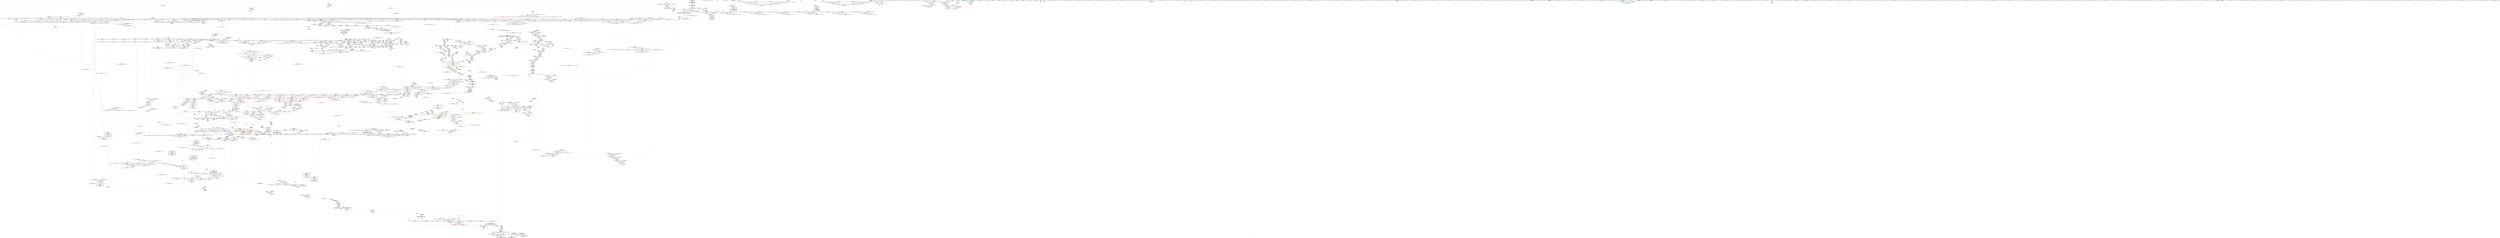 digraph "SVFG" {
	label="SVFG";

	Node0x5629e2ee3dd0 [shape=record,color=grey,label="{NodeID: 0\nNullPtr}"];
	Node0x5629e2ee3dd0 -> Node0x5629e34f6f90[style=solid];
	Node0x5629e2ee3dd0 -> Node0x5629e34f7090[style=solid];
	Node0x5629e2ee3dd0 -> Node0x5629e34f7160[style=solid];
	Node0x5629e2ee3dd0 -> Node0x5629e34f7230[style=solid];
	Node0x5629e2ee3dd0 -> Node0x5629e34f7300[style=solid];
	Node0x5629e2ee3dd0 -> Node0x5629e34f73d0[style=solid];
	Node0x5629e2ee3dd0 -> Node0x5629e34f74a0[style=solid];
	Node0x5629e2ee3dd0 -> Node0x5629e34f7570[style=solid];
	Node0x5629e2ee3dd0 -> Node0x5629e34f7640[style=solid];
	Node0x5629e2ee3dd0 -> Node0x5629e34eb240[style=solid];
	Node0x5629e2ee3dd0 -> Node0x5629e34eb310[style=solid];
	Node0x5629e2ee3dd0 -> Node0x5629e34eb3e0[style=solid];
	Node0x5629e2ee3dd0 -> Node0x5629e34eb4b0[style=solid];
	Node0x5629e2ee3dd0 -> Node0x5629e34eb580[style=solid];
	Node0x5629e2ee3dd0 -> Node0x5629e34eb650[style=solid];
	Node0x5629e2ee3dd0 -> Node0x5629e34eb720[style=solid];
	Node0x5629e2ee3dd0 -> Node0x5629e34eb7f0[style=solid];
	Node0x5629e2ee3dd0 -> Node0x5629e34eb8c0[style=solid];
	Node0x5629e2ee3dd0 -> Node0x5629e34eb990[style=solid];
	Node0x5629e2ee3dd0 -> Node0x5629e34eba60[style=solid];
	Node0x5629e2ee3dd0 -> Node0x5629e34ebb30[style=solid];
	Node0x5629e2ee3dd0 -> Node0x5629e34ebc00[style=solid];
	Node0x5629e2ee3dd0 -> Node0x5629e34ebcd0[style=solid];
	Node0x5629e2ee3dd0 -> Node0x5629e34ebda0[style=solid];
	Node0x5629e2ee3dd0 -> Node0x5629e34ebe70[style=solid];
	Node0x5629e2ee3dd0 -> Node0x5629e34ebf40[style=solid];
	Node0x5629e2ee3dd0 -> Node0x5629e34ec010[style=solid];
	Node0x5629e2ee3dd0 -> Node0x5629e34ec0e0[style=solid];
	Node0x5629e2ee3dd0 -> Node0x5629e34ec1b0[style=solid];
	Node0x5629e2ee3dd0 -> Node0x5629e34ec280[style=solid];
	Node0x5629e2ee3dd0 -> Node0x5629e34ec350[style=solid];
	Node0x5629e2ee3dd0 -> Node0x5629e34ec420[style=solid];
	Node0x5629e2ee3dd0 -> Node0x5629e34ec4f0[style=solid];
	Node0x5629e2ee3dd0 -> Node0x5629e34ec5c0[style=solid];
	Node0x5629e2ee3dd0 -> Node0x5629e34ec690[style=solid];
	Node0x5629e2ee3dd0 -> Node0x5629e34ec760[style=solid];
	Node0x5629e2ee3dd0 -> Node0x5629e34ec830[style=solid];
	Node0x5629e2ee3dd0 -> Node0x5629e34ec900[style=solid];
	Node0x5629e2ee3dd0 -> Node0x5629e34ec9d0[style=solid];
	Node0x5629e2ee3dd0 -> Node0x5629e34ecaa0[style=solid];
	Node0x5629e2ee3dd0 -> Node0x5629e34ecb70[style=solid];
	Node0x5629e2ee3dd0 -> Node0x5629e34ecc40[style=solid];
	Node0x5629e2ee3dd0 -> Node0x5629e34ecd10[style=solid];
	Node0x5629e2ee3dd0 -> Node0x5629e34ecde0[style=solid];
	Node0x5629e2ee3dd0 -> Node0x5629e34eceb0[style=solid];
	Node0x5629e2ee3dd0 -> Node0x5629e34ecf80[style=solid];
	Node0x5629e2ee3dd0 -> Node0x5629e34ed050[style=solid];
	Node0x5629e2ee3dd0 -> Node0x5629e34ed120[style=solid];
	Node0x5629e2ee3dd0 -> Node0x5629e34ed1f0[style=solid];
	Node0x5629e2ee3dd0 -> Node0x5629e3525720[style=solid];
	Node0x5629e2ee3dd0 -> Node0x5629e35273c0[style=solid];
	Node0x5629e2ee3dd0 -> Node0x5629e352c500[style=solid];
	Node0x5629e2ee3dd0 -> Node0x5629e352c840[style=solid];
	Node0x5629e2ee3dd0 -> Node0x5629e352cb80[style=solid];
	Node0x5629e2ee3dd0 -> Node0x5629e352cc50[style=solid];
	Node0x5629e2ee3dd0 -> Node0x5629e352cec0[style=solid];
	Node0x5629e2ee3dd0 -> Node0x5629e3530940[style=solid];
	Node0x5629e2ee3dd0 -> Node0x5629e3563080[style=solid];
	Node0x5629e2ee3dd0 -> Node0x5629e3563c80[style=solid];
	Node0x5629e2ee3dd0 -> Node0x5629e3563e00[style=solid];
	Node0x5629e2ee3dd0 -> Node0x5629e3564100[style=solid];
	Node0x5629e2ee3dd0 -> Node0x5629e3564400[style=solid];
	Node0x5629e2ee3dd0 -> Node0x5629e3564580[style=solid];
	Node0x5629e2ee3dd0 -> Node0x5629e3564700[style=solid];
	Node0x5629e2ee3dd0:s64 -> Node0x5629e354b980[style=solid,color=red];
	Node0x5629e34ee260 [shape=record,color=black,label="{NodeID: 443\n545\<--544\n\<--\n_ZNSt8_Rb_treeIiSt4pairIKiiESt10_Select1stIS2_ESt4lessIiESaIS2_EE8_M_eraseEPSt13_Rb_tree_nodeIS2_E\n|{<s0>54}}"];
	Node0x5629e34ee260:s0 -> Node0x5629e354c7e0[style=solid,color=red];
	Node0x5629e3540300 [shape=record,color=black,label="{NodeID: 3100\n1578 = PHI(1655, )\n}"];
	Node0x5629e3540300 -> Node0x5629e35025c0[style=solid];
	Node0x5629e34fd6f0 [shape=record,color=red,label="{NodeID: 886\n1100\<--1088\nthis1\<--this.addr\n_ZNSt8_Rb_treeIiSt4pairIKiiESt10_Select1stIS2_ESt4lessIiESaIS2_EE14_M_lower_boundEPSt13_Rb_tree_nodeIS2_EPSt18_Rb_tree_node_baseRS1_\n}"];
	Node0x5629e34fd6f0 -> Node0x5629e3509cf0[style=solid];
	Node0x5629e34e6760 [shape=record,color=green,label="{NodeID: 222\n1214\<--1215\n_ZNK9__gnu_cxx16__aligned_membufISt4pairIKiiEE7_M_addrEv\<--_ZNK9__gnu_cxx16__aligned_membufISt4pairIKiiEE7_M_addrEv_field_insensitive\n}"];
	Node0x5629e3509c20 [shape=record,color=purple,label="{NodeID: 665\n1129\<--1086\ncoerce.dive\<--retval\n_ZNSt8_Rb_treeIiSt4pairIKiiESt10_Select1stIS2_ESt4lessIiESaIS2_EE14_M_lower_boundEPSt13_Rb_tree_nodeIS2_EPSt18_Rb_tree_node_baseRS1_\n}"];
	Node0x5629e3509c20 -> Node0x5629e34fdd70[style=solid];
	Node0x5629e36903f0 [shape=record,color=black,label="{NodeID: 3322\n625 = PHI(614, )\n1st arg _ZNSt8_Rb_treeIiSt4pairIKiiESt10_Select1stIS2_ESt4lessIiESaIS2_EE15_M_destroy_nodeEPSt13_Rb_tree_nodeIS2_E }"];
	Node0x5629e36903f0 -> Node0x5629e3528260[style=solid];
	Node0x5629e35284d0 [shape=record,color=blue,label="{NodeID: 1108\n671\<--669\n__a.addr\<--__a\n_ZNSt16allocator_traitsISaISt13_Rb_tree_nodeISt4pairIKiiEEEE7destroyIS3_EEvRS5_PT_\n}"];
	Node0x5629e35284d0 -> Node0x5629e34faa40[style=dashed];
	Node0x5629e2ee3e60 [shape=record,color=green,label="{NodeID: 1\n7\<--1\n__dso_handle\<--dummyObj\nGlob }"];
	Node0x5629e34ee330 [shape=record,color=black,label="{NodeID: 444\n565\<--564\n\<--_M_impl\n_ZNSt8_Rb_treeIiSt4pairIKiiESt10_Select1stIS2_ESt4lessIiESaIS2_EE8_M_beginEv\n}"];
	Node0x5629e34ee330 -> Node0x5629e35082f0[style=solid];
	Node0x5629e3543020 [shape=record,color=black,label="{NodeID: 3101\n1611 = PHI(684, )\n|{<s0>161}}"];
	Node0x5629e3543020:s0 -> Node0x5629e368cdd0[style=solid,color=red];
	Node0x5629e34fd7c0 [shape=record,color=red,label="{NodeID: 887\n1102\<--1090\n\<--__x.addr\n_ZNSt8_Rb_treeIiSt4pairIKiiESt10_Select1stIS2_ESt4lessIiESaIS2_EE14_M_lower_boundEPSt13_Rb_tree_nodeIS2_EPSt18_Rb_tree_node_baseRS1_\n}"];
	Node0x5629e34fd7c0 -> Node0x5629e3564580[style=solid];
	Node0x5629e34e6860 [shape=record,color=green,label="{NodeID: 223\n1220\<--1221\nthis.addr\<--this.addr_field_insensitive\n_ZNK9__gnu_cxx16__aligned_membufISt4pairIKiiEE7_M_addrEv\n}"];
	Node0x5629e34e6860 -> Node0x5629e34fe590[style=solid];
	Node0x5629e34e6860 -> Node0x5629e352b9a0[style=solid];
	Node0x5629e3509cf0 [shape=record,color=purple,label="{NodeID: 666\n1105\<--1100\n_M_impl\<--this1\n_ZNSt8_Rb_treeIiSt4pairIKiiESt10_Select1stIS2_ESt4lessIiESaIS2_EE14_M_lower_boundEPSt13_Rb_tree_nodeIS2_EPSt18_Rb_tree_node_baseRS1_\n}"];
	Node0x5629e3509cf0 -> Node0x5629e3500130[style=solid];
	Node0x5629e3690500 [shape=record,color=black,label="{NodeID: 3323\n2277 = PHI(1045, )\n0th arg _ZNSt11_Tuple_implILm0EJRKiEEC2ES1_ }"];
	Node0x5629e3690500 -> Node0x5629e3531bf0[style=solid];
	Node0x5629e35285a0 [shape=record,color=blue,label="{NodeID: 1109\n673\<--670\n__p.addr\<--__p\n_ZNSt16allocator_traitsISaISt13_Rb_tree_nodeISt4pairIKiiEEEE7destroyIS3_EEvRS5_PT_\n}"];
	Node0x5629e35285a0 -> Node0x5629e34fab10[style=dashed];
	Node0x5629e34bb4e0 [shape=record,color=green,label="{NodeID: 2\n9\<--1\n\<--dummyObj\nCan only get source location for instruction, argument, global var or function.}"];
	Node0x5629e34ee400 [shape=record,color=black,label="{NodeID: 445\n567\<--566\n\<--add.ptr\n_ZNSt8_Rb_treeIiSt4pairIKiiESt10_Select1stIS2_ESt4lessIiESaIS2_EE8_M_beginEv\n}"];
	Node0x5629e34ee400 -> Node0x5629e35083c0[style=solid];
	Node0x5629e34ee400 -> Node0x5629e3508490[style=solid];
	Node0x5629e3543250 [shape=record,color=black,label="{NodeID: 3102\n1613 = PHI(693, )\n|{<s0>161}}"];
	Node0x5629e3543250:s0 -> Node0x5629e368cee0[style=solid,color=red];
	Node0x5629e34fd890 [shape=record,color=red,label="{NodeID: 888\n1108\<--1090\n\<--__x.addr\n_ZNSt8_Rb_treeIiSt4pairIKiiESt10_Select1stIS2_ESt4lessIiESaIS2_EE14_M_lower_boundEPSt13_Rb_tree_nodeIS2_EPSt18_Rb_tree_node_baseRS1_\n|{<s0>96}}"];
	Node0x5629e34fd890:s0 -> Node0x5629e3688370[style=solid,color=red];
	Node0x5629e34e6930 [shape=record,color=green,label="{NodeID: 224\n1229\<--1230\nretval\<--retval_field_insensitive\n_ZNKSt8_Rb_treeIiSt4pairIKiiESt10_Select1stIS2_ESt4lessIiESaIS2_EE8key_compEv\n}"];
	Node0x5629e3509dc0 [shape=record,color=purple,label="{NodeID: 667\n1107\<--1106\n_M_key_compare\<--\n_ZNSt8_Rb_treeIiSt4pairIKiiESt10_Select1stIS2_ESt4lessIiESaIS2_EE14_M_lower_boundEPSt13_Rb_tree_nodeIS2_EPSt18_Rb_tree_node_baseRS1_\n|{<s0>97}}"];
	Node0x5629e3509dc0:s0 -> Node0x5629e368e430[style=solid,color=red];
	Node0x5629e3690610 [shape=record,color=black,label="{NodeID: 3324\n2278 = PHI(1046, )\n1st arg _ZNSt11_Tuple_implILm0EJRKiEEC2ES1_ }"];
	Node0x5629e3690610 -> Node0x5629e3531cc0[style=solid];
	Node0x5629e3528670 [shape=record,color=blue,label="{NodeID: 1110\n686\<--685\nthis.addr\<--this\n_ZNSt8_Rb_treeIiSt4pairIKiiESt10_Select1stIS2_ESt4lessIiESaIS2_EE21_M_get_Node_allocatorEv\n}"];
	Node0x5629e3528670 -> Node0x5629e34fabe0[style=dashed];
	Node0x5629e34dc2c0 [shape=record,color=green,label="{NodeID: 3\n13\<--1\n.str\<--dummyObj\nGlob }"];
	Node0x5629e34ee4d0 [shape=record,color=black,label="{NodeID: 446\n571\<--570\n\<--\n_ZNSt8_Rb_treeIiSt4pairIKiiESt10_Select1stIS2_ESt4lessIiESaIS2_EE8_M_beginEv\n}"];
	Node0x5629e34ee4d0 -> Node0x5629e34ee5a0[style=solid];
	Node0x5629e3543390 [shape=record,color=black,label="{NodeID: 3103\n1615 = PHI(1275, )\n|{<s0>161}}"];
	Node0x5629e3543390:s0 -> Node0x5629e368cff0[style=solid,color=red];
	Node0x5629e34fd960 [shape=record,color=red,label="{NodeID: 889\n1113\<--1090\n\<--__x.addr\n_ZNSt8_Rb_treeIiSt4pairIKiiESt10_Select1stIS2_ESt4lessIiESaIS2_EE14_M_lower_boundEPSt13_Rb_tree_nodeIS2_EPSt18_Rb_tree_node_baseRS1_\n}"];
	Node0x5629e34fd960 -> Node0x5629e3500200[style=solid];
	Node0x5629e34e6a00 [shape=record,color=green,label="{NodeID: 225\n1231\<--1232\nthis.addr\<--this.addr_field_insensitive\n_ZNKSt8_Rb_treeIiSt4pairIKiiESt10_Select1stIS2_ESt4lessIiESaIS2_EE8key_compEv\n}"];
	Node0x5629e34e6a00 -> Node0x5629e34fe660[style=solid];
	Node0x5629e34e6a00 -> Node0x5629e352ba70[style=solid];
	Node0x5629e3509e90 [shape=record,color=purple,label="{NodeID: 668\n1138\<--1137\n_M_impl\<--this1\n_ZNSt8_Rb_treeIiSt4pairIKiiESt10_Select1stIS2_ESt4lessIiESaIS2_EE6_M_endEv\n}"];
	Node0x5629e3509e90 -> Node0x5629e3500540[style=solid];
	Node0x5629e3690720 [shape=record,color=black,label="{NodeID: 3325\n2291 = PHI(328, )\n0th arg _ZNSt8_Rb_treeIiSt4pairIKiiESt10_Select1stIS2_ESt4lessIiESaIS2_EE3endEv }"];
	Node0x5629e3690720 -> Node0x5629e3531d90[style=solid];
	Node0x5629e3528740 [shape=record,color=blue,label="{NodeID: 1111\n695\<--694\nthis.addr\<--this\n_ZNSt13_Rb_tree_nodeISt4pairIKiiEE9_M_valptrEv\n}"];
	Node0x5629e3528740 -> Node0x5629e34facb0[style=dashed];
	Node0x5629e34dc350 [shape=record,color=green,label="{NodeID: 4\n15\<--1\n.str.1\<--dummyObj\nGlob }"];
	Node0x5629e34ee5a0 [shape=record,color=black,label="{NodeID: 447\n558\<--571\n_ZNSt8_Rb_treeIiSt4pairIKiiESt10_Select1stIS2_ESt4lessIiESaIS2_EE8_M_beginEv_ret\<--\n_ZNSt8_Rb_treeIiSt4pairIKiiESt10_Select1stIS2_ESt4lessIiESaIS2_EE8_M_beginEv\n|{<s0>47|<s1>93|<s2>195}}"];
	Node0x5629e34ee5a0:s0 -> Node0x5629e353e3a0[style=solid,color=blue];
	Node0x5629e34ee5a0:s1 -> Node0x5629e3544220[style=solid,color=blue];
	Node0x5629e34ee5a0:s2 -> Node0x5629e3547310[style=solid,color=blue];
	Node0x5629e35434d0 [shape=record,color=black,label="{NodeID: 3104\n1617 = PHI(1282, )\n|{<s0>161}}"];
	Node0x5629e35434d0:s0 -> Node0x5629e368d100[style=solid,color=red];
	Node0x5629e34fda30 [shape=record,color=red,label="{NodeID: 890\n1116\<--1090\n\<--__x.addr\n_ZNSt8_Rb_treeIiSt4pairIKiiESt10_Select1stIS2_ESt4lessIiESaIS2_EE14_M_lower_boundEPSt13_Rb_tree_nodeIS2_EPSt18_Rb_tree_node_baseRS1_\n}"];
	Node0x5629e34fda30 -> Node0x5629e35002d0[style=solid];
	Node0x5629e34e6ad0 [shape=record,color=green,label="{NodeID: 226\n1244\<--1245\nthis.addr\<--this.addr_field_insensitive\n_ZNSt8_Rb_treeIiSt4pairIKiiESt10_Select1stIS2_ESt4lessIiESaIS2_EE14_M_create_nodeIJRKSt21piecewise_construct_tSt5tupleIJRS1_EESD_IJEEEEEPSt13_Rb_tree_nodeIS2_EDpOT_\n}"];
	Node0x5629e34e6ad0 -> Node0x5629e34fe730[style=solid];
	Node0x5629e34e6ad0 -> Node0x5629e352bb40[style=solid];
	Node0x5629e3509f60 [shape=record,color=purple,label="{NodeID: 669\n1140\<--1139\nadd.ptr\<--\n_ZNSt8_Rb_treeIiSt4pairIKiiESt10_Select1stIS2_ESt4lessIiESaIS2_EE6_M_endEv\n}"];
	Node0x5629e3509f60 -> Node0x5629e3500610[style=solid];
	Node0x5629e3690830 [shape=record,color=black,label="{NodeID: 3326\n605 = PHI(533, 920, 920, )\n0th arg _ZNSt8_Rb_treeIiSt4pairIKiiESt10_Select1stIS2_ESt4lessIiESaIS2_EE12_M_drop_nodeEPSt13_Rb_tree_nodeIS2_E }"];
	Node0x5629e3690830 -> Node0x5629e3527ff0[style=solid];
	Node0x5629e3528810 [shape=record,color=blue,label="{NodeID: 1112\n707\<--705\nthis.addr\<--this\n_ZN9__gnu_cxx13new_allocatorISt13_Rb_tree_nodeISt4pairIKiiEEE7destroyIS4_EEvPT_\n}"];
	Node0x5629e3528810 -> Node0x5629e34fad80[style=dashed];
	Node0x5629e34dc600 [shape=record,color=green,label="{NodeID: 5\n17\<--1\nstdin\<--dummyObj\nGlob }"];
	Node0x5629e34ee670 [shape=record,color=black,label="{NodeID: 448\n579\<--578\n\<--this1\n_ZNSt8_Rb_treeIiSt4pairIKiiESt10_Select1stIS2_ESt4lessIiESaIS2_EE13_Rb_tree_implIS6_Lb1EED2Ev\n|{<s0>56}}"];
	Node0x5629e34ee670:s0 -> Node0x5629e354d790[style=solid,color=red];
	Node0x5629e3543610 [shape=record,color=black,label="{NodeID: 3105\n1619 = PHI(1289, )\n|{<s0>161}}"];
	Node0x5629e3543610:s0 -> Node0x5629e368d210[style=solid,color=red];
	Node0x5629e34fdb00 [shape=record,color=red,label="{NodeID: 891\n1121\<--1090\n\<--__x.addr\n_ZNSt8_Rb_treeIiSt4pairIKiiESt10_Select1stIS2_ESt4lessIiESaIS2_EE14_M_lower_boundEPSt13_Rb_tree_nodeIS2_EPSt18_Rb_tree_node_baseRS1_\n}"];
	Node0x5629e34fdb00 -> Node0x5629e35003a0[style=solid];
	Node0x5629e34e6ba0 [shape=record,color=green,label="{NodeID: 227\n1246\<--1247\n__args.addr\<--__args.addr_field_insensitive\n_ZNSt8_Rb_treeIiSt4pairIKiiESt10_Select1stIS2_ESt4lessIiESaIS2_EE14_M_create_nodeIJRKSt21piecewise_construct_tSt5tupleIJRS1_EESD_IJEEEEEPSt13_Rb_tree_nodeIS2_EDpOT_\n}"];
	Node0x5629e34e6ba0 -> Node0x5629e34fe800[style=solid];
	Node0x5629e34e6ba0 -> Node0x5629e352bc10[style=solid];
	Node0x5629e350a030 [shape=record,color=purple,label="{NodeID: 670\n1142\<--1141\n_M_header\<--\n_ZNSt8_Rb_treeIiSt4pairIKiiESt10_Select1stIS2_ESt4lessIiESaIS2_EE6_M_endEv\n}"];
	Node0x5629e350a030 -> Node0x5629e35006e0[style=solid];
	Node0x5629e36909c0 [shape=record,color=black,label="{NodeID: 3327\n606 = PHI(550, 979, 984, )\n1st arg _ZNSt8_Rb_treeIiSt4pairIKiiESt10_Select1stIS2_ESt4lessIiESaIS2_EE12_M_drop_nodeEPSt13_Rb_tree_nodeIS2_E }"];
	Node0x5629e36909c0 -> Node0x5629e35280c0[style=solid];
	Node0x5629e35288e0 [shape=record,color=blue,label="{NodeID: 1113\n709\<--706\n__p.addr\<--__p\n_ZN9__gnu_cxx13new_allocatorISt13_Rb_tree_nodeISt4pairIKiiEEE7destroyIS4_EEvPT_\n}"];
	Node0x5629e35288e0 -> Node0x5629e34fae50[style=dashed];
	Node0x5629e34dc690 [shape=record,color=green,label="{NodeID: 6\n18\<--1\n.str.2\<--dummyObj\nGlob }"];
	Node0x5629e34ee740 [shape=record,color=black,label="{NodeID: 449\n592\<--591\n\<--\n_ZNSt8_Rb_treeIiSt4pairIKiiESt10_Select1stIS2_ESt4lessIiESaIS2_EE8_S_rightEPSt18_Rb_tree_node_base\n}"];
	Node0x5629e34ee740 -> Node0x5629e34ee810[style=solid];
	Node0x5629e3543750 [shape=record,color=black,label="{NodeID: 3106\n811 = PHI(1056, )\n}"];
	Node0x5629e3543750 -> Node0x5629e3529370[style=solid];
	Node0x5629e2c4e1b0 [shape=record,color=black,label="{NodeID: 1999\n257 = PHI(258, 253, )\n}"];
	Node0x5629e34fdbd0 [shape=record,color=red,label="{NodeID: 892\n1127\<--1092\n\<--__y.addr\n_ZNSt8_Rb_treeIiSt4pairIKiiESt10_Select1stIS2_ESt4lessIiESaIS2_EE14_M_lower_boundEPSt13_Rb_tree_nodeIS2_EPSt18_Rb_tree_node_baseRS1_\n|{<s0>100}}"];
	Node0x5629e34fdbd0:s0 -> Node0x5629e368add0[style=solid,color=red];
	Node0x5629e34e6c70 [shape=record,color=green,label="{NodeID: 228\n1248\<--1249\n__args.addr2\<--__args.addr2_field_insensitive\n_ZNSt8_Rb_treeIiSt4pairIKiiESt10_Select1stIS2_ESt4lessIiESaIS2_EE14_M_create_nodeIJRKSt21piecewise_construct_tSt5tupleIJRS1_EESD_IJEEEEEPSt13_Rb_tree_nodeIS2_EDpOT_\n}"];
	Node0x5629e34e6c70 -> Node0x5629e34fe8d0[style=solid];
	Node0x5629e34e6c70 -> Node0x5629e352bce0[style=solid];
	Node0x5629e350a100 [shape=record,color=purple,label="{NodeID: 671\n1169\<--1168\n_M_node\<--this1\n_ZNSt17_Rb_tree_iteratorISt4pairIKiiEEC2EPSt18_Rb_tree_node_base\n}"];
	Node0x5629e350a100 -> Node0x5629e352b4c0[style=solid];
	Node0x5629e3690b50 [shape=record,color=black,label="{NodeID: 3328\n2199 = PHI(1979, )\n0th arg _ZNSt8_Rb_treeIiSt4pairIKiiESt10_Select1stIS2_ESt4lessIiESaIS2_EE8_S_valueEPKSt18_Rb_tree_node_base }"];
	Node0x5629e3690b50 -> Node0x5629e35314a0[style=solid];
	Node0x5629e35289b0 [shape=record,color=blue,label="{NodeID: 1114\n718\<--717\nthis.addr\<--this\n_ZN9__gnu_cxx16__aligned_membufISt4pairIKiiEE6_M_ptrEv\n}"];
	Node0x5629e35289b0 -> Node0x5629e34faf20[style=dashed];
	Node0x5629e34dc750 [shape=record,color=green,label="{NodeID: 7\n20\<--1\n.str.3\<--dummyObj\nGlob }"];
	Node0x5629e34ee810 [shape=record,color=black,label="{NodeID: 450\n584\<--592\n_ZNSt8_Rb_treeIiSt4pairIKiiESt10_Select1stIS2_ESt4lessIiESaIS2_EE8_S_rightEPSt18_Rb_tree_node_base_ret\<--\n_ZNSt8_Rb_treeIiSt4pairIKiiESt10_Select1stIS2_ESt4lessIiESaIS2_EE8_S_rightEPSt18_Rb_tree_node_base\n|{<s0>52|<s1>99|<s2>130|<s3>143|<s4>200}}"];
	Node0x5629e34ee810:s0 -> Node0x5629e353e540[style=solid,color=blue];
	Node0x5629e34ee810:s1 -> Node0x5629e35449d0[style=solid,color=blue];
	Node0x5629e34ee810:s2 -> Node0x5629e3546a20[style=solid,color=blue];
	Node0x5629e34ee810:s3 -> Node0x5629e36870a0[style=solid,color=blue];
	Node0x5629e34ee810:s4 -> Node0x5629e3547950[style=solid,color=blue];
	Node0x5629e3543890 [shape=record,color=black,label="{NodeID: 3107\n880 = PHI(693, )\n}"];
	Node0x5629e3543890 -> Node0x5629e34ffb80[style=solid];
	Node0x5629e2c4e340 [shape=record,color=black,label="{NodeID: 2000\n2082 = PHI(2076, 2080, )\n}"];
	Node0x5629e2c4e340 -> Node0x5629e35307a0[style=solid];
	Node0x5629e34fdca0 [shape=record,color=red,label="{NodeID: 893\n1110\<--1094\n\<--__k.addr\n_ZNSt8_Rb_treeIiSt4pairIKiiESt10_Select1stIS2_ESt4lessIiESaIS2_EE14_M_lower_boundEPSt13_Rb_tree_nodeIS2_EPSt18_Rb_tree_node_baseRS1_\n|{<s0>97}}"];
	Node0x5629e34fdca0:s0 -> Node0x5629e368eec0[style=solid,color=red];
	Node0x5629e34ef260 [shape=record,color=green,label="{NodeID: 229\n1250\<--1251\n__args.addr4\<--__args.addr4_field_insensitive\n_ZNSt8_Rb_treeIiSt4pairIKiiESt10_Select1stIS2_ESt4lessIiESaIS2_EE14_M_create_nodeIJRKSt21piecewise_construct_tSt5tupleIJRS1_EESD_IJEEEEEPSt13_Rb_tree_nodeIS2_EDpOT_\n}"];
	Node0x5629e34ef260 -> Node0x5629e34fe9a0[style=solid];
	Node0x5629e34ef260 -> Node0x5629e352bdb0[style=solid];
	Node0x5629e350a1d0 [shape=record,color=purple,label="{NodeID: 672\n1184\<--1183\nfirst\<--\n_ZNKSt10_Select1stISt4pairIKiiEEclERKS2_\n}"];
	Node0x5629e350a1d0 -> Node0x5629e3500880[style=solid];
	Node0x5629e3528a80 [shape=record,color=blue,label="{NodeID: 1115\n729\<--728\nthis.addr\<--this\n_ZN9__gnu_cxx16__aligned_membufISt4pairIKiiEE7_M_addrEv\n}"];
	Node0x5629e3528a80 -> Node0x5629e34faff0[style=dashed];
	Node0x5629e34ac200 [shape=record,color=green,label="{NodeID: 8\n22\<--1\nstdout\<--dummyObj\nGlob }"];
	Node0x5629e34ee8e0 [shape=record,color=black,label="{NodeID: 451\n602\<--601\n\<--\n_ZNSt8_Rb_treeIiSt4pairIKiiESt10_Select1stIS2_ESt4lessIiESaIS2_EE7_S_leftEPSt18_Rb_tree_node_base\n}"];
	Node0x5629e34ee8e0 -> Node0x5629e34ee9b0[style=solid];
	Node0x5629e35439d0 [shape=record,color=black,label="{NodeID: 3108\n922 = PHI(1275, )\n|{<s0>79}}"];
	Node0x5629e35439d0:s0 -> Node0x5629e3689410[style=solid,color=red];
	Node0x5629e35621a0 [shape=record,color=black,label="{NodeID: 2001\n1538 = PHI(258, 258, 1536, )\n}"];
	Node0x5629e35621a0 -> Node0x5629e3501e70[style=solid];
	Node0x5629e34fdd70 [shape=record,color=red,label="{NodeID: 894\n1130\<--1129\n\<--coerce.dive\n_ZNSt8_Rb_treeIiSt4pairIKiiESt10_Select1stIS2_ESt4lessIiESaIS2_EE14_M_lower_boundEPSt13_Rb_tree_nodeIS2_EPSt18_Rb_tree_node_baseRS1_\n}"];
	Node0x5629e34fdd70 -> Node0x5629e3500470[style=solid];
	Node0x5629e34ef330 [shape=record,color=green,label="{NodeID: 230\n1252\<--1253\n__tmp\<--__tmp_field_insensitive\n_ZNSt8_Rb_treeIiSt4pairIKiiESt10_Select1stIS2_ESt4lessIiESaIS2_EE14_M_create_nodeIJRKSt21piecewise_construct_tSt5tupleIJRS1_EESD_IJEEEEEPSt13_Rb_tree_nodeIS2_EDpOT_\n}"];
	Node0x5629e34ef330 -> Node0x5629e34fea70[style=solid];
	Node0x5629e34ef330 -> Node0x5629e34feb40[style=solid];
	Node0x5629e34ef330 -> Node0x5629e352be80[style=solid];
	Node0x5629e350a2a0 [shape=record,color=purple,label="{NodeID: 673\n1202\<--1201\n_M_storage\<--this1\n_ZNKSt13_Rb_tree_nodeISt4pairIKiiEE9_M_valptrEv\n|{<s0>104}}"];
	Node0x5629e350a2a0:s0 -> Node0x5629e354aa00[style=solid,color=red];
	Node0x5629e35cd940 [shape=record,color=yellow,style=double,label="{NodeID: 2223\n257V_1 = ENCHI(MR_257V_0)\npts\{2037 660002 660003 13090000 13130000 13170000 20410000 \}\nFun[_ZNSt4pairIPSt18_Rb_tree_node_baseS1_EC2IRS1_S4_Lb1EEEOT_OT0_]}"];
	Node0x5629e35cd940 -> Node0x5629e3523d60[style=dashed];
	Node0x5629e35cd940 -> Node0x5629e3523e30[style=dashed];
	Node0x5629e3528b50 [shape=record,color=blue,label="{NodeID: 1116\n740\<--737\n__a.addr\<--__a\n_ZNSt16allocator_traitsISaISt13_Rb_tree_nodeISt4pairIKiiEEEE10deallocateERS5_PS4_m\n}"];
	Node0x5629e3528b50 -> Node0x5629e34fb0c0[style=dashed];
	Node0x5629e34ac290 [shape=record,color=green,label="{NodeID: 9\n23\<--1\n_ZSt3cin\<--dummyObj\nGlob }"];
	Node0x5629e34ee9b0 [shape=record,color=black,label="{NodeID: 452\n594\<--602\n_ZNSt8_Rb_treeIiSt4pairIKiiESt10_Select1stIS2_ESt4lessIiESaIS2_EE7_S_leftEPSt18_Rb_tree_node_base_ret\<--\n_ZNSt8_Rb_treeIiSt4pairIKiiESt10_Select1stIS2_ESt4lessIiESaIS2_EE7_S_leftEPSt18_Rb_tree_node_base\n|{<s0>54|<s1>98|<s2>199}}"];
	Node0x5629e34ee9b0:s0 -> Node0x5629e353e680[style=solid,color=blue];
	Node0x5629e34ee9b0:s1 -> Node0x5629e3544860[style=solid,color=blue];
	Node0x5629e34ee9b0:s2 -> Node0x5629e3547810[style=solid,color=blue];
	Node0x5629e3543b10 [shape=record,color=black,label="{NodeID: 3109\n926 = PHI(1282, )\n|{<s0>79}}"];
	Node0x5629e3543b10:s0 -> Node0x5629e3689520[style=solid,color=red];
	Node0x5629e3562780 [shape=record,color=grey,label="{NodeID: 2002\n172 = Binary(171, 102, )\n}"];
	Node0x5629e3562780 -> Node0x5629e3525ea0[style=solid];
	Node0x5629e34fde40 [shape=record,color=red,label="{NodeID: 895\n1137\<--1134\nthis1\<--this.addr\n_ZNSt8_Rb_treeIiSt4pairIKiiESt10_Select1stIS2_ESt4lessIiESaIS2_EE6_M_endEv\n}"];
	Node0x5629e34fde40 -> Node0x5629e3509e90[style=solid];
	Node0x5629e34ef400 [shape=record,color=green,label="{NodeID: 231\n1260\<--1261\n_ZNSt8_Rb_treeIiSt4pairIKiiESt10_Select1stIS2_ESt4lessIiESaIS2_EE11_M_get_nodeEv\<--_ZNSt8_Rb_treeIiSt4pairIKiiESt10_Select1stIS2_ESt4lessIiESaIS2_EE11_M_get_nodeEv_field_insensitive\n}"];
	Node0x5629e350a370 [shape=record,color=purple,label="{NodeID: 674\n1224\<--1223\n_M_storage\<--this1\n_ZNK9__gnu_cxx16__aligned_membufISt4pairIKiiEE7_M_addrEv\n}"];
	Node0x5629e350a370 -> Node0x5629e3500c90[style=solid];
	Node0x5629e35cdb10 [shape=record,color=yellow,style=double,label="{NodeID: 2224\n16V_1 = ENCHI(MR_16V_0)\npts\{74 \}\nFun[_ZNSt4pairIKiiEC2IJRS0_EJLm0EEJEJEEERSt5tupleIJDpT_EERS4_IJDpT1_EESt12_Index_tupleIJXspT0_EEESD_IJXspT2_EEE]}"];
	Node0x5629e35cdb10 -> Node0x5629e3522360[style=dashed];
	Node0x5629e3528c20 [shape=record,color=blue,label="{NodeID: 1117\n742\<--738\n__p.addr\<--__p\n_ZNSt16allocator_traitsISaISt13_Rb_tree_nodeISt4pairIKiiEEEE10deallocateERS5_PS4_m\n}"];
	Node0x5629e3528c20 -> Node0x5629e34fb190[style=dashed];
	Node0x5629e34ac350 [shape=record,color=green,label="{NodeID: 10\n24\<--1\n.str.4\<--dummyObj\nGlob }"];
	Node0x5629e34eea80 [shape=record,color=black,label="{NodeID: 453\n678\<--677\n\<--\n_ZNSt16allocator_traitsISaISt13_Rb_tree_nodeISt4pairIKiiEEEE7destroyIS3_EEvRS5_PT_\n|{<s0>66}}"];
	Node0x5629e34eea80:s0 -> Node0x5629e354d510[style=solid,color=red];
	Node0x5629e3543c50 [shape=record,color=black,label="{NodeID: 3110\n930 = PHI(1289, )\n|{<s0>79}}"];
	Node0x5629e3543c50:s0 -> Node0x5629e3689630[style=solid,color=red];
	Node0x5629e3562900 [shape=record,color=grey,label="{NodeID: 2003\n1560 = Binary(1559, 660, )\n}"];
	Node0x5629e3562900 -> Node0x5629e352d610[style=solid];
	Node0x5629e34fdf10 [shape=record,color=red,label="{NodeID: 896\n1151\<--1146\n\<--__x.addr\n_ZNSt8_Rb_treeIiSt4pairIKiiESt10_Select1stIS2_ESt4lessIiESaIS2_EE6_S_keyEPKSt13_Rb_tree_nodeIS2_E\n|{<s0>101}}"];
	Node0x5629e34fdf10:s0 -> Node0x5629e368f570[style=solid,color=red];
	Node0x5629e34ef4d0 [shape=record,color=green,label="{NodeID: 232\n1271\<--1272\n_ZNSt8_Rb_treeIiSt4pairIKiiESt10_Select1stIS2_ESt4lessIiESaIS2_EE17_M_construct_nodeIJRKSt21piecewise_construct_tSt5tupleIJRS1_EESD_IJEEEEEvPSt13_Rb_tree_nodeIS2_EDpOT_\<--_ZNSt8_Rb_treeIiSt4pairIKiiESt10_Select1stIS2_ESt4lessIiESaIS2_EE17_M_construct_nodeIJRKSt21piecewise_construct_tSt5tupleIJRS1_EESD_IJEEEEEvPSt13_Rb_tree_nodeIS2_EDpOT__field_insensitive\n}"];
	Node0x5629e350a440 [shape=record,color=purple,label="{NodeID: 675\n1235\<--1234\n_M_impl\<--this1\n_ZNKSt8_Rb_treeIiSt4pairIKiiESt10_Select1stIS2_ESt4lessIiESaIS2_EE8key_compEv\n}"];
	Node0x5629e350a440 -> Node0x5629e3500e30[style=solid];
	Node0x5629e3528cf0 [shape=record,color=blue,label="{NodeID: 1118\n744\<--739\n__n.addr\<--__n\n_ZNSt16allocator_traitsISaISt13_Rb_tree_nodeISt4pairIKiiEEEE10deallocateERS5_PS4_m\n}"];
	Node0x5629e3528cf0 -> Node0x5629e34fb260[style=dashed];
	Node0x5629e34ac410 [shape=record,color=green,label="{NodeID: 11\n26\<--1\n.str.5\<--dummyObj\nGlob }"];
	Node0x5629e34eeb50 [shape=record,color=black,label="{NodeID: 454\n691\<--690\n\<--_M_impl\n_ZNSt8_Rb_treeIiSt4pairIKiiESt10_Select1stIS2_ESt4lessIiESaIS2_EE21_M_get_Node_allocatorEv\n}"];
	Node0x5629e34eeb50 -> Node0x5629e34eec20[style=solid];
	Node0x5629e3543d90 [shape=record,color=black,label="{NodeID: 3111\n933 = PHI(1239, )\n}"];
	Node0x5629e3543d90 -> Node0x5629e3529e00[style=solid];
	Node0x5629e3562a80 [shape=record,color=grey,label="{NodeID: 2004\n101 = Binary(100, 102, )\n}"];
	Node0x5629e34fdfe0 [shape=record,color=red,label="{NodeID: 897\n1168\<--1162\nthis1\<--this.addr\n_ZNSt17_Rb_tree_iteratorISt4pairIKiiEEC2EPSt18_Rb_tree_node_base\n}"];
	Node0x5629e34fdfe0 -> Node0x5629e350a100[style=solid];
	Node0x5629e34ef5d0 [shape=record,color=green,label="{NodeID: 233\n1277\<--1278\n__t.addr\<--__t.addr_field_insensitive\n_ZSt7forwardIRKSt21piecewise_construct_tEOT_RNSt16remove_referenceIS3_E4typeE\n}"];
	Node0x5629e34ef5d0 -> Node0x5629e34fec10[style=solid];
	Node0x5629e34ef5d0 -> Node0x5629e352bf50[style=solid];
	Node0x5629e350a510 [shape=record,color=purple,label="{NodeID: 676\n1237\<--1236\n_M_key_compare\<--\n_ZNKSt8_Rb_treeIiSt4pairIKiiESt10_Select1stIS2_ESt4lessIiESaIS2_EE8key_compEv\n}"];
	Node0x5629e3528dc0 [shape=record,color=blue,label="{NodeID: 1119\n761\<--758\nthis.addr\<--this\n_ZN9__gnu_cxx13new_allocatorISt13_Rb_tree_nodeISt4pairIKiiEEE10deallocateEPS5_m\n}"];
	Node0x5629e3528dc0 -> Node0x5629e34fb330[style=dashed];
	Node0x5629e34ac510 [shape=record,color=green,label="{NodeID: 12\n28\<--1\n_ZStL19piecewise_construct\<--dummyObj\nGlob |{<s0>29}}"];
	Node0x5629e34ac510:s0 -> Node0x5629e3549990[style=solid,color=red];
	Node0x5629e34eec20 [shape=record,color=black,label="{NodeID: 455\n684\<--691\n_ZNSt8_Rb_treeIiSt4pairIKiiESt10_Select1stIS2_ESt4lessIiESaIS2_EE21_M_get_Node_allocatorEv_ret\<--\n_ZNSt8_Rb_treeIiSt4pairIKiiESt10_Select1stIS2_ESt4lessIiESaIS2_EE21_M_get_Node_allocatorEv\n|{<s0>59|<s1>63|<s2>154|<s3>156}}"];
	Node0x5629e34eec20:s0 -> Node0x5629e353e7c0[style=solid,color=blue];
	Node0x5629e34eec20:s1 -> Node0x5629e353ea40[style=solid,color=blue];
	Node0x5629e34eec20:s2 -> Node0x5629e353f080[style=solid,color=blue];
	Node0x5629e34eec20:s3 -> Node0x5629e3543020[style=solid,color=blue];
	Node0x5629e3543ed0 [shape=record,color=black,label="{NodeID: 3112\n941 = PHI(1144, )\n|{<s0>82}}"];
	Node0x5629e3543ed0:s0 -> Node0x5629e3548950[style=solid,color=red];
	Node0x5629e3562c00 [shape=record,color=grey,label="{NodeID: 2005\n123 = Binary(122, 102, )\n}"];
	Node0x5629e3562c00 -> Node0x5629e3525a90[style=solid];
	Node0x5629e34fe0b0 [shape=record,color=red,label="{NodeID: 898\n1170\<--1164\n\<--__x.addr\n_ZNSt17_Rb_tree_iteratorISt4pairIKiiEEC2EPSt18_Rb_tree_node_base\n}"];
	Node0x5629e34fe0b0 -> Node0x5629e352b4c0[style=solid];
	Node0x5629e34ef6a0 [shape=record,color=green,label="{NodeID: 234\n1284\<--1285\n__t.addr\<--__t.addr_field_insensitive\n_ZSt7forwardISt5tupleIJRKiEEEOT_RNSt16remove_referenceIS4_E4typeE\n}"];
	Node0x5629e34ef6a0 -> Node0x5629e34fece0[style=solid];
	Node0x5629e34ef6a0 -> Node0x5629e352c020[style=solid];
	Node0x5629e350a5e0 [shape=record,color=purple,label="{NodeID: 677\n1324\<--1302\ncoerce.dive\<--__position\n_ZNSt8_Rb_treeIiSt4pairIKiiESt10_Select1stIS2_ESt4lessIiESaIS2_EE29_M_get_insert_hint_unique_posESt23_Rb_tree_const_iteratorIS2_ERS1_\n}"];
	Node0x5629e350a5e0 -> Node0x5629e352c1c0[style=solid];
	Node0x5629e3528e90 [shape=record,color=blue,label="{NodeID: 1120\n763\<--759\n__p.addr\<--__p\n_ZN9__gnu_cxx13new_allocatorISt13_Rb_tree_nodeISt4pairIKiiEEE10deallocateEPS5_m\n}"];
	Node0x5629e3528e90 -> Node0x5629e34fb400[style=dashed];
	Node0x5629e34ac610 [shape=record,color=green,label="{NodeID: 13\n30\<--1\n\<--dummyObj\nCan only get source location for instruction, argument, global var or function.}"];
	Node0x5629e34eecf0 [shape=record,color=black,label="{NodeID: 456\n693\<--700\n_ZNSt13_Rb_tree_nodeISt4pairIKiiEE9_M_valptrEv_ret\<--call\n_ZNSt13_Rb_tree_nodeISt4pairIKiiEE9_M_valptrEv\n|{<s0>34|<s1>60|<s2>74|<s3>157}}"];
	Node0x5629e34eecf0:s0 -> Node0x5629e353e0c0[style=solid,color=blue];
	Node0x5629e34eecf0:s1 -> Node0x5629e353e900[style=solid,color=blue];
	Node0x5629e34eecf0:s2 -> Node0x5629e3543890[style=solid,color=blue];
	Node0x5629e34eecf0:s3 -> Node0x5629e3543250[style=solid,color=blue];
	Node0x5629e3544010 [shape=record,color=black,label="{NodeID: 3113\n965 = PHI(1500, )\n}"];
	Node0x5629e3544010 -> Node0x5629e352a140[style=solid];
	Node0x5629e3562d80 [shape=record,color=grey,label="{NodeID: 2006\n113 = Binary(112, 114, )\n}"];
	Node0x5629e3562d80 -> Node0x5629e35259c0[style=solid];
	Node0x5629e34fe180 [shape=record,color=red,label="{NodeID: 899\n1182\<--1176\nthis1\<--this.addr\n_ZNKSt10_Select1stISt4pairIKiiEEclERKS2_\n}"];
	Node0x5629e34ef770 [shape=record,color=green,label="{NodeID: 235\n1291\<--1292\n__t.addr\<--__t.addr_field_insensitive\n_ZSt7forwardISt5tupleIJEEEOT_RNSt16remove_referenceIS2_E4typeE\n}"];
	Node0x5629e34ef770 -> Node0x5629e34fedb0[style=solid];
	Node0x5629e34ef770 -> Node0x5629e352c0f0[style=solid];
	Node0x5629e350a6b0 [shape=record,color=purple,label="{NodeID: 678\n1332\<--1308\ncoerce.dive2\<--__pos\n_ZNSt8_Rb_treeIiSt4pairIKiiESt10_Select1stIS2_ESt4lessIiESaIS2_EE29_M_get_insert_hint_unique_posESt23_Rb_tree_const_iteratorIS2_ERS1_\n}"];
	Node0x5629e350a6b0 -> Node0x5629e352c430[style=solid];
	Node0x5629e35cdec0 [shape=record,color=yellow,style=double,label="{NodeID: 2228\n200V_1 = ENCHI(MR_200V_0)\npts\{17680000 \}\nFun[_ZNSt4pairIKiiEC2IJRS0_EJLm0EEJEJEEERSt5tupleIJDpT_EERS4_IJDpT1_EESt12_Index_tupleIJXspT0_EEESD_IJXspT2_EEE]|{<s0>187}}"];
	Node0x5629e35cdec0:s0 -> Node0x5629e35d8780[style=dashed,color=red];
	Node0x5629e3528f60 [shape=record,color=blue,label="{NodeID: 1121\n765\<--760\n.addr\<--\n_ZN9__gnu_cxx13new_allocatorISt13_Rb_tree_nodeISt4pairIKiiEEE10deallocateEPS5_m\n}"];
	Node0x5629e34ac710 [shape=record,color=green,label="{NodeID: 14\n80\<--1\n\<--dummyObj\nCan only get source location for instruction, argument, global var or function.}"];
	Node0x5629e34eedc0 [shape=record,color=black,label="{NodeID: 457\n725\<--722\n\<--call\n_ZN9__gnu_cxx16__aligned_membufISt4pairIKiiEE6_M_ptrEv\n}"];
	Node0x5629e34eedc0 -> Node0x5629e34eee90[style=solid];
	Node0x5629e3544150 [shape=record,color=black,label="{NodeID: 3114\n978 = PHI()\n}"];
	Node0x5629e3562f00 [shape=record,color=grey,label="{NodeID: 2007\n1696 = Binary(1695, 1697, )\n}"];
	Node0x5629e34fe250 [shape=record,color=red,label="{NodeID: 900\n1183\<--1178\n\<--__x.addr\n_ZNKSt10_Select1stISt4pairIKiiEEclERKS2_\n}"];
	Node0x5629e34fe250 -> Node0x5629e350a1d0[style=solid];
	Node0x5629e34ef840 [shape=record,color=green,label="{NodeID: 236\n1300\<--1301\nretval\<--retval_field_insensitive\n_ZNSt8_Rb_treeIiSt4pairIKiiESt10_Select1stIS2_ESt4lessIiESaIS2_EE29_M_get_insert_hint_unique_posESt23_Rb_tree_const_iteratorIS2_ERS1_\n|{|<s4>118|<s5>126|<s6>131|<s7>132|<s8>139|<s9>144|<s10>145|<s11>147}}"];
	Node0x5629e34ef840 -> Node0x5629e3501240[style=solid];
	Node0x5629e34ef840 -> Node0x5629e3501310[style=solid];
	Node0x5629e34ef840 -> Node0x5629e35013e0[style=solid];
	Node0x5629e34ef840 -> Node0x5629e35014b0[style=solid];
	Node0x5629e34ef840:s4 -> Node0x5629e354bfc0[style=solid,color=red];
	Node0x5629e34ef840:s5 -> Node0x5629e354da10[style=solid,color=red];
	Node0x5629e34ef840:s6 -> Node0x5629e354bfc0[style=solid,color=red];
	Node0x5629e34ef840:s7 -> Node0x5629e354da10[style=solid,color=red];
	Node0x5629e34ef840:s8 -> Node0x5629e354bfc0[style=solid,color=red];
	Node0x5629e34ef840:s9 -> Node0x5629e354bfc0[style=solid,color=red];
	Node0x5629e34ef840:s10 -> Node0x5629e354da10[style=solid,color=red];
	Node0x5629e34ef840:s11 -> Node0x5629e3549270[style=solid,color=red];
	Node0x5629e350a780 [shape=record,color=purple,label="{NodeID: 679\n1334\<--1308\n_M_node\<--__pos\n_ZNSt8_Rb_treeIiSt4pairIKiiESt10_Select1stIS2_ESt4lessIiESaIS2_EE29_M_get_insert_hint_unique_posESt23_Rb_tree_const_iteratorIS2_ERS1_\n}"];
	Node0x5629e350a780 -> Node0x5629e34ff5d0[style=solid];
	Node0x5629e3529030 [shape=record,color=blue,label="{NodeID: 1122\n781\<--780\nthis.addr\<--this\n_ZNSaISt13_Rb_tree_nodeISt4pairIKiiEEED2Ev\n}"];
	Node0x5629e3529030 -> Node0x5629e34fb4d0[style=dashed];
	Node0x5629e34ac810 [shape=record,color=green,label="{NodeID: 15\n102\<--1\n\<--dummyObj\nCan only get source location for instruction, argument, global var or function.}"];
	Node0x5629e34eee90 [shape=record,color=black,label="{NodeID: 458\n716\<--725\n_ZN9__gnu_cxx16__aligned_membufISt4pairIKiiEE6_M_ptrEv_ret\<--\n_ZN9__gnu_cxx16__aligned_membufISt4pairIKiiEE6_M_ptrEv\n|{<s0>67}}"];
	Node0x5629e34eee90:s0 -> Node0x5629e3687210[style=solid,color=blue];
	Node0x5629e3544220 [shape=record,color=black,label="{NodeID: 3115\n1068 = PHI(558, )\n|{<s0>95}}"];
	Node0x5629e3544220:s0 -> Node0x5629e354a4a0[style=solid,color=red];
	Node0x5629e3563080 [shape=record,color=grey,label="{NodeID: 2008\n1416 = cmp(1415, 3, )\n}"];
	Node0x5629e34fe320 [shape=record,color=red,label="{NodeID: 901\n1191\<--1188\n\<--__x.addr\n_ZNSt8_Rb_treeIiSt4pairIKiiESt10_Select1stIS2_ESt4lessIiESaIS2_EE8_S_valueEPKSt13_Rb_tree_nodeIS2_E\n|{<s0>103}}"];
	Node0x5629e34fe320:s0 -> Node0x5629e368f680[style=solid,color=red];
	Node0x5629e34ef910 [shape=record,color=green,label="{NodeID: 237\n1302\<--1303\n__position\<--__position_field_insensitive\n_ZNSt8_Rb_treeIiSt4pairIKiiESt10_Select1stIS2_ESt4lessIiESaIS2_EE29_M_get_insert_hint_unique_posESt23_Rb_tree_const_iteratorIS2_ERS1_\n|{|<s1>111}}"];
	Node0x5629e34ef910 -> Node0x5629e350a5e0[style=solid];
	Node0x5629e34ef910:s1 -> Node0x5629e354cc80[style=solid,color=red];
	Node0x5629e350a850 [shape=record,color=purple,label="{NodeID: 680\n1379\<--1308\n_M_node15\<--__pos\n_ZNSt8_Rb_treeIiSt4pairIKiiESt10_Select1stIS2_ESt4lessIiESaIS2_EE29_M_get_insert_hint_unique_posESt23_Rb_tree_const_iteratorIS2_ERS1_\n}"];
	Node0x5629e350a850 -> Node0x5629e351f030[style=solid];
	Node0x5629e3529100 [shape=record,color=blue,label="{NodeID: 1123\n792\<--791\nthis.addr\<--this\n_ZN9__gnu_cxx13new_allocatorISt13_Rb_tree_nodeISt4pairIKiiEEED2Ev\n}"];
	Node0x5629e3529100 -> Node0x5629e34fb5a0[style=dashed];
	Node0x5629e34ac910 [shape=record,color=green,label="{NodeID: 16\n114\<--1\n\<--dummyObj\nCan only get source location for instruction, argument, global var or function.}"];
	Node0x5629e34eef60 [shape=record,color=black,label="{NodeID: 459\n734\<--733\n\<--_M_storage\n_ZN9__gnu_cxx16__aligned_membufISt4pairIKiiEE7_M_addrEv\n}"];
	Node0x5629e34eef60 -> Node0x5629e34ef030[style=solid];
	Node0x5629e3544390 [shape=record,color=black,label="{NodeID: 3116\n1069 = PHI(1132, )\n|{<s0>95}}"];
	Node0x5629e3544390:s0 -> Node0x5629e354a5b0[style=solid,color=red];
	Node0x5629e3563200 [shape=record,color=grey,label="{NodeID: 2009\n834 = cmp(830, 833, )\n}"];
	Node0x5629e3563200 -> Node0x5629e34ff910[style=solid];
	Node0x5629e34fe3f0 [shape=record,color=red,label="{NodeID: 902\n1201\<--1198\nthis1\<--this.addr\n_ZNKSt13_Rb_tree_nodeISt4pairIKiiEE9_M_valptrEv\n}"];
	Node0x5629e34fe3f0 -> Node0x5629e350a2a0[style=solid];
	Node0x5629e34ef9e0 [shape=record,color=green,label="{NodeID: 238\n1304\<--1305\nthis.addr\<--this.addr_field_insensitive\n_ZNSt8_Rb_treeIiSt4pairIKiiESt10_Select1stIS2_ESt4lessIiESaIS2_EE29_M_get_insert_hint_unique_posESt23_Rb_tree_const_iteratorIS2_ERS1_\n}"];
	Node0x5629e34ef9e0 -> Node0x5629e34fee80[style=solid];
	Node0x5629e34ef9e0 -> Node0x5629e352c290[style=solid];
	Node0x5629e350a920 [shape=record,color=purple,label="{NodeID: 681\n1387\<--1308\n_M_node19\<--__pos\n_ZNSt8_Rb_treeIiSt4pairIKiiESt10_Select1stIS2_ESt4lessIiESaIS2_EE29_M_get_insert_hint_unique_posESt23_Rb_tree_const_iteratorIS2_ERS1_\n}"];
	Node0x5629e350a920 -> Node0x5629e351f100[style=solid];
	Node0x5629e35291d0 [shape=record,color=blue,label="{NodeID: 1124\n802\<--798\nthis.addr\<--this\n_ZNSt3mapIiiSt4lessIiESaISt4pairIKiiEEE11lower_boundERS3_\n}"];
	Node0x5629e35291d0 -> Node0x5629e34fb670[style=dashed];
	Node0x5629e34aca10 [shape=record,color=green,label="{NodeID: 17\n258\<--1\n\<--dummyObj\nCan only get source location for instruction, argument, global var or function.}"];
	Node0x5629e34ef030 [shape=record,color=black,label="{NodeID: 460\n727\<--734\n_ZN9__gnu_cxx16__aligned_membufISt4pairIKiiEE7_M_addrEv_ret\<--\n_ZN9__gnu_cxx16__aligned_membufISt4pairIKiiEE7_M_addrEv\n|{<s0>68}}"];
	Node0x5629e34ef030:s0 -> Node0x5629e3687350[style=solid,color=blue];
	Node0x5629e35444d0 [shape=record,color=black,label="{NodeID: 3117\n1073 = PHI(1081, )\n}"];
	Node0x5629e35444d0 -> Node0x5629e352ab00[style=solid];
	Node0x5629e3563380 [shape=record,color=grey,label="{NodeID: 2010\n318 = cmp(314, 317, )\n}"];
	Node0x5629e3563380 -> Node0x5629e34ed970[style=solid];
	Node0x5629e34fe4c0 [shape=record,color=red,label="{NodeID: 903\n1212\<--1209\nthis1\<--this.addr\n_ZNK9__gnu_cxx16__aligned_membufISt4pairIKiiEE6_M_ptrEv\n|{<s0>105}}"];
	Node0x5629e34fe4c0:s0 -> Node0x5629e354ad30[style=solid,color=red];
	Node0x5629e34efab0 [shape=record,color=green,label="{NodeID: 239\n1306\<--1307\n__k.addr\<--__k.addr_field_insensitive\n_ZNSt8_Rb_treeIiSt4pairIKiiESt10_Select1stIS2_ESt4lessIiESaIS2_EE29_M_get_insert_hint_unique_posESt23_Rb_tree_const_iteratorIS2_ERS1_\n}"];
	Node0x5629e34efab0 -> Node0x5629e34fef50[style=solid];
	Node0x5629e34efab0 -> Node0x5629e34ff020[style=solid];
	Node0x5629e34efab0 -> Node0x5629e34ff0f0[style=solid];
	Node0x5629e34efab0 -> Node0x5629e34ff1c0[style=solid];
	Node0x5629e34efab0 -> Node0x5629e34ff290[style=solid];
	Node0x5629e34efab0 -> Node0x5629e34ff360[style=solid];
	Node0x5629e34efab0 -> Node0x5629e34ff430[style=solid];
	Node0x5629e34efab0 -> Node0x5629e34ff500[style=solid];
	Node0x5629e34efab0 -> Node0x5629e352c360[style=solid];
	Node0x5629e350a9f0 [shape=record,color=purple,label="{NodeID: 682\n1422\<--1308\n_M_node40\<--__pos\n_ZNSt8_Rb_treeIiSt4pairIKiiESt10_Select1stIS2_ESt4lessIiESaIS2_EE29_M_get_insert_hint_unique_posESt23_Rb_tree_const_iteratorIS2_ERS1_\n|{<s0>132}}"];
	Node0x5629e350a9f0:s0 -> Node0x5629e354dcf0[style=solid,color=red];
	Node0x5629e35ce2d0 [shape=record,color=yellow,style=double,label="{NodeID: 2232\n53V_1 = ENCHI(MR_53V_0)\npts\{2260000 \}\nFun[_ZN9__gnu_cxx13new_allocatorISt13_Rb_tree_nodeISt4pairIKiiEEE9constructIS4_JRKSt21piecewise_construct_tSt5tupleIJRS3_EESB_IJEEEEEvPT_DpOT0_]|{<s0>177}}"];
	Node0x5629e35ce2d0:s0 -> Node0x5629e35ae020[style=dashed,color=red];
	Node0x5629e35292a0 [shape=record,color=blue,label="{NodeID: 1125\n804\<--799\n__x.addr\<--__x\n_ZNSt3mapIiiSt4lessIiESaISt4pairIKiiEEE11lower_boundERS3_\n}"];
	Node0x5629e35292a0 -> Node0x5629e34fb740[style=dashed];
	Node0x5629e34acb10 [shape=record,color=green,label="{NodeID: 18\n278\<--1\n\<--dummyObj\nCan only get source location for instruction, argument, global var or function.}"];
	Node0x5629e34ef100 [shape=record,color=black,label="{NodeID: 461\n750\<--749\n\<--\n_ZNSt16allocator_traitsISaISt13_Rb_tree_nodeISt4pairIKiiEEEE10deallocateERS5_PS4_m\n|{<s0>69}}"];
	Node0x5629e34ef100:s0 -> Node0x5629e368a330[style=solid,color=red];
	Node0x5629e3544610 [shape=record,color=black,label="{NodeID: 3118\n1109 = PHI(1144, )\n|{<s0>97}}"];
	Node0x5629e3544610:s0 -> Node0x5629e368eb40[style=solid,color=red];
	Node0x5629e3563500 [shape=record,color=grey,label="{NodeID: 2011\n1393 = cmp(1388, 1392, )\n}"];
	Node0x5629e34fe590 [shape=record,color=red,label="{NodeID: 904\n1223\<--1220\nthis1\<--this.addr\n_ZNK9__gnu_cxx16__aligned_membufISt4pairIKiiEE7_M_addrEv\n}"];
	Node0x5629e34fe590 -> Node0x5629e350a370[style=solid];
	Node0x5629e34efb80 [shape=record,color=green,label="{NodeID: 240\n1308\<--1309\n__pos\<--__pos_field_insensitive\n_ZNSt8_Rb_treeIiSt4pairIKiiESt10_Select1stIS2_ESt4lessIiESaIS2_EE29_M_get_insert_hint_unique_posESt23_Rb_tree_const_iteratorIS2_ERS1_\n}"];
	Node0x5629e34efb80 -> Node0x5629e3501580[style=solid];
	Node0x5629e34efb80 -> Node0x5629e3501650[style=solid];
	Node0x5629e34efb80 -> Node0x5629e350a6b0[style=solid];
	Node0x5629e34efb80 -> Node0x5629e350a780[style=solid];
	Node0x5629e34efb80 -> Node0x5629e350a850[style=solid];
	Node0x5629e34efb80 -> Node0x5629e350a920[style=solid];
	Node0x5629e34efb80 -> Node0x5629e350a9f0[style=solid];
	Node0x5629e34efb80 -> Node0x5629e350aac0[style=solid];
	Node0x5629e34efb80 -> Node0x5629e350ab90[style=solid];
	Node0x5629e34efb80 -> Node0x5629e350ac60[style=solid];
	Node0x5629e34efb80 -> Node0x5629e350ad30[style=solid];
	Node0x5629e34efb80 -> Node0x5629e350ae00[style=solid];
	Node0x5629e34efb80 -> Node0x5629e350aed0[style=solid];
	Node0x5629e350aac0 [shape=record,color=purple,label="{NodeID: 683\n1423\<--1308\n_M_node41\<--__pos\n_ZNSt8_Rb_treeIiSt4pairIKiiESt10_Select1stIS2_ESt4lessIiESaIS2_EE29_M_get_insert_hint_unique_posESt23_Rb_tree_const_iteratorIS2_ERS1_\n|{<s0>132}}"];
	Node0x5629e350aac0:s0 -> Node0x5629e354deb0[style=solid,color=red];
	Node0x5629e35ce3b0 [shape=record,color=yellow,style=double,label="{NodeID: 2233\n200V_1 = ENCHI(MR_200V_0)\npts\{17680000 \}\nFun[_ZN9__gnu_cxx13new_allocatorISt13_Rb_tree_nodeISt4pairIKiiEEE9constructIS4_JRKSt21piecewise_construct_tSt5tupleIJRS3_EESB_IJEEEEEvPT_DpOT0_]|{<s0>177}}"];
	Node0x5629e35ce3b0:s0 -> Node0x5629e35ae100[style=dashed,color=red];
	Node0x5629e3529370 [shape=record,color=blue,label="{NodeID: 1126\n814\<--811\ncoerce.dive\<--call\n_ZNSt3mapIiiSt4lessIiESaISt4pairIKiiEEE11lower_boundERS3_\n}"];
	Node0x5629e3529370 -> Node0x5629e34fb810[style=dashed];
	Node0x5629e34acc10 [shape=record,color=green,label="{NodeID: 19\n279\<--1\n\<--dummyObj\nCan only get source location for instruction, argument, global var or function.}"];
	Node0x5629e34ef1d0 [shape=record,color=black,label="{NodeID: 462\n772\<--771\n\<--\n_ZN9__gnu_cxx13new_allocatorISt13_Rb_tree_nodeISt4pairIKiiEEE10deallocateEPS5_m\n}"];
	Node0x5629e3544750 [shape=record,color=black,label="{NodeID: 3119\n1111 = PHI(851, )\n}"];
	Node0x5629e3563680 [shape=record,color=grey,label="{NodeID: 2012\n869 = cmp(866, 868, )\n}"];
	Node0x5629e3563680 -> Node0x5629e34ff9e0[style=solid];
	Node0x5629e34fe660 [shape=record,color=red,label="{NodeID: 905\n1234\<--1231\nthis1\<--this.addr\n_ZNKSt8_Rb_treeIiSt4pairIKiiESt10_Select1stIS2_ESt4lessIiESaIS2_EE8key_compEv\n}"];
	Node0x5629e34fe660 -> Node0x5629e350a440[style=solid];
	Node0x5629e34efc50 [shape=record,color=green,label="{NodeID: 241\n1310\<--1311\nref.tmp\<--ref.tmp_field_insensitive\n_ZNSt8_Rb_treeIiSt4pairIKiiESt10_Select1stIS2_ESt4lessIiESaIS2_EE29_M_get_insert_hint_unique_posESt23_Rb_tree_const_iteratorIS2_ERS1_\n|{|<s1>118}}"];
	Node0x5629e34efc50 -> Node0x5629e352c500[style=solid];
	Node0x5629e34efc50:s1 -> Node0x5629e354c1c0[style=solid,color=red];
	Node0x5629e350ab90 [shape=record,color=purple,label="{NodeID: 684\n1439\<--1308\n_M_node47\<--__pos\n_ZNSt8_Rb_treeIiSt4pairIKiiESt10_Select1stIS2_ESt4lessIiESaIS2_EE29_M_get_insert_hint_unique_posESt23_Rb_tree_const_iteratorIS2_ERS1_\n}"];
	Node0x5629e350ab90 -> Node0x5629e351f440[style=solid];
	Node0x5629e35ce490 [shape=record,color=yellow,style=double,label="{NodeID: 2234\n274V_1 = ENCHI(MR_274V_0)\npts\{660004 660005 16990004 16990005 \}\nFun[_ZN9__gnu_cxx13new_allocatorISt13_Rb_tree_nodeISt4pairIKiiEEE9constructIS4_JRKSt21piecewise_construct_tSt5tupleIJRS3_EESB_IJEEEEEvPT_DpOT0_]|{<s0>179}}"];
	Node0x5629e35ce490:s0 -> Node0x5629e35ccf90[style=dashed,color=red];
	Node0x5629e3529440 [shape=record,color=blue,label="{NodeID: 1127\n822\<--820\nthis.addr\<--this\n_ZNKSt17_Rb_tree_iteratorISt4pairIKiiEEeqERKS3_\n}"];
	Node0x5629e3529440 -> Node0x5629e34fb8e0[style=dashed];
	Node0x5629e34acd10 [shape=record,color=green,label="{NodeID: 20\n476\<--1\n\<--dummyObj\nCan only get source location for instruction, argument, global var or function.}"];
	Node0x5629e34ff770 [shape=record,color=black,label="{NodeID: 463\n785\<--784\n\<--this1\n_ZNSaISt13_Rb_tree_nodeISt4pairIKiiEEED2Ev\n|{<s0>71}}"];
	Node0x5629e34ff770:s0 -> Node0x5629e354b100[style=solid,color=red];
	Node0x5629e3544860 [shape=record,color=black,label="{NodeID: 3120\n1118 = PHI(594, )\n}"];
	Node0x5629e3544860 -> Node0x5629e352afe0[style=solid];
	Node0x5629e3563800 [shape=record,color=grey,label="{NodeID: 2013\n1342 = cmp(1339, 476, )\n}"];
	Node0x5629e34fe730 [shape=record,color=red,label="{NodeID: 906\n1258\<--1244\nthis5\<--this.addr\n_ZNSt8_Rb_treeIiSt4pairIKiiESt10_Select1stIS2_ESt4lessIiESaIS2_EE14_M_create_nodeIJRKSt21piecewise_construct_tSt5tupleIJRS1_EESD_IJEEEEEPSt13_Rb_tree_nodeIS2_EDpOT_\n|{<s0>106|<s1>110}}"];
	Node0x5629e34fe730:s0 -> Node0x5629e354d1e0[style=solid,color=red];
	Node0x5629e34fe730:s1 -> Node0x5629e368d320[style=solid,color=red];
	Node0x5629e34efd20 [shape=record,color=green,label="{NodeID: 242\n1312\<--1313\n__before\<--__before_field_insensitive\n_ZNSt8_Rb_treeIiSt4pairIKiiESt10_Select1stIS2_ESt4lessIiESaIS2_EE29_M_get_insert_hint_unique_posESt23_Rb_tree_const_iteratorIS2_ERS1_\n|{|<s3>127}}"];
	Node0x5629e34efd20 -> Node0x5629e3501720[style=solid];
	Node0x5629e34efd20 -> Node0x5629e350afa0[style=solid];
	Node0x5629e34efd20 -> Node0x5629e350b070[style=solid];
	Node0x5629e34efd20:s3 -> Node0x5629e3689770[style=solid,color=red];
	Node0x5629e350ac60 [shape=record,color=purple,label="{NodeID: 685\n1448\<--1308\n_M_node51\<--__pos\n_ZNSt8_Rb_treeIiSt4pairIKiiESt10_Select1stIS2_ESt4lessIiESaIS2_EE29_M_get_insert_hint_unique_posESt23_Rb_tree_const_iteratorIS2_ERS1_\n}"];
	Node0x5629e350ac60 -> Node0x5629e351f510[style=solid];
	Node0x5629e35ce5a0 [shape=record,color=yellow,style=double,label="{NodeID: 2235\n16V_1 = ENCHI(MR_16V_0)\npts\{74 \}\nFun[_ZN9__gnu_cxx13new_allocatorISt13_Rb_tree_nodeISt4pairIKiiEEE9constructIS4_JRKSt21piecewise_construct_tSt5tupleIJRS3_EESB_IJEEEEEvPT_DpOT0_]|{<s0>179}}"];
	Node0x5629e35ce5a0:s0 -> Node0x5629e35cce80[style=dashed,color=red];
	Node0x5629e3529510 [shape=record,color=blue,label="{NodeID: 1128\n824\<--821\n__x.addr\<--__x\n_ZNKSt17_Rb_tree_iteratorISt4pairIKiiEEeqERKS3_\n}"];
	Node0x5629e3529510 -> Node0x5629e34fb9b0[style=dashed];
	Node0x5629e34ace10 [shape=record,color=green,label="{NodeID: 21\n660\<--1\n\<--dummyObj\nCan only get source location for instruction, argument, global var or function.|{<s0>64|<s1>155}}"];
	Node0x5629e34ace10:s0 -> Node0x5629e368c320[style=solid,color=red];
	Node0x5629e34ace10:s1 -> Node0x5629e368f460[style=solid,color=red];
	Node0x5629e34ff840 [shape=record,color=black,label="{NodeID: 464\n797\<--817\n_ZNSt3mapIiiSt4lessIiESaISt4pairIKiiEEE11lower_boundERS3__ret\<--\n_ZNSt3mapIiiSt4lessIiESaISt4pairIKiiEEE11lower_boundERS3_\n|{<s0>21}}"];
	Node0x5629e34ff840:s0 -> Node0x5629e3685450[style=solid,color=blue];
	Node0x5629e35449d0 [shape=record,color=black,label="{NodeID: 3121\n1123 = PHI(584, )\n}"];
	Node0x5629e35449d0 -> Node0x5629e352b0b0[style=solid];
	Node0x5629e3563980 [shape=record,color=grey,label="{NodeID: 2014\n1337 = cmp(1335, 1336, )\n}"];
	Node0x5629e34fe800 [shape=record,color=red,label="{NodeID: 907\n1264\<--1246\n\<--__args.addr\n_ZNSt8_Rb_treeIiSt4pairIKiiESt10_Select1stIS2_ESt4lessIiESaIS2_EE14_M_create_nodeIJRKSt21piecewise_construct_tSt5tupleIJRS1_EESD_IJEEEEEPSt13_Rb_tree_nodeIS2_EDpOT_\n|{<s0>107}}"];
	Node0x5629e34fe800:s0 -> Node0x5629e368c970[style=solid,color=red];
	Node0x5629e34efdf0 [shape=record,color=green,label="{NodeID: 243\n1314\<--1315\nref.tmp37\<--ref.tmp37_field_insensitive\n_ZNSt8_Rb_treeIiSt4pairIKiiESt10_Select1stIS2_ESt4lessIiESaIS2_EE29_M_get_insert_hint_unique_posESt23_Rb_tree_const_iteratorIS2_ERS1_\n|{|<s1>131}}"];
	Node0x5629e34efdf0 -> Node0x5629e352c840[style=solid];
	Node0x5629e34efdf0:s1 -> Node0x5629e354c1c0[style=solid,color=red];
	Node0x5629e350ad30 [shape=record,color=purple,label="{NodeID: 686\n1468\<--1308\n_M_node65\<--__pos\n_ZNSt8_Rb_treeIiSt4pairIKiiESt10_Select1stIS2_ESt4lessIiESaIS2_EE29_M_get_insert_hint_unique_posESt23_Rb_tree_const_iteratorIS2_ERS1_\n}"];
	Node0x5629e350ad30 -> Node0x5629e351f780[style=solid];
	Node0x5629e35295e0 [shape=record,color=blue,label="{NodeID: 1129\n840\<--837\nthis.addr\<--this\n_ZNKSt3mapIiiSt4lessIiESaISt4pairIKiiEEE8key_compEv\n}"];
	Node0x5629e35295e0 -> Node0x5629e34fbc20[style=dashed];
	Node0x5629e34acf10 [shape=record,color=green,label="{NodeID: 22\n1697\<--1\n\<--dummyObj\nCan only get source location for instruction, argument, global var or function.}"];
	Node0x5629e34ff910 [shape=record,color=black,label="{NodeID: 465\n819\<--834\n_ZNKSt17_Rb_tree_iteratorISt4pairIKiiEEeqERKS3__ret\<--cmp\n_ZNKSt17_Rb_tree_iteratorISt4pairIKiiEEeqERKS3_\n|{<s0>23|<s1>203}}"];
	Node0x5629e34ff910:s0 -> Node0x5629e3687490[style=solid,color=blue];
	Node0x5629e34ff910:s1 -> Node0x5629e3547bd0[style=solid,color=blue];
	Node0x5629e3544b10 [shape=record,color=black,label="{NodeID: 3122\n1152 = PHI(1186, )\n|{<s0>102}}"];
	Node0x5629e3544b10:s0 -> Node0x5629e368c6d0[style=solid,color=red];
	Node0x5629e3563b00 [shape=record,color=grey,label="{NodeID: 2015\n155 = cmp(154, 102, )\n}"];
	Node0x5629e34fe8d0 [shape=record,color=red,label="{NodeID: 908\n1266\<--1248\n\<--__args.addr2\n_ZNSt8_Rb_treeIiSt4pairIKiiESt10_Select1stIS2_ESt4lessIiESaIS2_EE14_M_create_nodeIJRKSt21piecewise_construct_tSt5tupleIJRS1_EESD_IJEEEEEPSt13_Rb_tree_nodeIS2_EDpOT_\n|{<s0>108}}"];
	Node0x5629e34fe8d0:s0 -> Node0x5629e368daf0[style=solid,color=red];
	Node0x5629e34efec0 [shape=record,color=green,label="{NodeID: 244\n1316\<--1317\n__after\<--__after_field_insensitive\n_ZNSt8_Rb_treeIiSt4pairIKiiESt10_Select1stIS2_ESt4lessIiESaIS2_EE29_M_get_insert_hint_unique_posESt23_Rb_tree_const_iteratorIS2_ERS1_\n|{|<s3>140}}"];
	Node0x5629e34efec0 -> Node0x5629e35017f0[style=solid];
	Node0x5629e34efec0 -> Node0x5629e350b140[style=solid];
	Node0x5629e34efec0 -> Node0x5629e350b210[style=solid];
	Node0x5629e34efec0:s3 -> Node0x5629e3688b50[style=solid,color=red];
	Node0x5629e350ae00 [shape=record,color=purple,label="{NodeID: 687\n1474\<--1308\n_M_node70\<--__pos\n_ZNSt8_Rb_treeIiSt4pairIKiiESt10_Select1stIS2_ESt4lessIiESaIS2_EE29_M_get_insert_hint_unique_posESt23_Rb_tree_const_iteratorIS2_ERS1_\n|{<s0>144}}"];
	Node0x5629e350ae00:s0 -> Node0x5629e354c3c0[style=solid,color=red];
	Node0x5629e35296b0 [shape=record,color=blue,label="{NodeID: 1130\n855\<--852\nthis.addr\<--this\n_ZNKSt4lessIiEclERKiS2_\n}"];
	Node0x5629e35296b0 -> Node0x5629e34fbcf0[style=dashed];
	Node0x5629e34ad010 [shape=record,color=green,label="{NodeID: 23\n1711\<--1\n\<--dummyObj\nCan only get source location for instruction, argument, global var or function.}"];
	Node0x5629e34ff9e0 [shape=record,color=black,label="{NodeID: 466\n851\<--869\n_ZNKSt4lessIiEclERKiS2__ret\<--cmp\n_ZNKSt4lessIiEclERKiS2_\n|{<s0>26|<s1>97|<s2>116|<s3>121|<s4>129|<s5>135|<s6>142|<s7>151|<s8>198|<s9>207}}"];
	Node0x5629e34ff9e0:s0 -> Node0x5629e3685f90[style=solid,color=blue];
	Node0x5629e34ff9e0:s1 -> Node0x5629e3544750[style=solid,color=blue];
	Node0x5629e34ff9e0:s2 -> Node0x5629e3545c90[style=solid,color=blue];
	Node0x5629e34ff9e0:s3 -> Node0x5629e3546190[style=solid,color=blue];
	Node0x5629e34ff9e0:s4 -> Node0x5629e3546910[style=solid,color=blue];
	Node0x5629e34ff9e0:s5 -> Node0x5629e3686980[style=solid,color=blue];
	Node0x5629e34ff9e0:s6 -> Node0x5629e3686f90[style=solid,color=blue];
	Node0x5629e34ff9e0:s7 -> Node0x5629e353ef40[style=solid,color=blue];
	Node0x5629e34ff9e0:s8 -> Node0x5629e35476d0[style=solid,color=blue];
	Node0x5629e34ff9e0:s9 -> Node0x5629e3547f90[style=solid,color=blue];
	Node0x5629e3544c50 [shape=record,color=black,label="{NodeID: 3123\n1155 = PHI(1173, )\n}"];
	Node0x5629e3544c50 -> Node0x5629e35007b0[style=solid];
	Node0x5629e3563c80 [shape=record,color=grey,label="{NodeID: 2016\n958 = cmp(957, 3, )\n}"];
	Node0x5629e34fe9a0 [shape=record,color=red,label="{NodeID: 909\n1268\<--1250\n\<--__args.addr4\n_ZNSt8_Rb_treeIiSt4pairIKiiESt10_Select1stIS2_ESt4lessIiESaIS2_EE14_M_create_nodeIJRKSt21piecewise_construct_tSt5tupleIJRS1_EESD_IJEEEEEPSt13_Rb_tree_nodeIS2_EDpOT_\n|{<s0>109}}"];
	Node0x5629e34fe9a0:s0 -> Node0x5629e368fb80[style=solid,color=red];
	Node0x5629e34eff90 [shape=record,color=green,label="{NodeID: 245\n1318\<--1319\nref.tmp55\<--ref.tmp55_field_insensitive\n_ZNSt8_Rb_treeIiSt4pairIKiiESt10_Select1stIS2_ESt4lessIiESaIS2_EE29_M_get_insert_hint_unique_posESt23_Rb_tree_const_iteratorIS2_ERS1_\n|{|<s1>139}}"];
	Node0x5629e34eff90 -> Node0x5629e352cb80[style=solid];
	Node0x5629e34eff90:s1 -> Node0x5629e354c1c0[style=solid,color=red];
	Node0x5629e350aed0 [shape=record,color=purple,label="{NodeID: 688\n1491\<--1308\n_M_node77\<--__pos\n_ZNSt8_Rb_treeIiSt4pairIKiiESt10_Select1stIS2_ESt4lessIiESaIS2_EE29_M_get_insert_hint_unique_posESt23_Rb_tree_const_iteratorIS2_ERS1_\n|{<s0>147}}"];
	Node0x5629e350aed0:s0 -> Node0x5629e35493c0[style=solid,color=red];
	Node0x5629e3529780 [shape=record,color=blue,label="{NodeID: 1131\n857\<--853\n__x.addr\<--__x\n_ZNKSt4lessIiEclERKiS2_\n}"];
	Node0x5629e3529780 -> Node0x5629e34fbdc0[style=dashed];
	Node0x5629e34ad110 [shape=record,color=green,label="{NodeID: 24\n2054\<--1\n\<--dummyObj\nCan only get source location for instruction, argument, global var or function.}"];
	Node0x5629e34ffab0 [shape=record,color=black,label="{NodeID: 467\n879\<--878\n\<--\n_ZNKSt17_Rb_tree_iteratorISt4pairIKiiEEdeEv\n|{<s0>74}}"];
	Node0x5629e34ffab0:s0 -> Node0x5629e354ae40[style=solid,color=red];
	Node0x5629e3544d90 [shape=record,color=black,label="{NodeID: 3124\n1192 = PHI(1196, )\n}"];
	Node0x5629e3544d90 -> Node0x5629e3500950[style=solid];
	Node0x5629e3563e00 [shape=record,color=grey,label="{NodeID: 2017\n1523 = cmp(1522, 3, )\n}"];
	Node0x5629e34fea70 [shape=record,color=red,label="{NodeID: 910\n1263\<--1252\n\<--__tmp\n_ZNSt8_Rb_treeIiSt4pairIKiiESt10_Select1stIS2_ESt4lessIiESaIS2_EE14_M_create_nodeIJRKSt21piecewise_construct_tSt5tupleIJRS1_EESD_IJEEEEEPSt13_Rb_tree_nodeIS2_EDpOT_\n|{<s0>110}}"];
	Node0x5629e34fea70:s0 -> Node0x5629e368d430[style=solid,color=red];
	Node0x5629e34f0060 [shape=record,color=green,label="{NodeID: 246\n1320\<--1321\nref.tmp69\<--ref.tmp69_field_insensitive\n_ZNSt8_Rb_treeIiSt4pairIKiiESt10_Select1stIS2_ESt4lessIiESaIS2_EE29_M_get_insert_hint_unique_posESt23_Rb_tree_const_iteratorIS2_ERS1_\n|{|<s1>144}}"];
	Node0x5629e34f0060 -> Node0x5629e352cc50[style=solid];
	Node0x5629e34f0060:s1 -> Node0x5629e354c1c0[style=solid,color=red];
	Node0x5629e350afa0 [shape=record,color=purple,label="{NodeID: 689\n1413\<--1312\n_M_node33\<--__before\n_ZNSt8_Rb_treeIiSt4pairIKiiESt10_Select1stIS2_ESt4lessIiESaIS2_EE29_M_get_insert_hint_unique_posESt23_Rb_tree_const_iteratorIS2_ERS1_\n}"];
	Node0x5629e350afa0 -> Node0x5629e351f370[style=solid];
	Node0x5629e3529850 [shape=record,color=blue,label="{NodeID: 1132\n859\<--854\n__y.addr\<--__y\n_ZNKSt4lessIiEclERKiS2_\n}"];
	Node0x5629e3529850 -> Node0x5629e34fbe90[style=dashed];
	Node0x5629e34ad210 [shape=record,color=green,label="{NodeID: 25\n4\<--6\n_ZStL8__ioinit\<--_ZStL8__ioinit_field_insensitive\nGlob }"];
	Node0x5629e34ad210 -> Node0x5629e3505680[style=solid];
	Node0x5629e34ffb80 [shape=record,color=black,label="{NodeID: 468\n871\<--880\n_ZNKSt17_Rb_tree_iteratorISt4pairIKiiEEdeEv_ret\<--call\n_ZNKSt17_Rb_tree_iteratorISt4pairIKiiEEdeEv\n|{<s0>25|<s1>31}}"];
	Node0x5629e34ffb80:s0 -> Node0x5629e36875a0[style=solid,color=blue];
	Node0x5629e34ffb80:s1 -> Node0x5629e3687710[style=solid,color=blue];
	Node0x5629e3544ed0 [shape=record,color=black,label="{NodeID: 3125\n1203 = PHI(1207, )\n}"];
	Node0x5629e3544ed0 -> Node0x5629e3500a20[style=solid];
	Node0x5629e3563f80 [shape=record,color=grey,label="{NodeID: 2018\n1527 = cmp(1525, 1526, )\n}"];
	Node0x5629e34feb40 [shape=record,color=red,label="{NodeID: 911\n1273\<--1252\n\<--__tmp\n_ZNSt8_Rb_treeIiSt4pairIKiiESt10_Select1stIS2_ESt4lessIiESaIS2_EE14_M_create_nodeIJRKSt21piecewise_construct_tSt5tupleIJRS1_EESD_IJEEEEEPSt13_Rb_tree_nodeIS2_EDpOT_\n}"];
	Node0x5629e34feb40 -> Node0x5629e3500f00[style=solid];
	Node0x5629e34f0130 [shape=record,color=green,label="{NodeID: 247\n1322\<--1323\nref.tmp78\<--ref.tmp78_field_insensitive\n_ZNSt8_Rb_treeIiSt4pairIKiiESt10_Select1stIS2_ESt4lessIiESaIS2_EE29_M_get_insert_hint_unique_posESt23_Rb_tree_const_iteratorIS2_ERS1_\n|{|<s1>147}}"];
	Node0x5629e34f0130 -> Node0x5629e352cec0[style=solid];
	Node0x5629e34f0130:s1 -> Node0x5629e3549510[style=solid,color=red];
	Node0x5629e350b070 [shape=record,color=purple,label="{NodeID: 690\n1419\<--1312\n_M_node38\<--__before\n_ZNSt8_Rb_treeIiSt4pairIKiiESt10_Select1stIS2_ESt4lessIiESaIS2_EE29_M_get_insert_hint_unique_posESt23_Rb_tree_const_iteratorIS2_ERS1_\n|{<s0>131}}"];
	Node0x5629e350b070:s0 -> Node0x5629e354c3c0[style=solid,color=red];
	Node0x5629e3529920 [shape=record,color=blue,label="{NodeID: 1133\n873\<--872\nthis.addr\<--this\n_ZNKSt17_Rb_tree_iteratorISt4pairIKiiEEdeEv\n}"];
	Node0x5629e3529920 -> Node0x5629e34fc100[style=dashed];
	Node0x5629e34ad310 [shape=record,color=green,label="{NodeID: 26\n8\<--10\nZERO\<--ZERO_field_insensitive\nGlob }"];
	Node0x5629e34ad310 -> Node0x5629e3525420[style=solid];
	Node0x5629e34ffc50 [shape=record,color=black,label="{NodeID: 469\n938\<--894\n\<--__pos\n_ZNSt8_Rb_treeIiSt4pairIKiiESt10_Select1stIS2_ESt4lessIiESaIS2_EE22_M_emplace_hint_uniqueIJRKSt21piecewise_construct_tSt5tupleIJRS1_EESD_IJEEEEESt17_Rb_tree_iteratorIS2_ESt23_Rb_tree_const_iteratorIS2_EDpOT_\n}"];
	Node0x5629e34ffc50 -> Node0x5629e3509670[style=solid];
	Node0x5629e3545010 [shape=record,color=black,label="{NodeID: 3126\n1213 = PHI(1218, )\n}"];
	Node0x5629e3545010 -> Node0x5629e3500af0[style=solid];
	Node0x5629e3564100 [shape=record,color=grey,label="{NodeID: 2019\n2057 = cmp(2056, 3, )\n}"];
	Node0x5629e34fec10 [shape=record,color=red,label="{NodeID: 912\n1280\<--1277\n\<--__t.addr\n_ZSt7forwardIRKSt21piecewise_construct_tEOT_RNSt16remove_referenceIS3_E4typeE\n}"];
	Node0x5629e34fec10 -> Node0x5629e3500fd0[style=solid];
	Node0x5629e34f0200 [shape=record,color=green,label="{NodeID: 248\n1330\<--1331\n_ZNKSt23_Rb_tree_const_iteratorISt4pairIKiiEE13_M_const_castEv\<--_ZNKSt23_Rb_tree_const_iteratorISt4pairIKiiEE13_M_const_castEv_field_insensitive\n}"];
	Node0x5629e350b140 [shape=record,color=purple,label="{NodeID: 691\n1477\<--1316\n_M_node72\<--__after\n_ZNSt8_Rb_treeIiSt4pairIKiiESt10_Select1stIS2_ESt4lessIiESaIS2_EE29_M_get_insert_hint_unique_posESt23_Rb_tree_const_iteratorIS2_ERS1_\n|{<s0>145}}"];
	Node0x5629e350b140:s0 -> Node0x5629e354dcf0[style=solid,color=red];
	Node0x5629e35299f0 [shape=record,color=blue,label="{NodeID: 1134\n914\<--888\ncoerce.dive\<--__pos.coerce\n_ZNSt8_Rb_treeIiSt4pairIKiiESt10_Select1stIS2_ESt4lessIiESaIS2_EE22_M_emplace_hint_uniqueIJRKSt21piecewise_construct_tSt5tupleIJRS1_EESD_IJEEEEESt17_Rb_tree_iteratorIS2_ESt23_Rb_tree_const_iteratorIS2_EDpOT_\n}"];
	Node0x5629e35299f0 -> Node0x5629e35251b0[style=dashed];
	Node0x5629e34ad410 [shape=record,color=green,label="{NodeID: 27\n11\<--12\na\<--a_field_insensitive\nGlob }"];
	Node0x5629e34ffd20 [shape=record,color=black,label="{NodeID: 470\n949\<--906\n\<--__res\n_ZNSt8_Rb_treeIiSt4pairIKiiESt10_Select1stIS2_ESt4lessIiESaIS2_EE22_M_emplace_hint_uniqueIJRKSt21piecewise_construct_tSt5tupleIJRS1_EESD_IJEEEEESt17_Rb_tree_iteratorIS2_ESt23_Rb_tree_const_iteratorIS2_EDpOT_\n}"];
	Node0x5629e34ffd20 -> Node0x5629e3509740[style=solid];
	Node0x5629e34ffd20 -> Node0x5629e3509810[style=solid];
	Node0x5629e3545150 [shape=record,color=black,label="{NodeID: 3127\n1259 = PHI(1571, )\n}"];
	Node0x5629e3545150 -> Node0x5629e352be80[style=solid];
	Node0x5629e3564280 [shape=record,color=grey,label="{NodeID: 2020\n1452 = cmp(1449, 1451, )\n}"];
	Node0x5629e34fece0 [shape=record,color=red,label="{NodeID: 913\n1287\<--1284\n\<--__t.addr\n_ZSt7forwardISt5tupleIJRKiEEEOT_RNSt16remove_referenceIS4_E4typeE\n}"];
	Node0x5629e34fece0 -> Node0x5629e35010a0[style=solid];
	Node0x5629e34f0300 [shape=record,color=green,label="{NodeID: 249\n1340\<--1341\n_ZNKSt8_Rb_treeIiSt4pairIKiiESt10_Select1stIS2_ESt4lessIiESaIS2_EE4sizeEv\<--_ZNKSt8_Rb_treeIiSt4pairIKiiESt10_Select1stIS2_ESt4lessIiESaIS2_EE4sizeEv_field_insensitive\n}"];
	Node0x5629e350b210 [shape=record,color=purple,label="{NodeID: 692\n1478\<--1316\n_M_node73\<--__after\n_ZNSt8_Rb_treeIiSt4pairIKiiESt10_Select1stIS2_ESt4lessIiESaIS2_EE29_M_get_insert_hint_unique_posESt23_Rb_tree_const_iteratorIS2_ERS1_\n|{<s0>145}}"];
	Node0x5629e350b210:s0 -> Node0x5629e354deb0[style=solid,color=red];
	Node0x5629e35cec20 [shape=record,color=yellow,style=double,label="{NodeID: 2242\n159V_1 = ENCHI(MR_159V_0)\npts\{660001 \}\nFun[_ZNSt8_Rb_treeIiSt4pairIKiiESt10_Select1stIS2_ESt4lessIiESaIS2_EE8_M_beginEv]}"];
	Node0x5629e35cec20 -> Node0x5629e34f9ee0[style=dashed];
	Node0x5629e3529ac0 [shape=record,color=blue,label="{NodeID: 1135\n896\<--887\nthis.addr\<--this\n_ZNSt8_Rb_treeIiSt4pairIKiiESt10_Select1stIS2_ESt4lessIiESaIS2_EE22_M_emplace_hint_uniqueIJRKSt21piecewise_construct_tSt5tupleIJRS1_EESD_IJEEEEESt17_Rb_tree_iteratorIS2_ESt23_Rb_tree_const_iteratorIS2_EDpOT_\n}"];
	Node0x5629e3529ac0 -> Node0x5629e34fc2a0[style=dashed];
	Node0x5629e34ad510 [shape=record,color=green,label="{NodeID: 28\n29\<--33\nllvm.global_ctors\<--llvm.global_ctors_field_insensitive\nGlob }"];
	Node0x5629e34ad510 -> Node0x5629e3505c30[style=solid];
	Node0x5629e34ad510 -> Node0x5629e3505d30[style=solid];
	Node0x5629e34ad510 -> Node0x5629e3505e30[style=solid];
	Node0x5629e34ffdf0 [shape=record,color=black,label="{NodeID: 471\n937\<--908\n\<--agg.tmp\n_ZNSt8_Rb_treeIiSt4pairIKiiESt10_Select1stIS2_ESt4lessIiESaIS2_EE22_M_emplace_hint_uniqueIJRKSt21piecewise_construct_tSt5tupleIJRS1_EESD_IJEEEEESt17_Rb_tree_iteratorIS2_ESt23_Rb_tree_const_iteratorIS2_EDpOT_\n}"];
	Node0x5629e34ffdf0 -> Node0x5629e35095a0[style=solid];
	Node0x5629e3545290 [shape=record,color=black,label="{NodeID: 3128\n1265 = PHI(1275, )\n|{<s0>110}}"];
	Node0x5629e3545290:s0 -> Node0x5629e368d540[style=solid,color=red];
	Node0x5629e3564400 [shape=record,color=grey,label="{NodeID: 2021\n1471 = cmp(1470, 3, )\n}"];
	Node0x5629e34fedb0 [shape=record,color=red,label="{NodeID: 914\n1294\<--1291\n\<--__t.addr\n_ZSt7forwardISt5tupleIJEEEOT_RNSt16remove_referenceIS2_E4typeE\n}"];
	Node0x5629e34fedb0 -> Node0x5629e3501170[style=solid];
	Node0x5629e34f0400 [shape=record,color=green,label="{NodeID: 250\n1348\<--1349\n_ZNSt8_Rb_treeIiSt4pairIKiiESt10_Select1stIS2_ESt4lessIiESaIS2_EE12_M_rightmostEv\<--_ZNSt8_Rb_treeIiSt4pairIKiiESt10_Select1stIS2_ESt4lessIiESaIS2_EE12_M_rightmostEv_field_insensitive\n}"];
	Node0x5629e350b2e0 [shape=record,color=purple,label="{NodeID: 693\n1344\<--1328\n_M_impl\<--this1\n_ZNSt8_Rb_treeIiSt4pairIKiiESt10_Select1stIS2_ESt4lessIiESaIS2_EE29_M_get_insert_hint_unique_posESt23_Rb_tree_const_iteratorIS2_ERS1_\n}"];
	Node0x5629e350b2e0 -> Node0x5629e35018c0[style=solid];
	Node0x5629e3529b90 [shape=record,color=blue,label="{NodeID: 1136\n898\<--889\n__args.addr\<--__args\n_ZNSt8_Rb_treeIiSt4pairIKiiESt10_Select1stIS2_ESt4lessIiESaIS2_EE22_M_emplace_hint_uniqueIJRKSt21piecewise_construct_tSt5tupleIJRS1_EESD_IJEEEEESt17_Rb_tree_iteratorIS2_ESt23_Rb_tree_const_iteratorIS2_EDpOT_\n}"];
	Node0x5629e3529b90 -> Node0x5629e34fc370[style=dashed];
	Node0x5629e34ad610 [shape=record,color=green,label="{NodeID: 29\n34\<--35\n__cxx_global_var_init\<--__cxx_global_var_init_field_insensitive\n}"];
	Node0x5629e34ffec0 [shape=record,color=black,label="{NodeID: 472\n886\<--1006\n_ZNSt8_Rb_treeIiSt4pairIKiiESt10_Select1stIS2_ESt4lessIiESaIS2_EE22_M_emplace_hint_uniqueIJRKSt21piecewise_construct_tSt5tupleIJRS1_EESD_IJEEEEESt17_Rb_tree_iteratorIS2_ESt23_Rb_tree_const_iteratorIS2_EDpOT__ret\<--\n_ZNSt8_Rb_treeIiSt4pairIKiiESt10_Select1stIS2_ESt4lessIiESaIS2_EE22_M_emplace_hint_uniqueIJRKSt21piecewise_construct_tSt5tupleIJRS1_EESD_IJEEEEESt17_Rb_tree_iteratorIS2_ESt23_Rb_tree_const_iteratorIS2_EDpOT_\n|{<s0>29}}"];
	Node0x5629e34ffec0:s0 -> Node0x5629e3685280[style=solid,color=blue];
	Node0x5629e35453d0 [shape=record,color=black,label="{NodeID: 3129\n1267 = PHI(1282, )\n|{<s0>110}}"];
	Node0x5629e35453d0:s0 -> Node0x5629e368d650[style=solid,color=red];
	Node0x5629e3564580 [shape=record,color=grey,label="{NodeID: 2022\n1103 = cmp(1102, 3, )\n}"];
	Node0x5629e34fee80 [shape=record,color=red,label="{NodeID: 915\n1328\<--1304\nthis1\<--this.addr\n_ZNSt8_Rb_treeIiSt4pairIKiiESt10_Select1stIS2_ESt4lessIiESaIS2_EE29_M_get_insert_hint_unique_posESt23_Rb_tree_const_iteratorIS2_ERS1_\n|{|<s5>112|<s6>113|<s7>114|<s8>117|<s9>119|<s10>123|<s11>124|<s12>125|<s13>133|<s14>137|<s15>138|<s16>146}}"];
	Node0x5629e34fee80 -> Node0x5629e350b2e0[style=solid];
	Node0x5629e34fee80 -> Node0x5629e350b3b0[style=solid];
	Node0x5629e34fee80 -> Node0x5629e350b480[style=solid];
	Node0x5629e34fee80 -> Node0x5629e350b550[style=solid];
	Node0x5629e34fee80 -> Node0x5629e350b620[style=solid];
	Node0x5629e34fee80:s5 -> Node0x5629e354bca0[style=solid,color=red];
	Node0x5629e34fee80:s6 -> Node0x5629e368d870[style=solid,color=red];
	Node0x5629e34fee80:s7 -> Node0x5629e354a7d0[style=solid,color=red];
	Node0x5629e34fee80:s8 -> Node0x5629e354a7d0[style=solid,color=red];
	Node0x5629e34fee80:s9 -> Node0x5629e368b3c0[style=solid,color=red];
	Node0x5629e34fee80:s10 -> Node0x5629e368e2a0[style=solid,color=red];
	Node0x5629e34fee80:s11 -> Node0x5629e368e2a0[style=solid,color=red];
	Node0x5629e34fee80:s12 -> Node0x5629e368e2a0[style=solid,color=red];
	Node0x5629e34fee80:s13 -> Node0x5629e368b3c0[style=solid,color=red];
	Node0x5629e34fee80:s14 -> Node0x5629e354a7d0[style=solid,color=red];
	Node0x5629e34fee80:s15 -> Node0x5629e354a7d0[style=solid,color=red];
	Node0x5629e34fee80:s16 -> Node0x5629e368b3c0[style=solid,color=red];
	Node0x5629e34f0500 [shape=record,color=green,label="{NodeID: 251\n1352\<--1353\n_ZNSt8_Rb_treeIiSt4pairIKiiESt10_Select1stIS2_ESt4lessIiESaIS2_EE6_S_keyEPKSt18_Rb_tree_node_base\<--_ZNSt8_Rb_treeIiSt4pairIKiiESt10_Select1stIS2_ESt4lessIiESaIS2_EE6_S_keyEPKSt18_Rb_tree_node_base_field_insensitive\n}"];
	Node0x5629e350b3b0 [shape=record,color=purple,label="{NodeID: 694\n1375\<--1328\n_M_impl13\<--this1\n_ZNSt8_Rb_treeIiSt4pairIKiiESt10_Select1stIS2_ESt4lessIiESaIS2_EE29_M_get_insert_hint_unique_posESt23_Rb_tree_const_iteratorIS2_ERS1_\n}"];
	Node0x5629e350b3b0 -> Node0x5629e3501990[style=solid];
	Node0x5629e3529c60 [shape=record,color=blue,label="{NodeID: 1137\n900\<--890\n__args.addr2\<--__args1\n_ZNSt8_Rb_treeIiSt4pairIKiiESt10_Select1stIS2_ESt4lessIiESaIS2_EE22_M_emplace_hint_uniqueIJRKSt21piecewise_construct_tSt5tupleIJRS1_EESD_IJEEEEESt17_Rb_tree_iteratorIS2_ESt23_Rb_tree_const_iteratorIS2_EDpOT_\n}"];
	Node0x5629e3529c60 -> Node0x5629e34fc440[style=dashed];
	Node0x5629e34ad710 [shape=record,color=green,label="{NodeID: 30\n38\<--39\n_ZNSt8ios_base4InitC1Ev\<--_ZNSt8ios_base4InitC1Ev_field_insensitive\n}"];
	Node0x5629e34fff90 [shape=record,color=black,label="{NodeID: 473\n1045\<--1044\n\<--this1\n_ZNSt5tupleIJRKiEEC2IvLb1EEES1_\n|{<s0>92}}"];
	Node0x5629e34fff90:s0 -> Node0x5629e3690500[style=solid,color=red];
	Node0x5629e3545510 [shape=record,color=black,label="{NodeID: 3130\n1269 = PHI(1289, )\n|{<s0>110}}"];
	Node0x5629e3545510:s0 -> Node0x5629e368d760[style=solid,color=red];
	Node0x5629e3564700 [shape=record,color=grey,label="{NodeID: 2023\n536 = cmp(535, 3, )\n}"];
	Node0x5629e34fef50 [shape=record,color=red,label="{NodeID: 916\n1354\<--1306\n\<--__k.addr\n_ZNSt8_Rb_treeIiSt4pairIKiiESt10_Select1stIS2_ESt4lessIiESaIS2_EE29_M_get_insert_hint_unique_posESt23_Rb_tree_const_iteratorIS2_ERS1_\n|{<s0>116}}"];
	Node0x5629e34fef50:s0 -> Node0x5629e368eec0[style=solid,color=red];
	Node0x5629e34f0600 [shape=record,color=green,label="{NodeID: 252\n1360\<--1361\n_ZNSt4pairIPSt18_Rb_tree_node_baseS1_EC2IRS1_Lb1EEERKS1_OT_\<--_ZNSt4pairIPSt18_Rb_tree_node_baseS1_EC2IRS1_Lb1EEERKS1_OT__field_insensitive\n}"];
	Node0x5629e350b480 [shape=record,color=purple,label="{NodeID: 695\n1401\<--1328\n_M_impl26\<--this1\n_ZNSt8_Rb_treeIiSt4pairIKiiESt10_Select1stIS2_ESt4lessIiESaIS2_EE29_M_get_insert_hint_unique_posESt23_Rb_tree_const_iteratorIS2_ERS1_\n}"];
	Node0x5629e350b480 -> Node0x5629e3501a60[style=solid];
	Node0x5629e3529d30 [shape=record,color=blue,label="{NodeID: 1138\n902\<--891\n__args.addr4\<--__args3\n_ZNSt8_Rb_treeIiSt4pairIKiiESt10_Select1stIS2_ESt4lessIiESaIS2_EE22_M_emplace_hint_uniqueIJRKSt21piecewise_construct_tSt5tupleIJRS1_EESD_IJEEEEESt17_Rb_tree_iteratorIS2_ESt23_Rb_tree_const_iteratorIS2_EDpOT_\n}"];
	Node0x5629e3529d30 -> Node0x5629e34fc510[style=dashed];
	Node0x5629e34ad810 [shape=record,color=green,label="{NodeID: 31\n44\<--45\n__cxa_atexit\<--__cxa_atexit_field_insensitive\n}"];
	Node0x5629e3500060 [shape=record,color=black,label="{NodeID: 474\n1056\<--1079\n_ZNSt8_Rb_treeIiSt4pairIKiiESt10_Select1stIS2_ESt4lessIiESaIS2_EE11lower_boundERS1__ret\<--\n_ZNSt8_Rb_treeIiSt4pairIKiiESt10_Select1stIS2_ESt4lessIiESaIS2_EE11lower_boundERS1_\n|{<s0>72}}"];
	Node0x5629e3500060:s0 -> Node0x5629e3543750[style=solid,color=blue];
	Node0x5629e3545650 [shape=record,color=black,label="{NodeID: 3131\n1329 = PHI(1945, )\n}"];
	Node0x5629e3545650 -> Node0x5629e352c430[style=solid];
	Node0x5629e3564880 [shape=record,color=grey,label="{NodeID: 2024\n98 = cmp(96, 97, )\n}"];
	Node0x5629e34ff020 [shape=record,color=red,label="{NodeID: 917\n1363\<--1306\n\<--__k.addr\n_ZNSt8_Rb_treeIiSt4pairIKiiESt10_Select1stIS2_ESt4lessIiESaIS2_EE29_M_get_insert_hint_unique_posESt23_Rb_tree_const_iteratorIS2_ERS1_\n|{<s0>119}}"];
	Node0x5629e34ff020:s0 -> Node0x5629e354c970[style=solid,color=red];
	Node0x5629e34f0700 [shape=record,color=green,label="{NodeID: 253\n1365\<--1366\n_ZNSt8_Rb_treeIiSt4pairIKiiESt10_Select1stIS2_ESt4lessIiESaIS2_EE24_M_get_insert_unique_posERS1_\<--_ZNSt8_Rb_treeIiSt4pairIKiiESt10_Select1stIS2_ESt4lessIiESaIS2_EE24_M_get_insert_unique_posERS1__field_insensitive\n}"];
	Node0x5629e350b550 [shape=record,color=purple,label="{NodeID: 696\n1436\<--1328\n_M_impl45\<--this1\n_ZNSt8_Rb_treeIiSt4pairIKiiESt10_Select1stIS2_ESt4lessIiESaIS2_EE29_M_get_insert_hint_unique_posESt23_Rb_tree_const_iteratorIS2_ERS1_\n}"];
	Node0x5629e350b550 -> Node0x5629e3501b30[style=solid];
	Node0x5629e3529e00 [shape=record,color=blue,label="{NodeID: 1139\n904\<--933\n__z\<--call8\n_ZNSt8_Rb_treeIiSt4pairIKiiESt10_Select1stIS2_ESt4lessIiESaIS2_EE22_M_emplace_hint_uniqueIJRKSt21piecewise_construct_tSt5tupleIJRS1_EESD_IJEEEEESt17_Rb_tree_iteratorIS2_ESt23_Rb_tree_const_iteratorIS2_EDpOT_\n}"];
	Node0x5629e3529e00 -> Node0x5629e34fc5e0[style=dashed];
	Node0x5629e3529e00 -> Node0x5629e34fc6b0[style=dashed];
	Node0x5629e3529e00 -> Node0x5629e34fc780[style=dashed];
	Node0x5629e3529e00 -> Node0x5629e34fc850[style=dashed];
	Node0x5629e34ad910 [shape=record,color=green,label="{NodeID: 32\n43\<--49\n_ZNSt8ios_base4InitD1Ev\<--_ZNSt8ios_base4InitD1Ev_field_insensitive\n}"];
	Node0x5629e34ad910 -> Node0x5629e34ed2c0[style=solid];
	Node0x5629e3500130 [shape=record,color=black,label="{NodeID: 475\n1106\<--1105\n\<--_M_impl\n_ZNSt8_Rb_treeIiSt4pairIKiiESt10_Select1stIS2_ESt4lessIiESaIS2_EE14_M_lower_boundEPSt13_Rb_tree_nodeIS2_EPSt18_Rb_tree_node_baseRS1_\n}"];
	Node0x5629e3500130 -> Node0x5629e3509dc0[style=solid];
	Node0x5629e3545790 [shape=record,color=black,label="{NodeID: 3132\n1336 = PHI(1132, )\n}"];
	Node0x5629e3545790 -> Node0x5629e3563980[style=solid];
	Node0x5629e3564a00 [shape=record,color=grey,label="{NodeID: 2025\n116 = cmp(112, 80, )\n}"];
	Node0x5629e34ff0f0 [shape=record,color=red,label="{NodeID: 918\n1378\<--1306\n\<--__k.addr\n_ZNSt8_Rb_treeIiSt4pairIKiiESt10_Select1stIS2_ESt4lessIiESaIS2_EE29_M_get_insert_hint_unique_posESt23_Rb_tree_const_iteratorIS2_ERS1_\n|{<s0>121}}"];
	Node0x5629e34ff0f0:s0 -> Node0x5629e368eb40[style=solid,color=red];
	Node0x5629e34f0800 [shape=record,color=green,label="{NodeID: 254\n1390\<--1391\n_ZNSt8_Rb_treeIiSt4pairIKiiESt10_Select1stIS2_ESt4lessIiESaIS2_EE11_M_leftmostEv\<--_ZNSt8_Rb_treeIiSt4pairIKiiESt10_Select1stIS2_ESt4lessIiESaIS2_EE11_M_leftmostEv_field_insensitive\n}"];
	Node0x5629e350b620 [shape=record,color=purple,label="{NodeID: 697\n1458\<--1328\n_M_impl58\<--this1\n_ZNSt8_Rb_treeIiSt4pairIKiiESt10_Select1stIS2_ESt4lessIiESaIS2_EE29_M_get_insert_hint_unique_posESt23_Rb_tree_const_iteratorIS2_ERS1_\n}"];
	Node0x5629e350b620 -> Node0x5629e3501c00[style=solid];
	Node0x5629e3529ed0 [shape=record,color=blue, style = dotted,label="{NodeID: 1140\n2319\<--2321\noffset_0\<--dummyVal\n_ZNSt8_Rb_treeIiSt4pairIKiiESt10_Select1stIS2_ESt4lessIiESaIS2_EE22_M_emplace_hint_uniqueIJRKSt21piecewise_construct_tSt5tupleIJRS1_EESD_IJEEEEESt17_Rb_tree_iteratorIS2_ESt23_Rb_tree_const_iteratorIS2_EDpOT_\n}"];
	Node0x5629e3529ed0 -> Node0x5629e34fcb90[style=dashed];
	Node0x5629e34ada10 [shape=record,color=green,label="{NodeID: 33\n56\<--57\nmain\<--main_field_insensitive\n}"];
	Node0x5629e3500200 [shape=record,color=black,label="{NodeID: 476\n1114\<--1113\n\<--\n_ZNSt8_Rb_treeIiSt4pairIKiiESt10_Select1stIS2_ESt4lessIiESaIS2_EE14_M_lower_boundEPSt13_Rb_tree_nodeIS2_EPSt18_Rb_tree_node_baseRS1_\n}"];
	Node0x5629e3500200 -> Node0x5629e352af10[style=solid];
	Node0x5629e35458d0 [shape=record,color=black,label="{NodeID: 3133\n1339 = PHI(1959, )\n}"];
	Node0x5629e35458d0 -> Node0x5629e3563800[style=solid];
	Node0x5629e3564b80 [shape=record,color=grey,label="{NodeID: 2026\n1689 = cmp(1685, 1686, )\n}"];
	Node0x5629e34ff1c0 [shape=record,color=red,label="{NodeID: 919\n1410\<--1306\n\<--__k.addr\n_ZNSt8_Rb_treeIiSt4pairIKiiESt10_Select1stIS2_ESt4lessIiESaIS2_EE29_M_get_insert_hint_unique_posESt23_Rb_tree_const_iteratorIS2_ERS1_\n|{<s0>129}}"];
	Node0x5629e34ff1c0:s0 -> Node0x5629e368eec0[style=solid,color=red];
	Node0x5629e34f0900 [shape=record,color=green,label="{NodeID: 255\n1398\<--1399\n_ZNSt4pairIPSt18_Rb_tree_node_baseS1_EC2IRS1_S4_Lb1EEEOT_OT0_\<--_ZNSt4pairIPSt18_Rb_tree_node_baseS1_EC2IRS1_S4_Lb1EEEOT_OT0__field_insensitive\n}"];
	Node0x5629e350b6f0 [shape=record,color=purple,label="{NodeID: 698\n1346\<--1345\n_M_key_compare\<--\n_ZNSt8_Rb_treeIiSt4pairIKiiESt10_Select1stIS2_ESt4lessIiESaIS2_EE29_M_get_insert_hint_unique_posESt23_Rb_tree_const_iteratorIS2_ERS1_\n|{<s0>116}}"];
	Node0x5629e350b6f0:s0 -> Node0x5629e368e430[style=solid,color=red];
	Node0x5629e3529fa0 [shape=record,color=blue,label="{NodeID: 1141\n950\<--951\n\<--\n_ZNSt8_Rb_treeIiSt4pairIKiiESt10_Select1stIS2_ESt4lessIiESaIS2_EE22_M_emplace_hint_uniqueIJRKSt21piecewise_construct_tSt5tupleIJRS1_EESD_IJEEEEESt17_Rb_tree_iteratorIS2_ESt23_Rb_tree_const_iteratorIS2_EDpOT_\n}"];
	Node0x5629e3529fa0 -> Node0x5629e34fcd30[style=dashed];
	Node0x5629e3529fa0 -> Node0x5629e34fced0[style=dashed];
	Node0x5629e34adb10 [shape=record,color=green,label="{NodeID: 34\n59\<--60\nretval\<--retval_field_insensitive\nmain\n}"];
	Node0x5629e34adb10 -> Node0x5629e3525820[style=solid];
	Node0x5629e35002d0 [shape=record,color=black,label="{NodeID: 477\n1117\<--1116\n\<--\n_ZNSt8_Rb_treeIiSt4pairIKiiESt10_Select1stIS2_ESt4lessIiESaIS2_EE14_M_lower_boundEPSt13_Rb_tree_nodeIS2_EPSt18_Rb_tree_node_baseRS1_\n|{<s0>98}}"];
	Node0x5629e35002d0:s0 -> Node0x5629e354c7e0[style=solid,color=red];
	Node0x5629e3545a10 [shape=record,color=black,label="{NodeID: 3134\n1347 = PHI(1985, )\n}"];
	Node0x5629e3545a10 -> Node0x5629e34ff6a0[style=solid];
	Node0x5629e35ac1a0 [shape=record,color=black,label="{NodeID: 2027\nMR_22V_4 = PHI(MR_22V_2, MR_22V_3, )\npts\{660004 \}\n|{<s0>29}}"];
	Node0x5629e35ac1a0:s0 -> Node0x5629e35b6500[style=dashed,color=blue];
	Node0x5629e34ff290 [shape=record,color=red,label="{NodeID: 920\n1426\<--1306\n\<--__k.addr\n_ZNSt8_Rb_treeIiSt4pairIKiiESt10_Select1stIS2_ESt4lessIiESaIS2_EE29_M_get_insert_hint_unique_posESt23_Rb_tree_const_iteratorIS2_ERS1_\n|{<s0>133}}"];
	Node0x5629e34ff290:s0 -> Node0x5629e354c970[style=solid,color=red];
	Node0x5629e34f0a00 [shape=record,color=green,label="{NodeID: 256\n1405\<--1406\n_ZNSt17_Rb_tree_iteratorISt4pairIKiiEEmmEv\<--_ZNSt17_Rb_tree_iteratorISt4pairIKiiEEmmEv_field_insensitive\n}"];
	Node0x5629e350b7c0 [shape=record,color=purple,label="{NodeID: 699\n1368\<--1367\n\<--\n_ZNSt8_Rb_treeIiSt4pairIKiiESt10_Select1stIS2_ESt4lessIiESaIS2_EE29_M_get_insert_hint_unique_posESt23_Rb_tree_const_iteratorIS2_ERS1_\n}"];
	Node0x5629e350b7c0 -> Node0x5629e352c5d0[style=solid];
	Node0x5629e35cf330 [shape=record,color=yellow,style=double,label="{NodeID: 2249\n24V_1 = ENCHI(MR_24V_0)\npts\{760000 \}\nFun[_ZNKSt17_Rb_tree_iteratorISt4pairIKiiEEptEv]}"];
	Node0x5629e35cf330 -> Node0x5629e34f8ea0[style=dashed];
	Node0x5629e352a070 [shape=record,color=blue,label="{NodeID: 1142\n953\<--954\n\<--\n_ZNSt8_Rb_treeIiSt4pairIKiiESt10_Select1stIS2_ESt4lessIiESaIS2_EE22_M_emplace_hint_uniqueIJRKSt21piecewise_construct_tSt5tupleIJRS1_EESD_IJEEEEESt17_Rb_tree_iteratorIS2_ESt23_Rb_tree_const_iteratorIS2_EDpOT_\n}"];
	Node0x5629e352a070 -> Node0x5629e34fcc60[style=dashed];
	Node0x5629e352a070 -> Node0x5629e34fce00[style=dashed];
	Node0x5629e34adbe0 [shape=record,color=green,label="{NodeID: 35\n61\<--62\nT\<--T_field_insensitive\nmain\n}"];
	Node0x5629e34adbe0 -> Node0x5629e34f7a50[style=solid];
	Node0x5629e35003a0 [shape=record,color=black,label="{NodeID: 478\n1122\<--1121\n\<--\n_ZNSt8_Rb_treeIiSt4pairIKiiESt10_Select1stIS2_ESt4lessIiESaIS2_EE14_M_lower_boundEPSt13_Rb_tree_nodeIS2_EPSt18_Rb_tree_node_baseRS1_\n|{<s0>99}}"];
	Node0x5629e35003a0:s0 -> Node0x5629e3549f10[style=solid,color=red];
	Node0x5629e3545b50 [shape=record,color=black,label="{NodeID: 3135\n1351 = PHI(1972, )\n|{<s0>116}}"];
	Node0x5629e3545b50:s0 -> Node0x5629e368eb40[style=solid,color=red];
	Node0x5629e35ac290 [shape=record,color=black,label="{NodeID: 2028\nMR_116V_3 = PHI(MR_116V_4, MR_116V_2, )\npts\{8930000 \}\n}"];
	Node0x5629e35ac290 -> Node0x5629e34fcfa0[style=dashed];
	Node0x5629e34ff360 [shape=record,color=red,label="{NodeID: 921\n1442\<--1306\n\<--__k.addr\n_ZNSt8_Rb_treeIiSt4pairIKiiESt10_Select1stIS2_ESt4lessIiESaIS2_EE29_M_get_insert_hint_unique_posESt23_Rb_tree_const_iteratorIS2_ERS1_\n|{<s0>135}}"];
	Node0x5629e34ff360:s0 -> Node0x5629e368eec0[style=solid,color=red];
	Node0x5629e34f0b00 [shape=record,color=green,label="{NodeID: 257\n1494\<--1495\n_ZNSt4pairIPSt18_Rb_tree_node_baseS1_EC2IRS1_Lb1EEEOT_RKS1_\<--_ZNSt4pairIPSt18_Rb_tree_node_baseS1_EC2IRS1_Lb1EEEOT_RKS1__field_insensitive\n}"];
	Node0x5629e350b890 [shape=record,color=purple,label="{NodeID: 700\n1371\<--1367\n\<--\n_ZNSt8_Rb_treeIiSt4pairIKiiESt10_Select1stIS2_ESt4lessIiESaIS2_EE29_M_get_insert_hint_unique_posESt23_Rb_tree_const_iteratorIS2_ERS1_\n}"];
	Node0x5629e350b890 -> Node0x5629e352c6a0[style=solid];
	Node0x5629e352a140 [shape=record,color=blue,label="{NodeID: 1143\n968\<--965\ncoerce.dive16\<--call15\n_ZNSt8_Rb_treeIiSt4pairIKiiESt10_Select1stIS2_ESt4lessIiESaIS2_EE22_M_emplace_hint_uniqueIJRKSt21piecewise_construct_tSt5tupleIJRS1_EESD_IJEEEEESt17_Rb_tree_iteratorIS2_ESt23_Rb_tree_const_iteratorIS2_EDpOT_\n}"];
	Node0x5629e352a140 -> Node0x5629e35ac290[style=dashed];
	Node0x5629e34adcb0 [shape=record,color=green,label="{NodeID: 36\n63\<--64\nt\<--t_field_insensitive\nmain\n}"];
	Node0x5629e34adcb0 -> Node0x5629e34f7b20[style=solid];
	Node0x5629e34adcb0 -> Node0x5629e34f7bf0[style=solid];
	Node0x5629e34adcb0 -> Node0x5629e34f7cc0[style=solid];
	Node0x5629e34adcb0 -> Node0x5629e35258f0[style=solid];
	Node0x5629e34adcb0 -> Node0x5629e3525ea0[style=solid];
	Node0x5629e3500470 [shape=record,color=black,label="{NodeID: 479\n1081\<--1130\n_ZNSt8_Rb_treeIiSt4pairIKiiESt10_Select1stIS2_ESt4lessIiESaIS2_EE14_M_lower_boundEPSt13_Rb_tree_nodeIS2_EPSt18_Rb_tree_node_baseRS1__ret\<--\n_ZNSt8_Rb_treeIiSt4pairIKiiESt10_Select1stIS2_ESt4lessIiESaIS2_EE14_M_lower_boundEPSt13_Rb_tree_nodeIS2_EPSt18_Rb_tree_node_baseRS1_\n|{<s0>95}}"];
	Node0x5629e3500470:s0 -> Node0x5629e35444d0[style=solid,color=blue];
	Node0x5629e3545c90 [shape=record,color=black,label="{NodeID: 3136\n1355 = PHI(851, )\n}"];
	Node0x5629e35ac790 [shape=record,color=black,label="{NodeID: 2029\nMR_59V_3 = PHI(MR_59V_1, MR_59V_2, )\npts\{660001 660002 660003 \}\n|{<s0>29}}"];
	Node0x5629e35ac790:s0 -> Node0x5629e35b6f60[style=dashed,color=blue];
	Node0x5629e34ff430 [shape=record,color=red,label="{NodeID: 922\n1461\<--1306\n\<--__k.addr\n_ZNSt8_Rb_treeIiSt4pairIKiiESt10_Select1stIS2_ESt4lessIiESaIS2_EE29_M_get_insert_hint_unique_posESt23_Rb_tree_const_iteratorIS2_ERS1_\n|{<s0>142}}"];
	Node0x5629e34ff430:s0 -> Node0x5629e368eb40[style=solid,color=red];
	Node0x5629e34f0c00 [shape=record,color=green,label="{NodeID: 258\n1505\<--1506\nretval\<--retval_field_insensitive\n_ZNSt8_Rb_treeIiSt4pairIKiiESt10_Select1stIS2_ESt4lessIiESaIS2_EE14_M_insert_nodeEPSt18_Rb_tree_node_baseSA_PSt13_Rb_tree_nodeIS2_E\n|{|<s1>153}}"];
	Node0x5629e34f0c00 -> Node0x5629e350c4c0[style=solid];
	Node0x5629e34f0c00:s1 -> Node0x5629e368a990[style=solid,color=red];
	Node0x5629e350b960 [shape=record,color=purple,label="{NodeID: 701\n1377\<--1376\n_M_key_compare14\<--\n_ZNSt8_Rb_treeIiSt4pairIKiiESt10_Select1stIS2_ESt4lessIiESaIS2_EE29_M_get_insert_hint_unique_posESt23_Rb_tree_const_iteratorIS2_ERS1_\n|{<s0>121}}"];
	Node0x5629e350b960:s0 -> Node0x5629e368e430[style=solid,color=red];
	Node0x5629e352a210 [shape=record,color=blue,label="{NodeID: 1144\n910\<--972\nexn.slot\<--\n_ZNSt8_Rb_treeIiSt4pairIKiiESt10_Select1stIS2_ESt4lessIiESaIS2_EE22_M_emplace_hint_uniqueIJRKSt21piecewise_construct_tSt5tupleIJRS1_EESD_IJEEEEESt17_Rb_tree_iteratorIS2_ESt23_Rb_tree_const_iteratorIS2_EDpOT_\n}"];
	Node0x5629e352a210 -> Node0x5629e34fc920[style=dashed];
	Node0x5629e352a210 -> Node0x5629e352a3b0[style=dashed];
	Node0x5629e34add80 [shape=record,color=green,label="{NodeID: 37\n65\<--66\nm\<--m_field_insensitive\nmain\n|{<s0>7|<s1>10|<s2>11|<s3>12|<s4>13|<s5>19}}"];
	Node0x5629e34add80:s0 -> Node0x5629e3548a90[style=solid,color=red];
	Node0x5629e34add80:s1 -> Node0x5629e368fd90[style=solid,color=red];
	Node0x5629e34add80:s2 -> Node0x5629e354cb30[style=solid,color=red];
	Node0x5629e34add80:s3 -> Node0x5629e368e190[style=solid,color=red];
	Node0x5629e34add80:s4 -> Node0x5629e366e280[style=solid,color=red];
	Node0x5629e34add80:s5 -> Node0x5629e354cb30[style=solid,color=red];
	Node0x5629e3500540 [shape=record,color=black,label="{NodeID: 480\n1139\<--1138\n\<--_M_impl\n_ZNSt8_Rb_treeIiSt4pairIKiiESt10_Select1stIS2_ESt4lessIiESaIS2_EE6_M_endEv\n}"];
	Node0x5629e3500540 -> Node0x5629e3509f60[style=solid];
	Node0x5629e3545da0 [shape=record,color=black,label="{NodeID: 3137\n1358 = PHI(1985, )\n|{<s0>118}}"];
	Node0x5629e3545da0:s0 -> Node0x5629e354c3c0[style=solid,color=red];
	Node0x5629e35acc90 [shape=record,color=black,label="{NodeID: 2030\nMR_8V_3 = PHI(MR_8V_4, MR_8V_2, )\npts\{64 \}\n}"];
	Node0x5629e35acc90 -> Node0x5629e34f7b20[style=dashed];
	Node0x5629e35acc90 -> Node0x5629e34f7bf0[style=dashed];
	Node0x5629e35acc90 -> Node0x5629e34f7cc0[style=dashed];
	Node0x5629e35acc90 -> Node0x5629e3525ea0[style=dashed];
	Node0x5629e34ff500 [shape=record,color=red,label="{NodeID: 923\n1481\<--1306\n\<--__k.addr\n_ZNSt8_Rb_treeIiSt4pairIKiiESt10_Select1stIS2_ESt4lessIiESaIS2_EE29_M_get_insert_hint_unique_posESt23_Rb_tree_const_iteratorIS2_ERS1_\n|{<s0>146}}"];
	Node0x5629e34ff500:s0 -> Node0x5629e354c970[style=solid,color=red];
	Node0x5629e34f0cd0 [shape=record,color=green,label="{NodeID: 259\n1507\<--1508\nthis.addr\<--this.addr_field_insensitive\n_ZNSt8_Rb_treeIiSt4pairIKiiESt10_Select1stIS2_ESt4lessIiESaIS2_EE14_M_insert_nodeEPSt18_Rb_tree_node_baseSA_PSt13_Rb_tree_nodeIS2_E\n}"];
	Node0x5629e34f0cd0 -> Node0x5629e351f920[style=solid];
	Node0x5629e34f0cd0 -> Node0x5629e352cf90[style=solid];
	Node0x5629e350ba30 [shape=record,color=purple,label="{NodeID: 702\n2322\<--1384\noffset_0\<--\n}"];
	Node0x5629e350ba30 -> Node0x5629e352c770[style=solid];
	Node0x5629e352a2e0 [shape=record,color=blue,label="{NodeID: 1145\n912\<--974\nehselector.slot\<--\n_ZNSt8_Rb_treeIiSt4pairIKiiESt10_Select1stIS2_ESt4lessIiESaIS2_EE22_M_emplace_hint_uniqueIJRKSt21piecewise_construct_tSt5tupleIJRS1_EESD_IJEEEEESt17_Rb_tree_iteratorIS2_ESt23_Rb_tree_const_iteratorIS2_EDpOT_\n}"];
	Node0x5629e352a2e0 -> Node0x5629e352a480[style=dashed];
	Node0x5629e34e08a0 [shape=record,color=green,label="{NodeID: 38\n67\<--68\nn\<--n_field_insensitive\nmain\n}"];
	Node0x5629e34e08a0 -> Node0x5629e34f7d90[style=solid];
	Node0x5629e34e08a0 -> Node0x5629e35259c0[style=solid];
	Node0x5629e3500610 [shape=record,color=black,label="{NodeID: 481\n1141\<--1140\n\<--add.ptr\n_ZNSt8_Rb_treeIiSt4pairIKiiESt10_Select1stIS2_ESt4lessIiESaIS2_EE6_M_endEv\n}"];
	Node0x5629e3500610 -> Node0x5629e350a030[style=solid];
	Node0x5629e3545f10 [shape=record,color=black,label="{NodeID: 3138\n1364 = PHI(2025, )\n}"];
	Node0x5629e35ad190 [shape=record,color=black,label="{NodeID: 2031\nMR_10V_2 = PHI(MR_10V_4, MR_10V_1, )\npts\{68 \}\n}"];
	Node0x5629e35ad190 -> Node0x5629e34f7d90[style=dashed];
	Node0x5629e35ad190 -> Node0x5629e35259c0[style=dashed];
	Node0x5629e34ff5d0 [shape=record,color=red,label="{NodeID: 924\n1335\<--1334\n\<--_M_node\n_ZNSt8_Rb_treeIiSt4pairIKiiESt10_Select1stIS2_ESt4lessIiESaIS2_EE29_M_get_insert_hint_unique_posESt23_Rb_tree_const_iteratorIS2_ERS1_\n}"];
	Node0x5629e34ff5d0 -> Node0x5629e3563980[style=solid];
	Node0x5629e34f0da0 [shape=record,color=green,label="{NodeID: 260\n1509\<--1510\n__x.addr\<--__x.addr_field_insensitive\n_ZNSt8_Rb_treeIiSt4pairIKiiESt10_Select1stIS2_ESt4lessIiESaIS2_EE14_M_insert_nodeEPSt18_Rb_tree_node_baseSA_PSt13_Rb_tree_nodeIS2_E\n}"];
	Node0x5629e34f0da0 -> Node0x5629e351f9f0[style=solid];
	Node0x5629e34f0da0 -> Node0x5629e352d060[style=solid];
	Node0x5629e350bb00 [shape=record,color=purple,label="{NodeID: 703\n2323\<--1385\noffset_0\<--\n}"];
	Node0x5629e350bb00 -> Node0x5629e3525280[style=solid];
	Node0x5629e352a3b0 [shape=record,color=blue,label="{NodeID: 1146\n910\<--993\nexn.slot\<--\n_ZNSt8_Rb_treeIiSt4pairIKiiESt10_Select1stIS2_ESt4lessIiESaIS2_EE22_M_emplace_hint_uniqueIJRKSt21piecewise_construct_tSt5tupleIJRS1_EESD_IJEEEEESt17_Rb_tree_iteratorIS2_ESt23_Rb_tree_const_iteratorIS2_EDpOT_\n}"];
	Node0x5629e352a3b0 -> Node0x5629e34fc9f0[style=dashed];
	Node0x5629e34e0970 [shape=record,color=green,label="{NodeID: 39\n69\<--70\nexn.slot\<--exn.slot_field_insensitive\nmain\n}"];
	Node0x5629e34e0970 -> Node0x5629e34f7e60[style=solid];
	Node0x5629e34e0970 -> Node0x5629e3525b60[style=solid];
	Node0x5629e35006e0 [shape=record,color=black,label="{NodeID: 482\n1132\<--1142\n_ZNSt8_Rb_treeIiSt4pairIKiiESt10_Select1stIS2_ESt4lessIiESaIS2_EE6_M_endEv_ret\<--_M_header\n_ZNSt8_Rb_treeIiSt4pairIKiiESt10_Select1stIS2_ESt4lessIiESaIS2_EE6_M_endEv\n|{<s0>94|<s1>112|<s2>148|<s3>196}}"];
	Node0x5629e35006e0:s0 -> Node0x5629e3544390[style=solid,color=blue];
	Node0x5629e35006e0:s1 -> Node0x5629e3545790[style=solid,color=blue];
	Node0x5629e35006e0:s2 -> Node0x5629e353eb80[style=solid,color=blue];
	Node0x5629e35006e0:s3 -> Node0x5629e3547450[style=solid,color=blue];
	Node0x5629e3546020 [shape=record,color=black,label="{NodeID: 3139\n1381 = PHI(1972, )\n|{<s0>121}}"];
	Node0x5629e3546020:s0 -> Node0x5629e368eec0[style=solid,color=red];
	Node0x5629e35ad690 [shape=record,color=black,label="{NodeID: 2032\nMR_18V_2 = PHI(MR_18V_3, MR_18V_1, )\npts\{660000 \}\n|{<s0>7}}"];
	Node0x5629e35ad690:s0 -> Node0x5629e35c56c0[style=dashed,color=red];
	Node0x5629e34ff6a0 [shape=record,color=red,label="{NodeID: 925\n1350\<--1347\n\<--call6\n_ZNSt8_Rb_treeIiSt4pairIKiiESt10_Select1stIS2_ESt4lessIiESaIS2_EE29_M_get_insert_hint_unique_posESt23_Rb_tree_const_iteratorIS2_ERS1_\n|{<s0>115}}"];
	Node0x5629e34ff6a0:s0 -> Node0x5629e3689a90[style=solid,color=red];
	Node0x5629e34f0e70 [shape=record,color=green,label="{NodeID: 261\n1511\<--1512\n__p.addr\<--__p.addr_field_insensitive\n_ZNSt8_Rb_treeIiSt4pairIKiiESt10_Select1stIS2_ESt4lessIiESaIS2_EE14_M_insert_nodeEPSt18_Rb_tree_node_baseSA_PSt13_Rb_tree_nodeIS2_E\n}"];
	Node0x5629e34f0e70 -> Node0x5629e351fac0[style=solid];
	Node0x5629e34f0e70 -> Node0x5629e351fb90[style=solid];
	Node0x5629e34f0e70 -> Node0x5629e351fc60[style=solid];
	Node0x5629e34f0e70 -> Node0x5629e352d130[style=solid];
	Node0x5629e350bbd0 [shape=record,color=purple,label="{NodeID: 704\n1403\<--1402\n_M_key_compare27\<--\n_ZNSt8_Rb_treeIiSt4pairIKiiESt10_Select1stIS2_ESt4lessIiESaIS2_EE29_M_get_insert_hint_unique_posESt23_Rb_tree_const_iteratorIS2_ERS1_\n|{<s0>129}}"];
	Node0x5629e350bbd0:s0 -> Node0x5629e368e430[style=solid,color=red];
	Node0x5629e352a480 [shape=record,color=blue,label="{NodeID: 1147\n912\<--995\nehselector.slot\<--\n_ZNSt8_Rb_treeIiSt4pairIKiiESt10_Select1stIS2_ESt4lessIiESaIS2_EE22_M_emplace_hint_uniqueIJRKSt21piecewise_construct_tSt5tupleIJRS1_EESD_IJEEEEESt17_Rb_tree_iteratorIS2_ESt23_Rb_tree_const_iteratorIS2_EDpOT_\n}"];
	Node0x5629e352a480 -> Node0x5629e34fcac0[style=dashed];
	Node0x5629e34e0a40 [shape=record,color=green,label="{NodeID: 40\n71\<--72\nehselector.slot\<--ehselector.slot_field_insensitive\nmain\n}"];
	Node0x5629e34e0a40 -> Node0x5629e34f7f30[style=solid];
	Node0x5629e34e0a40 -> Node0x5629e3525c30[style=solid];
	Node0x5629e35007b0 [shape=record,color=black,label="{NodeID: 483\n1144\<--1155\n_ZNSt8_Rb_treeIiSt4pairIKiiESt10_Select1stIS2_ESt4lessIiESaIS2_EE6_S_keyEPKSt13_Rb_tree_nodeIS2_E_ret\<--call1\n_ZNSt8_Rb_treeIiSt4pairIKiiESt10_Select1stIS2_ESt4lessIiESaIS2_EE6_S_keyEPKSt13_Rb_tree_nodeIS2_E\n|{<s0>81|<s1>96|<s2>149|<s3>197}}"];
	Node0x5629e35007b0:s0 -> Node0x5629e3543ed0[style=solid,color=blue];
	Node0x5629e35007b0:s1 -> Node0x5629e3544610[style=solid,color=blue];
	Node0x5629e35007b0:s2 -> Node0x5629e353ecc0[style=solid,color=blue];
	Node0x5629e35007b0:s3 -> Node0x5629e3547590[style=solid,color=blue];
	Node0x5629e3546190 [shape=record,color=black,label="{NodeID: 3140\n1382 = PHI(851, )\n}"];
	Node0x5629e35ad780 [shape=record,color=black,label="{NodeID: 2033\nMR_20V_2 = PHI(MR_20V_4, MR_20V_1, )\npts\{660002 \}\n|{<s0>7}}"];
	Node0x5629e35ad780:s0 -> Node0x5629e35c56c0[style=dashed,color=red];
	Node0x5629e351f030 [shape=record,color=red,label="{NodeID: 926\n1380\<--1379\n\<--_M_node15\n_ZNSt8_Rb_treeIiSt4pairIKiiESt10_Select1stIS2_ESt4lessIiESaIS2_EE29_M_get_insert_hint_unique_posESt23_Rb_tree_const_iteratorIS2_ERS1_\n|{<s0>120}}"];
	Node0x5629e351f030:s0 -> Node0x5629e3689a90[style=solid,color=red];
	Node0x5629e34f0f40 [shape=record,color=green,label="{NodeID: 262\n1513\<--1514\n__z.addr\<--__z.addr_field_insensitive\n_ZNSt8_Rb_treeIiSt4pairIKiiESt10_Select1stIS2_ESt4lessIiESaIS2_EE14_M_insert_nodeEPSt18_Rb_tree_node_baseSA_PSt13_Rb_tree_nodeIS2_E\n}"];
	Node0x5629e34f0f40 -> Node0x5629e351fd30[style=solid];
	Node0x5629e34f0f40 -> Node0x5629e351fe00[style=solid];
	Node0x5629e34f0f40 -> Node0x5629e351fed0[style=solid];
	Node0x5629e34f0f40 -> Node0x5629e352d200[style=solid];
	Node0x5629e350bca0 [shape=record,color=purple,label="{NodeID: 705\n1407\<--1404\n_M_node29\<--call28\n_ZNSt8_Rb_treeIiSt4pairIKiiESt10_Select1stIS2_ESt4lessIiESaIS2_EE29_M_get_insert_hint_unique_posESt23_Rb_tree_const_iteratorIS2_ERS1_\n}"];
	Node0x5629e350bca0 -> Node0x5629e351f2a0[style=solid];
	Node0x5629e352a550 [shape=record,color=blue,label="{NodeID: 1148\n1022\<--1020\nthis.addr\<--this\n_ZNSt23_Rb_tree_const_iteratorISt4pairIKiiEEC2ERKSt17_Rb_tree_iteratorIS2_E\n}"];
	Node0x5629e352a550 -> Node0x5629e34fd070[style=dashed];
	Node0x5629e34e0b10 [shape=record,color=green,label="{NodeID: 41\n73\<--74\nx\<--x_field_insensitive\nmain\n|{<s0>10}}"];
	Node0x5629e34e0b10:s0 -> Node0x5629e368fea0[style=solid,color=red];
	Node0x5629e3500880 [shape=record,color=black,label="{NodeID: 484\n1173\<--1184\n_ZNKSt10_Select1stISt4pairIKiiEEclERKS2__ret\<--first\n_ZNKSt10_Select1stISt4pairIKiiEEclERKS2_\n|{<s0>102|<s1>193}}"];
	Node0x5629e3500880:s0 -> Node0x5629e3544c50[style=solid,color=blue];
	Node0x5629e3500880:s1 -> Node0x5629e3547090[style=solid,color=blue];
	Node0x5629e35462a0 [shape=record,color=black,label="{NodeID: 3141\n1389 = PHI(2120, )\n}"];
	Node0x5629e35462a0 -> Node0x5629e351f1d0[style=solid];
	Node0x5629e35ad870 [shape=record,color=black,label="{NodeID: 2034\nMR_22V_2 = PHI(MR_22V_4, MR_22V_1, )\npts\{660004 \}\n|{<s0>7}}"];
	Node0x5629e35ad870:s0 -> Node0x5629e35c56c0[style=dashed,color=red];
	Node0x5629e351f100 [shape=record,color=red,label="{NodeID: 927\n1388\<--1387\n\<--_M_node19\n_ZNSt8_Rb_treeIiSt4pairIKiiESt10_Select1stIS2_ESt4lessIiESaIS2_EE29_M_get_insert_hint_unique_posESt23_Rb_tree_const_iteratorIS2_ERS1_\n}"];
	Node0x5629e351f100 -> Node0x5629e3563500[style=solid];
	Node0x5629e34f1010 [shape=record,color=green,label="{NodeID: 263\n1515\<--1516\n__insert_left\<--__insert_left_field_insensitive\n_ZNSt8_Rb_treeIiSt4pairIKiiESt10_Select1stIS2_ESt4lessIiESaIS2_EE14_M_insert_nodeEPSt18_Rb_tree_node_baseSA_PSt13_Rb_tree_nodeIS2_E\n}"];
	Node0x5629e34f1010 -> Node0x5629e351ffa0[style=solid];
	Node0x5629e34f1010 -> Node0x5629e352d2d0[style=solid];
	Node0x5629e350bd70 [shape=record,color=purple,label="{NodeID: 706\n1429\<--1428\n\<--\n_ZNSt8_Rb_treeIiSt4pairIKiiESt10_Select1stIS2_ESt4lessIiESaIS2_EE29_M_get_insert_hint_unique_posESt23_Rb_tree_const_iteratorIS2_ERS1_\n}"];
	Node0x5629e350bd70 -> Node0x5629e352c910[style=solid];
	Node0x5629e352a620 [shape=record,color=blue,label="{NodeID: 1149\n1024\<--1021\n__it.addr\<--__it\n_ZNSt23_Rb_tree_const_iteratorISt4pairIKiiEEC2ERKSt17_Rb_tree_iteratorIS2_E\n}"];
	Node0x5629e352a620 -> Node0x5629e34fd140[style=dashed];
	Node0x5629e34e0be0 [shape=record,color=green,label="{NodeID: 42\n75\<--76\nx9\<--x9_field_insensitive\nmain\n|{|<s1>14|<s2>15|<s3>16|<s4>18}}"];
	Node0x5629e34e0be0 -> Node0x5629e3505f30[style=solid];
	Node0x5629e34e0be0:s1 -> Node0x5629e354c5c0[style=solid,color=red];
	Node0x5629e34e0be0:s2 -> Node0x5629e3688ca0[style=solid,color=red];
	Node0x5629e34e0be0:s3 -> Node0x5629e3688ca0[style=solid,color=red];
	Node0x5629e34e0be0:s4 -> Node0x5629e3688b50[style=solid,color=red];
	Node0x5629e3500950 [shape=record,color=black,label="{NodeID: 485\n1186\<--1192\n_ZNSt8_Rb_treeIiSt4pairIKiiESt10_Select1stIS2_ESt4lessIiESaIS2_EE8_S_valueEPKSt13_Rb_tree_nodeIS2_E_ret\<--call\n_ZNSt8_Rb_treeIiSt4pairIKiiESt10_Select1stIS2_ESt4lessIiESaIS2_EE8_S_valueEPKSt13_Rb_tree_nodeIS2_E\n|{<s0>101}}"];
	Node0x5629e3500950:s0 -> Node0x5629e3544b10[style=solid,color=blue];
	Node0x5629e3546410 [shape=record,color=black,label="{NodeID: 3142\n1395 = PHI(2120, )\n|{<s0>126}}"];
	Node0x5629e3546410:s0 -> Node0x5629e354dcf0[style=solid,color=red];
	Node0x5629e35b0600 [shape=record,color=black,label="{NodeID: 2035\nMR_24V_2 = PHI(MR_24V_4, MR_24V_1, )\npts\{760000 \}\n}"];
	Node0x5629e35b0600 -> Node0x5629e3525d00[style=dashed];
	Node0x5629e351f1d0 [shape=record,color=red,label="{NodeID: 928\n1392\<--1389\n\<--call20\n_ZNSt8_Rb_treeIiSt4pairIKiiESt10_Select1stIS2_ESt4lessIiESaIS2_EE29_M_get_insert_hint_unique_posESt23_Rb_tree_const_iteratorIS2_ERS1_\n}"];
	Node0x5629e351f1d0 -> Node0x5629e3563500[style=solid];
	Node0x5629e34f10e0 [shape=record,color=green,label="{NodeID: 264\n1552\<--1553\n_ZSt29_Rb_tree_insert_and_rebalancebPSt18_Rb_tree_node_baseS0_RS_\<--_ZSt29_Rb_tree_insert_and_rebalancebPSt18_Rb_tree_node_baseS0_RS__field_insensitive\n}"];
	Node0x5629e350be40 [shape=record,color=purple,label="{NodeID: 707\n1432\<--1428\n\<--\n_ZNSt8_Rb_treeIiSt4pairIKiiESt10_Select1stIS2_ESt4lessIiESaIS2_EE29_M_get_insert_hint_unique_posESt23_Rb_tree_const_iteratorIS2_ERS1_\n}"];
	Node0x5629e350be40 -> Node0x5629e352c9e0[style=solid];
	Node0x5629e352a6f0 [shape=record,color=blue,label="{NodeID: 1150\n1029\<--1032\n_M_node\<--\n_ZNSt23_Rb_tree_const_iteratorISt4pairIKiiEEC2ERKSt17_Rb_tree_iteratorIS2_E\n|{<s0>27|<s1>27}}"];
	Node0x5629e352a6f0:s0 -> Node0x5629e34f8680[style=dashed,color=blue];
	Node0x5629e352a6f0:s1 -> Node0x5629e35b5b00[style=dashed,color=blue];
	Node0x5629e34e0cb0 [shape=record,color=green,label="{NodeID: 43\n77\<--78\nref.tmp\<--ref.tmp_field_insensitive\nmain\n|{|<s1>14}}"];
	Node0x5629e34e0cb0 -> Node0x5629e3506000[style=solid];
	Node0x5629e34e0cb0:s1 -> Node0x5629e354c6d0[style=solid,color=red];
	Node0x5629e3500a20 [shape=record,color=black,label="{NodeID: 486\n1196\<--1203\n_ZNKSt13_Rb_tree_nodeISt4pairIKiiEE9_M_valptrEv_ret\<--call\n_ZNKSt13_Rb_tree_nodeISt4pairIKiiEE9_M_valptrEv\n|{<s0>103|<s1>214}}"];
	Node0x5629e3500a20:s0 -> Node0x5629e3544d90[style=solid,color=blue];
	Node0x5629e3500a20:s1 -> Node0x5629e3548590[style=solid,color=blue];
	Node0x5629e3546550 [shape=record,color=black,label="{NodeID: 3143\n1396 = PHI(2120, )\n|{<s0>126}}"];
	Node0x5629e3546550:s0 -> Node0x5629e354deb0[style=solid,color=red];
	Node0x5629e35b0ad0 [shape=record,color=black,label="{NodeID: 2036\nMR_26V_2 = PHI(MR_26V_4, MR_26V_1, )\npts\{780000 \}\n}"];
	Node0x5629e35b0ad0 -> Node0x5629e3525dd0[style=dashed];
	Node0x5629e351f2a0 [shape=record,color=red,label="{NodeID: 929\n1408\<--1407\n\<--_M_node29\n_ZNSt8_Rb_treeIiSt4pairIKiiESt10_Select1stIS2_ESt4lessIiESaIS2_EE29_M_get_insert_hint_unique_posESt23_Rb_tree_const_iteratorIS2_ERS1_\n|{<s0>128}}"];
	Node0x5629e351f2a0:s0 -> Node0x5629e3689a90[style=solid,color=red];
	Node0x5629e34f11e0 [shape=record,color=green,label="{NodeID: 265\n1573\<--1574\nthis.addr\<--this.addr_field_insensitive\n_ZNSt8_Rb_treeIiSt4pairIKiiESt10_Select1stIS2_ESt4lessIiESaIS2_EE11_M_get_nodeEv\n}"];
	Node0x5629e34f11e0 -> Node0x5629e3520210[style=solid];
	Node0x5629e34f11e0 -> Node0x5629e352d6e0[style=solid];
	Node0x5629e350bf10 [shape=record,color=purple,label="{NodeID: 708\n1438\<--1437\n_M_key_compare46\<--\n_ZNSt8_Rb_treeIiSt4pairIKiiESt10_Select1stIS2_ESt4lessIiESaIS2_EE29_M_get_insert_hint_unique_posESt23_Rb_tree_const_iteratorIS2_ERS1_\n|{<s0>135}}"];
	Node0x5629e350bf10:s0 -> Node0x5629e368e430[style=solid,color=red];
	Node0x5629e35cfb70 [shape=record,color=yellow,style=double,label="{NodeID: 2258\n45V_1 = ENCHI(MR_45V_0)\npts\{2140000 \}\nFun[_ZNSt23_Rb_tree_const_iteratorISt4pairIKiiEEC2ERKSt17_Rb_tree_iteratorIS2_E]}"];
	Node0x5629e35cfb70 -> Node0x5629e34fd210[style=dashed];
	Node0x5629e352a7c0 [shape=record,color=blue,label="{NodeID: 1151\n1038\<--1036\nthis.addr\<--this\n_ZNSt5tupleIJRKiEEC2IvLb1EEES1_\n}"];
	Node0x5629e352a7c0 -> Node0x5629e34fd2e0[style=dashed];
	Node0x5629e34e0d80 [shape=record,color=green,label="{NodeID: 44\n85\<--86\nfreopen\<--freopen_field_insensitive\n}"];
	Node0x5629e3500af0 [shape=record,color=black,label="{NodeID: 487\n1216\<--1213\n\<--call\n_ZNK9__gnu_cxx16__aligned_membufISt4pairIKiiEE6_M_ptrEv\n}"];
	Node0x5629e3500af0 -> Node0x5629e3500bc0[style=solid];
	Node0x5629e3546690 [shape=record,color=black,label="{NodeID: 3144\n1404 = PHI(2159, )\n}"];
	Node0x5629e3546690 -> Node0x5629e350bca0[style=solid];
	Node0x5629e35b0fa0 [shape=record,color=black,label="{NodeID: 2037\nMR_28V_2 = PHI(MR_28V_3, MR_28V_1, )\npts\{16990004 \}\n}"];
	Node0x5629e35b0fa0 -> Node0x5629e35b41d0[style=dashed];
	Node0x5629e351f370 [shape=record,color=red,label="{NodeID: 930\n1414\<--1413\n\<--_M_node33\n_ZNSt8_Rb_treeIiSt4pairIKiiESt10_Select1stIS2_ESt4lessIiESaIS2_EE29_M_get_insert_hint_unique_posESt23_Rb_tree_const_iteratorIS2_ERS1_\n|{<s0>130}}"];
	Node0x5629e351f370:s0 -> Node0x5629e3549f10[style=solid,color=red];
	Node0x5629e34f12b0 [shape=record,color=green,label="{NodeID: 266\n1579\<--1580\n_ZNSt16allocator_traitsISaISt13_Rb_tree_nodeISt4pairIKiiEEEE8allocateERS5_m\<--_ZNSt16allocator_traitsISaISt13_Rb_tree_nodeISt4pairIKiiEEEE8allocateERS5_m_field_insensitive\n}"];
	Node0x5629e350bfe0 [shape=record,color=purple,label="{NodeID: 709\n2325\<--1445\noffset_0\<--\n}"];
	Node0x5629e350bfe0 -> Node0x5629e352cab0[style=solid];
	Node0x5629e352a890 [shape=record,color=blue,label="{NodeID: 1152\n1040\<--1037\n__elements.addr\<--__elements\n_ZNSt5tupleIJRKiEEC2IvLb1EEES1_\n}"];
	Node0x5629e352a890 -> Node0x5629e34fd3b0[style=dashed];
	Node0x5629e34e0e80 [shape=record,color=green,label="{NodeID: 45\n92\<--93\n_ZNSirsERi\<--_ZNSirsERi_field_insensitive\n}"];
	Node0x5629e3500bc0 [shape=record,color=black,label="{NodeID: 488\n1207\<--1216\n_ZNK9__gnu_cxx16__aligned_membufISt4pairIKiiEE6_M_ptrEv_ret\<--\n_ZNK9__gnu_cxx16__aligned_membufISt4pairIKiiEE6_M_ptrEv\n|{<s0>104}}"];
	Node0x5629e3500bc0:s0 -> Node0x5629e3544ed0[style=solid,color=blue];
	Node0x5629e35467d0 [shape=record,color=black,label="{NodeID: 3145\n1409 = PHI(1972, )\n|{<s0>129}}"];
	Node0x5629e35467d0:s0 -> Node0x5629e368eb40[style=solid,color=red];
	Node0x5629e35b14a0 [shape=record,color=black,label="{NodeID: 2038\nMR_30V_2 = PHI(MR_30V_4, MR_30V_1, )\npts\{660001 660003 \}\n|{<s0>7}}"];
	Node0x5629e35b14a0:s0 -> Node0x5629e35c56c0[style=dashed,color=red];
	Node0x5629e351f440 [shape=record,color=red,label="{NodeID: 931\n1440\<--1439\n\<--_M_node47\n_ZNSt8_Rb_treeIiSt4pairIKiiESt10_Select1stIS2_ESt4lessIiESaIS2_EE29_M_get_insert_hint_unique_posESt23_Rb_tree_const_iteratorIS2_ERS1_\n|{<s0>134}}"];
	Node0x5629e351f440:s0 -> Node0x5629e3689a90[style=solid,color=red];
	Node0x5629e34f13b0 [shape=record,color=green,label="{NodeID: 267\n1588\<--1589\nthis.addr\<--this.addr_field_insensitive\n_ZNSt8_Rb_treeIiSt4pairIKiiESt10_Select1stIS2_ESt4lessIiESaIS2_EE17_M_construct_nodeIJRKSt21piecewise_construct_tSt5tupleIJRS1_EESD_IJEEEEEvPSt13_Rb_tree_nodeIS2_EDpOT_\n}"];
	Node0x5629e34f13b0 -> Node0x5629e35202e0[style=solid];
	Node0x5629e34f13b0 -> Node0x5629e352d7b0[style=solid];
	Node0x5629e350c0b0 [shape=record,color=purple,label="{NodeID: 710\n2326\<--1446\noffset_0\<--\n}"];
	Node0x5629e350c0b0 -> Node0x5629e3525350[style=solid];
	Node0x5629e352a960 [shape=record,color=blue,label="{NodeID: 1153\n1061\<--1057\nthis.addr\<--this\n_ZNSt8_Rb_treeIiSt4pairIKiiESt10_Select1stIS2_ESt4lessIiESaIS2_EE11lower_boundERS1_\n}"];
	Node0x5629e352a960 -> Node0x5629e34fd480[style=dashed];
	Node0x5629e34e0f80 [shape=record,color=green,label="{NodeID: 46\n105\<--106\nprintf\<--printf_field_insensitive\n}"];
	Node0x5629e3500c90 [shape=record,color=black,label="{NodeID: 489\n1225\<--1224\n\<--_M_storage\n_ZNK9__gnu_cxx16__aligned_membufISt4pairIKiiEE7_M_addrEv\n}"];
	Node0x5629e3500c90 -> Node0x5629e3500d60[style=solid];
	Node0x5629e3546910 [shape=record,color=black,label="{NodeID: 3146\n1411 = PHI(851, )\n}"];
	Node0x5629e35b19a0 [shape=record,color=black,label="{NodeID: 2039\nMR_32V_2 = PHI(MR_32V_3, MR_32V_1, )\npts\{660005 16990005 \}\n}"];
	Node0x5629e35b19a0 -> Node0x5629e35b4bd0[style=dashed];
	Node0x5629e351f510 [shape=record,color=red,label="{NodeID: 932\n1449\<--1448\n\<--_M_node51\n_ZNSt8_Rb_treeIiSt4pairIKiiESt10_Select1stIS2_ESt4lessIiESaIS2_EE29_M_get_insert_hint_unique_posESt23_Rb_tree_const_iteratorIS2_ERS1_\n}"];
	Node0x5629e351f510 -> Node0x5629e3564280[style=solid];
	Node0x5629e34f1480 [shape=record,color=green,label="{NodeID: 268\n1590\<--1591\n__node.addr\<--__node.addr_field_insensitive\n_ZNSt8_Rb_treeIiSt4pairIKiiESt10_Select1stIS2_ESt4lessIiESaIS2_EE17_M_construct_nodeIJRKSt21piecewise_construct_tSt5tupleIJRS1_EESD_IJEEEEEvPSt13_Rb_tree_nodeIS2_EDpOT_\n}"];
	Node0x5629e34f1480 -> Node0x5629e35203b0[style=solid];
	Node0x5629e34f1480 -> Node0x5629e3520480[style=solid];
	Node0x5629e34f1480 -> Node0x5629e3520550[style=solid];
	Node0x5629e34f1480 -> Node0x5629e3520620[style=solid];
	Node0x5629e34f1480 -> Node0x5629e352d880[style=solid];
	Node0x5629e350c180 [shape=record,color=purple,label="{NodeID: 711\n1460\<--1459\n_M_key_compare59\<--\n_ZNSt8_Rb_treeIiSt4pairIKiiESt10_Select1stIS2_ESt4lessIiESaIS2_EE29_M_get_insert_hint_unique_posESt23_Rb_tree_const_iteratorIS2_ERS1_\n|{<s0>142}}"];
	Node0x5629e350c180:s0 -> Node0x5629e368e430[style=solid,color=red];
	Node0x5629e352aa30 [shape=record,color=blue,label="{NodeID: 1154\n1063\<--1058\n__k.addr\<--__k\n_ZNSt8_Rb_treeIiSt4pairIKiiESt10_Select1stIS2_ESt4lessIiESaIS2_EE11lower_boundERS1_\n}"];
	Node0x5629e352aa30 -> Node0x5629e34fd550[style=dashed];
	Node0x5629e34e1080 [shape=record,color=green,label="{NodeID: 47\n108\<--109\n_ZNSt3mapIiiSt4lessIiESaISt4pairIKiiEEEC2Ev\<--_ZNSt3mapIiiSt4lessIiESaISt4pairIKiiEEEC2Ev_field_insensitive\n}"];
	Node0x5629e3500d60 [shape=record,color=black,label="{NodeID: 490\n1218\<--1225\n_ZNK9__gnu_cxx16__aligned_membufISt4pairIKiiEE7_M_addrEv_ret\<--\n_ZNK9__gnu_cxx16__aligned_membufISt4pairIKiiEE7_M_addrEv\n|{<s0>105}}"];
	Node0x5629e3500d60:s0 -> Node0x5629e3545010[style=solid,color=blue];
	Node0x5629e3546a20 [shape=record,color=black,label="{NodeID: 3147\n1415 = PHI(584, )\n}"];
	Node0x5629e3546a20 -> Node0x5629e3563080[style=solid];
	Node0x5629e351f5e0 [shape=record,color=red,label="{NodeID: 933\n1451\<--1450\n\<--call52\n_ZNSt8_Rb_treeIiSt4pairIKiiESt10_Select1stIS2_ESt4lessIiESaIS2_EE29_M_get_insert_hint_unique_posESt23_Rb_tree_const_iteratorIS2_ERS1_\n}"];
	Node0x5629e351f5e0 -> Node0x5629e3564280[style=solid];
	Node0x5629e34f1550 [shape=record,color=green,label="{NodeID: 269\n1592\<--1593\n__args.addr\<--__args.addr_field_insensitive\n_ZNSt8_Rb_treeIiSt4pairIKiiESt10_Select1stIS2_ESt4lessIiESaIS2_EE17_M_construct_nodeIJRKSt21piecewise_construct_tSt5tupleIJRS1_EESD_IJEEEEEvPSt13_Rb_tree_nodeIS2_EDpOT_\n}"];
	Node0x5629e34f1550 -> Node0x5629e35206f0[style=solid];
	Node0x5629e34f1550 -> Node0x5629e352d950[style=solid];
	Node0x5629e350c250 [shape=record,color=purple,label="{NodeID: 712\n1463\<--1462\n_M_node61\<--call60\n_ZNSt8_Rb_treeIiSt4pairIKiiESt10_Select1stIS2_ESt4lessIiESaIS2_EE29_M_get_insert_hint_unique_posESt23_Rb_tree_const_iteratorIS2_ERS1_\n}"];
	Node0x5629e350c250 -> Node0x5629e351f6b0[style=solid];
	Node0x5629e352ab00 [shape=record,color=blue,label="{NodeID: 1155\n1076\<--1073\ncoerce.dive\<--call3\n_ZNSt8_Rb_treeIiSt4pairIKiiESt10_Select1stIS2_ESt4lessIiESaIS2_EE11lower_boundERS1_\n}"];
	Node0x5629e352ab00 -> Node0x5629e34fd620[style=dashed];
	Node0x5629e34e21a0 [shape=record,color=green,label="{NodeID: 48\n120\<--121\n_ZNSt3mapIiiSt4lessIiESaISt4pairIKiiEEEixERS3_\<--_ZNSt3mapIiiSt4lessIiESaISt4pairIKiiEEEixERS3__field_insensitive\n}"];
	Node0x5629e3500e30 [shape=record,color=black,label="{NodeID: 491\n1236\<--1235\n\<--_M_impl\n_ZNKSt8_Rb_treeIiSt4pairIKiiESt10_Select1stIS2_ESt4lessIiESaIS2_EE8key_compEv\n}"];
	Node0x5629e3500e30 -> Node0x5629e350a510[style=solid];
	Node0x5629e3546b90 [shape=record,color=black,label="{NodeID: 3148\n1920 = PHI(1855, )\n}"];
	Node0x5629e3546b90 -> Node0x5629e3522360[style=solid];
	Node0x5629e351f6b0 [shape=record,color=red,label="{NodeID: 934\n1464\<--1463\n\<--_M_node61\n_ZNSt8_Rb_treeIiSt4pairIKiiESt10_Select1stIS2_ESt4lessIiESaIS2_EE29_M_get_insert_hint_unique_posESt23_Rb_tree_const_iteratorIS2_ERS1_\n|{<s0>141}}"];
	Node0x5629e351f6b0:s0 -> Node0x5629e3689a90[style=solid,color=red];
	Node0x5629e34f1620 [shape=record,color=green,label="{NodeID: 270\n1594\<--1595\n__args.addr2\<--__args.addr2_field_insensitive\n_ZNSt8_Rb_treeIiSt4pairIKiiESt10_Select1stIS2_ESt4lessIiESaIS2_EE17_M_construct_nodeIJRKSt21piecewise_construct_tSt5tupleIJRS1_EESD_IJEEEEEvPSt13_Rb_tree_nodeIS2_EDpOT_\n}"];
	Node0x5629e34f1620 -> Node0x5629e35207c0[style=solid];
	Node0x5629e34f1620 -> Node0x5629e352da20[style=solid];
	Node0x5629e350c320 [shape=record,color=purple,label="{NodeID: 713\n1484\<--1483\n\<--\n_ZNSt8_Rb_treeIiSt4pairIKiiESt10_Select1stIS2_ESt4lessIiESaIS2_EE29_M_get_insert_hint_unique_posESt23_Rb_tree_const_iteratorIS2_ERS1_\n}"];
	Node0x5629e350c320 -> Node0x5629e352cd20[style=solid];
	Node0x5629e352abd0 [shape=record,color=blue,label="{NodeID: 1156\n1088\<--1082\nthis.addr\<--this\n_ZNSt8_Rb_treeIiSt4pairIKiiESt10_Select1stIS2_ESt4lessIiESaIS2_EE14_M_lower_boundEPSt13_Rb_tree_nodeIS2_EPSt18_Rb_tree_node_baseRS1_\n}"];
	Node0x5629e352abd0 -> Node0x5629e34fd6f0[style=dashed];
	Node0x5629e34e22a0 [shape=record,color=green,label="{NodeID: 49\n132\<--133\n_ZNSt3mapIiiSt4lessIiESaISt4pairIKiiEEED2Ev\<--_ZNSt3mapIiiSt4lessIiESaISt4pairIKiiEEED2Ev_field_insensitive\n}"];
	Node0x5629e3500f00 [shape=record,color=black,label="{NodeID: 492\n1239\<--1273\n_ZNSt8_Rb_treeIiSt4pairIKiiESt10_Select1stIS2_ESt4lessIiESaIS2_EE14_M_create_nodeIJRKSt21piecewise_construct_tSt5tupleIJRS1_EESD_IJEEEEEPSt13_Rb_tree_nodeIS2_EDpOT__ret\<--\n_ZNSt8_Rb_treeIiSt4pairIKiiESt10_Select1stIS2_ESt4lessIiESaIS2_EE14_M_create_nodeIJRKSt21piecewise_construct_tSt5tupleIJRS1_EESD_IJEEEEEPSt13_Rb_tree_nodeIS2_EDpOT_\n|{<s0>79}}"];
	Node0x5629e3500f00:s0 -> Node0x5629e3543d90[style=solid,color=blue];
	Node0x5629e3546cd0 [shape=record,color=black,label="{NodeID: 3149\n1933 = PHI(1937, )\n}"];
	Node0x5629e3546cd0 -> Node0x5629e3503600[style=solid];
	Node0x5629e351f780 [shape=record,color=red,label="{NodeID: 935\n1469\<--1468\n\<--_M_node65\n_ZNSt8_Rb_treeIiSt4pairIKiiESt10_Select1stIS2_ESt4lessIiESaIS2_EE29_M_get_insert_hint_unique_posESt23_Rb_tree_const_iteratorIS2_ERS1_\n|{<s0>143}}"];
	Node0x5629e351f780:s0 -> Node0x5629e3549f10[style=solid,color=red];
	Node0x5629e34f16f0 [shape=record,color=green,label="{NodeID: 271\n1596\<--1597\n__args.addr4\<--__args.addr4_field_insensitive\n_ZNSt8_Rb_treeIiSt4pairIKiiESt10_Select1stIS2_ESt4lessIiESaIS2_EE17_M_construct_nodeIJRKSt21piecewise_construct_tSt5tupleIJRS1_EESD_IJEEEEEvPSt13_Rb_tree_nodeIS2_EDpOT_\n}"];
	Node0x5629e34f16f0 -> Node0x5629e3520890[style=solid];
	Node0x5629e34f16f0 -> Node0x5629e352daf0[style=solid];
	Node0x5629e350c3f0 [shape=record,color=purple,label="{NodeID: 714\n1487\<--1483\n\<--\n_ZNSt8_Rb_treeIiSt4pairIKiiESt10_Select1stIS2_ESt4lessIiESaIS2_EE29_M_get_insert_hint_unique_posESt23_Rb_tree_const_iteratorIS2_ERS1_\n}"];
	Node0x5629e350c3f0 -> Node0x5629e352cdf0[style=solid];
	Node0x5629e352aca0 [shape=record,color=blue,label="{NodeID: 1157\n1090\<--1083\n__x.addr\<--__x\n_ZNSt8_Rb_treeIiSt4pairIKiiESt10_Select1stIS2_ESt4lessIiESaIS2_EE14_M_lower_boundEPSt13_Rb_tree_nodeIS2_EPSt18_Rb_tree_node_baseRS1_\n}"];
	Node0x5629e352aca0 -> Node0x5629e35b8860[style=dashed];
	Node0x5629e34e23a0 [shape=record,color=green,label="{NodeID: 50\n136\<--137\n_ZNSt3mapIiiSt4lessIiESaISt4pairIKiiEEE5beginEv\<--_ZNSt3mapIiiSt4lessIiESaISt4pairIKiiEEE5beginEv_field_insensitive\n}"];
	Node0x5629e3500fd0 [shape=record,color=black,label="{NodeID: 493\n1275\<--1280\n_ZSt7forwardIRKSt21piecewise_construct_tEOT_RNSt16remove_referenceIS3_E4typeE_ret\<--\n_ZSt7forwardIRKSt21piecewise_construct_tEOT_RNSt16remove_referenceIS3_E4typeE\n|{<s0>76|<s1>107|<s2>158|<s3>171|<s4>175}}"];
	Node0x5629e3500fd0:s0 -> Node0x5629e35439d0[style=solid,color=blue];
	Node0x5629e3500fd0:s1 -> Node0x5629e3545290[style=solid,color=blue];
	Node0x5629e3500fd0:s2 -> Node0x5629e3543390[style=solid,color=blue];
	Node0x5629e3500fd0:s3 -> Node0x5629e353f680[style=solid,color=blue];
	Node0x5629e3500fd0:s4 -> Node0x5629e353fa40[style=solid,color=blue];
	Node0x5629e3546e10 [shape=record,color=black,label="{NodeID: 3150\n1943 = PHI(1862, )\n}"];
	Node0x5629e3546e10 -> Node0x5629e35036d0[style=solid];
	Node0x5629e351f850 [shape=record,color=red,label="{NodeID: 936\n1498\<--1497\n\<--\n_ZNSt8_Rb_treeIiSt4pairIKiiESt10_Select1stIS2_ESt4lessIiESaIS2_EE29_M_get_insert_hint_unique_posESt23_Rb_tree_const_iteratorIS2_ERS1_\n}"];
	Node0x5629e351f850 -> Node0x5629e3501cd0[style=solid];
	Node0x5629e34f17c0 [shape=record,color=green,label="{NodeID: 272\n1598\<--1599\nexn.slot\<--exn.slot_field_insensitive\n_ZNSt8_Rb_treeIiSt4pairIKiiESt10_Select1stIS2_ESt4lessIiESaIS2_EE17_M_construct_nodeIJRKSt21piecewise_construct_tSt5tupleIJRS1_EESD_IJEEEEEvPSt13_Rb_tree_nodeIS2_EDpOT_\n}"];
	Node0x5629e34f17c0 -> Node0x5629e3520960[style=solid];
	Node0x5629e34f17c0 -> Node0x5629e3520a30[style=solid];
	Node0x5629e34f17c0 -> Node0x5629e352dbc0[style=solid];
	Node0x5629e34f17c0 -> Node0x5629e352dd60[style=solid];
	Node0x5629e350c4c0 [shape=record,color=purple,label="{NodeID: 715\n1565\<--1505\ncoerce.dive\<--retval\n_ZNSt8_Rb_treeIiSt4pairIKiiESt10_Select1stIS2_ESt4lessIiESaIS2_EE14_M_insert_nodeEPSt18_Rb_tree_node_baseSA_PSt13_Rb_tree_nodeIS2_E\n}"];
	Node0x5629e350c4c0 -> Node0x5629e3520140[style=solid];
	Node0x5629e35d01f0 [shape=record,color=yellow,style=double,label="{NodeID: 2265\n127V_1 = ENCHI(MR_127V_0)\npts\{74 2260000 \}\nFun[_ZNSt8_Rb_treeIiSt4pairIKiiESt10_Select1stIS2_ESt4lessIiESaIS2_EE14_M_create_nodeIJRKSt21piecewise_construct_tSt5tupleIJRS1_EESD_IJEEEEEPSt13_Rb_tree_nodeIS2_EDpOT_]|{<s0>110}}"];
	Node0x5629e35d01f0:s0 -> Node0x5629e35d7820[style=dashed,color=red];
	Node0x5629e352ad70 [shape=record,color=blue,label="{NodeID: 1158\n1092\<--1084\n__y.addr\<--__y\n_ZNSt8_Rb_treeIiSt4pairIKiiESt10_Select1stIS2_ESt4lessIiESaIS2_EE14_M_lower_boundEPSt13_Rb_tree_nodeIS2_EPSt18_Rb_tree_node_baseRS1_\n}"];
	Node0x5629e352ad70 -> Node0x5629e35b8d60[style=dashed];
	Node0x5629e34e24a0 [shape=record,color=green,label="{NodeID: 51\n142\<--143\n_ZNSt3mapIiiSt4lessIiESaISt4pairIKiiEEE3endEv\<--_ZNSt3mapIiiSt4lessIiESaISt4pairIKiiEEE3endEv_field_insensitive\n}"];
	Node0x5629e35010a0 [shape=record,color=black,label="{NodeID: 494\n1282\<--1287\n_ZSt7forwardISt5tupleIJRKiEEEOT_RNSt16remove_referenceIS4_E4typeE_ret\<--\n_ZSt7forwardISt5tupleIJRKiEEEOT_RNSt16remove_referenceIS4_E4typeE\n|{<s0>77|<s1>108|<s2>159|<s3>172|<s4>176}}"];
	Node0x5629e35010a0:s0 -> Node0x5629e3543b10[style=solid,color=blue];
	Node0x5629e35010a0:s1 -> Node0x5629e35453d0[style=solid,color=blue];
	Node0x5629e35010a0:s2 -> Node0x5629e35434d0[style=solid,color=blue];
	Node0x5629e35010a0:s3 -> Node0x5629e353f7c0[style=solid,color=blue];
	Node0x5629e35010a0:s4 -> Node0x5629e353fb50[style=solid,color=blue];
	Node0x5629e3546f50 [shape=record,color=black,label="{NodeID: 3151\n1980 = PHI(2198, )\n|{<s0>193}}"];
	Node0x5629e3546f50:s0 -> Node0x5629e368c6d0[style=solid,color=red];
	Node0x5629e351f920 [shape=record,color=red,label="{NodeID: 937\n1521\<--1507\nthis1\<--this.addr\n_ZNSt8_Rb_treeIiSt4pairIKiiESt10_Select1stIS2_ESt4lessIiESaIS2_EE14_M_insert_nodeEPSt18_Rb_tree_node_baseSA_PSt13_Rb_tree_nodeIS2_E\n|{|<s3>148}}"];
	Node0x5629e351f920 -> Node0x5629e350c590[style=solid];
	Node0x5629e351f920 -> Node0x5629e350c660[style=solid];
	Node0x5629e351f920 -> Node0x5629e350c730[style=solid];
	Node0x5629e351f920:s3 -> Node0x5629e354bca0[style=solid,color=red];
	Node0x5629e34f1890 [shape=record,color=green,label="{NodeID: 273\n1600\<--1601\nehselector.slot\<--ehselector.slot_field_insensitive\n_ZNSt8_Rb_treeIiSt4pairIKiiESt10_Select1stIS2_ESt4lessIiESaIS2_EE17_M_construct_nodeIJRKSt21piecewise_construct_tSt5tupleIJRS1_EESD_IJEEEEEvPSt13_Rb_tree_nodeIS2_EDpOT_\n}"];
	Node0x5629e34f1890 -> Node0x5629e3520b00[style=solid];
	Node0x5629e34f1890 -> Node0x5629e352dc90[style=solid];
	Node0x5629e34f1890 -> Node0x5629e352de30[style=solid];
	Node0x5629e350c590 [shape=record,color=purple,label="{NodeID: 716\n1529\<--1521\n_M_impl\<--this1\n_ZNSt8_Rb_treeIiSt4pairIKiiESt10_Select1stIS2_ESt4lessIiESaIS2_EE14_M_insert_nodeEPSt18_Rb_tree_node_baseSA_PSt13_Rb_tree_nodeIS2_E\n}"];
	Node0x5629e350c590 -> Node0x5629e3501da0[style=solid];
	Node0x5629e35d0300 [shape=record,color=yellow,style=double,label="{NodeID: 2266\n274V_1 = ENCHI(MR_274V_0)\npts\{660004 660005 16990004 16990005 \}\nFun[_ZNSt8_Rb_treeIiSt4pairIKiiESt10_Select1stIS2_ESt4lessIiESaIS2_EE14_M_create_nodeIJRKSt21piecewise_construct_tSt5tupleIJRS1_EESD_IJEEEEEPSt13_Rb_tree_nodeIS2_EDpOT_]|{<s0>110}}"];
	Node0x5629e35d0300:s0 -> Node0x5629e35d7930[style=dashed,color=red];
	Node0x5629e352ae40 [shape=record,color=blue,label="{NodeID: 1159\n1094\<--1085\n__k.addr\<--__k\n_ZNSt8_Rb_treeIiSt4pairIKiiESt10_Select1stIS2_ESt4lessIiESaIS2_EE14_M_lower_boundEPSt13_Rb_tree_nodeIS2_EPSt18_Rb_tree_node_baseRS1_\n}"];
	Node0x5629e352ae40 -> Node0x5629e34fdca0[style=dashed];
	Node0x5629e34e25a0 [shape=record,color=green,label="{NodeID: 52\n147\<--148\n_ZNKSt17_Rb_tree_iteratorISt4pairIKiiEEneERKS3_\<--_ZNKSt17_Rb_tree_iteratorISt4pairIKiiEEneERKS3__field_insensitive\n}"];
	Node0x5629e3501170 [shape=record,color=black,label="{NodeID: 495\n1289\<--1294\n_ZSt7forwardISt5tupleIJEEEOT_RNSt16remove_referenceIS2_E4typeE_ret\<--\n_ZSt7forwardISt5tupleIJEEEOT_RNSt16remove_referenceIS2_E4typeE\n|{<s0>78|<s1>109|<s2>160|<s3>173|<s4>178}}"];
	Node0x5629e3501170:s0 -> Node0x5629e3543c50[style=solid,color=blue];
	Node0x5629e3501170:s1 -> Node0x5629e3545510[style=solid,color=blue];
	Node0x5629e3501170:s2 -> Node0x5629e3543610[style=solid,color=blue];
	Node0x5629e3501170:s3 -> Node0x5629e353f900[style=solid,color=blue];
	Node0x5629e3501170:s4 -> Node0x5629e353fcc0[style=solid,color=blue];
	Node0x5629e3547090 [shape=record,color=black,label="{NodeID: 3152\n1983 = PHI(1173, )\n}"];
	Node0x5629e3547090 -> Node0x5629e3503ae0[style=solid];
	Node0x5629e35b37d0 [shape=record,color=black,label="{NodeID: 2045\nMR_20V_4 = PHI(MR_20V_5, MR_20V_3, )\npts\{660002 \}\n|{|<s2>10|<s3>12|<s4>19}}"];
	Node0x5629e35b37d0 -> Node0x5629e35ad780[style=dashed];
	Node0x5629e35b37d0 -> Node0x5629e35bba60[style=dashed];
	Node0x5629e35b37d0:s2 -> Node0x5629e35d9db0[style=dashed,color=red];
	Node0x5629e35b37d0:s3 -> Node0x5629e35d7f90[style=dashed,color=red];
	Node0x5629e35b37d0:s4 -> Node0x5629e35d3840[style=dashed,color=red];
	Node0x5629e351f9f0 [shape=record,color=red,label="{NodeID: 938\n1522\<--1509\n\<--__x.addr\n_ZNSt8_Rb_treeIiSt4pairIKiiESt10_Select1stIS2_ESt4lessIiESaIS2_EE14_M_insert_nodeEPSt18_Rb_tree_node_baseSA_PSt13_Rb_tree_nodeIS2_E\n}"];
	Node0x5629e351f9f0 -> Node0x5629e3563e00[style=solid];
	Node0x5629e34f1960 [shape=record,color=green,label="{NodeID: 274\n1621\<--1622\n_ZNSt16allocator_traitsISaISt13_Rb_tree_nodeISt4pairIKiiEEEE9constructIS3_JRKSt21piecewise_construct_tSt5tupleIJRS2_EESB_IJEEEEEvRS5_PT_DpOT0_\<--_ZNSt16allocator_traitsISaISt13_Rb_tree_nodeISt4pairIKiiEEEE9constructIS3_JRKSt21piecewise_construct_tSt5tupleIJRS2_EESB_IJEEEEEvRS5_PT_DpOT0__field_insensitive\n}"];
	Node0x5629e350c660 [shape=record,color=purple,label="{NodeID: 717\n1546\<--1521\n_M_impl6\<--this1\n_ZNSt8_Rb_treeIiSt4pairIKiiESt10_Select1stIS2_ESt4lessIiESaIS2_EE14_M_insert_nodeEPSt18_Rb_tree_node_baseSA_PSt13_Rb_tree_nodeIS2_E\n}"];
	Node0x5629e350c660 -> Node0x5629e35020e0[style=solid];
	Node0x5629e352af10 [shape=record,color=blue,label="{NodeID: 1160\n1092\<--1114\n__y.addr\<--\n_ZNSt8_Rb_treeIiSt4pairIKiiESt10_Select1stIS2_ESt4lessIiESaIS2_EE14_M_lower_boundEPSt13_Rb_tree_nodeIS2_EPSt18_Rb_tree_node_baseRS1_\n}"];
	Node0x5629e352af10 -> Node0x5629e35b8d60[style=dashed];
	Node0x5629e34e26a0 [shape=record,color=green,label="{NodeID: 53\n151\<--152\n_ZNKSt17_Rb_tree_iteratorISt4pairIKiiEEptEv\<--_ZNKSt17_Rb_tree_iteratorISt4pairIKiiEEptEv_field_insensitive\n}"];
	Node0x5629e3501240 [shape=record,color=black,label="{NodeID: 496\n1367\<--1300\n\<--retval\n_ZNSt8_Rb_treeIiSt4pairIKiiESt10_Select1stIS2_ESt4lessIiESaIS2_EE29_M_get_insert_hint_unique_posESt23_Rb_tree_const_iteratorIS2_ERS1_\n}"];
	Node0x5629e3501240 -> Node0x5629e350b7c0[style=solid];
	Node0x5629e3501240 -> Node0x5629e350b890[style=solid];
	Node0x5629e35471d0 [shape=record,color=black,label="{NodeID: 3153\n2019 = PHI(2207, )\n}"];
	Node0x5629e35471d0 -> Node0x5629e3522ec0[style=solid];
	Node0x5629e35b3cd0 [shape=record,color=black,label="{NodeID: 2046\nMR_22V_4 = PHI(MR_22V_5, MR_22V_3, )\npts\{660004 \}\n|{|<s2>10}}"];
	Node0x5629e35b3cd0 -> Node0x5629e34f81a0[style=dashed];
	Node0x5629e35b3cd0 -> Node0x5629e35ad870[style=dashed];
	Node0x5629e35b3cd0:s2 -> Node0x5629e35d9ab0[style=dashed,color=red];
	Node0x5629e351fac0 [shape=record,color=red,label="{NodeID: 939\n1525\<--1511\n\<--__p.addr\n_ZNSt8_Rb_treeIiSt4pairIKiiESt10_Select1stIS2_ESt4lessIiESaIS2_EE14_M_insert_nodeEPSt18_Rb_tree_node_baseSA_PSt13_Rb_tree_nodeIS2_E\n}"];
	Node0x5629e351fac0 -> Node0x5629e3563f80[style=solid];
	Node0x5629e34f1a60 [shape=record,color=green,label="{NodeID: 275\n1658\<--1659\n__a.addr\<--__a.addr_field_insensitive\n_ZNSt16allocator_traitsISaISt13_Rb_tree_nodeISt4pairIKiiEEEE8allocateERS5_m\n}"];
	Node0x5629e34f1a60 -> Node0x5629e3520bd0[style=solid];
	Node0x5629e34f1a60 -> Node0x5629e352df00[style=solid];
	Node0x5629e350c730 [shape=record,color=purple,label="{NodeID: 718\n1554\<--1521\n_M_impl7\<--this1\n_ZNSt8_Rb_treeIiSt4pairIKiiESt10_Select1stIS2_ESt4lessIiESaIS2_EE14_M_insert_nodeEPSt18_Rb_tree_node_baseSA_PSt13_Rb_tree_nodeIS2_E\n}"];
	Node0x5629e350c730 -> Node0x5629e3502280[style=solid];
	Node0x5629e352afe0 [shape=record,color=blue,label="{NodeID: 1161\n1090\<--1118\n__x.addr\<--call3\n_ZNSt8_Rb_treeIiSt4pairIKiiESt10_Select1stIS2_ESt4lessIiESaIS2_EE14_M_lower_boundEPSt13_Rb_tree_nodeIS2_EPSt18_Rb_tree_node_baseRS1_\n}"];
	Node0x5629e352afe0 -> Node0x5629e35b8860[style=dashed];
	Node0x5629e34e27a0 [shape=record,color=green,label="{NodeID: 54\n165\<--166\n_ZNSt17_Rb_tree_iteratorISt4pairIKiiEEppEv\<--_ZNSt17_Rb_tree_iteratorISt4pairIKiiEEppEv_field_insensitive\n}"];
	Node0x5629e3501310 [shape=record,color=black,label="{NodeID: 497\n1428\<--1300\n\<--retval\n_ZNSt8_Rb_treeIiSt4pairIKiiESt10_Select1stIS2_ESt4lessIiESaIS2_EE29_M_get_insert_hint_unique_posESt23_Rb_tree_const_iteratorIS2_ERS1_\n}"];
	Node0x5629e3501310 -> Node0x5629e350bd70[style=solid];
	Node0x5629e3501310 -> Node0x5629e350be40[style=solid];
	Node0x5629e3547310 [shape=record,color=black,label="{NodeID: 3154\n2049 = PHI(558, )\n}"];
	Node0x5629e3547310 -> Node0x5629e3530390[style=solid];
	Node0x5629e35b41d0 [shape=record,color=black,label="{NodeID: 2047\nMR_28V_3 = PHI(MR_28V_4, MR_28V_2, )\npts\{16990004 \}\n|{|<s2>10}}"];
	Node0x5629e35b41d0 -> Node0x5629e34f81a0[style=dashed];
	Node0x5629e35b41d0 -> Node0x5629e35b0fa0[style=dashed];
	Node0x5629e35b41d0:s2 -> Node0x5629e35d9ab0[style=dashed,color=red];
	Node0x5629e351fb90 [shape=record,color=red,label="{NodeID: 940\n1534\<--1511\n\<--__p.addr\n_ZNSt8_Rb_treeIiSt4pairIKiiESt10_Select1stIS2_ESt4lessIiESaIS2_EE14_M_insert_nodeEPSt18_Rb_tree_node_baseSA_PSt13_Rb_tree_nodeIS2_E\n|{<s0>150}}"];
	Node0x5629e351fb90:s0 -> Node0x5629e3689a90[style=solid,color=red];
	Node0x5629e34f1b30 [shape=record,color=green,label="{NodeID: 276\n1660\<--1661\n__n.addr\<--__n.addr_field_insensitive\n_ZNSt16allocator_traitsISaISt13_Rb_tree_nodeISt4pairIKiiEEEE8allocateERS5_m\n}"];
	Node0x5629e34f1b30 -> Node0x5629e3520ca0[style=solid];
	Node0x5629e34f1b30 -> Node0x5629e352dfd0[style=solid];
	Node0x5629e350c800 [shape=record,color=purple,label="{NodeID: 719\n1531\<--1530\n_M_key_compare\<--\n_ZNSt8_Rb_treeIiSt4pairIKiiESt10_Select1stIS2_ESt4lessIiESaIS2_EE14_M_insert_nodeEPSt18_Rb_tree_node_baseSA_PSt13_Rb_tree_nodeIS2_E\n|{<s0>151}}"];
	Node0x5629e350c800:s0 -> Node0x5629e368e430[style=solid,color=red];
	Node0x5629e352b0b0 [shape=record,color=blue,label="{NodeID: 1162\n1090\<--1123\n__x.addr\<--call4\n_ZNSt8_Rb_treeIiSt4pairIKiiESt10_Select1stIS2_ESt4lessIiESaIS2_EE14_M_lower_boundEPSt13_Rb_tree_nodeIS2_EPSt18_Rb_tree_node_baseRS1_\n}"];
	Node0x5629e352b0b0 -> Node0x5629e35b8860[style=dashed];
	Node0x5629e34e28a0 [shape=record,color=green,label="{NodeID: 55\n193\<--194\nthis.addr\<--this.addr_field_insensitive\n_ZNSt3mapIiiSt4lessIiESaISt4pairIKiiEEEC2Ev\n}"];
	Node0x5629e34e28a0 -> Node0x5629e34f8270[style=solid];
	Node0x5629e34e28a0 -> Node0x5629e3525f70[style=solid];
	Node0x5629e35013e0 [shape=record,color=black,label="{NodeID: 498\n1483\<--1300\n\<--retval\n_ZNSt8_Rb_treeIiSt4pairIKiiESt10_Select1stIS2_ESt4lessIiESaIS2_EE29_M_get_insert_hint_unique_posESt23_Rb_tree_const_iteratorIS2_ERS1_\n}"];
	Node0x5629e35013e0 -> Node0x5629e350c320[style=solid];
	Node0x5629e35013e0 -> Node0x5629e350c3f0[style=solid];
	Node0x5629e3547450 [shape=record,color=black,label="{NodeID: 3155\n2051 = PHI(1132, )\n}"];
	Node0x5629e3547450 -> Node0x5629e3530460[style=solid];
	Node0x5629e35b46d0 [shape=record,color=black,label="{NodeID: 2048\nMR_30V_4 = PHI(MR_30V_5, MR_30V_3, )\npts\{660001 660003 \}\n|{|<s2>10|<s3>19}}"];
	Node0x5629e35b46d0 -> Node0x5629e35b14a0[style=dashed];
	Node0x5629e35b46d0 -> Node0x5629e35bd360[style=dashed];
	Node0x5629e35b46d0:s2 -> Node0x5629e35d9db0[style=dashed,color=red];
	Node0x5629e35b46d0:s3 -> Node0x5629e35d3840[style=dashed,color=red];
	Node0x5629e351fc60 [shape=record,color=red,label="{NodeID: 941\n1545\<--1511\n\<--__p.addr\n_ZNSt8_Rb_treeIiSt4pairIKiiESt10_Select1stIS2_ESt4lessIiESaIS2_EE14_M_insert_nodeEPSt18_Rb_tree_node_baseSA_PSt13_Rb_tree_nodeIS2_E\n}"];
	Node0x5629e34f1c00 [shape=record,color=green,label="{NodeID: 277\n1668\<--1669\n_ZN9__gnu_cxx13new_allocatorISt13_Rb_tree_nodeISt4pairIKiiEEE8allocateEmPKv\<--_ZN9__gnu_cxx13new_allocatorISt13_Rb_tree_nodeISt4pairIKiiEEE8allocateEmPKv_field_insensitive\n}"];
	Node0x5629e350c8d0 [shape=record,color=purple,label="{NodeID: 720\n1548\<--1547\nadd.ptr\<--\n_ZNSt8_Rb_treeIiSt4pairIKiiESt10_Select1stIS2_ESt4lessIiESaIS2_EE14_M_insert_nodeEPSt18_Rb_tree_node_baseSA_PSt13_Rb_tree_nodeIS2_E\n}"];
	Node0x5629e350c8d0 -> Node0x5629e35021b0[style=solid];
	Node0x5629e35d0740 [shape=record,color=yellow,style=double,label="{NodeID: 2270\n206V_1 = ENCHI(MR_206V_0)\npts\{2260000 17680000 \}\nFun[_ZNSt10_Head_baseILm0ERKiLb0EE7_M_headERS2_]}"];
	Node0x5629e35d0740 -> Node0x5629e35220f0[style=dashed];
	Node0x5629e352b180 [shape=record,color=blue,label="{NodeID: 1163\n1134\<--1133\nthis.addr\<--this\n_ZNSt8_Rb_treeIiSt4pairIKiiESt10_Select1stIS2_ESt4lessIiESaIS2_EE6_M_endEv\n}"];
	Node0x5629e352b180 -> Node0x5629e34fde40[style=dashed];
	Node0x5629e34e2970 [shape=record,color=green,label="{NodeID: 56\n199\<--200\n_ZNSt8_Rb_treeIiSt4pairIKiiESt10_Select1stIS2_ESt4lessIiESaIS2_EEC2Ev\<--_ZNSt8_Rb_treeIiSt4pairIKiiESt10_Select1stIS2_ESt4lessIiESaIS2_EEC2Ev_field_insensitive\n}"];
	Node0x5629e35014b0 [shape=record,color=black,label="{NodeID: 499\n1497\<--1300\n\<--retval\n_ZNSt8_Rb_treeIiSt4pairIKiiESt10_Select1stIS2_ESt4lessIiESaIS2_EE29_M_get_insert_hint_unique_posESt23_Rb_tree_const_iteratorIS2_ERS1_\n}"];
	Node0x5629e35014b0 -> Node0x5629e351f850[style=solid];
	Node0x5629e3547590 [shape=record,color=black,label="{NodeID: 3156\n2067 = PHI(1144, )\n|{<s0>198}}"];
	Node0x5629e3547590:s0 -> Node0x5629e368eec0[style=solid,color=red];
	Node0x5629e35b4bd0 [shape=record,color=black,label="{NodeID: 2049\nMR_32V_3 = PHI(MR_32V_5, MR_32V_2, )\npts\{660005 16990005 \}\n|{|<s2>10}}"];
	Node0x5629e35b4bd0 -> Node0x5629e34f80d0[style=dashed];
	Node0x5629e35b4bd0 -> Node0x5629e35b19a0[style=dashed];
	Node0x5629e35b4bd0:s2 -> Node0x5629e35d9bc0[style=dashed,color=red];
	Node0x5629e351fd30 [shape=record,color=red,label="{NodeID: 942\n1532\<--1513\n\<--__z.addr\n_ZNSt8_Rb_treeIiSt4pairIKiiESt10_Select1stIS2_ESt4lessIiESaIS2_EE14_M_insert_nodeEPSt18_Rb_tree_node_baseSA_PSt13_Rb_tree_nodeIS2_E\n|{<s0>149}}"];
	Node0x5629e351fd30:s0 -> Node0x5629e3688370[style=solid,color=red];
	Node0x5629e34f1d00 [shape=record,color=green,label="{NodeID: 278\n1675\<--1676\nthis.addr\<--this.addr_field_insensitive\n_ZN9__gnu_cxx13new_allocatorISt13_Rb_tree_nodeISt4pairIKiiEEE8allocateEmPKv\n}"];
	Node0x5629e34f1d00 -> Node0x5629e3520d70[style=solid];
	Node0x5629e34f1d00 -> Node0x5629e352e0a0[style=solid];
	Node0x5629e350c9a0 [shape=record,color=purple,label="{NodeID: 721\n1550\<--1549\n_M_header\<--\n_ZNSt8_Rb_treeIiSt4pairIKiiESt10_Select1stIS2_ESt4lessIiESaIS2_EE14_M_insert_nodeEPSt18_Rb_tree_node_baseSA_PSt13_Rb_tree_nodeIS2_E\n}"];
	Node0x5629e352b250 [shape=record,color=blue,label="{NodeID: 1164\n1146\<--1145\n__x.addr\<--__x\n_ZNSt8_Rb_treeIiSt4pairIKiiESt10_Select1stIS2_ESt4lessIiESaIS2_EE6_S_keyEPKSt13_Rb_tree_nodeIS2_E\n}"];
	Node0x5629e352b250 -> Node0x5629e34fdf10[style=dashed];
	Node0x5629e34e2a70 [shape=record,color=green,label="{NodeID: 57\n202\<--203\n__gxx_personality_v0\<--__gxx_personality_v0_field_insensitive\n}"];
	Node0x5629e3501580 [shape=record,color=black,label="{NodeID: 500\n1385\<--1308\n\<--__pos\n_ZNSt8_Rb_treeIiSt4pairIKiiESt10_Select1stIS2_ESt4lessIiESaIS2_EE29_M_get_insert_hint_unique_posESt23_Rb_tree_const_iteratorIS2_ERS1_\n}"];
	Node0x5629e3501580 -> Node0x5629e350bb00[style=solid];
	Node0x5629e35476d0 [shape=record,color=black,label="{NodeID: 3157\n2068 = PHI(851, )\n}"];
	Node0x5629e35476d0 -> Node0x5629e3504160[style=solid];
	Node0x5629e35b5100 [shape=record,color=black,label="{NodeID: 2050\nMR_45V_4 = PHI(MR_45V_3, MR_45V_2, )\npts\{2140000 \}\n|{<s0>31}}"];
	Node0x5629e35b5100:s0 -> Node0x5629e35af590[style=dashed,color=red];
	Node0x5629e351fe00 [shape=record,color=red,label="{NodeID: 943\n1543\<--1513\n\<--__z.addr\n_ZNSt8_Rb_treeIiSt4pairIKiiESt10_Select1stIS2_ESt4lessIiESaIS2_EE14_M_insert_nodeEPSt18_Rb_tree_node_baseSA_PSt13_Rb_tree_nodeIS2_E\n}"];
	Node0x5629e351fe00 -> Node0x5629e3502010[style=solid];
	Node0x5629e34f1dd0 [shape=record,color=green,label="{NodeID: 279\n1677\<--1678\n__n.addr\<--__n.addr_field_insensitive\n_ZN9__gnu_cxx13new_allocatorISt13_Rb_tree_nodeISt4pairIKiiEEE8allocateEmPKv\n}"];
	Node0x5629e34f1dd0 -> Node0x5629e3520e40[style=solid];
	Node0x5629e34f1dd0 -> Node0x5629e3520f10[style=solid];
	Node0x5629e34f1dd0 -> Node0x5629e352e170[style=solid];
	Node0x5629e350ca70 [shape=record,color=purple,label="{NodeID: 722\n2328\<--1549\n_M_header_1\<--\n}"];
	Node0x5629e350ca70 -> Node0x5629e352d3a0[style=solid];
	Node0x5629e352b320 [shape=record,color=blue,label="{NodeID: 1165\n1162\<--1160\nthis.addr\<--this\n_ZNSt17_Rb_tree_iteratorISt4pairIKiiEEC2EPSt18_Rb_tree_node_base\n}"];
	Node0x5629e352b320 -> Node0x5629e34fdfe0[style=dashed];
	Node0x5629e34e2b70 [shape=record,color=green,label="{NodeID: 58\n209\<--210\nthis.addr\<--this.addr_field_insensitive\n_ZNSt3mapIiiSt4lessIiESaISt4pairIKiiEEEixERS3_\n}"];
	Node0x5629e34e2b70 -> Node0x5629e34f8340[style=solid];
	Node0x5629e34e2b70 -> Node0x5629e3526040[style=solid];
	Node0x5629e3501650 [shape=record,color=black,label="{NodeID: 501\n1446\<--1308\n\<--__pos\n_ZNSt8_Rb_treeIiSt4pairIKiiESt10_Select1stIS2_ESt4lessIiESaIS2_EE29_M_get_insert_hint_unique_posESt23_Rb_tree_const_iteratorIS2_ERS1_\n}"];
	Node0x5629e3501650 -> Node0x5629e350c0b0[style=solid];
	Node0x5629e3547810 [shape=record,color=black,label="{NodeID: 3158\n2076 = PHI(594, )\n}"];
	Node0x5629e3547810 -> Node0x5629e2c4e340[style=solid];
	Node0x5629e35b5600 [shape=record,color=black,label="{NodeID: 2051\nMR_49V_3 = PHI(MR_49V_2, MR_49V_1, )\npts\{2220000 \}\n}"];
	Node0x5629e351fed0 [shape=record,color=red,label="{NodeID: 944\n1562\<--1513\n\<--__z.addr\n_ZNSt8_Rb_treeIiSt4pairIKiiESt10_Select1stIS2_ESt4lessIiESaIS2_EE14_M_insert_nodeEPSt18_Rb_tree_node_baseSA_PSt13_Rb_tree_nodeIS2_E\n}"];
	Node0x5629e351fed0 -> Node0x5629e3502420[style=solid];
	Node0x5629e34f1ea0 [shape=record,color=green,label="{NodeID: 280\n1679\<--1680\n.addr\<--.addr_field_insensitive\n_ZN9__gnu_cxx13new_allocatorISt13_Rb_tree_nodeISt4pairIKiiEEE8allocateEmPKv\n}"];
	Node0x5629e34f1ea0 -> Node0x5629e352e240[style=solid];
	Node0x5629e350cb40 [shape=record,color=purple,label="{NodeID: 723\n2329\<--1549\n_M_header_2\<--\n}"];
	Node0x5629e350cb40 -> Node0x5629e352d470[style=solid];
	Node0x5629e352b3f0 [shape=record,color=blue,label="{NodeID: 1166\n1164\<--1161\n__x.addr\<--__x\n_ZNSt17_Rb_tree_iteratorISt4pairIKiiEEC2EPSt18_Rb_tree_node_base\n}"];
	Node0x5629e352b3f0 -> Node0x5629e34fe0b0[style=dashed];
	Node0x5629e34e2c40 [shape=record,color=green,label="{NodeID: 59\n211\<--212\n__k.addr\<--__k.addr_field_insensitive\n_ZNSt3mapIiiSt4lessIiESaISt4pairIKiiEEEixERS3_\n}"];
	Node0x5629e34e2c40 -> Node0x5629e34f8410[style=solid];
	Node0x5629e34e2c40 -> Node0x5629e34f84e0[style=solid];
	Node0x5629e34e2c40 -> Node0x5629e34f85b0[style=solid];
	Node0x5629e34e2c40 -> Node0x5629e3526110[style=solid];
	Node0x5629e3501720 [shape=record,color=black,label="{NodeID: 502\n1384\<--1312\n\<--__before\n_ZNSt8_Rb_treeIiSt4pairIKiiESt10_Select1stIS2_ESt4lessIiESaIS2_EE29_M_get_insert_hint_unique_posESt23_Rb_tree_const_iteratorIS2_ERS1_\n}"];
	Node0x5629e3501720 -> Node0x5629e350ba30[style=solid];
	Node0x5629e3547950 [shape=record,color=black,label="{NodeID: 3159\n2080 = PHI(584, )\n}"];
	Node0x5629e3547950 -> Node0x5629e2c4e340[style=solid];
	Node0x5629e35b5b00 [shape=record,color=black,label="{NodeID: 2052\nMR_51V_3 = PHI(MR_51V_2, MR_51V_1, )\npts\{2240000 \}\n}"];
	Node0x5629e351ffa0 [shape=record,color=red,label="{NodeID: 945\n1541\<--1515\n\<--__insert_left\n_ZNSt8_Rb_treeIiSt4pairIKiiESt10_Select1stIS2_ESt4lessIiESaIS2_EE14_M_insert_nodeEPSt18_Rb_tree_node_baseSA_PSt13_Rb_tree_nodeIS2_E\n}"];
	Node0x5629e351ffa0 -> Node0x5629e3501f40[style=solid];
	Node0x5629e34f1f70 [shape=record,color=green,label="{NodeID: 281\n1687\<--1688\n_ZNK9__gnu_cxx13new_allocatorISt13_Rb_tree_nodeISt4pairIKiiEEE8max_sizeEv\<--_ZNK9__gnu_cxx13new_allocatorISt13_Rb_tree_nodeISt4pairIKiiEEE8max_sizeEv_field_insensitive\n}"];
	Node0x5629e350cc10 [shape=record,color=purple,label="{NodeID: 724\n2330\<--1549\n_M_header_3\<--\n}"];
	Node0x5629e350cc10 -> Node0x5629e352d540[style=solid];
	Node0x5629e352b4c0 [shape=record,color=blue,label="{NodeID: 1167\n1169\<--1170\n_M_node\<--\n_ZNSt17_Rb_tree_iteratorISt4pairIKiiEEC2EPSt18_Rb_tree_node_base\n|{<s0>88|<s1>100|<s2>153|<s3>191|<s4>201|<s5>215|<s6>219}}"];
	Node0x5629e352b4c0:s0 -> Node0x5629e35ac290[style=dashed,color=blue];
	Node0x5629e352b4c0:s1 -> Node0x5629e3601a60[style=dashed,color=blue];
	Node0x5629e352b4c0:s2 -> Node0x5629e36010b0[style=dashed,color=blue];
	Node0x5629e352b4c0:s3 -> Node0x5629e3603080[style=dashed,color=blue];
	Node0x5629e352b4c0:s4 -> Node0x5629e36031e0[style=dashed,color=blue];
	Node0x5629e352b4c0:s5 -> Node0x5629e36038c0[style=dashed,color=blue];
	Node0x5629e352b4c0:s6 -> Node0x5629e3603b80[style=dashed,color=blue];
	Node0x5629e34e2d10 [shape=record,color=green,label="{NodeID: 60\n213\<--214\n__i\<--__i_field_insensitive\n_ZNSt3mapIiiSt4lessIiESaISt4pairIKiiEEEixERS3_\n|{|<s2>23|<s3>25|<s4>27|<s5>31}}"];
	Node0x5629e34e2d10 -> Node0x5629e34ed630[style=solid];
	Node0x5629e34e2d10 -> Node0x5629e3506340[style=solid];
	Node0x5629e34e2d10:s2 -> Node0x5629e368f7d0[style=solid,color=red];
	Node0x5629e34e2d10:s3 -> Node0x5629e354ba90[style=solid,color=red];
	Node0x5629e34e2d10:s4 -> Node0x5629e3689010[style=solid,color=red];
	Node0x5629e34e2d10:s5 -> Node0x5629e354ba90[style=solid,color=red];
	Node0x5629e35017f0 [shape=record,color=black,label="{NodeID: 503\n1445\<--1316\n\<--__after\n_ZNSt8_Rb_treeIiSt4pairIKiiESt10_Select1stIS2_ESt4lessIiESaIS2_EE29_M_get_insert_hint_unique_posESt23_Rb_tree_const_iteratorIS2_ERS1_\n}"];
	Node0x5629e35017f0 -> Node0x5629e350bfe0[style=solid];
	Node0x5629e3547a90 [shape=record,color=black,label="{NodeID: 3160\n2090 = PHI(2214, )\n}"];
	Node0x5629e3547a90 -> Node0x5629e3530870[style=solid];
	Node0x5629e35b6000 [shape=record,color=black,label="{NodeID: 2053\nMR_53V_3 = PHI(MR_53V_2, MR_53V_1, )\npts\{2260000 \}\n}"];
	Node0x5629e3520070 [shape=record,color=red,label="{NodeID: 946\n1559\<--1558\n\<--_M_node_count\n_ZNSt8_Rb_treeIiSt4pairIKiiESt10_Select1stIS2_ESt4lessIiESaIS2_EE14_M_insert_nodeEPSt18_Rb_tree_node_baseSA_PSt13_Rb_tree_nodeIS2_E\n}"];
	Node0x5629e3520070 -> Node0x5629e3562900[style=solid];
	Node0x5629e34f2070 [shape=record,color=green,label="{NodeID: 282\n1692\<--1693\n_ZSt17__throw_bad_allocv\<--_ZSt17__throw_bad_allocv_field_insensitive\n}"];
	Node0x5629e350cce0 [shape=record,color=purple,label="{NodeID: 725\n1556\<--1555\nadd.ptr8\<--\n_ZNSt8_Rb_treeIiSt4pairIKiiESt10_Select1stIS2_ESt4lessIiESaIS2_EE14_M_insert_nodeEPSt18_Rb_tree_node_baseSA_PSt13_Rb_tree_nodeIS2_E\n}"];
	Node0x5629e350cce0 -> Node0x5629e3502350[style=solid];
	Node0x5629e352b590 [shape=record,color=blue,label="{NodeID: 1168\n1176\<--1174\nthis.addr\<--this\n_ZNKSt10_Select1stISt4pairIKiiEEclERKS2_\n}"];
	Node0x5629e352b590 -> Node0x5629e34fe180[style=dashed];
	Node0x5629e34e2de0 [shape=record,color=green,label="{NodeID: 61\n215\<--216\nref.tmp\<--ref.tmp_field_insensitive\n_ZNSt3mapIiiSt4lessIiESaISt4pairIKiiEEEixERS3_\n|{|<s1>23}}"];
	Node0x5629e34e2de0 -> Node0x5629e3506410[style=solid];
	Node0x5629e34e2de0:s1 -> Node0x5629e368f920[style=solid,color=red];
	Node0x5629e35018c0 [shape=record,color=black,label="{NodeID: 504\n1345\<--1344\n\<--_M_impl\n_ZNSt8_Rb_treeIiSt4pairIKiiESt10_Select1stIS2_ESt4lessIiESaIS2_EE29_M_get_insert_hint_unique_posESt23_Rb_tree_const_iteratorIS2_ERS1_\n}"];
	Node0x5629e35018c0 -> Node0x5629e350b6f0[style=solid];
	Node0x5629e3547bd0 [shape=record,color=black,label="{NodeID: 3161\n2093 = PHI(819, )\n}"];
	Node0x5629e35b6500 [shape=record,color=black,label="{NodeID: 2054\nMR_55V_3 = PHI(MR_55V_2, MR_55V_1, )\npts\{660004 16990004 \}\n|{<s0>10|<s1>10}}"];
	Node0x5629e35b6500:s0 -> Node0x5629e35b3cd0[style=dashed,color=blue];
	Node0x5629e35b6500:s1 -> Node0x5629e35b41d0[style=dashed,color=blue];
	Node0x5629e3520140 [shape=record,color=red,label="{NodeID: 947\n1566\<--1565\n\<--coerce.dive\n_ZNSt8_Rb_treeIiSt4pairIKiiESt10_Select1stIS2_ESt4lessIiESaIS2_EE14_M_insert_nodeEPSt18_Rb_tree_node_baseSA_PSt13_Rb_tree_nodeIS2_E\n}"];
	Node0x5629e3520140 -> Node0x5629e35024f0[style=solid];
	Node0x5629e34f2170 [shape=record,color=green,label="{NodeID: 283\n1698\<--1699\ncall2\<--call2_field_insensitive\n_ZN9__gnu_cxx13new_allocatorISt13_Rb_tree_nodeISt4pairIKiiEEE8allocateEmPKv\n}"];
	Node0x5629e34f2170 -> Node0x5629e35029d0[style=solid];
	Node0x5629e350cdb0 [shape=record,color=purple,label="{NodeID: 726\n1558\<--1557\n_M_node_count\<--\n_ZNSt8_Rb_treeIiSt4pairIKiiESt10_Select1stIS2_ESt4lessIiESaIS2_EE14_M_insert_nodeEPSt18_Rb_tree_node_baseSA_PSt13_Rb_tree_nodeIS2_E\n}"];
	Node0x5629e350cdb0 -> Node0x5629e3520070[style=solid];
	Node0x5629e350cdb0 -> Node0x5629e352d610[style=solid];
	Node0x5629e352b660 [shape=record,color=blue,label="{NodeID: 1169\n1178\<--1175\n__x.addr\<--__x\n_ZNKSt10_Select1stISt4pairIKiiEEclERKS2_\n}"];
	Node0x5629e352b660 -> Node0x5629e34fe250[style=dashed];
	Node0x5629e34e2eb0 [shape=record,color=green,label="{NodeID: 62\n217\<--218\nref.tmp5\<--ref.tmp5_field_insensitive\n_ZNSt3mapIiiSt4lessIiESaISt4pairIKiiEEEixERS3_\n|{<s0>26}}"];
	Node0x5629e34e2eb0:s0 -> Node0x5629e368e430[style=solid,color=red];
	Node0x5629e3501990 [shape=record,color=black,label="{NodeID: 505\n1376\<--1375\n\<--_M_impl13\n_ZNSt8_Rb_treeIiSt4pairIKiiESt10_Select1stIS2_ESt4lessIiESaIS2_EE29_M_get_insert_hint_unique_posESt23_Rb_tree_const_iteratorIS2_ERS1_\n}"];
	Node0x5629e3501990 -> Node0x5629e350b960[style=solid];
	Node0x5629e3547ce0 [shape=record,color=black,label="{NodeID: 3162\n2099 = PHI(2159, )\n}"];
	Node0x5629e35b6a30 [shape=record,color=black,label="{NodeID: 2055\nMR_32V_3 = PHI(MR_32V_2, MR_32V_1, )\npts\{660005 16990005 \}\n|{<s0>10|<s1>10}}"];
	Node0x5629e35b6a30:s0 -> Node0x5629e34f8000[style=dashed,color=blue];
	Node0x5629e35b6a30:s1 -> Node0x5629e3525a90[style=dashed,color=blue];
	Node0x5629e3520210 [shape=record,color=red,label="{NodeID: 948\n1576\<--1573\nthis1\<--this.addr\n_ZNSt8_Rb_treeIiSt4pairIKiiESt10_Select1stIS2_ESt4lessIiESaIS2_EE11_M_get_nodeEv\n|{<s0>154}}"];
	Node0x5629e3520210:s0 -> Node0x5629e368a160[style=solid,color=red];
	Node0x5629e34f2240 [shape=record,color=green,label="{NodeID: 284\n1700\<--1701\n_Znwm\<--_Znwm_field_insensitive\n}"];
	Node0x5629e350ce80 [shape=record,color=purple,label="{NodeID: 727\n1883\<--1882\n_M_head_impl\<--this1\n_ZNSt10_Head_baseILm0ERKiLb0EEC2ES1_\n}"];
	Node0x5629e350ce80 -> Node0x5629e352f350[style=solid];
	Node0x5629e352b730 [shape=record,color=blue,label="{NodeID: 1170\n1188\<--1187\n__x.addr\<--__x\n_ZNSt8_Rb_treeIiSt4pairIKiiESt10_Select1stIS2_ESt4lessIiESaIS2_EE8_S_valueEPKSt13_Rb_tree_nodeIS2_E\n}"];
	Node0x5629e352b730 -> Node0x5629e34fe320[style=dashed];
	Node0x5629e34e2f80 [shape=record,color=green,label="{NodeID: 63\n219\<--220\nundef.agg.tmp\<--undef.agg.tmp_field_insensitive\n_ZNSt3mapIiiSt4lessIiESaISt4pairIKiiEEEixERS3_\n}"];
	Node0x5629e3501a60 [shape=record,color=black,label="{NodeID: 506\n1402\<--1401\n\<--_M_impl26\n_ZNSt8_Rb_treeIiSt4pairIKiiESt10_Select1stIS2_ESt4lessIiESaIS2_EE29_M_get_insert_hint_unique_posESt23_Rb_tree_const_iteratorIS2_ERS1_\n}"];
	Node0x5629e3501a60 -> Node0x5629e350bbd0[style=solid];
	Node0x5629e3547df0 [shape=record,color=black,label="{NodeID: 3163\n2107 = PHI(1972, )\n|{<s0>207}}"];
	Node0x5629e3547df0:s0 -> Node0x5629e368eb40[style=solid,color=red];
	Node0x5629e35b6f60 [shape=record,color=black,label="{NodeID: 2056\nMR_59V_3 = PHI(MR_59V_2, MR_59V_1, )\npts\{660001 660002 660003 \}\n|{<s0>10|<s1>10|<s2>10|<s3>10}}"];
	Node0x5629e35b6f60:s0 -> Node0x5629e35b37d0[style=dashed,color=blue];
	Node0x5629e35b6f60:s1 -> Node0x5629e35b46d0[style=dashed,color=blue];
	Node0x5629e35b6f60:s2 -> Node0x5629e35bba60[style=dashed,color=blue];
	Node0x5629e35b6f60:s3 -> Node0x5629e35bd360[style=dashed,color=blue];
	Node0x5629e35202e0 [shape=record,color=red,label="{NodeID: 949\n1607\<--1588\nthis5\<--this.addr\n_ZNSt8_Rb_treeIiSt4pairIKiiESt10_Select1stIS2_ESt4lessIiESaIS2_EE17_M_construct_nodeIJRKSt21piecewise_construct_tSt5tupleIJRS1_EESD_IJEEEEEvPSt13_Rb_tree_nodeIS2_EDpOT_\n|{<s0>156|<s1>163}}"];
	Node0x5629e35202e0:s0 -> Node0x5629e368a160[style=solid,color=red];
	Node0x5629e35202e0:s1 -> Node0x5629e368be60[style=solid,color=red];
	Node0x5629e34f2340 [shape=record,color=green,label="{NodeID: 285\n1706\<--1707\nthis.addr\<--this.addr_field_insensitive\n_ZNK9__gnu_cxx13new_allocatorISt13_Rb_tree_nodeISt4pairIKiiEEE8max_sizeEv\n}"];
	Node0x5629e34f2340 -> Node0x5629e3520fe0[style=solid];
	Node0x5629e34f2340 -> Node0x5629e352e310[style=solid];
	Node0x5629e350cf50 [shape=record,color=purple,label="{NodeID: 728\n1893\<--1892\n_M_head_impl\<--\n_ZNSt10_Head_baseILm0ERKiLb0EE7_M_headERS2_\n}"];
	Node0x5629e350cf50 -> Node0x5629e35220f0[style=solid];
	Node0x5629e35c3ac0 [shape=record,color=yellow,style=double,label="{NodeID: 2278\n167V_1 = ENCHI(MR_167V_0)\npts\{495 \}\nFun[_ZNSt8_Rb_treeIiSt4pairIKiiESt10_Select1stIS2_ESt4lessIiESaIS2_EED2Ev]}"];
	Node0x5629e35c3ac0 -> Node0x5629e35277d0[style=dashed];
	Node0x5629e352b800 [shape=record,color=blue,label="{NodeID: 1171\n1198\<--1197\nthis.addr\<--this\n_ZNKSt13_Rb_tree_nodeISt4pairIKiiEE9_M_valptrEv\n}"];
	Node0x5629e352b800 -> Node0x5629e34fe3f0[style=dashed];
	Node0x5629e34e3050 [shape=record,color=green,label="{NodeID: 64\n221\<--222\nref.tmp8\<--ref.tmp8_field_insensitive\n_ZNSt3mapIiiSt4lessIiESaISt4pairIKiiEEEixERS3_\n}"];
	Node0x5629e34e3050 -> Node0x5629e34ed700[style=solid];
	Node0x5629e34e3050 -> Node0x5629e35064e0[style=solid];
	Node0x5629e3501b30 [shape=record,color=black,label="{NodeID: 507\n1437\<--1436\n\<--_M_impl45\n_ZNSt8_Rb_treeIiSt4pairIKiiESt10_Select1stIS2_ESt4lessIiESaIS2_EE29_M_get_insert_hint_unique_posESt23_Rb_tree_const_iteratorIS2_ERS1_\n}"];
	Node0x5629e3501b30 -> Node0x5629e350bf10[style=solid];
	Node0x5629e3547f90 [shape=record,color=black,label="{NodeID: 3164\n2109 = PHI(851, )\n}"];
	Node0x5629e35203b0 [shape=record,color=red,label="{NodeID: 950\n1608\<--1590\n\<--__node.addr\n_ZNSt8_Rb_treeIiSt4pairIKiiESt10_Select1stIS2_ESt4lessIiESaIS2_EE17_M_construct_nodeIJRKSt21piecewise_construct_tSt5tupleIJRS1_EESD_IJEEEEEvPSt13_Rb_tree_nodeIS2_EDpOT_\n}"];
	Node0x5629e35203b0 -> Node0x5629e3502690[style=solid];
	Node0x5629e34f2410 [shape=record,color=green,label="{NodeID: 286\n1721\<--1722\n__a.addr\<--__a.addr_field_insensitive\n_ZNSt16allocator_traitsISaISt13_Rb_tree_nodeISt4pairIKiiEEEE9constructIS3_JRKSt21piecewise_construct_tSt5tupleIJRS2_EESB_IJEEEEEvRS5_PT_DpOT0_\n}"];
	Node0x5629e34f2410 -> Node0x5629e35210b0[style=solid];
	Node0x5629e34f2410 -> Node0x5629e352e3e0[style=solid];
	Node0x5629e350d020 [shape=record,color=purple,label="{NodeID: 729\n1915\<--1913\nfirst\<--this2\n_ZNSt4pairIKiiEC2IJRS0_EJLm0EEJEJEEERSt5tupleIJDpT_EERS4_IJDpT1_EESt12_Index_tupleIJXspT0_EEESD_IJXspT2_EEE\n}"];
	Node0x5629e350d020 -> Node0x5629e352f760[style=solid];
	Node0x5629e35c3ba0 [shape=record,color=yellow,style=double,label="{NodeID: 2279\n169V_1 = ENCHI(MR_169V_0)\npts\{497 \}\nFun[_ZNSt8_Rb_treeIiSt4pairIKiiESt10_Select1stIS2_ESt4lessIiESaIS2_EED2Ev]}"];
	Node0x5629e35c3ba0 -> Node0x5629e35278a0[style=dashed];
	Node0x5629e352b8d0 [shape=record,color=blue,label="{NodeID: 1172\n1209\<--1208\nthis.addr\<--this\n_ZNK9__gnu_cxx16__aligned_membufISt4pairIKiiEE6_M_ptrEv\n}"];
	Node0x5629e352b8d0 -> Node0x5629e34fe4c0[style=dashed];
	Node0x5629e34e3120 [shape=record,color=green,label="{NodeID: 65\n223\<--224\nagg.tmp\<--agg.tmp_field_insensitive\n_ZNSt3mapIiiSt4lessIiESaISt4pairIKiiEEEixERS3_\n|{|<s1>27}}"];
	Node0x5629e34e3120 -> Node0x5629e35065b0[style=solid];
	Node0x5629e34e3120:s1 -> Node0x5629e3688f00[style=solid,color=red];
	Node0x5629e3501c00 [shape=record,color=black,label="{NodeID: 508\n1459\<--1458\n\<--_M_impl58\n_ZNSt8_Rb_treeIiSt4pairIKiiESt10_Select1stIS2_ESt4lessIiESaIS2_EE29_M_get_insert_hint_unique_posESt23_Rb_tree_const_iteratorIS2_ERS1_\n}"];
	Node0x5629e3501c00 -> Node0x5629e350c180[style=solid];
	Node0x5629e35480a0 [shape=record,color=black,label="{NodeID: 3165\n2150 = PHI(2207, )\n}"];
	Node0x5629e35480a0 -> Node0x5629e3523d60[style=solid];
	Node0x5629e3520480 [shape=record,color=red,label="{NodeID: 951\n1612\<--1590\n\<--__node.addr\n_ZNSt8_Rb_treeIiSt4pairIKiiESt10_Select1stIS2_ESt4lessIiESaIS2_EE17_M_construct_nodeIJRKSt21piecewise_construct_tSt5tupleIJRS1_EESD_IJEEEEEvPSt13_Rb_tree_nodeIS2_EDpOT_\n|{<s0>157}}"];
	Node0x5629e3520480:s0 -> Node0x5629e354ae40[style=solid,color=red];
	Node0x5629e34f24e0 [shape=record,color=green,label="{NodeID: 287\n1723\<--1724\n__p.addr\<--__p.addr_field_insensitive\n_ZNSt16allocator_traitsISaISt13_Rb_tree_nodeISt4pairIKiiEEEE9constructIS3_JRKSt21piecewise_construct_tSt5tupleIJRS2_EESB_IJEEEEEvRS5_PT_DpOT0_\n}"];
	Node0x5629e34f24e0 -> Node0x5629e3521180[style=solid];
	Node0x5629e34f24e0 -> Node0x5629e352e4b0[style=solid];
	Node0x5629e350d0f0 [shape=record,color=purple,label="{NodeID: 730\n1923\<--1913\nsecond\<--this2\n_ZNSt4pairIKiiEC2IJRS0_EJLm0EEJEJEEERSt5tupleIJDpT_EERS4_IJDpT1_EESt12_Index_tupleIJXspT0_EEESD_IJXspT2_EEE\n}"];
	Node0x5629e350d0f0 -> Node0x5629e352f830[style=solid];
	Node0x5629e35c3c80 [shape=record,color=yellow,style=double,label="{NodeID: 2280\n159V_1 = ENCHI(MR_159V_0)\npts\{660001 \}\nFun[_ZNSt8_Rb_treeIiSt4pairIKiiESt10_Select1stIS2_ESt4lessIiESaIS2_EED2Ev]|{<s0>47}}"];
	Node0x5629e35c3c80:s0 -> Node0x5629e35cec20[style=dashed,color=red];
	Node0x5629e352b9a0 [shape=record,color=blue,label="{NodeID: 1173\n1220\<--1219\nthis.addr\<--this\n_ZNK9__gnu_cxx16__aligned_membufISt4pairIKiiEE7_M_addrEv\n}"];
	Node0x5629e352b9a0 -> Node0x5629e34fe590[style=dashed];
	Node0x5629e34e31f0 [shape=record,color=green,label="{NodeID: 66\n225\<--226\nref.tmp9\<--ref.tmp9_field_insensitive\n_ZNSt3mapIiiSt4lessIiESaISt4pairIKiiEEEixERS3_\n|{<s0>28|<s1>29}}"];
	Node0x5629e34e31f0:s0 -> Node0x5629e368cbb0[style=solid,color=red];
	Node0x5629e34e31f0:s1 -> Node0x5629e3549aa0[style=solid,color=red];
	Node0x5629e3501cd0 [shape=record,color=black,label="{NodeID: 509\n1296\<--1498\n_ZNSt8_Rb_treeIiSt4pairIKiiESt10_Select1stIS2_ESt4lessIiESaIS2_EE29_M_get_insert_hint_unique_posESt23_Rb_tree_const_iteratorIS2_ERS1__ret\<--\n_ZNSt8_Rb_treeIiSt4pairIKiiESt10_Select1stIS2_ESt4lessIiESaIS2_EE29_M_get_insert_hint_unique_posESt23_Rb_tree_const_iteratorIS2_ERS1_\n|{<s0>82}}"];
	Node0x5629e3501cd0:s0 -> Node0x5629e36850e0[style=solid,color=blue];
	Node0x5629e3548210 [shape=record,color=black,label="{NodeID: 3166\n2155 = PHI(2207, )\n}"];
	Node0x5629e3548210 -> Node0x5629e3523e30[style=solid];
	Node0x5629e35b7e60 [shape=record,color=black,label="{NodeID: 2059\nMR_459V_5 = PHI(MR_459V_3, MR_459V_2, )\npts\{20410000 \}\n|{|<s2>209}}"];
	Node0x5629e35b7e60 -> Node0x5629e3523880[style=dashed];
	Node0x5629e35b7e60 -> Node0x5629e35be290[style=dashed];
	Node0x5629e35b7e60:s2 -> Node0x5629e35c63a0[style=dashed,color=red];
	Node0x5629e3520550 [shape=record,color=red,label="{NodeID: 952\n1632\<--1590\n\<--__node.addr\n_ZNSt8_Rb_treeIiSt4pairIKiiESt10_Select1stIS2_ESt4lessIiESaIS2_EE17_M_construct_nodeIJRKSt21piecewise_construct_tSt5tupleIJRS1_EESD_IJEEEEEvPSt13_Rb_tree_nodeIS2_EDpOT_\n}"];
	Node0x5629e34f25b0 [shape=record,color=green,label="{NodeID: 288\n1725\<--1726\n__args.addr\<--__args.addr_field_insensitive\n_ZNSt16allocator_traitsISaISt13_Rb_tree_nodeISt4pairIKiiEEEE9constructIS3_JRKSt21piecewise_construct_tSt5tupleIJRS2_EESB_IJEEEEEvRS5_PT_DpOT0_\n}"];
	Node0x5629e34f25b0 -> Node0x5629e3521250[style=solid];
	Node0x5629e34f25b0 -> Node0x5629e352e580[style=solid];
	Node0x5629e350d1c0 [shape=record,color=purple,label="{NodeID: 731\n1956\<--1947\ncoerce.dive\<--retval\n_ZNKSt23_Rb_tree_const_iteratorISt4pairIKiiEE13_M_const_castEv\n}"];
	Node0x5629e350d1c0 -> Node0x5629e3522770[style=solid];
	Node0x5629e35c3d60 [shape=record,color=yellow,style=double,label="{NodeID: 2281\n172V_1 = ENCHI(MR_172V_0)\npts\{660002 660003 16990002 16990003 \}\nFun[_ZNSt8_Rb_treeIiSt4pairIKiiESt10_Select1stIS2_ESt4lessIiESaIS2_EED2Ev]|{<s0>48|<s1>48}}"];
	Node0x5629e35c3d60:s0 -> Node0x5629e35d5870[style=dashed,color=red];
	Node0x5629e35c3d60:s1 -> Node0x5629e35d5980[style=dashed,color=red];
	Node0x5629e352ba70 [shape=record,color=blue,label="{NodeID: 1174\n1231\<--1228\nthis.addr\<--this\n_ZNKSt8_Rb_treeIiSt4pairIKiiESt10_Select1stIS2_ESt4lessIiESaIS2_EE8key_compEv\n}"];
	Node0x5629e352ba70 -> Node0x5629e34fe660[style=dashed];
	Node0x5629e34e32c0 [shape=record,color=green,label="{NodeID: 67\n227\<--228\nref.tmp10\<--ref.tmp10_field_insensitive\n_ZNSt3mapIiiSt4lessIiESaISt4pairIKiiEEEixERS3_\n|{<s0>29}}"];
	Node0x5629e34e32c0:s0 -> Node0x5629e3549bb0[style=solid,color=red];
	Node0x5629e3501da0 [shape=record,color=black,label="{NodeID: 510\n1530\<--1529\n\<--_M_impl\n_ZNSt8_Rb_treeIiSt4pairIKiiESt10_Select1stIS2_ESt4lessIiESaIS2_EE14_M_insert_nodeEPSt18_Rb_tree_node_baseSA_PSt13_Rb_tree_nodeIS2_E\n}"];
	Node0x5629e3501da0 -> Node0x5629e350c800[style=solid];
	Node0x5629e3548350 [shape=record,color=black,label="{NodeID: 3167\n2167 = PHI()\n}"];
	Node0x5629e3548350 -> Node0x5629e3530fc0[style=solid];
	Node0x5629e3520620 [shape=record,color=red,label="{NodeID: 953\n1633\<--1590\n\<--__node.addr\n_ZNSt8_Rb_treeIiSt4pairIKiiESt10_Select1stIS2_ESt4lessIiESaIS2_EE17_M_construct_nodeIJRKSt21piecewise_construct_tSt5tupleIJRS1_EESD_IJEEEEEvPSt13_Rb_tree_nodeIS2_EDpOT_\n|{<s0>163}}"];
	Node0x5629e3520620:s0 -> Node0x5629e368bfb0[style=solid,color=red];
	Node0x5629e34f2680 [shape=record,color=green,label="{NodeID: 289\n1727\<--1728\n__args.addr2\<--__args.addr2_field_insensitive\n_ZNSt16allocator_traitsISaISt13_Rb_tree_nodeISt4pairIKiiEEEE9constructIS3_JRKSt21piecewise_construct_tSt5tupleIJRS2_EESB_IJEEEEEvRS5_PT_DpOT0_\n}"];
	Node0x5629e34f2680 -> Node0x5629e3521320[style=solid];
	Node0x5629e34f2680 -> Node0x5629e352e650[style=solid];
	Node0x5629e350d290 [shape=record,color=purple,label="{NodeID: 732\n1953\<--1952\n_M_node\<--this1\n_ZNKSt23_Rb_tree_const_iteratorISt4pairIKiiEE13_M_const_castEv\n}"];
	Node0x5629e350d290 -> Node0x5629e35226a0[style=solid];
	Node0x5629e352bb40 [shape=record,color=blue,label="{NodeID: 1175\n1244\<--1240\nthis.addr\<--this\n_ZNSt8_Rb_treeIiSt4pairIKiiESt10_Select1stIS2_ESt4lessIiESaIS2_EE14_M_create_nodeIJRKSt21piecewise_construct_tSt5tupleIJRS1_EESD_IJEEEEEPSt13_Rb_tree_nodeIS2_EDpOT_\n}"];
	Node0x5629e352bb40 -> Node0x5629e34fe730[style=dashed];
	Node0x5629e34e3390 [shape=record,color=green,label="{NodeID: 68\n234\<--235\n_ZNSt3mapIiiSt4lessIiESaISt4pairIKiiEEE11lower_boundERS3_\<--_ZNSt3mapIiiSt4lessIiESaISt4pairIKiiEEE11lower_boundERS3__field_insensitive\n}"];
	Node0x5629e3501e70 [shape=record,color=black,label="{NodeID: 511\n1539\<--1538\nfrombool\<--\n_ZNSt8_Rb_treeIiSt4pairIKiiESt10_Select1stIS2_ESt4lessIiESaIS2_EE14_M_insert_nodeEPSt18_Rb_tree_node_baseSA_PSt13_Rb_tree_nodeIS2_E\n}"];
	Node0x5629e3501e70 -> Node0x5629e352d2d0[style=solid];
	Node0x5629e3548420 [shape=record,color=black,label="{NodeID: 3168\n2190 = PHI(2207, )\n}"];
	Node0x5629e3548420 -> Node0x5629e3524310[style=solid];
	Node0x5629e35b8860 [shape=record,color=black,label="{NodeID: 2061\nMR_374V_3 = PHI(MR_374V_5, MR_374V_2, )\npts\{1091 \}\n}"];
	Node0x5629e35b8860 -> Node0x5629e34fd7c0[style=dashed];
	Node0x5629e35b8860 -> Node0x5629e34fd890[style=dashed];
	Node0x5629e35b8860 -> Node0x5629e34fd960[style=dashed];
	Node0x5629e35b8860 -> Node0x5629e34fda30[style=dashed];
	Node0x5629e35b8860 -> Node0x5629e34fdb00[style=dashed];
	Node0x5629e35b8860 -> Node0x5629e352afe0[style=dashed];
	Node0x5629e35b8860 -> Node0x5629e352b0b0[style=dashed];
	Node0x5629e35206f0 [shape=record,color=red,label="{NodeID: 954\n1614\<--1592\n\<--__args.addr\n_ZNSt8_Rb_treeIiSt4pairIKiiESt10_Select1stIS2_ESt4lessIiESaIS2_EE17_M_construct_nodeIJRKSt21piecewise_construct_tSt5tupleIJRS1_EESD_IJEEEEEvPSt13_Rb_tree_nodeIS2_EDpOT_\n|{<s0>158}}"];
	Node0x5629e35206f0:s0 -> Node0x5629e368c970[style=solid,color=red];
	Node0x5629e34f2750 [shape=record,color=green,label="{NodeID: 290\n1729\<--1730\n__args.addr4\<--__args.addr4_field_insensitive\n_ZNSt16allocator_traitsISaISt13_Rb_tree_nodeISt4pairIKiiEEEE9constructIS3_JRKSt21piecewise_construct_tSt5tupleIJRS2_EESB_IJEEEEEvRS5_PT_DpOT0_\n}"];
	Node0x5629e34f2750 -> Node0x5629e35213f0[style=solid];
	Node0x5629e34f2750 -> Node0x5629e352e720[style=solid];
	Node0x5629e350d360 [shape=record,color=purple,label="{NodeID: 733\n1965\<--1964\n_M_impl\<--this1\n_ZNKSt8_Rb_treeIiSt4pairIKiiESt10_Select1stIS2_ESt4lessIiESaIS2_EE4sizeEv\n}"];
	Node0x5629e350d360 -> Node0x5629e3503870[style=solid];
	Node0x5629e352bc10 [shape=record,color=blue,label="{NodeID: 1176\n1246\<--1241\n__args.addr\<--__args\n_ZNSt8_Rb_treeIiSt4pairIKiiESt10_Select1stIS2_ESt4lessIiESaIS2_EE14_M_create_nodeIJRKSt21piecewise_construct_tSt5tupleIJRS1_EESD_IJEEEEEPSt13_Rb_tree_nodeIS2_EDpOT_\n}"];
	Node0x5629e352bc10 -> Node0x5629e34fe800[style=dashed];
	Node0x5629e34e3490 [shape=record,color=green,label="{NodeID: 69\n242\<--243\n_ZNKSt17_Rb_tree_iteratorISt4pairIKiiEEeqERKS3_\<--_ZNKSt17_Rb_tree_iteratorISt4pairIKiiEEeqERKS3__field_insensitive\n}"];
	Node0x5629e3501f40 [shape=record,color=black,label="{NodeID: 512\n1542\<--1541\ntobool\<--\n_ZNSt8_Rb_treeIiSt4pairIKiiESt10_Select1stIS2_ESt4lessIiESaIS2_EE14_M_insert_nodeEPSt18_Rb_tree_node_baseSA_PSt13_Rb_tree_nodeIS2_E\n}"];
	Node0x5629e3548590 [shape=record,color=black,label="{NodeID: 3169\n2205 = PHI(1196, )\n}"];
	Node0x5629e3548590 -> Node0x5629e3504cc0[style=solid];
	Node0x5629e35b8d60 [shape=record,color=black,label="{NodeID: 2062\nMR_376V_3 = PHI(MR_376V_4, MR_376V_2, )\npts\{1093 \}\n}"];
	Node0x5629e35b8d60 -> Node0x5629e34fdbd0[style=dashed];
	Node0x5629e35b8d60 -> Node0x5629e352af10[style=dashed];
	Node0x5629e35b8d60 -> Node0x5629e35b8d60[style=dashed];
	Node0x5629e35207c0 [shape=record,color=red,label="{NodeID: 955\n1616\<--1594\n\<--__args.addr2\n_ZNSt8_Rb_treeIiSt4pairIKiiESt10_Select1stIS2_ESt4lessIiESaIS2_EE17_M_construct_nodeIJRKSt21piecewise_construct_tSt5tupleIJRS1_EESD_IJEEEEEvPSt13_Rb_tree_nodeIS2_EDpOT_\n|{<s0>159}}"];
	Node0x5629e35207c0:s0 -> Node0x5629e368daf0[style=solid,color=red];
	Node0x5629e34f2820 [shape=record,color=green,label="{NodeID: 291\n1746\<--1747\n_ZN9__gnu_cxx13new_allocatorISt13_Rb_tree_nodeISt4pairIKiiEEE9constructIS4_JRKSt21piecewise_construct_tSt5tupleIJRS3_EESB_IJEEEEEvPT_DpOT0_\<--_ZN9__gnu_cxx13new_allocatorISt13_Rb_tree_nodeISt4pairIKiiEEE9constructIS4_JRKSt21piecewise_construct_tSt5tupleIJRS3_EESB_IJEEEEEvPT_DpOT0__field_insensitive\n}"];
	Node0x5629e350d430 [shape=record,color=purple,label="{NodeID: 734\n1967\<--1966\nadd.ptr\<--\n_ZNKSt8_Rb_treeIiSt4pairIKiiESt10_Select1stIS2_ESt4lessIiESaIS2_EE4sizeEv\n}"];
	Node0x5629e350d430 -> Node0x5629e3503940[style=solid];
	Node0x5629e35c4060 [shape=record,color=yellow,style=double,label="{NodeID: 2284\n53V_1 = ENCHI(MR_53V_0)\npts\{2260000 \}\nFun[_ZNSt11_Tuple_implILm0EJRKiEEC2EOS2_]|{<s0>182}}"];
	Node0x5629e35c4060:s0 -> Node0x5629e35d6170[style=dashed,color=red];
	Node0x5629e352bce0 [shape=record,color=blue,label="{NodeID: 1177\n1248\<--1242\n__args.addr2\<--__args1\n_ZNSt8_Rb_treeIiSt4pairIKiiESt10_Select1stIS2_ESt4lessIiESaIS2_EE14_M_create_nodeIJRKSt21piecewise_construct_tSt5tupleIJRS1_EESD_IJEEEEEPSt13_Rb_tree_nodeIS2_EDpOT_\n}"];
	Node0x5629e352bce0 -> Node0x5629e34fe8d0[style=dashed];
	Node0x5629e34e3590 [shape=record,color=green,label="{NodeID: 70\n246\<--247\n_ZNKSt3mapIiiSt4lessIiESaISt4pairIKiiEEE8key_compEv\<--_ZNKSt3mapIiiSt4lessIiESaISt4pairIKiiEEE8key_compEv_field_insensitive\n}"];
	Node0x5629e3502010 [shape=record,color=black,label="{NodeID: 513\n1544\<--1543\n\<--\n_ZNSt8_Rb_treeIiSt4pairIKiiESt10_Select1stIS2_ESt4lessIiESaIS2_EE14_M_insert_nodeEPSt18_Rb_tree_node_baseSA_PSt13_Rb_tree_nodeIS2_E\n}"];
	Node0x5629e3502010 -> Node0x5629e352d3a0[style=solid];
	Node0x5629e3502010 -> Node0x5629e352d470[style=solid];
	Node0x5629e3502010 -> Node0x5629e352d540[style=solid];
	Node0x5629e35486d0 [shape=record,color=black,label="{NodeID: 3170\n2250 = PHI(2262, )\n}"];
	Node0x5629e35486d0 -> Node0x5629e3524b30[style=solid];
	Node0x5629e3520890 [shape=record,color=red,label="{NodeID: 956\n1618\<--1596\n\<--__args.addr4\n_ZNSt8_Rb_treeIiSt4pairIKiiESt10_Select1stIS2_ESt4lessIiESaIS2_EE17_M_construct_nodeIJRKSt21piecewise_construct_tSt5tupleIJRS1_EESD_IJEEEEEvPSt13_Rb_tree_nodeIS2_EDpOT_\n|{<s0>160}}"];
	Node0x5629e3520890:s0 -> Node0x5629e368fb80[style=solid,color=red];
	Node0x5629e34f2920 [shape=record,color=green,label="{NodeID: 292\n1755\<--1756\nthis.addr\<--this.addr_field_insensitive\n_ZN9__gnu_cxx13new_allocatorISt13_Rb_tree_nodeISt4pairIKiiEEE9constructIS4_JRKSt21piecewise_construct_tSt5tupleIJRS3_EESB_IJEEEEEvPT_DpOT0_\n}"];
	Node0x5629e34f2920 -> Node0x5629e35214c0[style=solid];
	Node0x5629e34f2920 -> Node0x5629e352e7f0[style=solid];
	Node0x5629e350d500 [shape=record,color=purple,label="{NodeID: 735\n1969\<--1968\n_M_node_count\<--\n_ZNKSt8_Rb_treeIiSt4pairIKiiESt10_Select1stIS2_ESt4lessIiESaIS2_EE4sizeEv\n}"];
	Node0x5629e350d500 -> Node0x5629e3522910[style=solid];
	Node0x5629e35c4140 [shape=record,color=yellow,style=double,label="{NodeID: 2285\n200V_1 = ENCHI(MR_200V_0)\npts\{17680000 \}\nFun[_ZNSt11_Tuple_implILm0EJRKiEEC2EOS2_]|{<s0>184}}"];
	Node0x5629e35c4140:s0 -> Node0x5629e352f350[style=dashed,color=red];
	Node0x5629e352bdb0 [shape=record,color=blue,label="{NodeID: 1178\n1250\<--1243\n__args.addr4\<--__args3\n_ZNSt8_Rb_treeIiSt4pairIKiiESt10_Select1stIS2_ESt4lessIiESaIS2_EE14_M_create_nodeIJRKSt21piecewise_construct_tSt5tupleIJRS1_EESD_IJEEEEEPSt13_Rb_tree_nodeIS2_EDpOT_\n}"];
	Node0x5629e352bdb0 -> Node0x5629e34fe9a0[style=dashed];
	Node0x5629e34e3690 [shape=record,color=green,label="{NodeID: 71\n250\<--251\n_ZNKSt17_Rb_tree_iteratorISt4pairIKiiEEdeEv\<--_ZNKSt17_Rb_tree_iteratorISt4pairIKiiEEdeEv_field_insensitive\n}"];
	Node0x5629e35020e0 [shape=record,color=black,label="{NodeID: 514\n1547\<--1546\n\<--_M_impl6\n_ZNSt8_Rb_treeIiSt4pairIKiiESt10_Select1stIS2_ESt4lessIiESaIS2_EE14_M_insert_nodeEPSt18_Rb_tree_node_baseSA_PSt13_Rb_tree_nodeIS2_E\n}"];
	Node0x5629e35020e0 -> Node0x5629e350c8d0[style=solid];
	Node0x5629e3548810 [shape=record,color=black,label="{NodeID: 3171\n2258 = PHI(2207, )\n}"];
	Node0x5629e3548810 -> Node0x5629e3524c00[style=solid];
	Node0x5629e3520960 [shape=record,color=red,label="{NodeID: 957\n1630\<--1598\nexn\<--exn.slot\n_ZNSt8_Rb_treeIiSt4pairIKiiESt10_Select1stIS2_ESt4lessIiESaIS2_EE17_M_construct_nodeIJRKSt21piecewise_construct_tSt5tupleIJRS1_EESD_IJEEEEEvPSt13_Rb_tree_nodeIS2_EDpOT_\n}"];
	Node0x5629e34f29f0 [shape=record,color=green,label="{NodeID: 293\n1757\<--1758\n__p.addr\<--__p.addr_field_insensitive\n_ZN9__gnu_cxx13new_allocatorISt13_Rb_tree_nodeISt4pairIKiiEEE9constructIS4_JRKSt21piecewise_construct_tSt5tupleIJRS3_EESB_IJEEEEEvPT_DpOT0_\n}"];
	Node0x5629e34f29f0 -> Node0x5629e3521590[style=solid];
	Node0x5629e34f29f0 -> Node0x5629e352e8c0[style=solid];
	Node0x5629e350d5d0 [shape=record,color=purple,label="{NodeID: 736\n1991\<--1990\n_M_impl\<--this1\n_ZNSt8_Rb_treeIiSt4pairIKiiESt10_Select1stIS2_ESt4lessIiESaIS2_EE12_M_rightmostEv\n}"];
	Node0x5629e350d5d0 -> Node0x5629e3503bb0[style=solid];
	Node0x5629e352be80 [shape=record,color=blue,label="{NodeID: 1179\n1252\<--1259\n__tmp\<--call\n_ZNSt8_Rb_treeIiSt4pairIKiiESt10_Select1stIS2_ESt4lessIiESaIS2_EE14_M_create_nodeIJRKSt21piecewise_construct_tSt5tupleIJRS1_EESD_IJEEEEEPSt13_Rb_tree_nodeIS2_EDpOT_\n}"];
	Node0x5629e352be80 -> Node0x5629e34fea70[style=dashed];
	Node0x5629e352be80 -> Node0x5629e34feb40[style=dashed];
	Node0x5629e34e3790 [shape=record,color=green,label="{NodeID: 72\n254\<--255\n_ZNKSt4lessIiEclERKiS2_\<--_ZNKSt4lessIiEclERKiS2__field_insensitive\n}"];
	Node0x5629e35021b0 [shape=record,color=black,label="{NodeID: 515\n1549\<--1548\n\<--add.ptr\n_ZNSt8_Rb_treeIiSt4pairIKiiESt10_Select1stIS2_ESt4lessIiESaIS2_EE14_M_insert_nodeEPSt18_Rb_tree_node_baseSA_PSt13_Rb_tree_nodeIS2_E\n}"];
	Node0x5629e35021b0 -> Node0x5629e350c9a0[style=solid];
	Node0x5629e35021b0 -> Node0x5629e350ca70[style=solid];
	Node0x5629e35021b0 -> Node0x5629e350cb40[style=solid];
	Node0x5629e35021b0 -> Node0x5629e350cc10[style=solid];
	Node0x5629e3548950 [shape=record,color=black,label="{NodeID: 3172\n1299 = PHI(941, )\n2nd arg _ZNSt8_Rb_treeIiSt4pairIKiiESt10_Select1stIS2_ESt4lessIiESaIS2_EE29_M_get_insert_hint_unique_posESt23_Rb_tree_const_iteratorIS2_ERS1_ }"];
	Node0x5629e3548950 -> Node0x5629e352c360[style=solid];
	Node0x5629e3520a30 [shape=record,color=red,label="{NodeID: 958\n1644\<--1598\nexn13\<--exn.slot\n_ZNSt8_Rb_treeIiSt4pairIKiiESt10_Select1stIS2_ESt4lessIiESaIS2_EE17_M_construct_nodeIJRKSt21piecewise_construct_tSt5tupleIJRS1_EESD_IJEEEEEvPSt13_Rb_tree_nodeIS2_EDpOT_\n}"];
	Node0x5629e34f2ac0 [shape=record,color=green,label="{NodeID: 294\n1759\<--1760\n__args.addr\<--__args.addr_field_insensitive\n_ZN9__gnu_cxx13new_allocatorISt13_Rb_tree_nodeISt4pairIKiiEEE9constructIS4_JRKSt21piecewise_construct_tSt5tupleIJRS3_EESB_IJEEEEEvPT_DpOT0_\n}"];
	Node0x5629e34f2ac0 -> Node0x5629e3521660[style=solid];
	Node0x5629e34f2ac0 -> Node0x5629e352e990[style=solid];
	Node0x5629e350d6a0 [shape=record,color=purple,label="{NodeID: 737\n1993\<--1992\nadd.ptr\<--\n_ZNSt8_Rb_treeIiSt4pairIKiiESt10_Select1stIS2_ESt4lessIiESaIS2_EE12_M_rightmostEv\n}"];
	Node0x5629e350d6a0 -> Node0x5629e3503c80[style=solid];
	Node0x5629e352bf50 [shape=record,color=blue,label="{NodeID: 1180\n1277\<--1276\n__t.addr\<--__t\n_ZSt7forwardIRKSt21piecewise_construct_tEOT_RNSt16remove_referenceIS3_E4typeE\n}"];
	Node0x5629e352bf50 -> Node0x5629e34fec10[style=dashed];
	Node0x5629e34e3890 [shape=record,color=green,label="{NodeID: 73\n262\<--263\n_ZNSt23_Rb_tree_const_iteratorISt4pairIKiiEEC2ERKSt17_Rb_tree_iteratorIS2_E\<--_ZNSt23_Rb_tree_const_iteratorISt4pairIKiiEEC2ERKSt17_Rb_tree_iteratorIS2_E_field_insensitive\n}"];
	Node0x5629e3502280 [shape=record,color=black,label="{NodeID: 516\n1555\<--1554\n\<--_M_impl7\n_ZNSt8_Rb_treeIiSt4pairIKiiESt10_Select1stIS2_ESt4lessIiESaIS2_EE14_M_insert_nodeEPSt18_Rb_tree_node_baseSA_PSt13_Rb_tree_nodeIS2_E\n}"];
	Node0x5629e3502280 -> Node0x5629e350cce0[style=solid];
	Node0x5629e3548a90 [shape=record,color=black,label="{NodeID: 3173\n192 = PHI(65, )\n0th arg _ZNSt3mapIiiSt4lessIiESaISt4pairIKiiEEEC2Ev }"];
	Node0x5629e3548a90 -> Node0x5629e3525f70[style=solid];
	Node0x5629e3520b00 [shape=record,color=red,label="{NodeID: 959\n1645\<--1600\nsel\<--ehselector.slot\n_ZNSt8_Rb_treeIiSt4pairIKiiESt10_Select1stIS2_ESt4lessIiESaIS2_EE17_M_construct_nodeIJRKSt21piecewise_construct_tSt5tupleIJRS1_EESD_IJEEEEEvPSt13_Rb_tree_nodeIS2_EDpOT_\n}"];
	Node0x5629e34f2b90 [shape=record,color=green,label="{NodeID: 295\n1761\<--1762\n__args.addr2\<--__args.addr2_field_insensitive\n_ZN9__gnu_cxx13new_allocatorISt13_Rb_tree_nodeISt4pairIKiiEEE9constructIS4_JRKSt21piecewise_construct_tSt5tupleIJRS3_EESB_IJEEEEEvPT_DpOT0_\n}"];
	Node0x5629e34f2b90 -> Node0x5629e3521730[style=solid];
	Node0x5629e34f2b90 -> Node0x5629e352ea60[style=solid];
	Node0x5629e350d770 [shape=record,color=purple,label="{NodeID: 738\n1995\<--1994\n_M_header\<--\n_ZNSt8_Rb_treeIiSt4pairIKiiESt10_Select1stIS2_ESt4lessIiESaIS2_EE12_M_rightmostEv\n}"];
	Node0x5629e352c020 [shape=record,color=blue,label="{NodeID: 1181\n1284\<--1283\n__t.addr\<--__t\n_ZSt7forwardISt5tupleIJRKiEEEOT_RNSt16remove_referenceIS4_E4typeE\n}"];
	Node0x5629e352c020 -> Node0x5629e34fece0[style=dashed];
	Node0x5629e34e3990 [shape=record,color=green,label="{NodeID: 74\n266\<--267\n_ZNSt5tupleIJRKiEEC2IvLb1EEES1_\<--_ZNSt5tupleIJRKiEEC2IvLb1EEES1__field_insensitive\n}"];
	Node0x5629e3502350 [shape=record,color=black,label="{NodeID: 517\n1557\<--1556\n\<--add.ptr8\n_ZNSt8_Rb_treeIiSt4pairIKiiESt10_Select1stIS2_ESt4lessIiESaIS2_EE14_M_insert_nodeEPSt18_Rb_tree_node_baseSA_PSt13_Rb_tree_nodeIS2_E\n}"];
	Node0x5629e3502350 -> Node0x5629e350cdb0[style=solid];
	Node0x5629e3548bd0 [shape=record,color=black,label="{NodeID: 3174\n2208 = PHI(2018, 2149, 2154, 2189, 2257, )\n0th arg _ZSt7forwardIRPSt18_Rb_tree_node_baseEOT_RNSt16remove_referenceIS3_E4typeE }"];
	Node0x5629e3548bd0 -> Node0x5629e3531570[style=solid];
	Node0x5629e35ba660 [shape=record,color=black,label="{NodeID: 2067\nMR_512V_3 = PHI(MR_512V_4, MR_512V_2, )\npts\{2035 \}\n|{|<s6>204|<s7>208}}"];
	Node0x5629e35ba660 -> Node0x5629e3523200[style=dashed];
	Node0x5629e35ba660 -> Node0x5629e35232d0[style=dashed];
	Node0x5629e35ba660 -> Node0x5629e35233a0[style=dashed];
	Node0x5629e35ba660 -> Node0x5629e3523470[style=dashed];
	Node0x5629e35ba660 -> Node0x5629e3523540[style=dashed];
	Node0x5629e35ba660 -> Node0x5629e35307a0[style=dashed];
	Node0x5629e35ba660:s6 -> Node0x5629e35d4b60[style=dashed,color=red];
	Node0x5629e35ba660:s7 -> Node0x5629e35d4b60[style=dashed,color=red];
	Node0x5629e3520bd0 [shape=record,color=red,label="{NodeID: 960\n1664\<--1658\n\<--__a.addr\n_ZNSt16allocator_traitsISaISt13_Rb_tree_nodeISt4pairIKiiEEEE8allocateERS5_m\n}"];
	Node0x5629e3520bd0 -> Node0x5629e3502830[style=solid];
	Node0x5629e34f2c60 [shape=record,color=green,label="{NodeID: 296\n1763\<--1764\n__args.addr4\<--__args.addr4_field_insensitive\n_ZN9__gnu_cxx13new_allocatorISt13_Rb_tree_nodeISt4pairIKiiEEE9constructIS4_JRKSt21piecewise_construct_tSt5tupleIJRS3_EESB_IJEEEEEvPT_DpOT0_\n}"];
	Node0x5629e34f2c60 -> Node0x5629e3521800[style=solid];
	Node0x5629e34f2c60 -> Node0x5629e352eb30[style=solid];
	Node0x5629e350d840 [shape=record,color=purple,label="{NodeID: 739\n1996\<--1994\n_M_right\<--\n_ZNSt8_Rb_treeIiSt4pairIKiiESt10_Select1stIS2_ESt4lessIiESaIS2_EE12_M_rightmostEv\n}"];
	Node0x5629e350d840 -> Node0x5629e3503d50[style=solid];
	Node0x5629e352c0f0 [shape=record,color=blue,label="{NodeID: 1182\n1291\<--1290\n__t.addr\<--__t\n_ZSt7forwardISt5tupleIJEEEOT_RNSt16remove_referenceIS2_E4typeE\n}"];
	Node0x5629e352c0f0 -> Node0x5629e34fedb0[style=dashed];
	Node0x5629e34e3a90 [shape=record,color=green,label="{NodeID: 75\n271\<--272\n_ZNSt8_Rb_treeIiSt4pairIKiiESt10_Select1stIS2_ESt4lessIiESaIS2_EE22_M_emplace_hint_uniqueIJRKSt21piecewise_construct_tSt5tupleIJRS1_EESD_IJEEEEESt17_Rb_tree_iteratorIS2_ESt23_Rb_tree_const_iteratorIS2_EDpOT_\<--_ZNSt8_Rb_treeIiSt4pairIKiiESt10_Select1stIS2_ESt4lessIiESaIS2_EE22_M_emplace_hint_uniqueIJRKSt21piecewise_construct_tSt5tupleIJRS1_EESD_IJEEEEESt17_Rb_tree_iteratorIS2_ESt23_Rb_tree_const_iteratorIS2_EDpOT__field_insensitive\n}"];
	Node0x5629e3502420 [shape=record,color=black,label="{NodeID: 518\n1563\<--1562\n\<--\n_ZNSt8_Rb_treeIiSt4pairIKiiESt10_Select1stIS2_ESt4lessIiESaIS2_EE14_M_insert_nodeEPSt18_Rb_tree_node_baseSA_PSt13_Rb_tree_nodeIS2_E\n|{<s0>153}}"];
	Node0x5629e3502420:s0 -> Node0x5629e368add0[style=solid,color=red];
	Node0x5629e3549050 [shape=record,color=black,label="{NodeID: 3175\n1057 = PHI(809, )\n0th arg _ZNSt8_Rb_treeIiSt4pairIKiiESt10_Select1stIS2_ESt4lessIiESaIS2_EE11lower_boundERS1_ }"];
	Node0x5629e3549050 -> Node0x5629e352a960[style=solid];
	Node0x5629e35bab60 [shape=record,color=black,label="{NodeID: 2068\nMR_514V_3 = PHI(MR_514V_4, MR_514V_2, )\npts\{2037 \}\n|{|<s2>204|<s3>208}}"];
	Node0x5629e35bab60 -> Node0x5629e3523610[style=dashed];
	Node0x5629e35bab60 -> Node0x5629e3530600[style=dashed];
	Node0x5629e35bab60:s2 -> Node0x5629e35d50d0[style=dashed,color=red];
	Node0x5629e35bab60:s3 -> Node0x5629e35d50d0[style=dashed,color=red];
	Node0x5629e3520ca0 [shape=record,color=red,label="{NodeID: 961\n1666\<--1660\n\<--__n.addr\n_ZNSt16allocator_traitsISaISt13_Rb_tree_nodeISt4pairIKiiEEEE8allocateERS5_m\n|{<s0>167}}"];
	Node0x5629e3520ca0:s0 -> Node0x5629e354b870[style=solid,color=red];
	Node0x5629e34f2d30 [shape=record,color=green,label="{NodeID: 297\n1765\<--1766\nagg.tmp\<--agg.tmp_field_insensitive\n_ZN9__gnu_cxx13new_allocatorISt13_Rb_tree_nodeISt4pairIKiiEEE9constructIS4_JRKSt21piecewise_construct_tSt5tupleIJRS3_EESB_IJEEEEEvPT_DpOT0_\n}"];
	Node0x5629e350d910 [shape=record,color=purple,label="{NodeID: 740\n2013\<--2011\nfirst\<--this1\n_ZNSt4pairIPSt18_Rb_tree_node_baseS1_EC2IRS1_Lb1EEERKS1_OT_\n}"];
	Node0x5629e350d910 -> Node0x5629e3530050[style=solid];
	Node0x5629e35d25d0 [shape=record,color=yellow,style=double,label="{NodeID: 2290\n38V_1 = ENCHI(MR_38V_0)\npts\{660000 660001 660002 660003 660004 \}\nFun[_ZNSt8_Rb_treeIiSt4pairIKiiESt10_Select1stIS2_ESt4lessIiESaIS2_EE13_Rb_tree_implIS6_Lb1EEC2Ev]|{<s0>41|<s1>41}}"];
	Node0x5629e35d25d0:s0 -> Node0x5629e3527150[style=dashed,color=red];
	Node0x5629e35d25d0:s1 -> Node0x5629e35ae700[style=dashed,color=red];
	Node0x5629e352c1c0 [shape=record,color=blue,label="{NodeID: 1183\n1324\<--1298\ncoerce.dive\<--__position.coerce\n_ZNSt8_Rb_treeIiSt4pairIKiiESt10_Select1stIS2_ESt4lessIiESaIS2_EE29_M_get_insert_hint_unique_posESt23_Rb_tree_const_iteratorIS2_ERS1_\n|{<s0>111}}"];
	Node0x5629e352c1c0:s0 -> Node0x5629e35d49a0[style=dashed,color=red];
	Node0x5629e34e3b90 [shape=record,color=green,label="{NodeID: 76\n280\<--281\nllvm.memcpy.p0i8.p0i8.i64\<--llvm.memcpy.p0i8.p0i8.i64_field_insensitive\n}"];
	Node0x5629e35024f0 [shape=record,color=black,label="{NodeID: 519\n1500\<--1566\n_ZNSt8_Rb_treeIiSt4pairIKiiESt10_Select1stIS2_ESt4lessIiESaIS2_EE14_M_insert_nodeEPSt18_Rb_tree_node_baseSA_PSt13_Rb_tree_nodeIS2_E_ret\<--\n_ZNSt8_Rb_treeIiSt4pairIKiiESt10_Select1stIS2_ESt4lessIiESaIS2_EE14_M_insert_nodeEPSt18_Rb_tree_node_baseSA_PSt13_Rb_tree_nodeIS2_E\n|{<s0>83}}"];
	Node0x5629e35024f0:s0 -> Node0x5629e3544010[style=solid,color=blue];
	Node0x5629e3549160 [shape=record,color=black,label="{NodeID: 3176\n1058 = PHI(810, )\n1st arg _ZNSt8_Rb_treeIiSt4pairIKiiESt10_Select1stIS2_ESt4lessIiESaIS2_EE11lower_boundERS1_ }"];
	Node0x5629e3549160 -> Node0x5629e352aa30[style=solid];
	Node0x5629e35bb060 [shape=record,color=black,label="{NodeID: 2069\nMR_516V_3 = PHI(MR_516V_4, MR_516V_2, )\npts\{2039 \}\n}"];
	Node0x5629e35bb060 -> Node0x5629e35237b0[style=dashed];
	Node0x5629e35bb060 -> Node0x5629e35306d0[style=dashed];
	Node0x5629e3520d70 [shape=record,color=red,label="{NodeID: 962\n1684\<--1675\nthis1\<--this.addr\n_ZN9__gnu_cxx13new_allocatorISt13_Rb_tree_nodeISt4pairIKiiEEE8allocateEmPKv\n|{<s0>168}}"];
	Node0x5629e3520d70:s0 -> Node0x5629e3549660[style=solid,color=red];
	Node0x5629e34f2e00 [shape=record,color=green,label="{NodeID: 298\n1767\<--1768\nagg.tmp6\<--agg.tmp6_field_insensitive\n_ZN9__gnu_cxx13new_allocatorISt13_Rb_tree_nodeISt4pairIKiiEEE9constructIS4_JRKSt21piecewise_construct_tSt5tupleIJRS3_EESB_IJEEEEEvPT_DpOT0_\n|{<s0>177|<s1>179}}"];
	Node0x5629e34f2e00:s0 -> Node0x5629e354ab10[style=solid,color=red];
	Node0x5629e34f2e00:s1 -> Node0x5629e354d400[style=solid,color=red];
	Node0x5629e350d9e0 [shape=record,color=purple,label="{NodeID: 741\n2017\<--2011\nsecond\<--this1\n_ZNSt4pairIPSt18_Rb_tree_node_baseS1_EC2IRS1_Lb1EEERKS1_OT_\n}"];
	Node0x5629e350d9e0 -> Node0x5629e3530120[style=solid];
	Node0x5629e352c290 [shape=record,color=blue,label="{NodeID: 1184\n1304\<--1297\nthis.addr\<--this\n_ZNSt8_Rb_treeIiSt4pairIKiiESt10_Select1stIS2_ESt4lessIiESaIS2_EE29_M_get_insert_hint_unique_posESt23_Rb_tree_const_iteratorIS2_ERS1_\n}"];
	Node0x5629e352c290 -> Node0x5629e34fee80[style=dashed];
	Node0x5629e34e3c90 [shape=record,color=green,label="{NodeID: 77\n288\<--289\nretval\<--retval_field_insensitive\n_ZNSt3mapIiiSt4lessIiESaISt4pairIKiiEEE5beginEv\n}"];
	Node0x5629e34e3c90 -> Node0x5629e3506a90[style=solid];
	Node0x5629e34e3c90 -> Node0x5629e3506b60[style=solid];
	Node0x5629e35025c0 [shape=record,color=black,label="{NodeID: 520\n1571\<--1578\n_ZNSt8_Rb_treeIiSt4pairIKiiESt10_Select1stIS2_ESt4lessIiESaIS2_EE11_M_get_nodeEv_ret\<--call2\n_ZNSt8_Rb_treeIiSt4pairIKiiESt10_Select1stIS2_ESt4lessIiESaIS2_EE11_M_get_nodeEv\n|{<s0>106}}"];
	Node0x5629e35025c0:s0 -> Node0x5629e3545150[style=solid,color=blue];
	Node0x5629e3549270 [shape=record,color=black,label="{NodeID: 3177\n2174 = PHI(1300, 2028, )\n0th arg _ZNSt4pairIPSt18_Rb_tree_node_baseS1_EC2IRS1_Lb1EEEOT_RKS1_ }"];
	Node0x5629e3549270 -> Node0x5629e3531090[style=solid];
	Node0x5629e3520e40 [shape=record,color=red,label="{NodeID: 963\n1685\<--1677\n\<--__n.addr\n_ZN9__gnu_cxx13new_allocatorISt13_Rb_tree_nodeISt4pairIKiiEEE8allocateEmPKv\n}"];
	Node0x5629e3520e40 -> Node0x5629e3564b80[style=solid];
	Node0x5629e34f2ed0 [shape=record,color=green,label="{NodeID: 299\n1769\<--1770\nagg.tmp8\<--agg.tmp8_field_insensitive\n_ZN9__gnu_cxx13new_allocatorISt13_Rb_tree_nodeISt4pairIKiiEEE9constructIS4_JRKSt21piecewise_construct_tSt5tupleIJRS3_EESB_IJEEEEEvPT_DpOT0_\n}"];
	Node0x5629e350dab0 [shape=record,color=purple,label="{NodeID: 742\n2105\<--2040\n_M_node\<--__j\n_ZNSt8_Rb_treeIiSt4pairIKiiESt10_Select1stIS2_ESt4lessIiESaIS2_EE24_M_get_insert_unique_posERS1_\n}"];
	Node0x5629e350dab0 -> Node0x5629e3523880[style=solid];
	Node0x5629e352c360 [shape=record,color=blue,label="{NodeID: 1185\n1306\<--1299\n__k.addr\<--__k\n_ZNSt8_Rb_treeIiSt4pairIKiiESt10_Select1stIS2_ESt4lessIiESaIS2_EE29_M_get_insert_hint_unique_posESt23_Rb_tree_const_iteratorIS2_ERS1_\n}"];
	Node0x5629e352c360 -> Node0x5629e34fef50[style=dashed];
	Node0x5629e352c360 -> Node0x5629e34ff020[style=dashed];
	Node0x5629e352c360 -> Node0x5629e34ff0f0[style=dashed];
	Node0x5629e352c360 -> Node0x5629e34ff1c0[style=dashed];
	Node0x5629e352c360 -> Node0x5629e34ff290[style=dashed];
	Node0x5629e352c360 -> Node0x5629e34ff360[style=dashed];
	Node0x5629e352c360 -> Node0x5629e34ff430[style=dashed];
	Node0x5629e352c360 -> Node0x5629e34ff500[style=dashed];
	Node0x5629e34e3d60 [shape=record,color=green,label="{NodeID: 78\n290\<--291\nthis.addr\<--this.addr_field_insensitive\n_ZNSt3mapIiiSt4lessIiESaISt4pairIKiiEEE5beginEv\n}"];
	Node0x5629e34e3d60 -> Node0x5629e34f8750[style=solid];
	Node0x5629e34e3d60 -> Node0x5629e3526520[style=solid];
	Node0x5629e3502690 [shape=record,color=black,label="{NodeID: 521\n1609\<--1608\n\<--\n_ZNSt8_Rb_treeIiSt4pairIKiiESt10_Select1stIS2_ESt4lessIiESaIS2_EE17_M_construct_nodeIJRKSt21piecewise_construct_tSt5tupleIJRS1_EESD_IJEEEEEvPSt13_Rb_tree_nodeIS2_EDpOT_\n}"];
	Node0x5629e3502690 -> Node0x5629e3502760[style=solid];
	Node0x5629e35493c0 [shape=record,color=black,label="{NodeID: 3178\n2175 = PHI(1491, 2113, )\n1st arg _ZNSt4pairIPSt18_Rb_tree_node_baseS1_EC2IRS1_Lb1EEEOT_RKS1_ }"];
	Node0x5629e35493c0 -> Node0x5629e3531160[style=solid];
	Node0x5629e35bba60 [shape=record,color=black,label="{NodeID: 2071\nMR_20V_6 = PHI(MR_20V_4, MR_20V_4, MR_20V_5, MR_20V_3, )\npts\{660002 \}\n|{<s0>11}}"];
	Node0x5629e35bba60:s0 -> Node0x5629e35d3840[style=dashed,color=red];
	Node0x5629e3520f10 [shape=record,color=red,label="{NodeID: 964\n1695\<--1677\n\<--__n.addr\n_ZN9__gnu_cxx13new_allocatorISt13_Rb_tree_nodeISt4pairIKiiEEE8allocateEmPKv\n}"];
	Node0x5629e3520f10 -> Node0x5629e3562f00[style=solid];
	Node0x5629e34f2fa0 [shape=record,color=green,label="{NodeID: 300\n1785\<--1786\n_ZNSt5tupleIJRKiEEC2EOS2_\<--_ZNSt5tupleIJRKiEEC2EOS2__field_insensitive\n}"];
	Node0x5629e350db80 [shape=record,color=purple,label="{NodeID: 743\n2113\<--2040\n_M_node19\<--__j\n_ZNSt8_Rb_treeIiSt4pairIKiiESt10_Select1stIS2_ESt4lessIiESaIS2_EE24_M_get_insert_unique_posERS1_\n|{<s0>209}}"];
	Node0x5629e350db80:s0 -> Node0x5629e35493c0[style=solid,color=red];
	Node0x5629e35d28a0 [shape=record,color=yellow,style=double,label="{NodeID: 2293\n506V_1 = ENCHI(MR_506V_0)\npts\{2029 \}\nFun[_ZNSt8_Rb_treeIiSt4pairIKiiESt10_Select1stIS2_ESt4lessIiESaIS2_EE24_M_get_insert_unique_posERS1_]}"];
	Node0x5629e35d28a0 -> Node0x5629e3523950[style=dashed];
	Node0x5629e352c430 [shape=record,color=blue,label="{NodeID: 1186\n1332\<--1329\ncoerce.dive2\<--call\n_ZNSt8_Rb_treeIiSt4pairIKiiESt10_Select1stIS2_ESt4lessIiESaIS2_EE29_M_get_insert_hint_unique_posESt23_Rb_tree_const_iteratorIS2_ERS1_\n|{|<s8>132|<s9>144|<s10>147}}"];
	Node0x5629e352c430 -> Node0x5629e34ff5d0[style=dashed];
	Node0x5629e352c430 -> Node0x5629e351f030[style=dashed];
	Node0x5629e352c430 -> Node0x5629e351f100[style=dashed];
	Node0x5629e352c430 -> Node0x5629e351f440[style=dashed];
	Node0x5629e352c430 -> Node0x5629e351f510[style=dashed];
	Node0x5629e352c430 -> Node0x5629e351f780[style=dashed];
	Node0x5629e352c430 -> Node0x5629e3525280[style=dashed];
	Node0x5629e352c430 -> Node0x5629e3525350[style=dashed];
	Node0x5629e352c430:s8 -> Node0x5629e35cd940[style=dashed,color=red];
	Node0x5629e352c430:s9 -> Node0x5629e35cc5d0[style=dashed,color=red];
	Node0x5629e352c430:s10 -> Node0x5629e35c63a0[style=dashed,color=red];
	Node0x5629e34e3e30 [shape=record,color=green,label="{NodeID: 79\n296\<--297\n_ZNSt8_Rb_treeIiSt4pairIKiiESt10_Select1stIS2_ESt4lessIiESaIS2_EE5beginEv\<--_ZNSt8_Rb_treeIiSt4pairIKiiESt10_Select1stIS2_ESt4lessIiESaIS2_EE5beginEv_field_insensitive\n}"];
	Node0x5629e3502760 [shape=record,color=black,label="{NodeID: 522\n1610\<--1609\n\<--\n_ZNSt8_Rb_treeIiSt4pairIKiiESt10_Select1stIS2_ESt4lessIiESaIS2_EE17_M_construct_nodeIJRKSt21piecewise_construct_tSt5tupleIJRS1_EESD_IJEEEEEvPSt13_Rb_tree_nodeIS2_EDpOT_\n}"];
	Node0x5629e3549510 [shape=record,color=black,label="{NodeID: 3179\n2176 = PHI(1322, 2044, )\n2nd arg _ZNSt4pairIPSt18_Rb_tree_node_baseS1_EC2IRS1_Lb1EEEOT_RKS1_ }"];
	Node0x5629e3549510 -> Node0x5629e3531230[style=solid];
	Node0x5629e3520fe0 [shape=record,color=red,label="{NodeID: 965\n1709\<--1706\nthis1\<--this.addr\n_ZNK9__gnu_cxx13new_allocatorISt13_Rb_tree_nodeISt4pairIKiiEEE8max_sizeEv\n}"];
	Node0x5629e34f30a0 [shape=record,color=green,label="{NodeID: 301\n1790\<--1791\n_ZNSt4pairIKiiEC2IJRS0_EJEEESt21piecewise_construct_tSt5tupleIJDpT_EES5_IJDpT0_EE\<--_ZNSt4pairIKiiEC2IJRS0_EJEEESt21piecewise_construct_tSt5tupleIJDpT_EES5_IJDpT0_EE_field_insensitive\n}"];
	Node0x5629e350dc50 [shape=record,color=purple,label="{NodeID: 744\n2091\<--2042\ncoerce.dive\<--ref.tmp\n_ZNSt8_Rb_treeIiSt4pairIKiiESt10_Select1stIS2_ESt4lessIiESaIS2_EE24_M_get_insert_unique_posERS1_\n}"];
	Node0x5629e350dc50 -> Node0x5629e3530870[style=solid];
	Node0x5629e352c500 [shape=record,color=blue, style = dotted,label="{NodeID: 1187\n1310\<--3\nref.tmp\<--dummyVal\n_ZNSt8_Rb_treeIiSt4pairIKiiESt10_Select1stIS2_ESt4lessIiESaIS2_EE29_M_get_insert_hint_unique_posESt23_Rb_tree_const_iteratorIS2_ERS1_\n|{|<s1>118}}"];
	Node0x5629e352c500 -> Node0x5629e35c0ac0[style=dashed];
	Node0x5629e352c500:s1 -> Node0x5629e35cc4f0[style=dashed,color=red];
	Node0x5629e34e3f30 [shape=record,color=green,label="{NodeID: 80\n306\<--307\nthis.addr\<--this.addr_field_insensitive\n_ZNKSt17_Rb_tree_iteratorISt4pairIKiiEEneERKS3_\n}"];
	Node0x5629e34e3f30 -> Node0x5629e34f88f0[style=solid];
	Node0x5629e34e3f30 -> Node0x5629e35266c0[style=solid];
	Node0x5629e3502830 [shape=record,color=black,label="{NodeID: 523\n1665\<--1664\n\<--\n_ZNSt16allocator_traitsISaISt13_Rb_tree_nodeISt4pairIKiiEEEE8allocateERS5_m\n|{<s0>167}}"];
	Node0x5629e3502830:s0 -> Node0x5629e354b760[style=solid,color=red];
	Node0x5629e3549660 [shape=record,color=black,label="{NodeID: 3180\n1705 = PHI(1684, )\n0th arg _ZNK9__gnu_cxx13new_allocatorISt13_Rb_tree_nodeISt4pairIKiiEEE8max_sizeEv }"];
	Node0x5629e3549660 -> Node0x5629e352e310[style=solid];
	Node0x5629e35210b0 [shape=record,color=red,label="{NodeID: 966\n1736\<--1721\n\<--__a.addr\n_ZNSt16allocator_traitsISaISt13_Rb_tree_nodeISt4pairIKiiEEEE9constructIS3_JRKSt21piecewise_construct_tSt5tupleIJRS2_EESB_IJEEEEEvRS5_PT_DpOT0_\n}"];
	Node0x5629e35210b0 -> Node0x5629e3502c40[style=solid];
	Node0x5629e34f31a0 [shape=record,color=green,label="{NodeID: 302\n1796\<--1797\nthis.addr\<--this.addr_field_insensitive\n_ZNSt5tupleIJRKiEEC2EOS2_\n}"];
	Node0x5629e34f31a0 -> Node0x5629e35218d0[style=solid];
	Node0x5629e34f31a0 -> Node0x5629e352ec00[style=solid];
	Node0x5629e350dd20 [shape=record,color=purple,label="{NodeID: 745\n2062\<--2048\n_M_impl\<--this1\n_ZNSt8_Rb_treeIiSt4pairIKiiESt10_Select1stIS2_ESt4lessIiESaIS2_EE24_M_get_insert_unique_posERS1_\n}"];
	Node0x5629e350dd20 -> Node0x5629e3504090[style=solid];
	Node0x5629e352c5d0 [shape=record,color=blue,label="{NodeID: 1188\n1368\<--1369\n\<--\n_ZNSt8_Rb_treeIiSt4pairIKiiESt10_Select1stIS2_ESt4lessIiESaIS2_EE29_M_get_insert_hint_unique_posESt23_Rb_tree_const_iteratorIS2_ERS1_\n}"];
	Node0x5629e352c5d0 -> Node0x5629e35c23c0[style=dashed];
	Node0x5629e34e4000 [shape=record,color=green,label="{NodeID: 81\n308\<--309\n__x.addr\<--__x.addr_field_insensitive\n_ZNKSt17_Rb_tree_iteratorISt4pairIKiiEEneERKS3_\n}"];
	Node0x5629e34e4000 -> Node0x5629e34f89c0[style=solid];
	Node0x5629e34e4000 -> Node0x5629e3526790[style=solid];
	Node0x5629e3502900 [shape=record,color=black,label="{NodeID: 524\n1655\<--1667\n_ZNSt16allocator_traitsISaISt13_Rb_tree_nodeISt4pairIKiiEEEE8allocateERS5_m_ret\<--call\n_ZNSt16allocator_traitsISaISt13_Rb_tree_nodeISt4pairIKiiEEEE8allocateERS5_m\n|{<s0>155}}"];
	Node0x5629e3502900:s0 -> Node0x5629e3540300[style=solid,color=blue];
	Node0x5629e3549770 [shape=record,color=black,label="{NodeID: 3181\n887 = PHI(260, )\n0th arg _ZNSt8_Rb_treeIiSt4pairIKiiESt10_Select1stIS2_ESt4lessIiESaIS2_EE22_M_emplace_hint_uniqueIJRKSt21piecewise_construct_tSt5tupleIJRS1_EESD_IJEEEEESt17_Rb_tree_iteratorIS2_ESt23_Rb_tree_const_iteratorIS2_EDpOT_ }"];
	Node0x5629e3549770 -> Node0x5629e3529ac0[style=solid];
	Node0x5629e3521180 [shape=record,color=red,label="{NodeID: 967\n1738\<--1723\n\<--__p.addr\n_ZNSt16allocator_traitsISaISt13_Rb_tree_nodeISt4pairIKiiEEEE9constructIS3_JRKSt21piecewise_construct_tSt5tupleIJRS2_EESB_IJEEEEEvRS5_PT_DpOT0_\n|{<s0>174}}"];
	Node0x5629e3521180:s0 -> Node0x5629e3687ed0[style=solid,color=red];
	Node0x5629e34f3270 [shape=record,color=green,label="{NodeID: 303\n1798\<--1799\n.addr\<--.addr_field_insensitive\n_ZNSt5tupleIJRKiEEC2EOS2_\n}"];
	Node0x5629e34f3270 -> Node0x5629e35219a0[style=solid];
	Node0x5629e34f3270 -> Node0x5629e352ecd0[style=solid];
	Node0x5629e350ddf0 [shape=record,color=purple,label="{NodeID: 746\n2102\<--2048\n_M_impl13\<--this1\n_ZNSt8_Rb_treeIiSt4pairIKiiESt10_Select1stIS2_ESt4lessIiESaIS2_EE24_M_get_insert_unique_posERS1_\n}"];
	Node0x5629e350ddf0 -> Node0x5629e3504570[style=solid];
	Node0x5629e352c6a0 [shape=record,color=blue,label="{NodeID: 1189\n1371\<--1372\n\<--\n_ZNSt8_Rb_treeIiSt4pairIKiiESt10_Select1stIS2_ESt4lessIiESaIS2_EE29_M_get_insert_hint_unique_posESt23_Rb_tree_const_iteratorIS2_ERS1_\n}"];
	Node0x5629e352c6a0 -> Node0x5629e35c28c0[style=dashed];
	Node0x5629e34e40d0 [shape=record,color=green,label="{NodeID: 82\n322\<--323\nretval\<--retval_field_insensitive\n_ZNSt3mapIiiSt4lessIiESaISt4pairIKiiEEE3endEv\n}"];
	Node0x5629e34e40d0 -> Node0x5629e3506ea0[style=solid];
	Node0x5629e34e40d0 -> Node0x5629e3506f70[style=solid];
	Node0x5629e35029d0 [shape=record,color=black,label="{NodeID: 525\n1702\<--1698\n\<--call2\n_ZN9__gnu_cxx13new_allocatorISt13_Rb_tree_nodeISt4pairIKiiEEE8allocateEmPKv\n}"];
	Node0x5629e35029d0 -> Node0x5629e3502aa0[style=solid];
	Node0x5629e3549880 [shape=record,color=black,label="{NodeID: 3182\n888 = PHI(269, )\n1st arg _ZNSt8_Rb_treeIiSt4pairIKiiESt10_Select1stIS2_ESt4lessIiESaIS2_EE22_M_emplace_hint_uniqueIJRKSt21piecewise_construct_tSt5tupleIJRS1_EESD_IJEEEEESt17_Rb_tree_iteratorIS2_ESt23_Rb_tree_const_iteratorIS2_EDpOT_ }"];
	Node0x5629e3549880 -> Node0x5629e35299f0[style=solid];
	Node0x5629e3521250 [shape=record,color=red,label="{NodeID: 968\n1739\<--1725\n\<--__args.addr\n_ZNSt16allocator_traitsISaISt13_Rb_tree_nodeISt4pairIKiiEEEE9constructIS3_JRKSt21piecewise_construct_tSt5tupleIJRS2_EESB_IJEEEEEvRS5_PT_DpOT0_\n|{<s0>171}}"];
	Node0x5629e3521250:s0 -> Node0x5629e368c970[style=solid,color=red];
	Node0x5629e34f3340 [shape=record,color=green,label="{NodeID: 304\n1807\<--1808\n_ZNSt11_Tuple_implILm0EJRKiEEC2EOS2_\<--_ZNSt11_Tuple_implILm0EJRKiEEC2EOS2__field_insensitive\n}"];
	Node0x5629e350dec0 [shape=record,color=purple,label="{NodeID: 747\n2064\<--2063\n_M_key_compare\<--\n_ZNSt8_Rb_treeIiSt4pairIKiiESt10_Select1stIS2_ESt4lessIiESaIS2_EE24_M_get_insert_unique_posERS1_\n|{<s0>198}}"];
	Node0x5629e350dec0:s0 -> Node0x5629e368e430[style=solid,color=red];
	Node0x5629e352c770 [shape=record,color=blue, style = dotted,label="{NodeID: 1190\n2322\<--2324\noffset_0\<--dummyVal\n_ZNSt8_Rb_treeIiSt4pairIKiiESt10_Select1stIS2_ESt4lessIiESaIS2_EE29_M_get_insert_hint_unique_posESt23_Rb_tree_const_iteratorIS2_ERS1_\n|{|<s1>127|<s2>127}}"];
	Node0x5629e352c770 -> Node0x5629e35c2dc0[style=dashed];
	Node0x5629e352c770:s1 -> Node0x5629e3523fd0[style=dashed,color=red];
	Node0x5629e352c770:s2 -> Node0x5629e3530fc0[style=dashed,color=red];
	Node0x5629e34e41a0 [shape=record,color=green,label="{NodeID: 83\n324\<--325\nthis.addr\<--this.addr_field_insensitive\n_ZNSt3mapIiiSt4lessIiESaISt4pairIKiiEEE3endEv\n}"];
	Node0x5629e34e41a0 -> Node0x5629e34f8c30[style=solid];
	Node0x5629e34e41a0 -> Node0x5629e3526860[style=solid];
	Node0x5629e3502aa0 [shape=record,color=black,label="{NodeID: 526\n1671\<--1702\n_ZN9__gnu_cxx13new_allocatorISt13_Rb_tree_nodeISt4pairIKiiEEE8allocateEmPKv_ret\<--\n_ZN9__gnu_cxx13new_allocatorISt13_Rb_tree_nodeISt4pairIKiiEEE8allocateEmPKv\n|{<s0>167}}"];
	Node0x5629e3502aa0:s0 -> Node0x5629e353f3a0[style=solid,color=blue];
	Node0x5629e3549990 [shape=record,color=black,label="{NodeID: 3183\n889 = PHI(28, )\n2nd arg _ZNSt8_Rb_treeIiSt4pairIKiiESt10_Select1stIS2_ESt4lessIiESaIS2_EE22_M_emplace_hint_uniqueIJRKSt21piecewise_construct_tSt5tupleIJRS1_EESD_IJEEEEESt17_Rb_tree_iteratorIS2_ESt23_Rb_tree_const_iteratorIS2_EDpOT_ }"];
	Node0x5629e3549990 -> Node0x5629e3529b90[style=solid];
	Node0x5629e35bd360 [shape=record,color=black,label="{NodeID: 2076\nMR_30V_6 = PHI(MR_30V_4, MR_30V_4, MR_30V_5, MR_30V_3, )\npts\{660001 660003 \}\n|{<s0>11}}"];
	Node0x5629e35bd360:s0 -> Node0x5629e35d3840[style=dashed,color=red];
	Node0x5629e3521320 [shape=record,color=red,label="{NodeID: 969\n1741\<--1727\n\<--__args.addr2\n_ZNSt16allocator_traitsISaISt13_Rb_tree_nodeISt4pairIKiiEEEE9constructIS3_JRKSt21piecewise_construct_tSt5tupleIJRS2_EESB_IJEEEEEvRS5_PT_DpOT0_\n|{<s0>172}}"];
	Node0x5629e3521320:s0 -> Node0x5629e368daf0[style=solid,color=red];
	Node0x5629e34f3440 [shape=record,color=green,label="{NodeID: 305\n1813\<--1814\n\<--field_insensitive\n_ZNSt4pairIKiiEC2IJRS0_EJEEESt21piecewise_construct_tSt5tupleIJDpT_EES5_IJDpT0_EE\n}"];
	Node0x5629e350df90 [shape=record,color=purple,label="{NodeID: 748\n2104\<--2103\n_M_key_compare14\<--\n_ZNSt8_Rb_treeIiSt4pairIKiiESt10_Select1stIS2_ESt4lessIiESaIS2_EE24_M_get_insert_unique_posERS1_\n|{<s0>207}}"];
	Node0x5629e350df90:s0 -> Node0x5629e368e430[style=solid,color=red];
	Node0x5629e352c840 [shape=record,color=blue, style = dotted,label="{NodeID: 1191\n1314\<--3\nref.tmp37\<--dummyVal\n_ZNSt8_Rb_treeIiSt4pairIKiiESt10_Select1stIS2_ESt4lessIiESaIS2_EE29_M_get_insert_hint_unique_posESt23_Rb_tree_const_iteratorIS2_ERS1_\n|{|<s1>131}}"];
	Node0x5629e352c840 -> Node0x5629e35c0fc0[style=dashed];
	Node0x5629e352c840:s1 -> Node0x5629e35cc4f0[style=dashed,color=red];
	Node0x5629e34e4270 [shape=record,color=green,label="{NodeID: 84\n330\<--331\n_ZNSt8_Rb_treeIiSt4pairIKiiESt10_Select1stIS2_ESt4lessIiESaIS2_EE3endEv\<--_ZNSt8_Rb_treeIiSt4pairIKiiESt10_Select1stIS2_ESt4lessIiESaIS2_EE3endEv_field_insensitive\n}"];
	Node0x5629e3502b70 [shape=record,color=black,label="{NodeID: 527\n1704\<--1711\n_ZNK9__gnu_cxx13new_allocatorISt13_Rb_tree_nodeISt4pairIKiiEEE8max_sizeEv_ret\<--\n_ZNK9__gnu_cxx13new_allocatorISt13_Rb_tree_nodeISt4pairIKiiEEE8max_sizeEv\n|{<s0>168}}"];
	Node0x5629e3502b70:s0 -> Node0x5629e353f540[style=solid,color=blue];
	Node0x5629e3549aa0 [shape=record,color=black,label="{NodeID: 3184\n890 = PHI(225, )\n3rd arg _ZNSt8_Rb_treeIiSt4pairIKiiESt10_Select1stIS2_ESt4lessIiESaIS2_EE22_M_emplace_hint_uniqueIJRKSt21piecewise_construct_tSt5tupleIJRS1_EESD_IJEEEEESt17_Rb_tree_iteratorIS2_ESt23_Rb_tree_const_iteratorIS2_EDpOT_ }"];
	Node0x5629e3549aa0 -> Node0x5629e3529c60[style=solid];
	Node0x5629e35213f0 [shape=record,color=red,label="{NodeID: 970\n1743\<--1729\n\<--__args.addr4\n_ZNSt16allocator_traitsISaISt13_Rb_tree_nodeISt4pairIKiiEEEE9constructIS3_JRKSt21piecewise_construct_tSt5tupleIJRS2_EESB_IJEEEEEvRS5_PT_DpOT0_\n|{<s0>173}}"];
	Node0x5629e35213f0:s0 -> Node0x5629e368fb80[style=solid,color=red];
	Node0x5629e34f3510 [shape=record,color=green,label="{NodeID: 306\n1815\<--1816\n__second\<--__second_field_insensitive\n_ZNSt4pairIKiiEC2IJRS0_EJEEESt21piecewise_construct_tSt5tupleIJDpT_EES5_IJDpT0_EE\n|{<s0>181}}"];
	Node0x5629e34f3510:s0 -> Node0x5629e3687cb0[style=solid,color=red];
	Node0x5629e350e060 [shape=record,color=purple,label="{NodeID: 749\n2126\<--2125\n_M_impl\<--this1\n_ZNSt8_Rb_treeIiSt4pairIKiiESt10_Select1stIS2_ESt4lessIiESaIS2_EE11_M_leftmostEv\n}"];
	Node0x5629e350e060 -> Node0x5629e3504710[style=solid];
	Node0x5629e352c910 [shape=record,color=blue,label="{NodeID: 1192\n1429\<--1430\n\<--\n_ZNSt8_Rb_treeIiSt4pairIKiiESt10_Select1stIS2_ESt4lessIiESaIS2_EE29_M_get_insert_hint_unique_posESt23_Rb_tree_const_iteratorIS2_ERS1_\n}"];
	Node0x5629e352c910 -> Node0x5629e35c23c0[style=dashed];
	Node0x5629e34e4370 [shape=record,color=green,label="{NodeID: 85\n339\<--340\nthis.addr\<--this.addr_field_insensitive\n_ZNKSt17_Rb_tree_iteratorISt4pairIKiiEEptEv\n}"];
	Node0x5629e34e4370 -> Node0x5629e34f8dd0[style=solid];
	Node0x5629e34e4370 -> Node0x5629e3526a00[style=solid];
	Node0x5629e3502c40 [shape=record,color=black,label="{NodeID: 528\n1737\<--1736\n\<--\n_ZNSt16allocator_traitsISaISt13_Rb_tree_nodeISt4pairIKiiEEEE9constructIS3_JRKSt21piecewise_construct_tSt5tupleIJRS2_EESB_IJEEEEEvRS5_PT_DpOT0_\n|{<s0>174}}"];
	Node0x5629e3502c40:s0 -> Node0x5629e3687dc0[style=solid,color=red];
	Node0x5629e3549bb0 [shape=record,color=black,label="{NodeID: 3185\n891 = PHI(227, )\n4th arg _ZNSt8_Rb_treeIiSt4pairIKiiESt10_Select1stIS2_ESt4lessIiESaIS2_EE22_M_emplace_hint_uniqueIJRKSt21piecewise_construct_tSt5tupleIJRS1_EESD_IJEEEEESt17_Rb_tree_iteratorIS2_ESt23_Rb_tree_const_iteratorIS2_EDpOT_ }"];
	Node0x5629e3549bb0 -> Node0x5629e3529d30[style=solid];
	Node0x5629e35bdd90 [shape=record,color=black,label="{NodeID: 2078\nMR_518V_2 = PHI(MR_518V_3, MR_518V_1, MR_518V_1, )\npts\{2045 \}\n}"];
	Node0x5629e35214c0 [shape=record,color=red,label="{NodeID: 971\n1776\<--1755\nthis5\<--this.addr\n_ZN9__gnu_cxx13new_allocatorISt13_Rb_tree_nodeISt4pairIKiiEEE9constructIS4_JRKSt21piecewise_construct_tSt5tupleIJRS3_EESB_IJEEEEEvPT_DpOT0_\n}"];
	Node0x5629e34f35e0 [shape=record,color=green,label="{NodeID: 307\n1817\<--1818\nthis.addr\<--this.addr_field_insensitive\n_ZNSt4pairIKiiEC2IJRS0_EJEEESt21piecewise_construct_tSt5tupleIJDpT_EES5_IJDpT0_EE\n}"];
	Node0x5629e34f35e0 -> Node0x5629e3521a70[style=solid];
	Node0x5629e34f35e0 -> Node0x5629e352eda0[style=solid];
	Node0x5629e350e130 [shape=record,color=purple,label="{NodeID: 750\n2128\<--2127\nadd.ptr\<--\n_ZNSt8_Rb_treeIiSt4pairIKiiESt10_Select1stIS2_ESt4lessIiESaIS2_EE11_M_leftmostEv\n}"];
	Node0x5629e350e130 -> Node0x5629e35047e0[style=solid];
	Node0x5629e35d2ef0 [shape=record,color=yellow,style=double,label="{NodeID: 2300\n159V_1 = ENCHI(MR_159V_0)\npts\{660001 \}\nFun[_ZNSt8_Rb_treeIiSt4pairIKiiESt10_Select1stIS2_ESt4lessIiESaIS2_EE24_M_get_insert_unique_posERS1_]|{<s0>195}}"];
	Node0x5629e35d2ef0:s0 -> Node0x5629e35cec20[style=dashed,color=red];
	Node0x5629e352c9e0 [shape=record,color=blue,label="{NodeID: 1193\n1432\<--1433\n\<--\n_ZNSt8_Rb_treeIiSt4pairIKiiESt10_Select1stIS2_ESt4lessIiESaIS2_EE29_M_get_insert_hint_unique_posESt23_Rb_tree_const_iteratorIS2_ERS1_\n}"];
	Node0x5629e352c9e0 -> Node0x5629e35c28c0[style=dashed];
	Node0x5629e34e4440 [shape=record,color=green,label="{NodeID: 86\n347\<--348\n_ZNSt13_Rb_tree_nodeISt4pairIKiiEE9_M_valptrEv\<--_ZNSt13_Rb_tree_nodeISt4pairIKiiEE9_M_valptrEv_field_insensitive\n}"];
	Node0x5629e3502d10 [shape=record,color=black,label="{NodeID: 529\n1778\<--1777\n\<--\n_ZN9__gnu_cxx13new_allocatorISt13_Rb_tree_nodeISt4pairIKiiEEE9constructIS4_JRKSt21piecewise_construct_tSt5tupleIJRS3_EESB_IJEEEEEvPT_DpOT0_\n}"];
	Node0x5629e3502d10 -> Node0x5629e3502de0[style=solid];
	Node0x5629e3549cc0 [shape=record,color=black,label="{NodeID: 3186\n798 = PHI(231, )\n0th arg _ZNSt3mapIiiSt4lessIiESaISt4pairIKiiEEE11lower_boundERS3_ }"];
	Node0x5629e3549cc0 -> Node0x5629e35291d0[style=solid];
	Node0x5629e35be290 [shape=record,color=black,label="{NodeID: 2079\nMR_459V_4 = PHI(MR_459V_5, MR_459V_2, MR_459V_5, )\npts\{20410000 \}\n}"];
	Node0x5629e3521590 [shape=record,color=red,label="{NodeID: 972\n1777\<--1757\n\<--__p.addr\n_ZN9__gnu_cxx13new_allocatorISt13_Rb_tree_nodeISt4pairIKiiEEE9constructIS4_JRKSt21piecewise_construct_tSt5tupleIJRS3_EESB_IJEEEEEvPT_DpOT0_\n}"];
	Node0x5629e3521590 -> Node0x5629e3502d10[style=solid];
	Node0x5629e34f36b0 [shape=record,color=green,label="{NodeID: 308\n1819\<--1820\nagg.tmp\<--agg.tmp_field_insensitive\n_ZNSt4pairIKiiEC2IJRS0_EJEEESt21piecewise_construct_tSt5tupleIJDpT_EES5_IJDpT0_EE\n}"];
	Node0x5629e350e200 [shape=record,color=purple,label="{NodeID: 751\n2130\<--2129\n_M_header\<--\n_ZNSt8_Rb_treeIiSt4pairIKiiESt10_Select1stIS2_ESt4lessIiESaIS2_EE11_M_leftmostEv\n}"];
	Node0x5629e35d2fd0 [shape=record,color=yellow,style=double,label="{NodeID: 2301\n20V_1 = ENCHI(MR_20V_0)\npts\{660002 \}\nFun[_ZNSt8_Rb_treeIiSt4pairIKiiESt10_Select1stIS2_ESt4lessIiESaIS2_EE24_M_get_insert_unique_posERS1_]|{<s0>199|<s1>202|<s2>204|<s3>208|<s4>209}}"];
	Node0x5629e35d2fd0:s0 -> Node0x5629e35ccc60[style=dashed,color=red];
	Node0x5629e35d2fd0:s1 -> Node0x5629e35d6580[style=dashed,color=red];
	Node0x5629e35d2fd0:s2 -> Node0x5629e35d50d0[style=dashed,color=red];
	Node0x5629e35d2fd0:s3 -> Node0x5629e35d50d0[style=dashed,color=red];
	Node0x5629e35d2fd0:s4 -> Node0x5629e35c63a0[style=dashed,color=red];
	Node0x5629e352cab0 [shape=record,color=blue, style = dotted,label="{NodeID: 1194\n2325\<--2327\noffset_0\<--dummyVal\n_ZNSt8_Rb_treeIiSt4pairIKiiESt10_Select1stIS2_ESt4lessIiESaIS2_EE29_M_get_insert_hint_unique_posESt23_Rb_tree_const_iteratorIS2_ERS1_\n|{|<s1>140|<s2>140}}"];
	Node0x5629e352cab0 -> Node0x5629e35c32c0[style=dashed];
	Node0x5629e352cab0:s1 -> Node0x5629e34f9040[style=dashed,color=red];
	Node0x5629e352cab0:s2 -> Node0x5629e3526ba0[style=dashed,color=red];
	Node0x5629e34e4540 [shape=record,color=green,label="{NodeID: 87\n353\<--354\n__clang_call_terminate\<--__clang_call_terminate_field_insensitive\n}"];
	Node0x5629e3502de0 [shape=record,color=black,label="{NodeID: 530\n1779\<--1778\n\<--\n_ZN9__gnu_cxx13new_allocatorISt13_Rb_tree_nodeISt4pairIKiiEEE9constructIS4_JRKSt21piecewise_construct_tSt5tupleIJRS3_EESB_IJEEEEEvPT_DpOT0_\n|{<s0>179}}"];
	Node0x5629e3502de0:s0 -> Node0x5629e354d2f0[style=solid,color=red];
	Node0x5629e3549dd0 [shape=record,color=black,label="{NodeID: 3187\n799 = PHI(232, )\n1st arg _ZNSt3mapIiiSt4lessIiESaISt4pairIKiiEEE11lower_boundERS3_ }"];
	Node0x5629e3549dd0 -> Node0x5629e35292a0[style=solid];
	Node0x5629e35be790 [shape=record,color=black,label="{NodeID: 2080\nMR_527V_3 = PHI(MR_527V_4, MR_527V_2, MR_527V_4, )\npts\{20430000 \}\n}"];
	Node0x5629e3521660 [shape=record,color=red,label="{NodeID: 973\n1780\<--1759\n\<--__args.addr\n_ZN9__gnu_cxx13new_allocatorISt13_Rb_tree_nodeISt4pairIKiiEEE9constructIS4_JRKSt21piecewise_construct_tSt5tupleIJRS3_EESB_IJEEEEEvPT_DpOT0_\n|{<s0>175}}"];
	Node0x5629e3521660:s0 -> Node0x5629e368c970[style=solid,color=red];
	Node0x5629e34f3780 [shape=record,color=green,label="{NodeID: 309\n1821\<--1822\nagg.tmp3\<--agg.tmp3_field_insensitive\n_ZNSt4pairIKiiEC2IJRS0_EJEEESt21piecewise_construct_tSt5tupleIJDpT_EES5_IJDpT0_EE\n}"];
	Node0x5629e350e2d0 [shape=record,color=purple,label="{NodeID: 752\n2131\<--2129\n_M_left\<--\n_ZNSt8_Rb_treeIiSt4pairIKiiESt10_Select1stIS2_ESt4lessIiESaIS2_EE11_M_leftmostEv\n}"];
	Node0x5629e350e2d0 -> Node0x5629e35048b0[style=solid];
	Node0x5629e35d30b0 [shape=record,color=yellow,style=double,label="{NodeID: 2302\n162V_1 = ENCHI(MR_162V_0)\npts\{660003 \}\nFun[_ZNSt8_Rb_treeIiSt4pairIKiiESt10_Select1stIS2_ESt4lessIiESaIS2_EE24_M_get_insert_unique_posERS1_]|{<s0>200|<s1>204|<s2>208|<s3>209}}"];
	Node0x5629e35d30b0:s0 -> Node0x5629e35c7bf0[style=dashed,color=red];
	Node0x5629e35d30b0:s1 -> Node0x5629e35d50d0[style=dashed,color=red];
	Node0x5629e35d30b0:s2 -> Node0x5629e35d50d0[style=dashed,color=red];
	Node0x5629e35d30b0:s3 -> Node0x5629e35c63a0[style=dashed,color=red];
	Node0x5629e352cb80 [shape=record,color=blue, style = dotted,label="{NodeID: 1195\n1318\<--3\nref.tmp55\<--dummyVal\n_ZNSt8_Rb_treeIiSt4pairIKiiESt10_Select1stIS2_ESt4lessIiESaIS2_EE29_M_get_insert_hint_unique_posESt23_Rb_tree_const_iteratorIS2_ERS1_\n|{|<s1>139}}"];
	Node0x5629e352cb80 -> Node0x5629e35c14c0[style=dashed];
	Node0x5629e352cb80:s1 -> Node0x5629e35cc4f0[style=dashed,color=red];
	Node0x5629e34e4640 [shape=record,color=green,label="{NodeID: 88\n358\<--359\nthis.addr\<--this.addr_field_insensitive\n_ZNSt17_Rb_tree_iteratorISt4pairIKiiEEppEv\n}"];
	Node0x5629e34e4640 -> Node0x5629e34f8f70[style=solid];
	Node0x5629e34e4640 -> Node0x5629e3526ad0[style=solid];
	Node0x5629e3502eb0 [shape=record,color=black,label="{NodeID: 531\n1803\<--1802\n\<--this1\n_ZNSt5tupleIJRKiEEC2EOS2_\n|{<s0>180}}"];
	Node0x5629e3502eb0:s0 -> Node0x5629e368a770[style=solid,color=red];
	Node0x5629e3549f10 [shape=record,color=black,label="{NodeID: 3188\n585 = PHI(539, 1122, 1414, 1469, 2079, )\n0th arg _ZNSt8_Rb_treeIiSt4pairIKiiESt10_Select1stIS2_ESt4lessIiESaIS2_EE8_S_rightEPSt18_Rb_tree_node_base }"];
	Node0x5629e3549f10 -> Node0x5629e3527e50[style=solid];
	Node0x5629e35bec90 [shape=record,color=black,label="{NodeID: 2081\nMR_530V_3 = PHI(MR_530V_5, MR_530V_2, MR_530V_4, )\npts\{20290000 20290001 \}\n}"];
	Node0x5629e3521730 [shape=record,color=red,label="{NodeID: 974\n1782\<--1761\n\<--__args.addr2\n_ZN9__gnu_cxx13new_allocatorISt13_Rb_tree_nodeISt4pairIKiiEEE9constructIS4_JRKSt21piecewise_construct_tSt5tupleIJRS3_EESB_IJEEEEEvPT_DpOT0_\n|{<s0>176}}"];
	Node0x5629e3521730:s0 -> Node0x5629e368daf0[style=solid,color=red];
	Node0x5629e34f3850 [shape=record,color=green,label="{NodeID: 310\n1826\<--1827\n_ZNSt4pairIKiiEC2IJRS0_EJLm0EEJEJEEERSt5tupleIJDpT_EERS4_IJDpT1_EESt12_Index_tupleIJXspT0_EEESD_IJXspT2_EEE\<--_ZNSt4pairIKiiEC2IJRS0_EJLm0EEJEJEEERSt5tupleIJDpT_EERS4_IJDpT1_EESt12_Index_tupleIJXspT0_EEESD_IJXspT2_EEE_field_insensitive\n}"];
	Node0x5629e350e3a0 [shape=record,color=purple,label="{NodeID: 753\n2148\<--2146\nfirst\<--this1\n_ZNSt4pairIPSt18_Rb_tree_node_baseS1_EC2IRS1_S4_Lb1EEEOT_OT0_\n}"];
	Node0x5629e350e3a0 -> Node0x5629e3530d50[style=solid];
	Node0x5629e35d3190 [shape=record,color=yellow,style=double,label="{NodeID: 2303\n523V_1 = ENCHI(MR_523V_0)\npts\{16990002 \}\nFun[_ZNSt8_Rb_treeIiSt4pairIKiiESt10_Select1stIS2_ESt4lessIiESaIS2_EE24_M_get_insert_unique_posERS1_]|{<s0>199}}"];
	Node0x5629e35d3190:s0 -> Node0x5629e35ccc60[style=dashed,color=red];
	Node0x5629e352cc50 [shape=record,color=blue, style = dotted,label="{NodeID: 1196\n1320\<--3\nref.tmp69\<--dummyVal\n_ZNSt8_Rb_treeIiSt4pairIKiiESt10_Select1stIS2_ESt4lessIiESaIS2_EE29_M_get_insert_hint_unique_posESt23_Rb_tree_const_iteratorIS2_ERS1_\n|{|<s1>144}}"];
	Node0x5629e352cc50 -> Node0x5629e35c19c0[style=dashed];
	Node0x5629e352cc50:s1 -> Node0x5629e35cc4f0[style=dashed,color=red];
	Node0x5629e34e4710 [shape=record,color=green,label="{NodeID: 89\n365\<--366\n_ZSt18_Rb_tree_incrementPSt18_Rb_tree_node_base\<--_ZSt18_Rb_tree_incrementPSt18_Rb_tree_node_base_field_insensitive\n}"];
	Node0x5629e3502f80 [shape=record,color=black,label="{NodeID: 532\n1805\<--1804\n\<--\n_ZNSt5tupleIJRKiEEC2EOS2_\n|{<s0>180}}"];
	Node0x5629e3502f80:s0 -> Node0x5629e368a880[style=solid,color=red];
	Node0x5629e354a390 [shape=record,color=black,label="{NodeID: 3189\n1082 = PHI(1067, )\n0th arg _ZNSt8_Rb_treeIiSt4pairIKiiESt10_Select1stIS2_ESt4lessIiESaIS2_EE14_M_lower_boundEPSt13_Rb_tree_nodeIS2_EPSt18_Rb_tree_node_baseRS1_ }"];
	Node0x5629e354a390 -> Node0x5629e352abd0[style=solid];
	Node0x5629e3521800 [shape=record,color=red,label="{NodeID: 975\n1787\<--1763\n\<--__args.addr4\n_ZN9__gnu_cxx13new_allocatorISt13_Rb_tree_nodeISt4pairIKiiEEE9constructIS4_JRKSt21piecewise_construct_tSt5tupleIJRS3_EESB_IJEEEEEvPT_DpOT0_\n|{<s0>178}}"];
	Node0x5629e3521800:s0 -> Node0x5629e368fb80[style=solid,color=red];
	Node0x5629e34f3950 [shape=record,color=green,label="{NodeID: 311\n1832\<--1833\nthis.addr\<--this.addr_field_insensitive\n_ZNSt11_Tuple_implILm0EJRKiEEC2EOS2_\n}"];
	Node0x5629e34f3950 -> Node0x5629e3521b40[style=solid];
	Node0x5629e34f3950 -> Node0x5629e352ee70[style=solid];
	Node0x5629e350e470 [shape=record,color=purple,label="{NodeID: 754\n2153\<--2146\nsecond\<--this1\n_ZNSt4pairIPSt18_Rb_tree_node_baseS1_EC2IRS1_S4_Lb1EEEOT_OT0_\n}"];
	Node0x5629e350e470 -> Node0x5629e3530e20[style=solid];
	Node0x5629e35d3270 [shape=record,color=yellow,style=double,label="{NodeID: 2304\n456V_1 = ENCHI(MR_456V_0)\npts\{16990003 \}\nFun[_ZNSt8_Rb_treeIiSt4pairIKiiESt10_Select1stIS2_ESt4lessIiESaIS2_EE24_M_get_insert_unique_posERS1_]|{<s0>200}}"];
	Node0x5629e35d3270:s0 -> Node0x5629e35c7bf0[style=dashed,color=red];
	Node0x5629e352cd20 [shape=record,color=blue,label="{NodeID: 1197\n1484\<--1485\n\<--\n_ZNSt8_Rb_treeIiSt4pairIKiiESt10_Select1stIS2_ESt4lessIiESaIS2_EE29_M_get_insert_hint_unique_posESt23_Rb_tree_const_iteratorIS2_ERS1_\n}"];
	Node0x5629e352cd20 -> Node0x5629e35c23c0[style=dashed];
	Node0x5629e34e4810 [shape=record,color=green,label="{NodeID: 90\n372\<--373\nthis.addr\<--this.addr_field_insensitive\n_ZNSt3mapIiiSt4lessIiESaISt4pairIKiiEEED2Ev\n}"];
	Node0x5629e34e4810 -> Node0x5629e34f9110[style=solid];
	Node0x5629e34e4810 -> Node0x5629e3526c70[style=solid];
	Node0x5629e3503050 [shape=record,color=black,label="{NodeID: 533\n1839\<--1838\n\<--this1\n_ZNSt11_Tuple_implILm0EJRKiEEC2EOS2_\n|{<s0>184}}"];
	Node0x5629e3503050:s0 -> Node0x5629e36888b0[style=solid,color=red];
	Node0x5629e354a4a0 [shape=record,color=black,label="{NodeID: 3190\n1083 = PHI(1068, )\n1st arg _ZNSt8_Rb_treeIiSt4pairIKiiESt10_Select1stIS2_ESt4lessIiESaIS2_EE14_M_lower_boundEPSt13_Rb_tree_nodeIS2_EPSt18_Rb_tree_node_baseRS1_ }"];
	Node0x5629e354a4a0 -> Node0x5629e352aca0[style=solid];
	Node0x5629e35bf6c0 [shape=record,color=black,label="{NodeID: 2083\nMR_24V_4 = PHI(MR_24V_5, MR_24V_3, )\npts\{760000 \}\n|{|<s1>14|<s2>15|<s3>16|<s4>18|<s5>18}}"];
	Node0x5629e35bf6c0 -> Node0x5629e35b0600[style=dashed];
	Node0x5629e35bf6c0:s1 -> Node0x5629e35cc990[style=dashed,color=red];
	Node0x5629e35bf6c0:s2 -> Node0x5629e35cf330[style=dashed,color=red];
	Node0x5629e35bf6c0:s3 -> Node0x5629e35cf330[style=dashed,color=red];
	Node0x5629e35bf6c0:s4 -> Node0x5629e34f9040[style=dashed,color=red];
	Node0x5629e35bf6c0:s5 -> Node0x5629e3526ba0[style=dashed,color=red];
	Node0x5629e35218d0 [shape=record,color=red,label="{NodeID: 976\n1802\<--1796\nthis1\<--this.addr\n_ZNSt5tupleIJRKiEEC2EOS2_\n}"];
	Node0x5629e35218d0 -> Node0x5629e3502eb0[style=solid];
	Node0x5629e34f3a20 [shape=record,color=green,label="{NodeID: 312\n1834\<--1835\n__in.addr\<--__in.addr_field_insensitive\n_ZNSt11_Tuple_implILm0EJRKiEEC2EOS2_\n}"];
	Node0x5629e34f3a20 -> Node0x5629e3521c10[style=solid];
	Node0x5629e34f3a20 -> Node0x5629e352ef40[style=solid];
	Node0x5629e350e540 [shape=record,color=purple,label="{NodeID: 755\n2165\<--2164\n_M_node\<--this1\n_ZNSt17_Rb_tree_iteratorISt4pairIKiiEEmmEv\n}"];
	Node0x5629e350e540 -> Node0x5629e3523fd0[style=solid];
	Node0x5629e35d3380 [shape=record,color=yellow,style=double,label="{NodeID: 2305\n459V_1 = ENCHI(MR_459V_0)\npts\{20410000 \}\nFun[_ZNSt8_Rb_treeIiSt4pairIKiiESt10_Select1stIS2_ESt4lessIiESaIS2_EE24_M_get_insert_unique_posERS1_]|{<s0>201}}"];
	Node0x5629e35d3380:s0 -> Node0x5629e352b4c0[style=dashed,color=red];
	Node0x5629e352cdf0 [shape=record,color=blue,label="{NodeID: 1198\n1487\<--1488\n\<--\n_ZNSt8_Rb_treeIiSt4pairIKiiESt10_Select1stIS2_ESt4lessIiESaIS2_EE29_M_get_insert_hint_unique_posESt23_Rb_tree_const_iteratorIS2_ERS1_\n}"];
	Node0x5629e352cdf0 -> Node0x5629e35c28c0[style=dashed];
	Node0x5629e34e48e0 [shape=record,color=green,label="{NodeID: 91\n378\<--379\n_ZNSt8_Rb_treeIiSt4pairIKiiESt10_Select1stIS2_ESt4lessIiESaIS2_EED2Ev\<--_ZNSt8_Rb_treeIiSt4pairIKiiESt10_Select1stIS2_ESt4lessIiESaIS2_EED2Ev_field_insensitive\n}"];
	Node0x5629e3503120 [shape=record,color=black,label="{NodeID: 534\n1855\<--1860\n_ZSt7forwardIRKiEOT_RNSt16remove_referenceIS2_E4typeE_ret\<--\n_ZSt7forwardIRKiEOT_RNSt16remove_referenceIS2_E4typeE\n|{<s0>183|<s1>188}}"];
	Node0x5629e3503120:s0 -> Node0x5629e353ff40[style=solid,color=blue];
	Node0x5629e3503120:s1 -> Node0x5629e3546b90[style=solid,color=blue];
	Node0x5629e354a5b0 [shape=record,color=black,label="{NodeID: 3191\n1084 = PHI(1069, )\n2nd arg _ZNSt8_Rb_treeIiSt4pairIKiiESt10_Select1stIS2_ESt4lessIiESaIS2_EE14_M_lower_boundEPSt13_Rb_tree_nodeIS2_EPSt18_Rb_tree_node_baseRS1_ }"];
	Node0x5629e354a5b0 -> Node0x5629e352ad70[style=solid];
	Node0x5629e35219a0 [shape=record,color=red,label="{NodeID: 977\n1804\<--1798\n\<--.addr\n_ZNSt5tupleIJRKiEEC2EOS2_\n}"];
	Node0x5629e35219a0 -> Node0x5629e3502f80[style=solid];
	Node0x5629e34f3af0 [shape=record,color=green,label="{NodeID: 313\n1842\<--1843\n_ZNSt11_Tuple_implILm0EJRKiEE7_M_headERS2_\<--_ZNSt11_Tuple_implILm0EJRKiEE7_M_headERS2__field_insensitive\n}"];
	Node0x5629e350e610 [shape=record,color=purple,label="{NodeID: 756\n2170\<--2164\n_M_node2\<--this1\n_ZNSt17_Rb_tree_iteratorISt4pairIKiiEEmmEv\n}"];
	Node0x5629e350e610 -> Node0x5629e3530fc0[style=solid];
	Node0x5629e352cec0 [shape=record,color=blue, style = dotted,label="{NodeID: 1199\n1322\<--3\nref.tmp78\<--dummyVal\n_ZNSt8_Rb_treeIiSt4pairIKiiESt10_Select1stIS2_ESt4lessIiESaIS2_EE29_M_get_insert_hint_unique_posESt23_Rb_tree_const_iteratorIS2_ERS1_\n|{|<s1>147}}"];
	Node0x5629e352cec0 -> Node0x5629e35c1ec0[style=dashed];
	Node0x5629e352cec0:s1 -> Node0x5629e35c6070[style=dashed,color=red];
	Node0x5629e34e49e0 [shape=record,color=green,label="{NodeID: 92\n383\<--384\nthis.addr\<--this.addr_field_insensitive\n_ZNSt8_Rb_treeIiSt4pairIKiiESt10_Select1stIS2_ESt4lessIiESaIS2_EEC2Ev\n}"];
	Node0x5629e34e49e0 -> Node0x5629e34f91e0[style=solid];
	Node0x5629e34e49e0 -> Node0x5629e3526d40[style=solid];
	Node0x5629e35031f0 [shape=record,color=black,label="{NodeID: 535\n1868\<--1867\n\<--\n_ZNSt11_Tuple_implILm0EJRKiEE7_M_headERS2_\n|{<s0>186}}"];
	Node0x5629e35031f0:s0 -> Node0x5629e3689980[style=solid,color=red];
	Node0x5629e354a6c0 [shape=record,color=black,label="{NodeID: 3192\n1085 = PHI(1072, )\n3rd arg _ZNSt8_Rb_treeIiSt4pairIKiiESt10_Select1stIS2_ESt4lessIiESaIS2_EE14_M_lower_boundEPSt13_Rb_tree_nodeIS2_EPSt18_Rb_tree_node_baseRS1_ }"];
	Node0x5629e354a6c0 -> Node0x5629e352ae40[style=solid];
	Node0x5629e35c00c0 [shape=record,color=black,label="{NodeID: 2085\nMR_176V_3 = PHI(MR_176V_4, MR_176V_2, )\npts\{528 \}\n}"];
	Node0x5629e35c00c0 -> Node0x5629e34f9a00[style=dashed];
	Node0x5629e35c00c0 -> Node0x5629e34f9ad0[style=dashed];
	Node0x5629e35c00c0 -> Node0x5629e34f9ba0[style=dashed];
	Node0x5629e35c00c0 -> Node0x5629e34f9c70[style=dashed];
	Node0x5629e35c00c0 -> Node0x5629e3527be0[style=dashed];
	Node0x5629e3521a70 [shape=record,color=red,label="{NodeID: 978\n1824\<--1817\nthis2\<--this.addr\n_ZNSt4pairIKiiEC2IJRS0_EJEEESt21piecewise_construct_tSt5tupleIJDpT_EES5_IJDpT0_EE\n|{<s0>181}}"];
	Node0x5629e3521a70:s0 -> Node0x5629e3687a90[style=solid,color=red];
	Node0x5629e34f3bf0 [shape=record,color=green,label="{NodeID: 314\n1845\<--1846\n_ZSt7forwardIRKiEOT_RNSt16remove_referenceIS2_E4typeE\<--_ZSt7forwardIRKiEOT_RNSt16remove_referenceIS2_E4typeE_field_insensitive\n}"];
	Node0x5629e35fee90 [shape=record,color=yellow,style=double,label="{NodeID: 2971\n274V_2 = CSCHI(MR_274V_1)\npts\{660004 660005 16990004 16990005 \}\nCS[]|{<s0>110}}"];
	Node0x5629e35fee90:s0 -> Node0x5629e3601bc0[style=dashed,color=blue];
	Node0x5629e350e6e0 [shape=record,color=purple,label="{NodeID: 757\n2188\<--2186\nfirst\<--this1\n_ZNSt4pairIPSt18_Rb_tree_node_baseS1_EC2IRS1_Lb1EEEOT_RKS1_\n}"];
	Node0x5629e350e6e0 -> Node0x5629e3531300[style=solid];
	Node0x5629e35d3540 [shape=record,color=yellow,style=double,label="{NodeID: 2307\n55V_1 = ENCHI(MR_55V_0)\npts\{660004 16990004 \}\nFun[_ZNSt8_Rb_treeIiSt4pairIKiiESt10_Select1stIS2_ESt4lessIiESaIS2_EE24_M_get_insert_unique_posERS1_]|{<s0>198|<s1>207}}"];
	Node0x5629e35d3540:s0 -> Node0x5629e35d8370[style=dashed,color=red];
	Node0x5629e35d3540:s1 -> Node0x5629e35d8370[style=dashed,color=red];
	Node0x5629e352cf90 [shape=record,color=blue,label="{NodeID: 1200\n1507\<--1501\nthis.addr\<--this\n_ZNSt8_Rb_treeIiSt4pairIKiiESt10_Select1stIS2_ESt4lessIiESaIS2_EE14_M_insert_nodeEPSt18_Rb_tree_node_baseSA_PSt13_Rb_tree_nodeIS2_E\n}"];
	Node0x5629e352cf90 -> Node0x5629e351f920[style=dashed];
	Node0x5629e34e4ab0 [shape=record,color=green,label="{NodeID: 93\n389\<--390\n_ZNSt8_Rb_treeIiSt4pairIKiiESt10_Select1stIS2_ESt4lessIiESaIS2_EE13_Rb_tree_implIS6_Lb1EEC2Ev\<--_ZNSt8_Rb_treeIiSt4pairIKiiESt10_Select1stIS2_ESt4lessIiESaIS2_EE13_Rb_tree_implIS6_Lb1EEC2Ev_field_insensitive\n}"];
	Node0x5629e35032c0 [shape=record,color=black,label="{NodeID: 536\n1862\<--1869\n_ZNSt11_Tuple_implILm0EJRKiEE7_M_headERS2__ret\<--call\n_ZNSt11_Tuple_implILm0EJRKiEE7_M_headERS2_\n|{<s0>182|<s1>190}}"];
	Node0x5629e35032c0:s0 -> Node0x5629e353fdd0[style=solid,color=blue];
	Node0x5629e35032c0:s1 -> Node0x5629e3546e10[style=solid,color=blue];
	Node0x5629e354a7d0 [shape=record,color=black,label="{NodeID: 3193\n1986 = PHI(1328, 1328, 1328, 1328, )\n0th arg _ZNSt8_Rb_treeIiSt4pairIKiiESt10_Select1stIS2_ESt4lessIiESaIS2_EE12_M_rightmostEv }"];
	Node0x5629e354a7d0 -> Node0x5629e352fd10[style=solid];
	Node0x5629e35c05c0 [shape=record,color=black,label="{NodeID: 2086\nMR_178V_2 = PHI(MR_178V_3, MR_178V_1, )\npts\{530 \}\n}"];
	Node0x5629e35c05c0 -> Node0x5629e3527b10[style=dashed];
	Node0x5629e3521b40 [shape=record,color=red,label="{NodeID: 979\n1838\<--1832\nthis1\<--this.addr\n_ZNSt11_Tuple_implILm0EJRKiEEC2EOS2_\n}"];
	Node0x5629e3521b40 -> Node0x5629e3503050[style=solid];
	Node0x5629e34f3cf0 [shape=record,color=green,label="{NodeID: 315\n1848\<--1849\n_ZNSt10_Head_baseILm0ERKiLb0EEC2ES1_\<--_ZNSt10_Head_baseILm0ERKiLb0EEC2ES1__field_insensitive\n}"];
	Node0x5629e350e7b0 [shape=record,color=purple,label="{NodeID: 758\n2193\<--2186\nsecond\<--this1\n_ZNSt4pairIPSt18_Rb_tree_node_baseS1_EC2IRS1_Lb1EEEOT_RKS1_\n}"];
	Node0x5629e350e7b0 -> Node0x5629e35313d0[style=solid];
	Node0x5629e35d3650 [shape=record,color=yellow,style=double,label="{NodeID: 2308\n530V_1 = ENCHI(MR_530V_0)\npts\{20290000 20290001 \}\nFun[_ZNSt8_Rb_treeIiSt4pairIKiiESt10_Select1stIS2_ESt4lessIiESaIS2_EE24_M_get_insert_unique_posERS1_]|{<s0>204|<s1>204|<s2>208|<s3>208|<s4>209|<s5>209}}"];
	Node0x5629e35d3650:s0 -> Node0x5629e3531980[style=dashed,color=red];
	Node0x5629e35d3650:s1 -> Node0x5629e3531a50[style=dashed,color=red];
	Node0x5629e35d3650:s2 -> Node0x5629e3531980[style=dashed,color=red];
	Node0x5629e35d3650:s3 -> Node0x5629e3531a50[style=dashed,color=red];
	Node0x5629e35d3650:s4 -> Node0x5629e3531300[style=dashed,color=red];
	Node0x5629e35d3650:s5 -> Node0x5629e35313d0[style=dashed,color=red];
	Node0x5629e352d060 [shape=record,color=blue,label="{NodeID: 1201\n1509\<--1502\n__x.addr\<--__x\n_ZNSt8_Rb_treeIiSt4pairIKiiESt10_Select1stIS2_ESt4lessIiESaIS2_EE14_M_insert_nodeEPSt18_Rb_tree_node_baseSA_PSt13_Rb_tree_nodeIS2_E\n}"];
	Node0x5629e352d060 -> Node0x5629e351f9f0[style=dashed];
	Node0x5629e34e4bb0 [shape=record,color=green,label="{NodeID: 94\n394\<--395\nthis.addr\<--this.addr_field_insensitive\n_ZNSt8_Rb_treeIiSt4pairIKiiESt10_Select1stIS2_ESt4lessIiESaIS2_EE13_Rb_tree_implIS6_Lb1EEC2Ev\n}"];
	Node0x5629e34e4bb0 -> Node0x5629e34f92b0[style=solid];
	Node0x5629e34e4bb0 -> Node0x5629e3526e10[style=solid];
	Node0x5629e3503390 [shape=record,color=black,label="{NodeID: 537\n1887\<--1894\n_ZNSt10_Head_baseILm0ERKiLb0EE7_M_headERS2__ret\<--\n_ZNSt10_Head_baseILm0ERKiLb0EE7_M_headERS2_\n|{<s0>186}}"];
	Node0x5629e3503390:s0 -> Node0x5629e3540080[style=solid,color=blue];
	Node0x5629e354aa00 [shape=record,color=black,label="{NodeID: 3194\n1208 = PHI(1202, )\n0th arg _ZNK9__gnu_cxx16__aligned_membufISt4pairIKiiEE6_M_ptrEv }"];
	Node0x5629e354aa00 -> Node0x5629e352b8d0[style=solid];
	Node0x5629e35c0ac0 [shape=record,color=black,label="{NodeID: 2087\nMR_433V_3 = PHI(MR_433V_1, MR_433V_1, MR_433V_1, MR_433V_1, MR_433V_1, MR_433V_1, MR_433V_1, MR_433V_1, MR_433V_1, MR_433V_2, MR_433V_1, )\npts\{1311 \}\n}"];
	Node0x5629e3521c10 [shape=record,color=red,label="{NodeID: 980\n1840\<--1834\n\<--__in.addr\n_ZNSt11_Tuple_implILm0EJRKiEEC2EOS2_\n|{<s0>182}}"];
	Node0x5629e3521c10:s0 -> Node0x5629e368c430[style=solid,color=red];
	Node0x5629e34f3df0 [shape=record,color=green,label="{NodeID: 316\n1857\<--1858\n__t.addr\<--__t.addr_field_insensitive\n_ZSt7forwardIRKiEOT_RNSt16remove_referenceIS2_E4typeE\n}"];
	Node0x5629e34f3df0 -> Node0x5629e3521ce0[style=solid];
	Node0x5629e34f3df0 -> Node0x5629e352f010[style=solid];
	Node0x5629e350e880 [shape=record,color=purple,label="{NodeID: 759\n2230\<--2216\ncoerce.dive\<--retval\n_ZNSt8_Rb_treeIiSt4pairIKiiESt10_Select1stIS2_ESt4lessIiESaIS2_EE5beginEv\n}"];
	Node0x5629e350e880 -> Node0x5629e35247f0[style=solid];
	Node0x5629e352d130 [shape=record,color=blue,label="{NodeID: 1202\n1511\<--1503\n__p.addr\<--__p\n_ZNSt8_Rb_treeIiSt4pairIKiiESt10_Select1stIS2_ESt4lessIiESaIS2_EE14_M_insert_nodeEPSt18_Rb_tree_node_baseSA_PSt13_Rb_tree_nodeIS2_E\n}"];
	Node0x5629e352d130 -> Node0x5629e351fac0[style=dashed];
	Node0x5629e352d130 -> Node0x5629e351fb90[style=dashed];
	Node0x5629e352d130 -> Node0x5629e351fc60[style=dashed];
	Node0x5629e34e4c80 [shape=record,color=green,label="{NodeID: 95\n400\<--401\n_ZNSaISt13_Rb_tree_nodeISt4pairIKiiEEEC2Ev\<--_ZNSaISt13_Rb_tree_nodeISt4pairIKiiEEEC2Ev_field_insensitive\n}"];
	Node0x5629e3503460 [shape=record,color=black,label="{NodeID: 538\n1914\<--1913\n\<--this2\n_ZNSt4pairIKiiEC2IJRS0_EJLm0EEJEJEEERSt5tupleIJDpT_EERS4_IJDpT1_EESt12_Index_tupleIJXspT0_EEESD_IJXspT2_EEE\n}"];
	Node0x5629e354ab10 [shape=record,color=black,label="{NodeID: 3195\n1794 = PHI(1767, )\n0th arg _ZNSt5tupleIJRKiEEC2EOS2_ }"];
	Node0x5629e354ab10 -> Node0x5629e352ec00[style=solid];
	Node0x5629e35c0fc0 [shape=record,color=black,label="{NodeID: 2088\nMR_435V_2 = PHI(MR_435V_1, MR_435V_3, MR_435V_1, MR_435V_1, MR_435V_1, MR_435V_1, MR_435V_1, MR_435V_1, MR_435V_1, MR_435V_1, MR_435V_1, )\npts\{1315 \}\n}"];
	Node0x5629e3521ce0 [shape=record,color=red,label="{NodeID: 981\n1860\<--1857\n\<--__t.addr\n_ZSt7forwardIRKiEOT_RNSt16remove_referenceIS2_E4typeE\n}"];
	Node0x5629e3521ce0 -> Node0x5629e3503120[style=solid];
	Node0x5629e34f3ec0 [shape=record,color=green,label="{NodeID: 317\n1864\<--1865\n__t.addr\<--__t.addr_field_insensitive\n_ZNSt11_Tuple_implILm0EJRKiEE7_M_headERS2_\n}"];
	Node0x5629e34f3ec0 -> Node0x5629e3521db0[style=solid];
	Node0x5629e34f3ec0 -> Node0x5629e352f0e0[style=solid];
	Node0x5629e350e950 [shape=record,color=purple,label="{NodeID: 760\n2222\<--2221\n_M_impl\<--this1\n_ZNSt8_Rb_treeIiSt4pairIKiiESt10_Select1stIS2_ESt4lessIiESaIS2_EE5beginEv\n}"];
	Node0x5629e350e950 -> Node0x5629e3504e60[style=solid];
	Node0x5629e35d3840 [shape=record,color=yellow,style=double,label="{NodeID: 2310\n85V_1 = ENCHI(MR_85V_0)\npts\{660001 660002 660003 16990002 16990003 \}\nFun[_ZNSt3mapIiiSt4lessIiESaISt4pairIKiiEEED2Ev]|{<s0>37|<s1>37}}"];
	Node0x5629e35d3840:s0 -> Node0x5629e35c3c80[style=dashed,color=red];
	Node0x5629e35d3840:s1 -> Node0x5629e35c3d60[style=dashed,color=red];
	Node0x5629e352d200 [shape=record,color=blue,label="{NodeID: 1203\n1513\<--1504\n__z.addr\<--__z\n_ZNSt8_Rb_treeIiSt4pairIKiiESt10_Select1stIS2_ESt4lessIiESaIS2_EE14_M_insert_nodeEPSt18_Rb_tree_node_baseSA_PSt13_Rb_tree_nodeIS2_E\n}"];
	Node0x5629e352d200 -> Node0x5629e351fd30[style=dashed];
	Node0x5629e352d200 -> Node0x5629e351fe00[style=dashed];
	Node0x5629e352d200 -> Node0x5629e351fed0[style=dashed];
	Node0x5629e34e1180 [shape=record,color=green,label="{NodeID: 96\n404\<--405\n_ZNSt20_Rb_tree_key_compareISt4lessIiEEC2Ev\<--_ZNSt20_Rb_tree_key_compareISt4lessIiEEC2Ev_field_insensitive\n}"];
	Node0x5629e3503530 [shape=record,color=black,label="{NodeID: 539\n1932\<--1931\n\<--\n_ZSt3getILm0EJRKiEERNSt13tuple_elementIXT_ESt5tupleIJDpT0_EEE4typeERS6_\n|{<s0>189}}"];
	Node0x5629e3503530:s0 -> Node0x5629e368fa70[style=solid,color=red];
	Node0x5629e354ac20 [shape=record,color=black,label="{NodeID: 3196\n1795 = PHI(1783, )\n1st arg _ZNSt5tupleIJRKiEEC2EOS2_ }"];
	Node0x5629e354ac20 -> Node0x5629e352ecd0[style=solid];
	Node0x5629e35c14c0 [shape=record,color=black,label="{NodeID: 2089\nMR_437V_2 = PHI(MR_437V_1, MR_437V_1, MR_437V_1, MR_437V_1, MR_437V_3, MR_437V_1, MR_437V_1, MR_437V_1, MR_437V_1, MR_437V_1, MR_437V_1, )\npts\{1319 \}\n}"];
	Node0x5629e3521db0 [shape=record,color=red,label="{NodeID: 982\n1867\<--1864\n\<--__t.addr\n_ZNSt11_Tuple_implILm0EJRKiEE7_M_headERS2_\n}"];
	Node0x5629e3521db0 -> Node0x5629e35031f0[style=solid];
	Node0x5629e34f3f90 [shape=record,color=green,label="{NodeID: 318\n1870\<--1871\n_ZNSt10_Head_baseILm0ERKiLb0EE7_M_headERS2_\<--_ZNSt10_Head_baseILm0ERKiLb0EE7_M_headERS2__field_insensitive\n}"];
	Node0x5629e35ff3a0 [shape=record,color=yellow,style=double,label="{NodeID: 2975\n38V_2 = CSCHI(MR_38V_1)\npts\{660000 660001 660002 660003 660004 \}\nCS[]|{<s0>7|<s1>7|<s2>7|<s3>7|<s4>7|<s5>7}}"];
	Node0x5629e35ff3a0:s0 -> Node0x5629e35ad690[style=dashed,color=blue];
	Node0x5629e35ff3a0:s1 -> Node0x5629e35b37d0[style=dashed,color=blue];
	Node0x5629e35ff3a0:s2 -> Node0x5629e35b3cd0[style=dashed,color=blue];
	Node0x5629e35ff3a0:s3 -> Node0x5629e35b46d0[style=dashed,color=blue];
	Node0x5629e35ff3a0:s4 -> Node0x5629e35bba60[style=dashed,color=blue];
	Node0x5629e35ff3a0:s5 -> Node0x5629e35bd360[style=dashed,color=blue];
	Node0x5629e350ea20 [shape=record,color=purple,label="{NodeID: 761\n2224\<--2223\nadd.ptr\<--\n_ZNSt8_Rb_treeIiSt4pairIKiiESt10_Select1stIS2_ESt4lessIiESaIS2_EE5beginEv\n}"];
	Node0x5629e350ea20 -> Node0x5629e3504f30[style=solid];
	Node0x5629e35d3950 [shape=record,color=yellow,style=double,label="{NodeID: 2311\n2V_1 = ENCHI(MR_2V_0)\npts\{1 \}\nFun[main]}"];
	Node0x5629e35d3950 -> Node0x5629e34f78b0[style=dashed];
	Node0x5629e35d3950 -> Node0x5629e34f7980[style=dashed];
	Node0x5629e352d2d0 [shape=record,color=blue,label="{NodeID: 1204\n1515\<--1539\n__insert_left\<--frombool\n_ZNSt8_Rb_treeIiSt4pairIKiiESt10_Select1stIS2_ESt4lessIiESaIS2_EE14_M_insert_nodeEPSt18_Rb_tree_node_baseSA_PSt13_Rb_tree_nodeIS2_E\n}"];
	Node0x5629e352d2d0 -> Node0x5629e351ffa0[style=dashed];
	Node0x5629e34e1280 [shape=record,color=green,label="{NodeID: 97\n410\<--411\n_ZNSt15_Rb_tree_headerC2Ev\<--_ZNSt15_Rb_tree_headerC2Ev_field_insensitive\n}"];
	Node0x5629e3503600 [shape=record,color=black,label="{NodeID: 540\n1926\<--1933\n_ZSt3getILm0EJRKiEERNSt13tuple_elementIXT_ESt5tupleIJDpT0_EEE4typeERS6__ret\<--call\n_ZSt3getILm0EJRKiEERNSt13tuple_elementIXT_ESt5tupleIJDpT0_EEE4typeERS6_\n|{<s0>187}}"];
	Node0x5629e3503600:s0 -> Node0x5629e35401c0[style=solid,color=blue];
	Node0x5629e354ad30 [shape=record,color=black,label="{NodeID: 3197\n1219 = PHI(1212, )\n0th arg _ZNK9__gnu_cxx16__aligned_membufISt4pairIKiiEE7_M_addrEv }"];
	Node0x5629e354ad30 -> Node0x5629e352b9a0[style=solid];
	Node0x5629e35c19c0 [shape=record,color=black,label="{NodeID: 2090\nMR_439V_2 = PHI(MR_439V_1, MR_439V_1, MR_439V_1, MR_439V_1, MR_439V_1, MR_439V_1, MR_439V_1, MR_439V_1, MR_439V_3, MR_439V_1, MR_439V_1, )\npts\{1321 \}\n}"];
	Node0x5629e3521e80 [shape=record,color=red,label="{NodeID: 983\n1882\<--1876\nthis1\<--this.addr\n_ZNSt10_Head_baseILm0ERKiLb0EEC2ES1_\n}"];
	Node0x5629e3521e80 -> Node0x5629e350ce80[style=solid];
	Node0x5629e34f4090 [shape=record,color=green,label="{NodeID: 319\n1876\<--1877\nthis.addr\<--this.addr_field_insensitive\n_ZNSt10_Head_baseILm0ERKiLb0EEC2ES1_\n}"];
	Node0x5629e34f4090 -> Node0x5629e3521e80[style=solid];
	Node0x5629e34f4090 -> Node0x5629e352f1b0[style=solid];
	Node0x5629e350eaf0 [shape=record,color=purple,label="{NodeID: 762\n2226\<--2225\n_M_header\<--\n_ZNSt8_Rb_treeIiSt4pairIKiiESt10_Select1stIS2_ESt4lessIiESaIS2_EE5beginEv\n}"];
	Node0x5629e352d3a0 [shape=record,color=blue,label="{NodeID: 1205\n2328\<--1544\n_M_header_1\<--\n_ZNSt8_Rb_treeIiSt4pairIKiiESt10_Select1stIS2_ESt4lessIiESaIS2_EE14_M_insert_nodeEPSt18_Rb_tree_node_baseSA_PSt13_Rb_tree_nodeIS2_E\n|{<s0>83}}"];
	Node0x5629e352d3a0:s0 -> Node0x5629e35ac790[style=dashed,color=blue];
	Node0x5629e34e1380 [shape=record,color=green,label="{NodeID: 98\n415\<--416\nthis.addr\<--this.addr_field_insensitive\n_ZNSaISt13_Rb_tree_nodeISt4pairIKiiEEEC2Ev\n}"];
	Node0x5629e34e1380 -> Node0x5629e34f9380[style=solid];
	Node0x5629e34e1380 -> Node0x5629e3526ee0[style=solid];
	Node0x5629e35036d0 [shape=record,color=black,label="{NodeID: 541\n1937\<--1943\n_ZSt12__get_helperILm0ERKiJEERT0_RSt11_Tuple_implIXT_EJS2_DpT1_EE_ret\<--call\n_ZSt12__get_helperILm0ERKiJEERT0_RSt11_Tuple_implIXT_EJS2_DpT1_EE\n|{<s0>189}}"];
	Node0x5629e35036d0:s0 -> Node0x5629e3546cd0[style=solid,color=blue];
	Node0x5629e354ae40 [shape=record,color=black,label="{NodeID: 3198\n694 = PHI(345, 636, 879, 1612, )\n0th arg _ZNSt13_Rb_tree_nodeISt4pairIKiiEE9_M_valptrEv }"];
	Node0x5629e354ae40 -> Node0x5629e3528740[style=solid];
	Node0x5629e35c1ec0 [shape=record,color=black,label="{NodeID: 2091\nMR_441V_2 = PHI(MR_441V_3, MR_441V_1, MR_441V_1, MR_441V_1, MR_441V_1, MR_441V_1, MR_441V_1, MR_441V_1, MR_441V_1, MR_441V_1, MR_441V_1, )\npts\{1323 \}\n}"];
	Node0x5629e3521f50 [shape=record,color=red,label="{NodeID: 984\n1884\<--1878\n\<--__h.addr\n_ZNSt10_Head_baseILm0ERKiLb0EEC2ES1_\n}"];
	Node0x5629e3521f50 -> Node0x5629e352f350[style=solid];
	Node0x5629e34f4160 [shape=record,color=green,label="{NodeID: 320\n1878\<--1879\n__h.addr\<--__h.addr_field_insensitive\n_ZNSt10_Head_baseILm0ERKiLb0EEC2ES1_\n}"];
	Node0x5629e34f4160 -> Node0x5629e3521f50[style=solid];
	Node0x5629e34f4160 -> Node0x5629e352f280[style=solid];
	Node0x5629e350ebc0 [shape=record,color=purple,label="{NodeID: 763\n2227\<--2225\n_M_left\<--\n_ZNSt8_Rb_treeIiSt4pairIKiiESt10_Select1stIS2_ESt4lessIiESaIS2_EE5beginEv\n}"];
	Node0x5629e350ebc0 -> Node0x5629e3524720[style=solid];
	Node0x5629e35d3b40 [shape=record,color=yellow,style=double,label="{NodeID: 2313\n6V_1 = ENCHI(MR_6V_0)\npts\{62 \}\nFun[main]}"];
	Node0x5629e35d3b40 -> Node0x5629e34f7a50[style=dashed];
	Node0x5629e352d470 [shape=record,color=blue,label="{NodeID: 1206\n2329\<--1544\n_M_header_2\<--\n_ZNSt8_Rb_treeIiSt4pairIKiiESt10_Select1stIS2_ESt4lessIiESaIS2_EE14_M_insert_nodeEPSt18_Rb_tree_node_baseSA_PSt13_Rb_tree_nodeIS2_E\n|{<s0>83}}"];
	Node0x5629e352d470:s0 -> Node0x5629e35ac790[style=dashed,color=blue];
	Node0x5629e34e1450 [shape=record,color=green,label="{NodeID: 99\n421\<--422\n_ZN9__gnu_cxx13new_allocatorISt13_Rb_tree_nodeISt4pairIKiiEEEC2Ev\<--_ZN9__gnu_cxx13new_allocatorISt13_Rb_tree_nodeISt4pairIKiiEEEC2Ev_field_insensitive\n}"];
	Node0x5629e35037a0 [shape=record,color=black,label="{NodeID: 542\n1945\<--1957\n_ZNKSt23_Rb_tree_const_iteratorISt4pairIKiiEE13_M_const_castEv_ret\<--\n_ZNKSt23_Rb_tree_const_iteratorISt4pairIKiiEE13_M_const_castEv\n|{<s0>111}}"];
	Node0x5629e35037a0:s0 -> Node0x5629e3545650[style=solid,color=blue];
	Node0x5629e354b100 [shape=record,color=black,label="{NodeID: 3199\n791 = PHI(785, )\n0th arg _ZN9__gnu_cxx13new_allocatorISt13_Rb_tree_nodeISt4pairIKiiEEED2Ev }"];
	Node0x5629e354b100 -> Node0x5629e3529100[style=solid];
	Node0x5629e35c23c0 [shape=record,color=black,label="{NodeID: 2092\nMR_251V_4 = PHI(MR_251V_13, MR_251V_6, MR_251V_11, MR_251V_3, MR_251V_9, MR_251V_7, MR_251V_12, MR_251V_5, MR_251V_10, MR_251V_2, MR_251V_8, )\npts\{13010000 \}\n}"];
	Node0x5629e3522020 [shape=record,color=red,label="{NodeID: 985\n1892\<--1889\n\<--__b.addr\n_ZNSt10_Head_baseILm0ERKiLb0EE7_M_headERS2_\n}"];
	Node0x5629e3522020 -> Node0x5629e350cf50[style=solid];
	Node0x5629e34f4230 [shape=record,color=green,label="{NodeID: 321\n1889\<--1890\n__b.addr\<--__b.addr_field_insensitive\n_ZNSt10_Head_baseILm0ERKiLb0EE7_M_headERS2_\n}"];
	Node0x5629e34f4230 -> Node0x5629e3522020[style=solid];
	Node0x5629e34f4230 -> Node0x5629e352f420[style=solid];
	Node0x5629e350ec90 [shape=record,color=purple,label="{NodeID: 764\n2248\<--2246\nfirst\<--this1\n_ZNSt4pairIPSt18_Rb_tree_node_baseS1_EC2IRPSt13_Rb_tree_nodeIS_IKiiEERS1_Lb1EEEOT_OT0_\n}"];
	Node0x5629e350ec90 -> Node0x5629e3531980[style=solid];
	Node0x5629e352d540 [shape=record,color=blue,label="{NodeID: 1207\n2330\<--1544\n_M_header_3\<--\n_ZNSt8_Rb_treeIiSt4pairIKiiESt10_Select1stIS2_ESt4lessIiESaIS2_EE14_M_insert_nodeEPSt18_Rb_tree_node_baseSA_PSt13_Rb_tree_nodeIS2_E\n|{<s0>83}}"];
	Node0x5629e352d540:s0 -> Node0x5629e35ac790[style=dashed,color=blue];
	Node0x5629e34e1550 [shape=record,color=green,label="{NodeID: 100\n426\<--427\nthis.addr\<--this.addr_field_insensitive\n_ZNSt20_Rb_tree_key_compareISt4lessIiEEC2Ev\n}"];
	Node0x5629e34e1550 -> Node0x5629e34f9450[style=solid];
	Node0x5629e34e1550 -> Node0x5629e3526fb0[style=solid];
	Node0x5629e3503870 [shape=record,color=black,label="{NodeID: 543\n1966\<--1965\n\<--_M_impl\n_ZNKSt8_Rb_treeIiSt4pairIKiiESt10_Select1stIS2_ESt4lessIiESaIS2_EE4sizeEv\n}"];
	Node0x5629e3503870 -> Node0x5629e350d430[style=solid];
	Node0x5629e354b210 [shape=record,color=black,label="{NodeID: 3200\n433 = PHI(408, )\n0th arg _ZNSt15_Rb_tree_headerC2Ev }"];
	Node0x5629e354b210 -> Node0x5629e3527080[style=solid];
	Node0x5629e35c28c0 [shape=record,color=black,label="{NodeID: 2093\nMR_253V_4 = PHI(MR_253V_13, MR_253V_6, MR_253V_11, MR_253V_3, MR_253V_9, MR_253V_7, MR_253V_12, MR_253V_5, MR_253V_10, MR_253V_2, MR_253V_8, )\npts\{13010001 \}\n}"];
	Node0x5629e35220f0 [shape=record,color=red,label="{NodeID: 986\n1894\<--1893\n\<--_M_head_impl\n_ZNSt10_Head_baseILm0ERKiLb0EE7_M_headERS2_\n}"];
	Node0x5629e35220f0 -> Node0x5629e3503390[style=solid];
	Node0x5629e34f4300 [shape=record,color=green,label="{NodeID: 322\n1900\<--1901\n\<--field_insensitive\n_ZNSt4pairIKiiEC2IJRS0_EJLm0EEJEJEEERSt5tupleIJDpT_EERS4_IJDpT1_EESt12_Index_tupleIJXspT0_EEESD_IJXspT2_EEE\n}"];
	Node0x5629e350ed60 [shape=record,color=purple,label="{NodeID: 765\n2256\<--2246\nsecond\<--this1\n_ZNSt4pairIPSt18_Rb_tree_node_baseS1_EC2IRPSt13_Rb_tree_nodeIS_IKiiEERS1_Lb1EEEOT_OT0_\n}"];
	Node0x5629e350ed60 -> Node0x5629e3531a50[style=solid];
	Node0x5629e352d610 [shape=record,color=blue,label="{NodeID: 1208\n1558\<--1560\n_M_node_count\<--inc\n_ZNSt8_Rb_treeIiSt4pairIKiiESt10_Select1stIS2_ESt4lessIiESaIS2_EE14_M_insert_nodeEPSt18_Rb_tree_node_baseSA_PSt13_Rb_tree_nodeIS2_E\n|{<s0>83}}"];
	Node0x5629e352d610:s0 -> Node0x5629e35ac1a0[style=dashed,color=blue];
	Node0x5629e34e1620 [shape=record,color=green,label="{NodeID: 101\n434\<--435\nthis.addr\<--this.addr_field_insensitive\n_ZNSt15_Rb_tree_headerC2Ev\n}"];
	Node0x5629e34e1620 -> Node0x5629e34f9520[style=solid];
	Node0x5629e34e1620 -> Node0x5629e3527080[style=solid];
	Node0x5629e3503940 [shape=record,color=black,label="{NodeID: 544\n1968\<--1967\n\<--add.ptr\n_ZNKSt8_Rb_treeIiSt4pairIKiiESt10_Select1stIS2_ESt4lessIiESaIS2_EE4sizeEv\n}"];
	Node0x5629e3503940 -> Node0x5629e350d500[style=solid];
	Node0x5629e354b320 [shape=record,color=black,label="{NodeID: 3201\n1501 = PHI(920, )\n0th arg _ZNSt8_Rb_treeIiSt4pairIKiiESt10_Select1stIS2_ESt4lessIiESaIS2_EE14_M_insert_nodeEPSt18_Rb_tree_node_baseSA_PSt13_Rb_tree_nodeIS2_E }"];
	Node0x5629e354b320 -> Node0x5629e352cf90[style=solid];
	Node0x5629e35c2dc0 [shape=record,color=black,label="{NodeID: 2094\nMR_452V_2 = PHI(MR_452V_1, MR_452V_4, MR_452V_1, MR_452V_1, MR_452V_1, MR_452V_4, MR_452V_1, MR_452V_3, MR_452V_1, MR_452V_1, MR_452V_4, )\npts\{13130000 \}\n}"];
	Node0x5629e35221c0 [shape=record,color=red,label="{NodeID: 987\n1913\<--1904\nthis2\<--this.addr\n_ZNSt4pairIKiiEC2IJRS0_EJLm0EEJEJEEERSt5tupleIJDpT_EERS4_IJDpT1_EESt12_Index_tupleIJXspT0_EEESD_IJXspT2_EEE\n}"];
	Node0x5629e35221c0 -> Node0x5629e3503460[style=solid];
	Node0x5629e35221c0 -> Node0x5629e350d020[style=solid];
	Node0x5629e35221c0 -> Node0x5629e350d0f0[style=solid];
	Node0x5629e34f43d0 [shape=record,color=green,label="{NodeID: 323\n1902\<--1903\n\<--field_insensitive\n_ZNSt4pairIKiiEC2IJRS0_EJLm0EEJEJEEERSt5tupleIJDpT_EERS4_IJDpT1_EESt12_Index_tupleIJXspT0_EEESD_IJXspT2_EEE\n}"];
	Node0x5629e350ee30 [shape=record,color=purple,label="{NodeID: 766\n2304\<--2292\ncoerce.dive\<--retval\n_ZNSt8_Rb_treeIiSt4pairIKiiESt10_Select1stIS2_ESt4lessIiESaIS2_EE3endEv\n}"];
	Node0x5629e350ee30 -> Node0x5629e3525010[style=solid];
	Node0x5629e35d3de0 [shape=record,color=yellow,style=double,label="{NodeID: 2316\n12V_1 = ENCHI(MR_12V_0)\npts\{70 \}\nFun[main]}"];
	Node0x5629e35d3de0 -> Node0x5629e3525b60[style=dashed];
	Node0x5629e352d6e0 [shape=record,color=blue,label="{NodeID: 1209\n1573\<--1572\nthis.addr\<--this\n_ZNSt8_Rb_treeIiSt4pairIKiiESt10_Select1stIS2_ESt4lessIiESaIS2_EE11_M_get_nodeEv\n}"];
	Node0x5629e352d6e0 -> Node0x5629e3520210[style=dashed];
	Node0x5629e34e16f0 [shape=record,color=green,label="{NodeID: 102\n443\<--444\n_ZNSt15_Rb_tree_header8_M_resetEv\<--_ZNSt15_Rb_tree_header8_M_resetEv_field_insensitive\n}"];
	Node0x5629e3503a10 [shape=record,color=black,label="{NodeID: 545\n1959\<--1970\n_ZNKSt8_Rb_treeIiSt4pairIKiiESt10_Select1stIS2_ESt4lessIiESaIS2_EE4sizeEv_ret\<--\n_ZNKSt8_Rb_treeIiSt4pairIKiiESt10_Select1stIS2_ESt4lessIiESaIS2_EE4sizeEv\n|{<s0>113}}"];
	Node0x5629e3503a10:s0 -> Node0x5629e35458d0[style=solid,color=blue];
	Node0x5629e354b430 [shape=record,color=black,label="{NodeID: 3202\n1502 = PHI(961, )\n1st arg _ZNSt8_Rb_treeIiSt4pairIKiiESt10_Select1stIS2_ESt4lessIiESaIS2_EE14_M_insert_nodeEPSt18_Rb_tree_node_baseSA_PSt13_Rb_tree_nodeIS2_E }"];
	Node0x5629e354b430 -> Node0x5629e352d060[style=solid];
	Node0x5629e35c32c0 [shape=record,color=black,label="{NodeID: 2095\nMR_454V_2 = PHI(MR_454V_1, MR_454V_1, MR_454V_4, MR_454V_1, MR_454V_3, MR_454V_1, MR_454V_4, MR_454V_1, MR_454V_4, MR_454V_1, MR_454V_1, )\npts\{13170000 \}\n}"];
	Node0x5629e3522290 [shape=record,color=red,label="{NodeID: 988\n1916\<--1906\n\<--__tuple1.addr\n_ZNSt4pairIKiiEC2IJRS0_EJLm0EEJEJEEERSt5tupleIJDpT_EERS4_IJDpT1_EESt12_Index_tupleIJXspT0_EEESD_IJXspT2_EEE\n|{<s0>187}}"];
	Node0x5629e3522290:s0 -> Node0x5629e368f240[style=solid,color=red];
	Node0x5629e34f44a0 [shape=record,color=green,label="{NodeID: 324\n1904\<--1905\nthis.addr\<--this.addr_field_insensitive\n_ZNSt4pairIKiiEC2IJRS0_EJLm0EEJEJEEERSt5tupleIJDpT_EERS4_IJDpT1_EESt12_Index_tupleIJXspT0_EEESD_IJXspT2_EEE\n}"];
	Node0x5629e34f44a0 -> Node0x5629e35221c0[style=solid];
	Node0x5629e34f44a0 -> Node0x5629e352f4f0[style=solid];
	Node0x5629e350ef00 [shape=record,color=purple,label="{NodeID: 767\n2298\<--2297\n_M_impl\<--this1\n_ZNSt8_Rb_treeIiSt4pairIKiiESt10_Select1stIS2_ESt4lessIiESaIS2_EE3endEv\n}"];
	Node0x5629e350ef00 -> Node0x5629e3505410[style=solid];
	Node0x5629e35d3ec0 [shape=record,color=yellow,style=double,label="{NodeID: 2317\n14V_1 = ENCHI(MR_14V_0)\npts\{72 \}\nFun[main]}"];
	Node0x5629e35d3ec0 -> Node0x5629e3525c30[style=dashed];
	Node0x5629e352d7b0 [shape=record,color=blue,label="{NodeID: 1210\n1588\<--1583\nthis.addr\<--this\n_ZNSt8_Rb_treeIiSt4pairIKiiESt10_Select1stIS2_ESt4lessIiESaIS2_EE17_M_construct_nodeIJRKSt21piecewise_construct_tSt5tupleIJRS1_EESD_IJEEEEEvPSt13_Rb_tree_nodeIS2_EDpOT_\n}"];
	Node0x5629e352d7b0 -> Node0x5629e35202e0[style=dashed];
	Node0x5629e34e17f0 [shape=record,color=green,label="{NodeID: 103\n452\<--453\nthis.addr\<--this.addr_field_insensitive\n_ZN9__gnu_cxx13new_allocatorISt13_Rb_tree_nodeISt4pairIKiiEEEC2Ev\n}"];
	Node0x5629e34e17f0 -> Node0x5629e34f95f0[style=solid];
	Node0x5629e34e17f0 -> Node0x5629e3527220[style=solid];
	Node0x5629e3503ae0 [shape=record,color=black,label="{NodeID: 546\n1972\<--1983\n_ZNSt8_Rb_treeIiSt4pairIKiiESt10_Select1stIS2_ESt4lessIiESaIS2_EE6_S_keyEPKSt18_Rb_tree_node_base_ret\<--call1\n_ZNSt8_Rb_treeIiSt4pairIKiiESt10_Select1stIS2_ESt4lessIiESaIS2_EE6_S_keyEPKSt18_Rb_tree_node_base\n|{<s0>115|<s1>120|<s2>128|<s3>134|<s4>141|<s5>150|<s6>206}}"];
	Node0x5629e3503ae0:s0 -> Node0x5629e3545b50[style=solid,color=blue];
	Node0x5629e3503ae0:s1 -> Node0x5629e3546020[style=solid,color=blue];
	Node0x5629e3503ae0:s2 -> Node0x5629e35467d0[style=solid,color=blue];
	Node0x5629e3503ae0:s3 -> Node0x5629e3686870[style=solid,color=blue];
	Node0x5629e3503ae0:s4 -> Node0x5629e3686e50[style=solid,color=blue];
	Node0x5629e3503ae0:s5 -> Node0x5629e353ee00[style=solid,color=blue];
	Node0x5629e3503ae0:s6 -> Node0x5629e3547df0[style=solid,color=blue];
	Node0x5629e354b540 [shape=record,color=black,label="{NodeID: 3203\n1503 = PHI(963, )\n2nd arg _ZNSt8_Rb_treeIiSt4pairIKiiESt10_Select1stIS2_ESt4lessIiESaIS2_EE14_M_insert_nodeEPSt18_Rb_tree_node_baseSA_PSt13_Rb_tree_nodeIS2_E }"];
	Node0x5629e354b540 -> Node0x5629e352d130[style=solid];
	Node0x5629e3522360 [shape=record,color=red,label="{NodeID: 989\n1921\<--1920\n\<--call3\n_ZNSt4pairIKiiEC2IJRS0_EJLm0EEJEJEEERSt5tupleIJDpT_EERS4_IJDpT1_EESt12_Index_tupleIJXspT0_EEESD_IJXspT2_EEE\n}"];
	Node0x5629e3522360 -> Node0x5629e352f760[style=solid];
	Node0x5629e34f4570 [shape=record,color=green,label="{NodeID: 325\n1906\<--1907\n__tuple1.addr\<--__tuple1.addr_field_insensitive\n_ZNSt4pairIKiiEC2IJRS0_EJLm0EEJEJEEERSt5tupleIJDpT_EERS4_IJDpT1_EESt12_Index_tupleIJXspT0_EEESD_IJXspT2_EEE\n}"];
	Node0x5629e34f4570 -> Node0x5629e3522290[style=solid];
	Node0x5629e34f4570 -> Node0x5629e352f5c0[style=solid];
	Node0x5629e34f7710 [shape=record,color=purple,label="{NodeID: 768\n2300\<--2299\nadd.ptr\<--\n_ZNSt8_Rb_treeIiSt4pairIKiiESt10_Select1stIS2_ESt4lessIiESaIS2_EE3endEv\n}"];
	Node0x5629e34f7710 -> Node0x5629e35054e0[style=solid];
	Node0x5629e35d3fa0 [shape=record,color=yellow,style=double,label="{NodeID: 2318\n16V_1 = ENCHI(MR_16V_0)\npts\{74 \}\nFun[main]|{<s0>10}}"];
	Node0x5629e35d3fa0:s0 -> Node0x5629e35d9380[style=dashed,color=red];
	Node0x5629e352d880 [shape=record,color=blue,label="{NodeID: 1211\n1590\<--1584\n__node.addr\<--__node\n_ZNSt8_Rb_treeIiSt4pairIKiiESt10_Select1stIS2_ESt4lessIiESaIS2_EE17_M_construct_nodeIJRKSt21piecewise_construct_tSt5tupleIJRS1_EESD_IJEEEEEvPSt13_Rb_tree_nodeIS2_EDpOT_\n}"];
	Node0x5629e352d880 -> Node0x5629e35203b0[style=dashed];
	Node0x5629e352d880 -> Node0x5629e3520480[style=dashed];
	Node0x5629e352d880 -> Node0x5629e3520550[style=dashed];
	Node0x5629e352d880 -> Node0x5629e3520620[style=dashed];
	Node0x5629e34e18c0 [shape=record,color=green,label="{NodeID: 104\n459\<--460\nthis.addr\<--this.addr_field_insensitive\n_ZNSt15_Rb_tree_header8_M_resetEv\n}"];
	Node0x5629e34e18c0 -> Node0x5629e34f96c0[style=solid];
	Node0x5629e34e18c0 -> Node0x5629e35272f0[style=solid];
	Node0x5629e3503bb0 [shape=record,color=black,label="{NodeID: 547\n1992\<--1991\n\<--_M_impl\n_ZNSt8_Rb_treeIiSt4pairIKiiESt10_Select1stIS2_ESt4lessIiESaIS2_EE12_M_rightmostEv\n}"];
	Node0x5629e3503bb0 -> Node0x5629e350d6a0[style=solid];
	Node0x5629e354b650 [shape=record,color=black,label="{NodeID: 3204\n1504 = PHI(964, )\n3rd arg _ZNSt8_Rb_treeIiSt4pairIKiiESt10_Select1stIS2_ESt4lessIiESaIS2_EE14_M_insert_nodeEPSt18_Rb_tree_node_baseSA_PSt13_Rb_tree_nodeIS2_E }"];
	Node0x5629e354b650 -> Node0x5629e352d200[style=solid];
	Node0x5629e3522430 [shape=record,color=red,label="{NodeID: 990\n1931\<--1928\n\<--__t.addr\n_ZSt3getILm0EJRKiEERNSt13tuple_elementIXT_ESt5tupleIJDpT0_EEE4typeERS6_\n}"];
	Node0x5629e3522430 -> Node0x5629e3503530[style=solid];
	Node0x5629e34f4640 [shape=record,color=green,label="{NodeID: 326\n1908\<--1909\n__tuple2.addr\<--__tuple2.addr_field_insensitive\n_ZNSt4pairIKiiEC2IJRS0_EJLm0EEJEJEEERSt5tupleIJDpT_EERS4_IJDpT1_EESt12_Index_tupleIJXspT0_EEESD_IJXspT2_EEE\n}"];
	Node0x5629e34f4640 -> Node0x5629e352f690[style=solid];
	Node0x5629e34f77e0 [shape=record,color=purple,label="{NodeID: 769\n2302\<--2301\n_M_header\<--\n_ZNSt8_Rb_treeIiSt4pairIKiiESt10_Select1stIS2_ESt4lessIiESaIS2_EE3endEv\n|{<s0>219}}"];
	Node0x5629e34f77e0:s0 -> Node0x5629e368add0[style=solid,color=red];
	Node0x5629e352d950 [shape=record,color=blue,label="{NodeID: 1212\n1592\<--1585\n__args.addr\<--__args\n_ZNSt8_Rb_treeIiSt4pairIKiiESt10_Select1stIS2_ESt4lessIiESaIS2_EE17_M_construct_nodeIJRKSt21piecewise_construct_tSt5tupleIJRS1_EESD_IJEEEEEvPSt13_Rb_tree_nodeIS2_EDpOT_\n}"];
	Node0x5629e352d950 -> Node0x5629e35206f0[style=dashed];
	Node0x5629e34e19d0 [shape=record,color=green,label="{NodeID: 105\n481\<--482\n__cxa_begin_catch\<--__cxa_begin_catch_field_insensitive\n}"];
	Node0x5629e3503c80 [shape=record,color=black,label="{NodeID: 548\n1994\<--1993\n\<--add.ptr\n_ZNSt8_Rb_treeIiSt4pairIKiiESt10_Select1stIS2_ESt4lessIiESaIS2_EE12_M_rightmostEv\n}"];
	Node0x5629e3503c80 -> Node0x5629e350d770[style=solid];
	Node0x5629e3503c80 -> Node0x5629e350d840[style=solid];
	Node0x5629e354b760 [shape=record,color=black,label="{NodeID: 3205\n1672 = PHI(1665, )\n0th arg _ZN9__gnu_cxx13new_allocatorISt13_Rb_tree_nodeISt4pairIKiiEEE8allocateEmPKv }"];
	Node0x5629e354b760 -> Node0x5629e352e0a0[style=solid];
	Node0x5629e3522500 [shape=record,color=red,label="{NodeID: 991\n1942\<--1939\n\<--__t.addr\n_ZSt12__get_helperILm0ERKiJEERT0_RSt11_Tuple_implIXT_EJS2_DpT1_EE\n|{<s0>190}}"];
	Node0x5629e3522500:s0 -> Node0x5629e368c430[style=solid,color=red];
	Node0x5629e34f4710 [shape=record,color=green,label="{NodeID: 327\n1918\<--1919\n_ZSt3getILm0EJRKiEERNSt13tuple_elementIXT_ESt5tupleIJDpT0_EEE4typeERS6_\<--_ZSt3getILm0EJRKiEERNSt13tuple_elementIXT_ESt5tupleIJDpT0_EEE4typeERS6__field_insensitive\n}"];
	Node0x5629e34f78b0 [shape=record,color=red,label="{NodeID: 770\n81\<--17\n\<--stdin\nmain\n}"];
	Node0x5629e34f78b0 -> Node0x5629e34ed490[style=solid];
	Node0x5629e352da20 [shape=record,color=blue,label="{NodeID: 1213\n1594\<--1586\n__args.addr2\<--__args1\n_ZNSt8_Rb_treeIiSt4pairIKiiESt10_Select1stIS2_ESt4lessIiESaIS2_EE17_M_construct_nodeIJRKSt21piecewise_construct_tSt5tupleIJRS1_EESD_IJEEEEEvPSt13_Rb_tree_nodeIS2_EDpOT_\n}"];
	Node0x5629e352da20 -> Node0x5629e35207c0[style=dashed];
	Node0x5629e34e1ad0 [shape=record,color=green,label="{NodeID: 106\n484\<--485\n_ZSt9terminatev\<--_ZSt9terminatev_field_insensitive\n}"];
	Node0x5629e3503d50 [shape=record,color=black,label="{NodeID: 549\n1985\<--1996\n_ZNSt8_Rb_treeIiSt4pairIKiiESt10_Select1stIS2_ESt4lessIiESaIS2_EE12_M_rightmostEv_ret\<--_M_right\n_ZNSt8_Rb_treeIiSt4pairIKiiESt10_Select1stIS2_ESt4lessIiESaIS2_EE12_M_rightmostEv\n|{<s0>114|<s1>117|<s2>137|<s3>138}}"];
	Node0x5629e3503d50:s0 -> Node0x5629e3545a10[style=solid,color=blue];
	Node0x5629e3503d50:s1 -> Node0x5629e3545da0[style=solid,color=blue];
	Node0x5629e3503d50:s2 -> Node0x5629e3686a90[style=solid,color=blue];
	Node0x5629e3503d50:s3 -> Node0x5629e3686bd0[style=solid,color=blue];
	Node0x5629e354b870 [shape=record,color=black,label="{NodeID: 3206\n1673 = PHI(1666, )\n1st arg _ZN9__gnu_cxx13new_allocatorISt13_Rb_tree_nodeISt4pairIKiiEEE8allocateEmPKv }"];
	Node0x5629e354b870 -> Node0x5629e352e170[style=solid];
	Node0x5629e2c4d580 [shape=record,color=yellow,style=double,label="{NodeID: 2099\n427V_1 = ENCHI(MR_427V_0)\npts\{1301 \}\nFun[_ZNSt8_Rb_treeIiSt4pairIKiiESt10_Select1stIS2_ESt4lessIiESaIS2_EE29_M_get_insert_hint_unique_posESt23_Rb_tree_const_iteratorIS2_ERS1_]}"];
	Node0x5629e2c4d580 -> Node0x5629e351f850[style=dashed];
	Node0x5629e35225d0 [shape=record,color=red,label="{NodeID: 992\n1952\<--1949\nthis1\<--this.addr\n_ZNKSt23_Rb_tree_const_iteratorISt4pairIKiiEE13_M_const_castEv\n}"];
	Node0x5629e35225d0 -> Node0x5629e350d290[style=solid];
	Node0x5629e34f4810 [shape=record,color=green,label="{NodeID: 328\n1928\<--1929\n__t.addr\<--__t.addr_field_insensitive\n_ZSt3getILm0EJRKiEERNSt13tuple_elementIXT_ESt5tupleIJDpT0_EEE4typeERS6_\n}"];
	Node0x5629e34f4810 -> Node0x5629e3522430[style=solid];
	Node0x5629e34f4810 -> Node0x5629e352f900[style=solid];
	Node0x5629e34f7980 [shape=record,color=red,label="{NodeID: 771\n87\<--22\n\<--stdout\nmain\n}"];
	Node0x5629e34f7980 -> Node0x5629e34ed560[style=solid];
	Node0x5629e352daf0 [shape=record,color=blue,label="{NodeID: 1214\n1596\<--1587\n__args.addr4\<--__args3\n_ZNSt8_Rb_treeIiSt4pairIKiiESt10_Select1stIS2_ESt4lessIiESaIS2_EE17_M_construct_nodeIJRKSt21piecewise_construct_tSt5tupleIJRS1_EESD_IJEEEEEvPSt13_Rb_tree_nodeIS2_EDpOT_\n}"];
	Node0x5629e352daf0 -> Node0x5629e3520890[style=dashed];
	Node0x5629e34e1bd0 [shape=record,color=green,label="{NodeID: 107\n492\<--493\nthis.addr\<--this.addr_field_insensitive\n_ZNSt8_Rb_treeIiSt4pairIKiiESt10_Select1stIS2_ESt4lessIiESaIS2_EED2Ev\n}"];
	Node0x5629e34e1bd0 -> Node0x5629e34f9790[style=solid];
	Node0x5629e34e1bd0 -> Node0x5629e3527700[style=solid];
	Node0x5629e3503e20 [shape=record,color=black,label="{NodeID: 550\n2012\<--2011\n\<--this1\n_ZNSt4pairIPSt18_Rb_tree_node_baseS1_EC2IRS1_Lb1EEERKS1_OT_\n}"];
	Node0x5629e354b980 [shape=record,color=black,label="{NodeID: 3207\n1674 = PHI(3, )\n2nd arg _ZN9__gnu_cxx13new_allocatorISt13_Rb_tree_nodeISt4pairIKiiEEE8allocateEmPKv }"];
	Node0x5629e354b980 -> Node0x5629e352e240[style=solid];
	Node0x5629e35226a0 [shape=record,color=red,label="{NodeID: 993\n1954\<--1953\n\<--_M_node\n_ZNKSt23_Rb_tree_const_iteratorISt4pairIKiiEE13_M_const_castEv\n|{<s0>191}}"];
	Node0x5629e35226a0:s0 -> Node0x5629e368add0[style=solid,color=red];
	Node0x5629e34f48e0 [shape=record,color=green,label="{NodeID: 329\n1934\<--1935\n_ZSt12__get_helperILm0ERKiJEERT0_RSt11_Tuple_implIXT_EJS2_DpT1_EE\<--_ZSt12__get_helperILm0ERKiJEERT0_RSt11_Tuple_implIXT_EJS2_DpT1_EE_field_insensitive\n}"];
	Node0x5629e34f7a50 [shape=record,color=red,label="{NodeID: 772\n97\<--61\n\<--T\nmain\n}"];
	Node0x5629e34f7a50 -> Node0x5629e3564880[style=solid];
	Node0x5629e352dbc0 [shape=record,color=blue,label="{NodeID: 1215\n1598\<--1625\nexn.slot\<--\n_ZNSt8_Rb_treeIiSt4pairIKiiESt10_Select1stIS2_ESt4lessIiESaIS2_EE17_M_construct_nodeIJRKSt21piecewise_construct_tSt5tupleIJRS1_EESD_IJEEEEEvPSt13_Rb_tree_nodeIS2_EDpOT_\n}"];
	Node0x5629e352dbc0 -> Node0x5629e3520960[style=dashed];
	Node0x5629e352dbc0 -> Node0x5629e352dd60[style=dashed];
	Node0x5629e34e1ca0 [shape=record,color=green,label="{NodeID: 108\n494\<--495\nexn.slot\<--exn.slot_field_insensitive\n_ZNSt8_Rb_treeIiSt4pairIKiiESt10_Select1stIS2_ESt4lessIiESaIS2_EED2Ev\n}"];
	Node0x5629e34e1ca0 -> Node0x5629e34f9860[style=solid];
	Node0x5629e34e1ca0 -> Node0x5629e35277d0[style=solid];
	Node0x5629e3503ef0 [shape=record,color=black,label="{NodeID: 551\n2117\<--2028\n\<--retval\n_ZNSt8_Rb_treeIiSt4pairIKiiESt10_Select1stIS2_ESt4lessIiESaIS2_EE24_M_get_insert_unique_posERS1_\n}"];
	Node0x5629e3503ef0 -> Node0x5629e3523950[style=solid];
	Node0x5629e354ba90 [shape=record,color=black,label="{NodeID: 3208\n872 = PHI(213, 213, )\n0th arg _ZNKSt17_Rb_tree_iteratorISt4pairIKiiEEdeEv }"];
	Node0x5629e354ba90 -> Node0x5629e3529920[style=solid];
	Node0x5629e3522770 [shape=record,color=red,label="{NodeID: 994\n1957\<--1956\n\<--coerce.dive\n_ZNKSt23_Rb_tree_const_iteratorISt4pairIKiiEE13_M_const_castEv\n}"];
	Node0x5629e3522770 -> Node0x5629e35037a0[style=solid];
	Node0x5629e34f49e0 [shape=record,color=green,label="{NodeID: 330\n1939\<--1940\n__t.addr\<--__t.addr_field_insensitive\n_ZSt12__get_helperILm0ERKiJEERT0_RSt11_Tuple_implIXT_EJS2_DpT1_EE\n}"];
	Node0x5629e34f49e0 -> Node0x5629e3522500[style=solid];
	Node0x5629e34f49e0 -> Node0x5629e352f9d0[style=solid];
	Node0x5629e34f7b20 [shape=record,color=red,label="{NodeID: 773\n96\<--63\n\<--t\nmain\n}"];
	Node0x5629e34f7b20 -> Node0x5629e3564880[style=solid];
	Node0x5629e352dc90 [shape=record,color=blue,label="{NodeID: 1216\n1600\<--1627\nehselector.slot\<--\n_ZNSt8_Rb_treeIiSt4pairIKiiESt10_Select1stIS2_ESt4lessIiESaIS2_EE17_M_construct_nodeIJRKSt21piecewise_construct_tSt5tupleIJRS1_EESD_IJEEEEEvPSt13_Rb_tree_nodeIS2_EDpOT_\n}"];
	Node0x5629e352dc90 -> Node0x5629e352de30[style=dashed];
	Node0x5629e34e1d70 [shape=record,color=green,label="{NodeID: 109\n496\<--497\nehselector.slot\<--ehselector.slot_field_insensitive\n_ZNSt8_Rb_treeIiSt4pairIKiiESt10_Select1stIS2_ESt4lessIiESaIS2_EED2Ev\n}"];
	Node0x5629e34e1d70 -> Node0x5629e35278a0[style=solid];
	Node0x5629e3503fc0 [shape=record,color=black,label="{NodeID: 552\n2060\<--2059\n\<--\n_ZNSt8_Rb_treeIiSt4pairIKiiESt10_Select1stIS2_ESt4lessIiESaIS2_EE24_M_get_insert_unique_posERS1_\n}"];
	Node0x5629e3503fc0 -> Node0x5629e3530600[style=solid];
	Node0x5629e354bca0 [shape=record,color=black,label="{NodeID: 3209\n1133 = PHI(1067, 1328, 1521, 2048, )\n0th arg _ZNSt8_Rb_treeIiSt4pairIKiiESt10_Select1stIS2_ESt4lessIiESaIS2_EE6_M_endEv }"];
	Node0x5629e354bca0 -> Node0x5629e352b180[style=solid];
	Node0x5629e3522840 [shape=record,color=red,label="{NodeID: 995\n1964\<--1961\nthis1\<--this.addr\n_ZNKSt8_Rb_treeIiSt4pairIKiiESt10_Select1stIS2_ESt4lessIiESaIS2_EE4sizeEv\n}"];
	Node0x5629e3522840 -> Node0x5629e350d360[style=solid];
	Node0x5629e34f4ab0 [shape=record,color=green,label="{NodeID: 331\n1947\<--1948\nretval\<--retval_field_insensitive\n_ZNKSt23_Rb_tree_const_iteratorISt4pairIKiiEE13_M_const_castEv\n|{|<s1>191}}"];
	Node0x5629e34f4ab0 -> Node0x5629e350d1c0[style=solid];
	Node0x5629e34f4ab0:s1 -> Node0x5629e368a990[style=solid,color=red];
	Node0x5629e34f7bf0 [shape=record,color=red,label="{NodeID: 774\n100\<--63\n\<--t\nmain\n}"];
	Node0x5629e34f7bf0 -> Node0x5629e3562a80[style=solid];
	Node0x5629e352dd60 [shape=record,color=blue,label="{NodeID: 1217\n1598\<--1637\nexn.slot\<--\n_ZNSt8_Rb_treeIiSt4pairIKiiESt10_Select1stIS2_ESt4lessIiESaIS2_EE17_M_construct_nodeIJRKSt21piecewise_construct_tSt5tupleIJRS1_EESD_IJEEEEEvPSt13_Rb_tree_nodeIS2_EDpOT_\n}"];
	Node0x5629e352dd60 -> Node0x5629e3520a30[style=dashed];
	Node0x5629e34e1e40 [shape=record,color=green,label="{NodeID: 110\n501\<--502\n_ZNSt8_Rb_treeIiSt4pairIKiiESt10_Select1stIS2_ESt4lessIiESaIS2_EE8_M_beginEv\<--_ZNSt8_Rb_treeIiSt4pairIKiiESt10_Select1stIS2_ESt4lessIiESaIS2_EE8_M_beginEv_field_insensitive\n}"];
	Node0x5629e3504090 [shape=record,color=black,label="{NodeID: 553\n2063\<--2062\n\<--_M_impl\n_ZNSt8_Rb_treeIiSt4pairIKiiESt10_Select1stIS2_ESt4lessIiESaIS2_EE24_M_get_insert_unique_posERS1_\n}"];
	Node0x5629e3504090 -> Node0x5629e350dec0[style=solid];
	Node0x5629e354bfc0 [shape=record,color=black,label="{NodeID: 3210\n1999 = PHI(1300, 1300, 1300, 1300, )\n0th arg _ZNSt4pairIPSt18_Rb_tree_node_baseS1_EC2IRS1_Lb1EEERKS1_OT_ }"];
	Node0x5629e354bfc0 -> Node0x5629e352fde0[style=solid];
	Node0x5629e3522910 [shape=record,color=red,label="{NodeID: 996\n1970\<--1969\n\<--_M_node_count\n_ZNKSt8_Rb_treeIiSt4pairIKiiESt10_Select1stIS2_ESt4lessIiESaIS2_EE4sizeEv\n}"];
	Node0x5629e3522910 -> Node0x5629e3503a10[style=solid];
	Node0x5629e34f4b80 [shape=record,color=green,label="{NodeID: 332\n1949\<--1950\nthis.addr\<--this.addr_field_insensitive\n_ZNKSt23_Rb_tree_const_iteratorISt4pairIKiiEE13_M_const_castEv\n}"];
	Node0x5629e34f4b80 -> Node0x5629e35225d0[style=solid];
	Node0x5629e34f4b80 -> Node0x5629e352faa0[style=solid];
	Node0x5629e34f7cc0 [shape=record,color=red,label="{NodeID: 775\n171\<--63\n\<--t\nmain\n}"];
	Node0x5629e34f7cc0 -> Node0x5629e3562780[style=solid];
	Node0x5629e352de30 [shape=record,color=blue,label="{NodeID: 1218\n1600\<--1639\nehselector.slot\<--\n_ZNSt8_Rb_treeIiSt4pairIKiiESt10_Select1stIS2_ESt4lessIiESaIS2_EE17_M_construct_nodeIJRKSt21piecewise_construct_tSt5tupleIJRS1_EESD_IJEEEEEvPSt13_Rb_tree_nodeIS2_EDpOT_\n}"];
	Node0x5629e352de30 -> Node0x5629e3520b00[style=dashed];
	Node0x5629e34e1f40 [shape=record,color=green,label="{NodeID: 111\n504\<--505\n_ZNSt8_Rb_treeIiSt4pairIKiiESt10_Select1stIS2_ESt4lessIiESaIS2_EE8_M_eraseEPSt13_Rb_tree_nodeIS2_E\<--_ZNSt8_Rb_treeIiSt4pairIKiiESt10_Select1stIS2_ESt4lessIiESaIS2_EE8_M_eraseEPSt13_Rb_tree_nodeIS2_E_field_insensitive\n}"];
	Node0x5629e3504160 [shape=record,color=black,label="{NodeID: 554\n2069\<--2068\nfrombool\<--call4\n_ZNSt8_Rb_treeIiSt4pairIKiiESt10_Select1stIS2_ESt4lessIiESaIS2_EE24_M_get_insert_unique_posERS1_\n}"];
	Node0x5629e3504160 -> Node0x5629e35306d0[style=solid];
	Node0x5629e354c1c0 [shape=record,color=black,label="{NodeID: 3211\n2000 = PHI(1310, 1314, 1318, 1320, )\n1st arg _ZNSt4pairIPSt18_Rb_tree_node_baseS1_EC2IRS1_Lb1EEERKS1_OT_ }"];
	Node0x5629e354c1c0 -> Node0x5629e352feb0[style=solid];
	Node0x5629e35229e0 [shape=record,color=red,label="{NodeID: 997\n1979\<--1974\n\<--__x.addr\n_ZNSt8_Rb_treeIiSt4pairIKiiESt10_Select1stIS2_ESt4lessIiESaIS2_EE6_S_keyEPKSt18_Rb_tree_node_base\n|{<s0>192}}"];
	Node0x5629e35229e0:s0 -> Node0x5629e3690b50[style=solid,color=red];
	Node0x5629e34f4c50 [shape=record,color=green,label="{NodeID: 333\n1961\<--1962\nthis.addr\<--this.addr_field_insensitive\n_ZNKSt8_Rb_treeIiSt4pairIKiiESt10_Select1stIS2_ESt4lessIiESaIS2_EE4sizeEv\n}"];
	Node0x5629e34f4c50 -> Node0x5629e3522840[style=solid];
	Node0x5629e34f4c50 -> Node0x5629e352fb70[style=solid];
	Node0x5629e34f7d90 [shape=record,color=red,label="{NodeID: 776\n112\<--67\n\<--n\nmain\n}"];
	Node0x5629e34f7d90 -> Node0x5629e3562d80[style=solid];
	Node0x5629e34f7d90 -> Node0x5629e3564a00[style=solid];
	Node0x5629e352df00 [shape=record,color=blue,label="{NodeID: 1219\n1658\<--1656\n__a.addr\<--__a\n_ZNSt16allocator_traitsISaISt13_Rb_tree_nodeISt4pairIKiiEEEE8allocateERS5_m\n}"];
	Node0x5629e352df00 -> Node0x5629e3520bd0[style=dashed];
	Node0x5629e34e2040 [shape=record,color=green,label="{NodeID: 112\n508\<--509\n_ZNSt8_Rb_treeIiSt4pairIKiiESt10_Select1stIS2_ESt4lessIiESaIS2_EE13_Rb_tree_implIS6_Lb1EED2Ev\<--_ZNSt8_Rb_treeIiSt4pairIKiiESt10_Select1stIS2_ESt4lessIiESaIS2_EE13_Rb_tree_implIS6_Lb1EED2Ev_field_insensitive\n}"];
	Node0x5629e3504230 [shape=record,color=black,label="{NodeID: 555\n2072\<--2071\ntobool\<--\n_ZNSt8_Rb_treeIiSt4pairIKiiESt10_Select1stIS2_ESt4lessIiESaIS2_EE24_M_get_insert_unique_posERS1_\n}"];
	Node0x5629e354c3c0 [shape=record,color=black,label="{NodeID: 3212\n2001 = PHI(1358, 1419, 1455, 1474, )\n2nd arg _ZNSt4pairIPSt18_Rb_tree_node_baseS1_EC2IRS1_Lb1EEERKS1_OT_ }"];
	Node0x5629e354c3c0 -> Node0x5629e352ff80[style=solid];
	Node0x5629e3522ab0 [shape=record,color=red,label="{NodeID: 998\n1990\<--1987\nthis1\<--this.addr\n_ZNSt8_Rb_treeIiSt4pairIKiiESt10_Select1stIS2_ESt4lessIiESaIS2_EE12_M_rightmostEv\n}"];
	Node0x5629e3522ab0 -> Node0x5629e350d5d0[style=solid];
	Node0x5629e34f4d20 [shape=record,color=green,label="{NodeID: 334\n1974\<--1975\n__x.addr\<--__x.addr_field_insensitive\n_ZNSt8_Rb_treeIiSt4pairIKiiESt10_Select1stIS2_ESt4lessIiESaIS2_EE6_S_keyEPKSt18_Rb_tree_node_base\n}"];
	Node0x5629e34f4d20 -> Node0x5629e35229e0[style=solid];
	Node0x5629e34f4d20 -> Node0x5629e352fc40[style=solid];
	Node0x5629e34f7e60 [shape=record,color=red,label="{NodeID: 777\n176\<--69\nexn\<--exn.slot\nmain\n}"];
	Node0x5629e35d47b0 [shape=record,color=yellow,style=double,label="{NodeID: 2327\n34V_1 = ENCHI(MR_34V_0)\npts\{16990002 16990003 \}\nFun[main]|{<s0>10|<s1>11|<s2>19}}"];
	Node0x5629e35d47b0:s0 -> Node0x5629e35d9cd0[style=dashed,color=red];
	Node0x5629e35d47b0:s1 -> Node0x5629e35d3840[style=dashed,color=red];
	Node0x5629e35d47b0:s2 -> Node0x5629e35d3840[style=dashed,color=red];
	Node0x5629e352dfd0 [shape=record,color=blue,label="{NodeID: 1220\n1660\<--1657\n__n.addr\<--__n\n_ZNSt16allocator_traitsISaISt13_Rb_tree_nodeISt4pairIKiiEEEE8allocateERS5_m\n}"];
	Node0x5629e352dfd0 -> Node0x5629e3520ca0[style=dashed];
	Node0x5629e34e6d70 [shape=record,color=green,label="{NodeID: 113\n525\<--526\nthis.addr\<--this.addr_field_insensitive\n_ZNSt8_Rb_treeIiSt4pairIKiiESt10_Select1stIS2_ESt4lessIiESaIS2_EE8_M_eraseEPSt13_Rb_tree_nodeIS2_E\n}"];
	Node0x5629e34e6d70 -> Node0x5629e34f9930[style=solid];
	Node0x5629e34e6d70 -> Node0x5629e3527970[style=solid];
	Node0x5629e3504300 [shape=record,color=black,label="{NodeID: 556\n2075\<--2074\n\<--\n_ZNSt8_Rb_treeIiSt4pairIKiiESt10_Select1stIS2_ESt4lessIiESaIS2_EE24_M_get_insert_unique_posERS1_\n|{<s0>199}}"];
	Node0x5629e3504300:s0 -> Node0x5629e354c7e0[style=solid,color=red];
	Node0x5629e354c5c0 [shape=record,color=black,label="{NodeID: 3213\n304 = PHI(75, )\n0th arg _ZNKSt17_Rb_tree_iteratorISt4pairIKiiEEneERKS3_ }"];
	Node0x5629e354c5c0 -> Node0x5629e35266c0[style=solid];
	Node0x5629e3522b80 [shape=record,color=red,label="{NodeID: 999\n2011\<--2002\nthis1\<--this.addr\n_ZNSt4pairIPSt18_Rb_tree_node_baseS1_EC2IRS1_Lb1EEERKS1_OT_\n}"];
	Node0x5629e3522b80 -> Node0x5629e3503e20[style=solid];
	Node0x5629e3522b80 -> Node0x5629e350d910[style=solid];
	Node0x5629e3522b80 -> Node0x5629e350d9e0[style=solid];
	Node0x5629e34f4df0 [shape=record,color=green,label="{NodeID: 335\n1976\<--1977\nref.tmp\<--ref.tmp_field_insensitive\n_ZNSt8_Rb_treeIiSt4pairIKiiESt10_Select1stIS2_ESt4lessIiESaIS2_EE6_S_keyEPKSt18_Rb_tree_node_base\n|{<s0>193}}"];
	Node0x5629e34f4df0:s0 -> Node0x5629e368c580[style=solid,color=red];
	Node0x5629e3600630 [shape=record,color=yellow,style=double,label="{NodeID: 2992\n454V_4 = CSCHI(MR_454V_3)\npts\{13170000 \}\nCS[]|{|<s2>145}}"];
	Node0x5629e3600630 -> Node0x5629e351f6b0[style=dashed];
	Node0x5629e3600630 -> Node0x5629e35c32c0[style=dashed];
	Node0x5629e3600630:s2 -> Node0x5629e35cd940[style=dashed,color=red];
	Node0x5629e34f7f30 [shape=record,color=red,label="{NodeID: 778\n177\<--71\nsel\<--ehselector.slot\nmain\n}"];
	Node0x5629e352e0a0 [shape=record,color=blue,label="{NodeID: 1221\n1675\<--1672\nthis.addr\<--this\n_ZN9__gnu_cxx13new_allocatorISt13_Rb_tree_nodeISt4pairIKiiEEE8allocateEmPKv\n}"];
	Node0x5629e352e0a0 -> Node0x5629e3520d70[style=dashed];
	Node0x5629e34e6e00 [shape=record,color=green,label="{NodeID: 114\n527\<--528\n__x.addr\<--__x.addr_field_insensitive\n_ZNSt8_Rb_treeIiSt4pairIKiiESt10_Select1stIS2_ESt4lessIiESaIS2_EE8_M_eraseEPSt13_Rb_tree_nodeIS2_E\n}"];
	Node0x5629e34e6e00 -> Node0x5629e34f9a00[style=solid];
	Node0x5629e34e6e00 -> Node0x5629e34f9ad0[style=solid];
	Node0x5629e34e6e00 -> Node0x5629e34f9ba0[style=solid];
	Node0x5629e34e6e00 -> Node0x5629e34f9c70[style=solid];
	Node0x5629e34e6e00 -> Node0x5629e3527a40[style=solid];
	Node0x5629e34e6e00 -> Node0x5629e3527be0[style=solid];
	Node0x5629e35043d0 [shape=record,color=black,label="{NodeID: 557\n2079\<--2078\n\<--\n_ZNSt8_Rb_treeIiSt4pairIKiiESt10_Select1stIS2_ESt4lessIiESaIS2_EE24_M_get_insert_unique_posERS1_\n|{<s0>200}}"];
	Node0x5629e35043d0:s0 -> Node0x5629e3549f10[style=solid,color=red];
	Node0x5629e354c6d0 [shape=record,color=black,label="{NodeID: 3214\n305 = PHI(77, )\n1st arg _ZNKSt17_Rb_tree_iteratorISt4pairIKiiEEneERKS3_ }"];
	Node0x5629e354c6d0 -> Node0x5629e3526790[style=solid];
	Node0x5629e35c4940 [shape=record,color=yellow,style=double,label="{NodeID: 2107\n20V_1 = ENCHI(MR_20V_0)\npts\{660002 \}\nFun[_ZNSt8_Rb_treeIiSt4pairIKiiESt10_Select1stIS2_ESt4lessIiESaIS2_EE29_M_get_insert_hint_unique_posESt23_Rb_tree_const_iteratorIS2_ERS1_]|{|<s1>118|<s2>119|<s3>126|<s4>131|<s5>132|<s6>133|<s7>139|<s8>144|<s9>145|<s10>146|<s11>147}}"];
	Node0x5629e35c4940 -> Node0x5629e351f1d0[style=dashed];
	Node0x5629e35c4940:s1 -> Node0x5629e35cc5d0[style=dashed,color=red];
	Node0x5629e35c4940:s2 -> Node0x5629e35d2fd0[style=dashed,color=red];
	Node0x5629e35c4940:s3 -> Node0x5629e35cd940[style=dashed,color=red];
	Node0x5629e35c4940:s4 -> Node0x5629e35cc5d0[style=dashed,color=red];
	Node0x5629e35c4940:s5 -> Node0x5629e35cd940[style=dashed,color=red];
	Node0x5629e35c4940:s6 -> Node0x5629e35d2fd0[style=dashed,color=red];
	Node0x5629e35c4940:s7 -> Node0x5629e35cc5d0[style=dashed,color=red];
	Node0x5629e35c4940:s8 -> Node0x5629e35cc5d0[style=dashed,color=red];
	Node0x5629e35c4940:s9 -> Node0x5629e35cd940[style=dashed,color=red];
	Node0x5629e35c4940:s10 -> Node0x5629e35d2fd0[style=dashed,color=red];
	Node0x5629e35c4940:s11 -> Node0x5629e35c63a0[style=dashed,color=red];
	Node0x5629e3522c50 [shape=record,color=red,label="{NodeID: 1000\n2014\<--2004\n\<--__x.addr\n_ZNSt4pairIPSt18_Rb_tree_node_baseS1_EC2IRS1_Lb1EEERKS1_OT_\n}"];
	Node0x5629e3522c50 -> Node0x5629e3522df0[style=solid];
	Node0x5629e34f4ec0 [shape=record,color=green,label="{NodeID: 336\n1981\<--1982\n_ZNSt8_Rb_treeIiSt4pairIKiiESt10_Select1stIS2_ESt4lessIiESaIS2_EE8_S_valueEPKSt18_Rb_tree_node_base\<--_ZNSt8_Rb_treeIiSt4pairIKiiESt10_Select1stIS2_ESt4lessIiESaIS2_EE8_S_valueEPKSt18_Rb_tree_node_base_field_insensitive\n}"];
	Node0x5629e34f8000 [shape=record,color=red,label="{NodeID: 779\n122\<--119\n\<--call8\nmain\n}"];
	Node0x5629e34f8000 -> Node0x5629e3562c00[style=solid];
	Node0x5629e35d49a0 [shape=record,color=yellow,style=double,label="{NodeID: 2329\n234V_1 = ENCHI(MR_234V_0)\npts\{13030000 \}\nFun[_ZNKSt23_Rb_tree_const_iteratorISt4pairIKiiEE13_M_const_castEv]}"];
	Node0x5629e35d49a0 -> Node0x5629e35226a0[style=dashed];
	Node0x5629e352e170 [shape=record,color=blue,label="{NodeID: 1222\n1677\<--1673\n__n.addr\<--__n\n_ZN9__gnu_cxx13new_allocatorISt13_Rb_tree_nodeISt4pairIKiiEEE8allocateEmPKv\n}"];
	Node0x5629e352e170 -> Node0x5629e3520e40[style=dashed];
	Node0x5629e352e170 -> Node0x5629e3520f10[style=dashed];
	Node0x5629e34e6ed0 [shape=record,color=green,label="{NodeID: 115\n529\<--530\n__y\<--__y_field_insensitive\n_ZNSt8_Rb_treeIiSt4pairIKiiESt10_Select1stIS2_ESt4lessIiESaIS2_EE8_M_eraseEPSt13_Rb_tree_nodeIS2_E\n}"];
	Node0x5629e34e6ed0 -> Node0x5629e34f9d40[style=solid];
	Node0x5629e34e6ed0 -> Node0x5629e3527b10[style=solid];
	Node0x5629e35044a0 [shape=record,color=black,label="{NodeID: 558\n2088\<--2087\ntobool7\<--\n_ZNSt8_Rb_treeIiSt4pairIKiiESt10_Select1stIS2_ESt4lessIiESaIS2_EE24_M_get_insert_unique_posERS1_\n}"];
	Node0x5629e354c7e0 [shape=record,color=black,label="{NodeID: 3215\n595 = PHI(545, 1117, 2075, )\n0th arg _ZNSt8_Rb_treeIiSt4pairIKiiESt10_Select1stIS2_ESt4lessIiESaIS2_EE7_S_leftEPSt18_Rb_tree_node_base }"];
	Node0x5629e354c7e0 -> Node0x5629e3527f20[style=solid];
	Node0x5629e35c4a20 [shape=record,color=yellow,style=double,label="{NodeID: 2108\n162V_1 = ENCHI(MR_162V_0)\npts\{660003 \}\nFun[_ZNSt8_Rb_treeIiSt4pairIKiiESt10_Select1stIS2_ESt4lessIiESaIS2_EE29_M_get_insert_hint_unique_posESt23_Rb_tree_const_iteratorIS2_ERS1_]|{|<s2>118|<s3>119|<s4>126|<s5>130|<s6>131|<s7>132|<s8>133|<s9>139|<s10>143|<s11>144|<s12>145|<s13>146|<s14>147}}"];
	Node0x5629e35c4a20 -> Node0x5629e34ff6a0[style=dashed];
	Node0x5629e35c4a20 -> Node0x5629e351f5e0[style=dashed];
	Node0x5629e35c4a20:s2 -> Node0x5629e35cc5d0[style=dashed,color=red];
	Node0x5629e35c4a20:s3 -> Node0x5629e35d30b0[style=dashed,color=red];
	Node0x5629e35c4a20:s4 -> Node0x5629e35cd940[style=dashed,color=red];
	Node0x5629e35c4a20:s5 -> Node0x5629e35c7bf0[style=dashed,color=red];
	Node0x5629e35c4a20:s6 -> Node0x5629e35cc5d0[style=dashed,color=red];
	Node0x5629e35c4a20:s7 -> Node0x5629e35cd940[style=dashed,color=red];
	Node0x5629e35c4a20:s8 -> Node0x5629e35d30b0[style=dashed,color=red];
	Node0x5629e35c4a20:s9 -> Node0x5629e35cc5d0[style=dashed,color=red];
	Node0x5629e35c4a20:s10 -> Node0x5629e35c7bf0[style=dashed,color=red];
	Node0x5629e35c4a20:s11 -> Node0x5629e35cc5d0[style=dashed,color=red];
	Node0x5629e35c4a20:s12 -> Node0x5629e35cd940[style=dashed,color=red];
	Node0x5629e35c4a20:s13 -> Node0x5629e35d30b0[style=dashed,color=red];
	Node0x5629e35c4a20:s14 -> Node0x5629e35c63a0[style=dashed,color=red];
	Node0x5629e3522d20 [shape=record,color=red,label="{NodeID: 1001\n2018\<--2006\n\<--__y.addr\n_ZNSt4pairIPSt18_Rb_tree_node_baseS1_EC2IRS1_Lb1EEERKS1_OT_\n|{<s0>194}}"];
	Node0x5629e3522d20:s0 -> Node0x5629e3548bd0[style=solid,color=red];
	Node0x5629e34f4fc0 [shape=record,color=green,label="{NodeID: 337\n1987\<--1988\nthis.addr\<--this.addr_field_insensitive\n_ZNSt8_Rb_treeIiSt4pairIKiiESt10_Select1stIS2_ESt4lessIiESaIS2_EE12_M_rightmostEv\n}"];
	Node0x5629e34f4fc0 -> Node0x5629e3522ab0[style=solid];
	Node0x5629e34f4fc0 -> Node0x5629e352fd10[style=solid];
	Node0x5629e34f80d0 [shape=record,color=red,label="{NodeID: 780\n154\<--153\n\<--second\nmain\n}"];
	Node0x5629e34f80d0 -> Node0x5629e3563b00[style=solid];
	Node0x5629e35d4a80 [shape=record,color=yellow,style=double,label="{NodeID: 2330\n236V_1 = ENCHI(MR_236V_0)\npts\{19480000 \}\nFun[_ZNKSt23_Rb_tree_const_iteratorISt4pairIKiiEE13_M_const_castEv]|{<s0>191}}"];
	Node0x5629e35d4a80:s0 -> Node0x5629e352b4c0[style=dashed,color=red];
	Node0x5629e352e240 [shape=record,color=blue,label="{NodeID: 1223\n1679\<--1674\n.addr\<--\n_ZN9__gnu_cxx13new_allocatorISt13_Rb_tree_nodeISt4pairIKiiEEE8allocateEmPKv\n}"];
	Node0x5629e34e6fa0 [shape=record,color=green,label="{NodeID: 116\n541\<--542\n_ZNSt8_Rb_treeIiSt4pairIKiiESt10_Select1stIS2_ESt4lessIiESaIS2_EE8_S_rightEPSt18_Rb_tree_node_base\<--_ZNSt8_Rb_treeIiSt4pairIKiiESt10_Select1stIS2_ESt4lessIiESaIS2_EE8_S_rightEPSt18_Rb_tree_node_base_field_insensitive\n}"];
	Node0x5629e3504570 [shape=record,color=black,label="{NodeID: 559\n2103\<--2102\n\<--_M_impl13\n_ZNSt8_Rb_treeIiSt4pairIKiiESt10_Select1stIS2_ESt4lessIiESaIS2_EE24_M_get_insert_unique_posERS1_\n}"];
	Node0x5629e3504570 -> Node0x5629e350df90[style=solid];
	Node0x5629e354c970 [shape=record,color=black,label="{NodeID: 3216\n2027 = PHI(1363, 1426, 1481, )\n1st arg _ZNSt8_Rb_treeIiSt4pairIKiiESt10_Select1stIS2_ESt4lessIiESaIS2_EE24_M_get_insert_unique_posERS1_ }"];
	Node0x5629e354c970 -> Node0x5629e35302c0[style=solid];
	Node0x5629e35c4b00 [shape=record,color=yellow,style=double,label="{NodeID: 2109\n22V_1 = ENCHI(MR_22V_0)\npts\{660004 \}\nFun[_ZNSt8_Rb_treeIiSt4pairIKiiESt10_Select1stIS2_ESt4lessIiESaIS2_EE29_M_get_insert_hint_unique_posESt23_Rb_tree_const_iteratorIS2_ERS1_]|{<s0>113|<s1>116|<s2>119|<s3>121|<s4>129|<s5>133|<s6>135|<s7>142|<s8>146}}"];
	Node0x5629e35c4b00:s0 -> Node0x5629e35d6390[style=dashed,color=red];
	Node0x5629e35c4b00:s1 -> Node0x5629e35d8370[style=dashed,color=red];
	Node0x5629e35c4b00:s2 -> Node0x5629e35d3540[style=dashed,color=red];
	Node0x5629e35c4b00:s3 -> Node0x5629e35d8370[style=dashed,color=red];
	Node0x5629e35c4b00:s4 -> Node0x5629e35d8370[style=dashed,color=red];
	Node0x5629e35c4b00:s5 -> Node0x5629e35d3540[style=dashed,color=red];
	Node0x5629e35c4b00:s6 -> Node0x5629e35d8370[style=dashed,color=red];
	Node0x5629e35c4b00:s7 -> Node0x5629e35d8370[style=dashed,color=red];
	Node0x5629e35c4b00:s8 -> Node0x5629e35d3540[style=dashed,color=red];
	Node0x5629e3522df0 [shape=record,color=red,label="{NodeID: 1002\n2015\<--2014\n\<--\n_ZNSt4pairIPSt18_Rb_tree_node_baseS1_EC2IRS1_Lb1EEERKS1_OT_\n}"];
	Node0x5629e3522df0 -> Node0x5629e3530050[style=solid];
	Node0x5629e34f5090 [shape=record,color=green,label="{NodeID: 338\n2002\<--2003\nthis.addr\<--this.addr_field_insensitive\n_ZNSt4pairIPSt18_Rb_tree_node_baseS1_EC2IRS1_Lb1EEERKS1_OT_\n}"];
	Node0x5629e34f5090 -> Node0x5629e3522b80[style=solid];
	Node0x5629e34f5090 -> Node0x5629e352fde0[style=solid];
	Node0x5629e34f81a0 [shape=record,color=red,label="{NodeID: 781\n159\<--158\n\<--first\nmain\n}"];
	Node0x5629e35d4b60 [shape=record,color=yellow,style=double,label="{NodeID: 2331\n512V_1 = ENCHI(MR_512V_0)\npts\{2035 \}\nFun[_ZNSt4pairIPSt18_Rb_tree_node_baseS1_EC2IRPSt13_Rb_tree_nodeIS_IKiiEERS1_Lb1EEEOT_OT0_]}"];
	Node0x5629e35d4b60 -> Node0x5629e3524b30[style=dashed];
	Node0x5629e352e310 [shape=record,color=blue,label="{NodeID: 1224\n1706\<--1705\nthis.addr\<--this\n_ZNK9__gnu_cxx13new_allocatorISt13_Rb_tree_nodeISt4pairIKiiEEE8max_sizeEv\n}"];
	Node0x5629e352e310 -> Node0x5629e3520fe0[style=dashed];
	Node0x5629e34e70a0 [shape=record,color=green,label="{NodeID: 117\n547\<--548\n_ZNSt8_Rb_treeIiSt4pairIKiiESt10_Select1stIS2_ESt4lessIiESaIS2_EE7_S_leftEPSt18_Rb_tree_node_base\<--_ZNSt8_Rb_treeIiSt4pairIKiiESt10_Select1stIS2_ESt4lessIiESaIS2_EE7_S_leftEPSt18_Rb_tree_node_base_field_insensitive\n}"];
	Node0x5629e3504640 [shape=record,color=black,label="{NodeID: 560\n2025\<--2118\n_ZNSt8_Rb_treeIiSt4pairIKiiESt10_Select1stIS2_ESt4lessIiESaIS2_EE24_M_get_insert_unique_posERS1__ret\<--\n_ZNSt8_Rb_treeIiSt4pairIKiiESt10_Select1stIS2_ESt4lessIiESaIS2_EE24_M_get_insert_unique_posERS1_\n|{<s0>119|<s1>133|<s2>146}}"];
	Node0x5629e3504640:s0 -> Node0x5629e3545f10[style=solid,color=blue];
	Node0x5629e3504640:s1 -> Node0x5629e353f1c0[style=solid,color=blue];
	Node0x5629e3504640:s2 -> Node0x5629e3685db0[style=solid,color=blue];
	Node0x5629e354cb30 [shape=record,color=black,label="{NodeID: 3217\n371 = PHI(65, 65, )\n0th arg _ZNSt3mapIiiSt4lessIiESaISt4pairIKiiEEED2Ev }"];
	Node0x5629e354cb30 -> Node0x5629e3526c70[style=solid];
	Node0x5629e35c4be0 [shape=record,color=yellow,style=double,label="{NodeID: 2110\n24V_1 = ENCHI(MR_24V_0)\npts\{760000 \}\nFun[_ZNSt8_Rb_treeIiSt4pairIKiiESt10_Select1stIS2_ESt4lessIiESaIS2_EE29_M_get_insert_hint_unique_posESt23_Rb_tree_const_iteratorIS2_ERS1_]}"];
	Node0x5629e35c4be0 -> Node0x5629e351f6b0[style=dashed];
	Node0x5629e3522ec0 [shape=record,color=red,label="{NodeID: 1003\n2022\<--2019\n\<--call\n_ZNSt4pairIPSt18_Rb_tree_node_baseS1_EC2IRS1_Lb1EEERKS1_OT_\n}"];
	Node0x5629e3522ec0 -> Node0x5629e3530120[style=solid];
	Node0x5629e34f5160 [shape=record,color=green,label="{NodeID: 339\n2004\<--2005\n__x.addr\<--__x.addr_field_insensitive\n_ZNSt4pairIPSt18_Rb_tree_node_baseS1_EC2IRS1_Lb1EEERKS1_OT_\n}"];
	Node0x5629e34f5160 -> Node0x5629e3522c50[style=solid];
	Node0x5629e34f5160 -> Node0x5629e352feb0[style=solid];
	Node0x5629e3600b30 [shape=record,color=yellow,style=double,label="{NodeID: 2996\n53V_2 = CSCHI(MR_53V_1)\npts\{2260000 \}\nCS[]|{|<s1>29}}"];
	Node0x5629e3600b30 -> Node0x5629e35b6000[style=dashed];
	Node0x5629e3600b30:s1 -> Node0x5629e35c72f0[style=dashed,color=red];
	Node0x5629e34f8270 [shape=record,color=red,label="{NodeID: 782\n196\<--193\nthis1\<--this.addr\n_ZNSt3mapIiiSt4lessIiESaISt4pairIKiiEEEC2Ev\n}"];
	Node0x5629e34f8270 -> Node0x5629e3506270[style=solid];
	Node0x5629e352e3e0 [shape=record,color=blue,label="{NodeID: 1225\n1721\<--1716\n__a.addr\<--__a\n_ZNSt16allocator_traitsISaISt13_Rb_tree_nodeISt4pairIKiiEEEE9constructIS3_JRKSt21piecewise_construct_tSt5tupleIJRS2_EESB_IJEEEEEvRS5_PT_DpOT0_\n}"];
	Node0x5629e352e3e0 -> Node0x5629e35210b0[style=dashed];
	Node0x5629e34e71a0 [shape=record,color=green,label="{NodeID: 118\n552\<--553\n_ZNSt8_Rb_treeIiSt4pairIKiiESt10_Select1stIS2_ESt4lessIiESaIS2_EE12_M_drop_nodeEPSt13_Rb_tree_nodeIS2_E\<--_ZNSt8_Rb_treeIiSt4pairIKiiESt10_Select1stIS2_ESt4lessIiESaIS2_EE12_M_drop_nodeEPSt13_Rb_tree_nodeIS2_E_field_insensitive\n}"];
	Node0x5629e3504710 [shape=record,color=black,label="{NodeID: 561\n2127\<--2126\n\<--_M_impl\n_ZNSt8_Rb_treeIiSt4pairIKiiESt10_Select1stIS2_ESt4lessIiESaIS2_EE11_M_leftmostEv\n}"];
	Node0x5629e3504710 -> Node0x5629e350e130[style=solid];
	Node0x5629e354cc80 [shape=record,color=black,label="{NodeID: 3218\n1946 = PHI(1302, )\n0th arg _ZNKSt23_Rb_tree_const_iteratorISt4pairIKiiEE13_M_const_castEv }"];
	Node0x5629e354cc80 -> Node0x5629e352faa0[style=solid];
	Node0x5629e35c4cc0 [shape=record,color=yellow,style=double,label="{NodeID: 2111\n251V_1 = ENCHI(MR_251V_0)\npts\{13010000 \}\nFun[_ZNSt8_Rb_treeIiSt4pairIKiiESt10_Select1stIS2_ESt4lessIiESaIS2_EE29_M_get_insert_hint_unique_posESt23_Rb_tree_const_iteratorIS2_ERS1_]|{|<s3>118|<s4>126|<s5>131|<s6>132|<s7>139|<s8>144|<s9>145|<s10>147}}"];
	Node0x5629e35c4cc0 -> Node0x5629e352c5d0[style=dashed];
	Node0x5629e35c4cc0 -> Node0x5629e352c910[style=dashed];
	Node0x5629e35c4cc0 -> Node0x5629e352cd20[style=dashed];
	Node0x5629e35c4cc0:s3 -> Node0x5629e3530050[style=dashed,color=red];
	Node0x5629e35c4cc0:s4 -> Node0x5629e3530d50[style=dashed,color=red];
	Node0x5629e35c4cc0:s5 -> Node0x5629e3530050[style=dashed,color=red];
	Node0x5629e35c4cc0:s6 -> Node0x5629e3530d50[style=dashed,color=red];
	Node0x5629e35c4cc0:s7 -> Node0x5629e3530050[style=dashed,color=red];
	Node0x5629e35c4cc0:s8 -> Node0x5629e3530050[style=dashed,color=red];
	Node0x5629e35c4cc0:s9 -> Node0x5629e3530d50[style=dashed,color=red];
	Node0x5629e35c4cc0:s10 -> Node0x5629e3531300[style=dashed,color=red];
	Node0x5629e3522f90 [shape=record,color=red,label="{NodeID: 1004\n2048\<--2030\nthis1\<--this.addr\n_ZNSt8_Rb_treeIiSt4pairIKiiESt10_Select1stIS2_ESt4lessIiESaIS2_EE24_M_get_insert_unique_posERS1_\n|{|<s2>195|<s3>196|<s4>202}}"];
	Node0x5629e3522f90 -> Node0x5629e350dd20[style=solid];
	Node0x5629e3522f90 -> Node0x5629e350ddf0[style=solid];
	Node0x5629e3522f90:s2 -> Node0x5629e3688720[style=solid,color=red];
	Node0x5629e3522f90:s3 -> Node0x5629e354bca0[style=solid,color=red];
	Node0x5629e3522f90:s4 -> Node0x5629e368c820[style=solid,color=red];
	Node0x5629e34f5230 [shape=record,color=green,label="{NodeID: 340\n2006\<--2007\n__y.addr\<--__y.addr_field_insensitive\n_ZNSt4pairIPSt18_Rb_tree_node_baseS1_EC2IRS1_Lb1EEERKS1_OT_\n}"];
	Node0x5629e34f5230 -> Node0x5629e3522d20[style=solid];
	Node0x5629e34f5230 -> Node0x5629e352ff80[style=solid];
	Node0x5629e3600c90 [shape=record,color=yellow,style=double,label="{NodeID: 2997\n38V_2 = CSCHI(MR_38V_1)\npts\{660000 660001 660002 660003 660004 \}\nCS[]|{<s0>20}}"];
	Node0x5629e3600c90:s0 -> Node0x5629e35ff3a0[style=dashed,color=blue];
	Node0x5629e34f8340 [shape=record,color=red,label="{NodeID: 783\n231\<--209\nthis1\<--this.addr\n_ZNSt3mapIiiSt4lessIiESaISt4pairIKiiEEEixERS3_\n|{|<s1>21|<s2>22|<s3>24}}"];
	Node0x5629e34f8340 -> Node0x5629e3506680[style=solid];
	Node0x5629e34f8340:s1 -> Node0x5629e3549cc0[style=solid,color=red];
	Node0x5629e34f8340:s2 -> Node0x5629e366e280[style=solid,color=red];
	Node0x5629e34f8340:s3 -> Node0x5629e368d9b0[style=solid,color=red];
	Node0x5629e352e4b0 [shape=record,color=blue,label="{NodeID: 1226\n1723\<--1717\n__p.addr\<--__p\n_ZNSt16allocator_traitsISaISt13_Rb_tree_nodeISt4pairIKiiEEEE9constructIS3_JRKSt21piecewise_construct_tSt5tupleIJRS2_EESB_IJEEEEEvRS5_PT_DpOT0_\n}"];
	Node0x5629e352e4b0 -> Node0x5629e3521180[style=dashed];
	Node0x5629e34e72a0 [shape=record,color=green,label="{NodeID: 119\n560\<--561\nthis.addr\<--this.addr_field_insensitive\n_ZNSt8_Rb_treeIiSt4pairIKiiESt10_Select1stIS2_ESt4lessIiESaIS2_EE8_M_beginEv\n}"];
	Node0x5629e34e72a0 -> Node0x5629e34f9e10[style=solid];
	Node0x5629e34e72a0 -> Node0x5629e3527cb0[style=solid];
	Node0x5629e35047e0 [shape=record,color=black,label="{NodeID: 562\n2129\<--2128\n\<--add.ptr\n_ZNSt8_Rb_treeIiSt4pairIKiiESt10_Select1stIS2_ESt4lessIiESaIS2_EE11_M_leftmostEv\n}"];
	Node0x5629e35047e0 -> Node0x5629e350e200[style=solid];
	Node0x5629e35047e0 -> Node0x5629e350e2d0[style=solid];
	Node0x5629e354cd90 [shape=record,color=black,label="{NodeID: 3219\n2234 = PHI(2028, 2028, )\n0th arg _ZNSt4pairIPSt18_Rb_tree_node_baseS1_EC2IRPSt13_Rb_tree_nodeIS_IKiiEERS1_Lb1EEEOT_OT0_ }"];
	Node0x5629e354cd90 -> Node0x5629e3531710[style=solid];
	Node0x5629e35c4da0 [shape=record,color=yellow,style=double,label="{NodeID: 2112\n253V_1 = ENCHI(MR_253V_0)\npts\{13010001 \}\nFun[_ZNSt8_Rb_treeIiSt4pairIKiiESt10_Select1stIS2_ESt4lessIiESaIS2_EE29_M_get_insert_hint_unique_posESt23_Rb_tree_const_iteratorIS2_ERS1_]|{|<s3>118|<s4>126|<s5>131|<s6>132|<s7>139|<s8>144|<s9>145|<s10>147}}"];
	Node0x5629e35c4da0 -> Node0x5629e352c6a0[style=dashed];
	Node0x5629e35c4da0 -> Node0x5629e352c9e0[style=dashed];
	Node0x5629e35c4da0 -> Node0x5629e352cdf0[style=dashed];
	Node0x5629e35c4da0:s3 -> Node0x5629e3530120[style=dashed,color=red];
	Node0x5629e35c4da0:s4 -> Node0x5629e3530e20[style=dashed,color=red];
	Node0x5629e35c4da0:s5 -> Node0x5629e3530120[style=dashed,color=red];
	Node0x5629e35c4da0:s6 -> Node0x5629e3530e20[style=dashed,color=red];
	Node0x5629e35c4da0:s7 -> Node0x5629e3530120[style=dashed,color=red];
	Node0x5629e35c4da0:s8 -> Node0x5629e3530120[style=dashed,color=red];
	Node0x5629e35c4da0:s9 -> Node0x5629e3530e20[style=dashed,color=red];
	Node0x5629e35c4da0:s10 -> Node0x5629e35313d0[style=dashed,color=red];
	Node0x5629e3523060 [shape=record,color=red,label="{NodeID: 1005\n2065\<--2032\n\<--__k.addr\n_ZNSt8_Rb_treeIiSt4pairIKiiESt10_Select1stIS2_ESt4lessIiESaIS2_EE24_M_get_insert_unique_posERS1_\n|{<s0>198}}"];
	Node0x5629e3523060:s0 -> Node0x5629e368eb40[style=solid,color=red];
	Node0x5629e34f5300 [shape=record,color=green,label="{NodeID: 341\n2020\<--2021\n_ZSt7forwardIRPSt18_Rb_tree_node_baseEOT_RNSt16remove_referenceIS3_E4typeE\<--_ZSt7forwardIRPSt18_Rb_tree_node_baseEOT_RNSt16remove_referenceIS3_E4typeE_field_insensitive\n}"];
	Node0x5629e3600df0 [shape=record,color=yellow,style=double,label="{NodeID: 2998\n38V_2 = CSCHI(MR_38V_1)\npts\{660000 660001 660002 660003 660004 \}\nCS[]|{<s0>38}}"];
	Node0x5629e3600df0:s0 -> Node0x5629e3600c90[style=dashed,color=blue];
	Node0x5629e34f8410 [shape=record,color=red,label="{NodeID: 784\n232\<--211\n\<--__k.addr\n_ZNSt3mapIiiSt4lessIiESaISt4pairIKiiEEEixERS3_\n|{<s0>21}}"];
	Node0x5629e34f8410:s0 -> Node0x5629e3549dd0[style=solid,color=red];
	Node0x5629e352e580 [shape=record,color=blue,label="{NodeID: 1227\n1725\<--1718\n__args.addr\<--__args\n_ZNSt16allocator_traitsISaISt13_Rb_tree_nodeISt4pairIKiiEEEE9constructIS3_JRKSt21piecewise_construct_tSt5tupleIJRS2_EESB_IJEEEEEvRS5_PT_DpOT0_\n}"];
	Node0x5629e352e580 -> Node0x5629e3521250[style=dashed];
	Node0x5629e34e7370 [shape=record,color=green,label="{NodeID: 120\n575\<--576\nthis.addr\<--this.addr_field_insensitive\n_ZNSt8_Rb_treeIiSt4pairIKiiESt10_Select1stIS2_ESt4lessIiESaIS2_EE13_Rb_tree_implIS6_Lb1EED2Ev\n}"];
	Node0x5629e34e7370 -> Node0x5629e34f9fb0[style=solid];
	Node0x5629e34e7370 -> Node0x5629e3527d80[style=solid];
	Node0x5629e35048b0 [shape=record,color=black,label="{NodeID: 563\n2120\<--2131\n_ZNSt8_Rb_treeIiSt4pairIKiiESt10_Select1stIS2_ESt4lessIiESaIS2_EE11_M_leftmostEv_ret\<--_M_left\n_ZNSt8_Rb_treeIiSt4pairIKiiESt10_Select1stIS2_ESt4lessIiESaIS2_EE11_M_leftmostEv\n|{<s0>123|<s1>124|<s2>125}}"];
	Node0x5629e35048b0:s0 -> Node0x5629e35462a0[style=solid,color=blue];
	Node0x5629e35048b0:s1 -> Node0x5629e3546410[style=solid,color=blue];
	Node0x5629e35048b0:s2 -> Node0x5629e3546550[style=solid,color=blue];
	Node0x5629e354cee0 [shape=record,color=black,label="{NodeID: 3220\n2235 = PHI(2034, 2034, )\n1st arg _ZNSt4pairIPSt18_Rb_tree_node_baseS1_EC2IRPSt13_Rb_tree_nodeIS_IKiiEERS1_Lb1EEEOT_OT0_ }"];
	Node0x5629e354cee0 -> Node0x5629e35317e0[style=solid];
	Node0x5629e3523130 [shape=record,color=red,label="{NodeID: 1006\n2108\<--2032\n\<--__k.addr\n_ZNSt8_Rb_treeIiSt4pairIKiiESt10_Select1stIS2_ESt4lessIiESaIS2_EE24_M_get_insert_unique_posERS1_\n|{<s0>207}}"];
	Node0x5629e3523130:s0 -> Node0x5629e368eec0[style=solid,color=red];
	Node0x5629e34f5400 [shape=record,color=green,label="{NodeID: 342\n2028\<--2029\nretval\<--retval_field_insensitive\n_ZNSt8_Rb_treeIiSt4pairIKiiESt10_Select1stIS2_ESt4lessIiESaIS2_EE24_M_get_insert_unique_posERS1_\n|{|<s1>204|<s2>208|<s3>209}}"];
	Node0x5629e34f5400 -> Node0x5629e3503ef0[style=solid];
	Node0x5629e34f5400:s1 -> Node0x5629e354cd90[style=solid,color=red];
	Node0x5629e34f5400:s2 -> Node0x5629e354cd90[style=solid,color=red];
	Node0x5629e34f5400:s3 -> Node0x5629e3549270[style=solid,color=red];
	Node0x5629e3600f50 [shape=record,color=yellow,style=double,label="{NodeID: 2999\n153V_2 = CSCHI(MR_153V_1)\npts\{660001 660002 660003 660004 \}\nCS[]|{<s0>41}}"];
	Node0x5629e3600f50:s0 -> Node0x5629e3600df0[style=dashed,color=blue];
	Node0x5629e34f84e0 [shape=record,color=red,label="{NodeID: 785\n248\<--211\n\<--__k.addr\n_ZNSt3mapIiiSt4lessIiESaISt4pairIKiiEEEixERS3_\n|{<s0>26}}"];
	Node0x5629e34f84e0:s0 -> Node0x5629e368eb40[style=solid,color=red];
	Node0x5629e352e650 [shape=record,color=blue,label="{NodeID: 1228\n1727\<--1719\n__args.addr2\<--__args1\n_ZNSt16allocator_traitsISaISt13_Rb_tree_nodeISt4pairIKiiEEEE9constructIS3_JRKSt21piecewise_construct_tSt5tupleIJRS2_EESB_IJEEEEEvRS5_PT_DpOT0_\n}"];
	Node0x5629e352e650 -> Node0x5629e3521320[style=dashed];
	Node0x5629e34e7440 [shape=record,color=green,label="{NodeID: 121\n581\<--582\n_ZNSaISt13_Rb_tree_nodeISt4pairIKiiEEED2Ev\<--_ZNSaISt13_Rb_tree_nodeISt4pairIKiiEEED2Ev_field_insensitive\n}"];
	Node0x5629e3504980 [shape=record,color=black,label="{NodeID: 564\n2147\<--2146\n\<--this1\n_ZNSt4pairIPSt18_Rb_tree_node_baseS1_EC2IRS1_S4_Lb1EEEOT_OT0_\n}"];
	Node0x5629e354d060 [shape=record,color=black,label="{NodeID: 3221\n2236 = PHI(2036, 2036, )\n2nd arg _ZNSt4pairIPSt18_Rb_tree_node_baseS1_EC2IRPSt13_Rb_tree_nodeIS_IKiiEERS1_Lb1EEEOT_OT0_ }"];
	Node0x5629e354d060 -> Node0x5629e35318b0[style=solid];
	Node0x5629e3523200 [shape=record,color=red,label="{NodeID: 1007\n2056\<--2034\n\<--__x\n_ZNSt8_Rb_treeIiSt4pairIKiiESt10_Select1stIS2_ESt4lessIiESaIS2_EE24_M_get_insert_unique_posERS1_\n}"];
	Node0x5629e3523200 -> Node0x5629e3564100[style=solid];
	Node0x5629e34f54d0 [shape=record,color=green,label="{NodeID: 343\n2030\<--2031\nthis.addr\<--this.addr_field_insensitive\n_ZNSt8_Rb_treeIiSt4pairIKiiESt10_Select1stIS2_ESt4lessIiESaIS2_EE24_M_get_insert_unique_posERS1_\n}"];
	Node0x5629e34f54d0 -> Node0x5629e3522f90[style=solid];
	Node0x5629e34f54d0 -> Node0x5629e35301f0[style=solid];
	Node0x5629e36010b0 [shape=record,color=yellow,style=double,label="{NodeID: 3000\n477V_2 = CSCHI(MR_477V_1)\npts\{15060000 \}\nCS[]}"];
	Node0x5629e36010b0 -> Node0x5629e3520140[style=dashed];
	Node0x5629e34f85b0 [shape=record,color=red,label="{NodeID: 786\n264\<--211\n\<--__k.addr\n_ZNSt3mapIiiSt4lessIiESaISt4pairIKiiEEEixERS3_\n|{<s0>28}}"];
	Node0x5629e34f85b0:s0 -> Node0x5629e368ccc0[style=solid,color=red];
	Node0x5629e352e720 [shape=record,color=blue,label="{NodeID: 1229\n1729\<--1720\n__args.addr4\<--__args3\n_ZNSt16allocator_traitsISaISt13_Rb_tree_nodeISt4pairIKiiEEEE9constructIS3_JRKSt21piecewise_construct_tSt5tupleIJRS2_EESB_IJEEEEEvRS5_PT_DpOT0_\n}"];
	Node0x5629e352e720 -> Node0x5629e35213f0[style=dashed];
	Node0x5629e34e7540 [shape=record,color=green,label="{NodeID: 122\n586\<--587\n__x.addr\<--__x.addr_field_insensitive\n_ZNSt8_Rb_treeIiSt4pairIKiiESt10_Select1stIS2_ESt4lessIiESaIS2_EE8_S_rightEPSt18_Rb_tree_node_base\n}"];
	Node0x5629e34e7540 -> Node0x5629e34fa080[style=solid];
	Node0x5629e34e7540 -> Node0x5629e3527e50[style=solid];
	Node0x5629e3504a50 [shape=record,color=black,label="{NodeID: 565\n2159\<--2164\n_ZNSt17_Rb_tree_iteratorISt4pairIKiiEEmmEv_ret\<--this1\n_ZNSt17_Rb_tree_iteratorISt4pairIKiiEEmmEv\n|{<s0>127|<s1>205}}"];
	Node0x5629e3504a50:s0 -> Node0x5629e3546690[style=solid,color=blue];
	Node0x5629e3504a50:s1 -> Node0x5629e3547ce0[style=solid,color=blue];
	Node0x5629e354d1e0 [shape=record,color=black,label="{NodeID: 3222\n1572 = PHI(1258, )\n0th arg _ZNSt8_Rb_treeIiSt4pairIKiiESt10_Select1stIS2_ESt4lessIiESaIS2_EE11_M_get_nodeEv }"];
	Node0x5629e354d1e0 -> Node0x5629e352d6e0[style=solid];
	Node0x5629e35232d0 [shape=record,color=red,label="{NodeID: 1008\n2059\<--2034\n\<--__x\n_ZNSt8_Rb_treeIiSt4pairIKiiESt10_Select1stIS2_ESt4lessIiESaIS2_EE24_M_get_insert_unique_posERS1_\n}"];
	Node0x5629e35232d0 -> Node0x5629e3503fc0[style=solid];
	Node0x5629e34f55a0 [shape=record,color=green,label="{NodeID: 344\n2032\<--2033\n__k.addr\<--__k.addr_field_insensitive\n_ZNSt8_Rb_treeIiSt4pairIKiiESt10_Select1stIS2_ESt4lessIiESaIS2_EE24_M_get_insert_unique_posERS1_\n}"];
	Node0x5629e34f55a0 -> Node0x5629e3523060[style=solid];
	Node0x5629e34f55a0 -> Node0x5629e3523130[style=solid];
	Node0x5629e34f55a0 -> Node0x5629e35302c0[style=solid];
	Node0x5629e3601210 [shape=record,color=yellow,style=double,label="{NodeID: 3001\n22V_2 = CSCHI(MR_22V_1)\npts\{660004 \}\nCS[]|{|<s1>82|<s2>83}}"];
	Node0x5629e3601210 -> Node0x5629e35ac1a0[style=dashed];
	Node0x5629e3601210:s1 -> Node0x5629e35c4b00[style=dashed,color=red];
	Node0x5629e3601210:s2 -> Node0x5629e35aef10[style=dashed,color=red];
	Node0x5629e34f8680 [shape=record,color=red,label="{NodeID: 787\n269\<--268\n\<--coerce.dive11\n_ZNSt3mapIiiSt4lessIiESaISt4pairIKiiEEEixERS3_\n|{<s0>29}}"];
	Node0x5629e34f8680:s0 -> Node0x5629e3549880[style=solid,color=red];
	Node0x5629e35d50d0 [shape=record,color=yellow,style=double,label="{NodeID: 2337\n257V_1 = ENCHI(MR_257V_0)\npts\{2037 660002 660003 13090000 13130000 13170000 20410000 \}\nFun[_ZNSt4pairIPSt18_Rb_tree_node_baseS1_EC2IRPSt13_Rb_tree_nodeIS_IKiiEERS1_Lb1EEEOT_OT0_]}"];
	Node0x5629e35d50d0 -> Node0x5629e3524c00[style=dashed];
	Node0x5629e352e7f0 [shape=record,color=blue,label="{NodeID: 1230\n1755\<--1750\nthis.addr\<--this\n_ZN9__gnu_cxx13new_allocatorISt13_Rb_tree_nodeISt4pairIKiiEEE9constructIS4_JRKSt21piecewise_construct_tSt5tupleIJRS3_EESB_IJEEEEEvPT_DpOT0_\n}"];
	Node0x5629e352e7f0 -> Node0x5629e35214c0[style=dashed];
	Node0x5629e34e7610 [shape=record,color=green,label="{NodeID: 123\n596\<--597\n__x.addr\<--__x.addr_field_insensitive\n_ZNSt8_Rb_treeIiSt4pairIKiiESt10_Select1stIS2_ESt4lessIiESaIS2_EE7_S_leftEPSt18_Rb_tree_node_base\n}"];
	Node0x5629e34e7610 -> Node0x5629e34fa220[style=solid];
	Node0x5629e34e7610 -> Node0x5629e3527f20[style=solid];
	Node0x5629e3504b20 [shape=record,color=black,label="{NodeID: 566\n2187\<--2186\n\<--this1\n_ZNSt4pairIPSt18_Rb_tree_node_baseS1_EC2IRS1_Lb1EEEOT_RKS1_\n}"];
	Node0x5629e354d2f0 [shape=record,color=black,label="{NodeID: 3223\n1811 = PHI(1779, )\n0th arg _ZNSt4pairIKiiEC2IJRS0_EJEEESt21piecewise_construct_tSt5tupleIJDpT_EES5_IJDpT0_EE }"];
	Node0x5629e354d2f0 -> Node0x5629e352eda0[style=solid];
	Node0x5629e35233a0 [shape=record,color=red,label="{NodeID: 1009\n2066\<--2034\n\<--__x\n_ZNSt8_Rb_treeIiSt4pairIKiiESt10_Select1stIS2_ESt4lessIiESaIS2_EE24_M_get_insert_unique_posERS1_\n|{<s0>197}}"];
	Node0x5629e35233a0:s0 -> Node0x5629e3688370[style=solid,color=red];
	Node0x5629e34f5670 [shape=record,color=green,label="{NodeID: 345\n2034\<--2035\n__x\<--__x_field_insensitive\n_ZNSt8_Rb_treeIiSt4pairIKiiESt10_Select1stIS2_ESt4lessIiESaIS2_EE24_M_get_insert_unique_posERS1_\n|{|<s7>204|<s8>208}}"];
	Node0x5629e34f5670 -> Node0x5629e3523200[style=solid];
	Node0x5629e34f5670 -> Node0x5629e35232d0[style=solid];
	Node0x5629e34f5670 -> Node0x5629e35233a0[style=solid];
	Node0x5629e34f5670 -> Node0x5629e3523470[style=solid];
	Node0x5629e34f5670 -> Node0x5629e3523540[style=solid];
	Node0x5629e34f5670 -> Node0x5629e3530390[style=solid];
	Node0x5629e34f5670 -> Node0x5629e35307a0[style=solid];
	Node0x5629e34f5670:s7 -> Node0x5629e354cee0[style=solid,color=red];
	Node0x5629e34f5670:s8 -> Node0x5629e354cee0[style=solid,color=red];
	Node0x5629e3601370 [shape=record,color=yellow,style=double,label="{NodeID: 3002\n28V_2 = CSCHI(MR_28V_1)\npts\{16990004 \}\nCS[]|{<s0>29|<s1>82|<s2>83}}"];
	Node0x5629e3601370:s0 -> Node0x5629e35b6500[style=dashed,color=blue];
	Node0x5629e3601370:s1 -> Node0x5629e35c52e0[style=dashed,color=red];
	Node0x5629e3601370:s2 -> Node0x5629e35af0d0[style=dashed,color=red];
	Node0x5629e34f8750 [shape=record,color=red,label="{NodeID: 788\n293\<--290\nthis1\<--this.addr\n_ZNSt3mapIiiSt4lessIiESaISt4pairIKiiEEE5beginEv\n}"];
	Node0x5629e34f8750 -> Node0x5629e3506c30[style=solid];
	Node0x5629e352e8c0 [shape=record,color=blue,label="{NodeID: 1231\n1757\<--1751\n__p.addr\<--__p\n_ZN9__gnu_cxx13new_allocatorISt13_Rb_tree_nodeISt4pairIKiiEEE9constructIS4_JRKSt21piecewise_construct_tSt5tupleIJRS3_EESB_IJEEEEEvPT_DpOT0_\n}"];
	Node0x5629e352e8c0 -> Node0x5629e3521590[style=dashed];
	Node0x5629e34e76e0 [shape=record,color=green,label="{NodeID: 124\n607\<--608\nthis.addr\<--this.addr_field_insensitive\n_ZNSt8_Rb_treeIiSt4pairIKiiESt10_Select1stIS2_ESt4lessIiESaIS2_EE12_M_drop_nodeEPSt13_Rb_tree_nodeIS2_E\n}"];
	Node0x5629e34e76e0 -> Node0x5629e34fa3c0[style=solid];
	Node0x5629e34e76e0 -> Node0x5629e3527ff0[style=solid];
	Node0x5629e3504bf0 [shape=record,color=black,label="{NodeID: 567\n2204\<--2203\n\<--\n_ZNSt8_Rb_treeIiSt4pairIKiiESt10_Select1stIS2_ESt4lessIiESaIS2_EE8_S_valueEPKSt18_Rb_tree_node_base\n|{<s0>214}}"];
	Node0x5629e3504bf0:s0 -> Node0x5629e368f680[style=solid,color=red];
	Node0x5629e354d400 [shape=record,color=black,label="{NodeID: 3224\n1812 = PHI(1767, )\n1st arg _ZNSt4pairIKiiEC2IJRS0_EJEEESt21piecewise_construct_tSt5tupleIJDpT_EES5_IJDpT0_EE |{<s0>181}}"];
	Node0x5629e354d400:s0 -> Node0x5629e3687ba0[style=solid,color=red];
	Node0x5629e35c5200 [shape=record,color=yellow,style=double,label="{NodeID: 2117\n456V_1 = ENCHI(MR_456V_0)\npts\{16990003 \}\nFun[_ZNSt8_Rb_treeIiSt4pairIKiiESt10_Select1stIS2_ESt4lessIiESaIS2_EE29_M_get_insert_hint_unique_posESt23_Rb_tree_const_iteratorIS2_ERS1_]|{<s0>119|<s1>130|<s2>133|<s3>143|<s4>146}}"];
	Node0x5629e35c5200:s0 -> Node0x5629e35d3270[style=dashed,color=red];
	Node0x5629e35c5200:s1 -> Node0x5629e35c7bf0[style=dashed,color=red];
	Node0x5629e35c5200:s2 -> Node0x5629e35d3270[style=dashed,color=red];
	Node0x5629e35c5200:s3 -> Node0x5629e35c7bf0[style=dashed,color=red];
	Node0x5629e35c5200:s4 -> Node0x5629e35d3270[style=dashed,color=red];
	Node0x5629e3523470 [shape=record,color=red,label="{NodeID: 1010\n2074\<--2034\n\<--__x\n_ZNSt8_Rb_treeIiSt4pairIKiiESt10_Select1stIS2_ESt4lessIiESaIS2_EE24_M_get_insert_unique_posERS1_\n}"];
	Node0x5629e3523470 -> Node0x5629e3504300[style=solid];
	Node0x5629e34f5740 [shape=record,color=green,label="{NodeID: 346\n2036\<--2037\n__y\<--__y_field_insensitive\n_ZNSt8_Rb_treeIiSt4pairIKiiESt10_Select1stIS2_ESt4lessIiESaIS2_EE24_M_get_insert_unique_posERS1_\n|{|<s3>204|<s4>208}}"];
	Node0x5629e34f5740 -> Node0x5629e3523610[style=solid];
	Node0x5629e34f5740 -> Node0x5629e3530460[style=solid];
	Node0x5629e34f5740 -> Node0x5629e3530600[style=solid];
	Node0x5629e34f5740:s3 -> Node0x5629e354d060[style=solid,color=red];
	Node0x5629e34f5740:s4 -> Node0x5629e354d060[style=solid,color=red];
	Node0x5629e3601450 [shape=record,color=yellow,style=double,label="{NodeID: 3003\n32V_2 = CSCHI(MR_32V_1)\npts\{660005 16990005 \}\nCS[]|{<s0>29}}"];
	Node0x5629e3601450:s0 -> Node0x5629e35b6a30[style=dashed,color=blue];
	Node0x5629e34f8820 [shape=record,color=red,label="{NodeID: 789\n301\<--300\n\<--coerce.dive2\n_ZNSt3mapIiiSt4lessIiESaISt4pairIKiiEEE5beginEv\n}"];
	Node0x5629e34f8820 -> Node0x5629e34ed8a0[style=solid];
	Node0x5629e352e990 [shape=record,color=blue,label="{NodeID: 1232\n1759\<--1752\n__args.addr\<--__args\n_ZN9__gnu_cxx13new_allocatorISt13_Rb_tree_nodeISt4pairIKiiEEE9constructIS4_JRKSt21piecewise_construct_tSt5tupleIJRS3_EESB_IJEEEEEvPT_DpOT0_\n}"];
	Node0x5629e352e990 -> Node0x5629e3521660[style=dashed];
	Node0x5629e34e77b0 [shape=record,color=green,label="{NodeID: 125\n609\<--610\n__p.addr\<--__p.addr_field_insensitive\n_ZNSt8_Rb_treeIiSt4pairIKiiESt10_Select1stIS2_ESt4lessIiESaIS2_EE12_M_drop_nodeEPSt13_Rb_tree_nodeIS2_E\n}"];
	Node0x5629e34e77b0 -> Node0x5629e34fa490[style=solid];
	Node0x5629e34e77b0 -> Node0x5629e34fa560[style=solid];
	Node0x5629e34e77b0 -> Node0x5629e35280c0[style=solid];
	Node0x5629e3504cc0 [shape=record,color=black,label="{NodeID: 568\n2198\<--2205\n_ZNSt8_Rb_treeIiSt4pairIKiiESt10_Select1stIS2_ESt4lessIiESaIS2_EE8_S_valueEPKSt18_Rb_tree_node_base_ret\<--call\n_ZNSt8_Rb_treeIiSt4pairIKiiESt10_Select1stIS2_ESt4lessIiESaIS2_EE8_S_valueEPKSt18_Rb_tree_node_base\n|{<s0>192}}"];
	Node0x5629e3504cc0:s0 -> Node0x5629e3546f50[style=solid,color=blue];
	Node0x5629e354d510 [shape=record,color=black,label="{NodeID: 3225\n705 = PHI(678, )\n0th arg _ZN9__gnu_cxx13new_allocatorISt13_Rb_tree_nodeISt4pairIKiiEEE7destroyIS4_EEvPT_ }"];
	Node0x5629e354d510 -> Node0x5629e3528810[style=solid];
	Node0x5629e35c52e0 [shape=record,color=yellow,style=double,label="{NodeID: 2118\n28V_1 = ENCHI(MR_28V_0)\npts\{16990004 \}\nFun[_ZNSt8_Rb_treeIiSt4pairIKiiESt10_Select1stIS2_ESt4lessIiESaIS2_EE29_M_get_insert_hint_unique_posESt23_Rb_tree_const_iteratorIS2_ERS1_]|{<s0>116|<s1>119|<s2>121|<s3>129|<s4>133|<s5>135|<s6>142|<s7>146}}"];
	Node0x5629e35c52e0:s0 -> Node0x5629e35d8370[style=dashed,color=red];
	Node0x5629e35c52e0:s1 -> Node0x5629e35d3540[style=dashed,color=red];
	Node0x5629e35c52e0:s2 -> Node0x5629e35d8370[style=dashed,color=red];
	Node0x5629e35c52e0:s3 -> Node0x5629e35d8370[style=dashed,color=red];
	Node0x5629e35c52e0:s4 -> Node0x5629e35d3540[style=dashed,color=red];
	Node0x5629e35c52e0:s5 -> Node0x5629e35d8370[style=dashed,color=red];
	Node0x5629e35c52e0:s6 -> Node0x5629e35d8370[style=dashed,color=red];
	Node0x5629e35c52e0:s7 -> Node0x5629e35d3540[style=dashed,color=red];
	Node0x5629e3523540 [shape=record,color=red,label="{NodeID: 1011\n2078\<--2034\n\<--__x\n_ZNSt8_Rb_treeIiSt4pairIKiiESt10_Select1stIS2_ESt4lessIiESaIS2_EE24_M_get_insert_unique_posERS1_\n}"];
	Node0x5629e3523540 -> Node0x5629e35043d0[style=solid];
	Node0x5629e34f5810 [shape=record,color=green,label="{NodeID: 347\n2038\<--2039\n__comp\<--__comp_field_insensitive\n_ZNSt8_Rb_treeIiSt4pairIKiiESt10_Select1stIS2_ESt4lessIiESaIS2_EE24_M_get_insert_unique_posERS1_\n}"];
	Node0x5629e34f5810 -> Node0x5629e35236e0[style=solid];
	Node0x5629e34f5810 -> Node0x5629e35237b0[style=solid];
	Node0x5629e34f5810 -> Node0x5629e3530530[style=solid];
	Node0x5629e34f5810 -> Node0x5629e35306d0[style=solid];
	Node0x5629e34f88f0 [shape=record,color=red,label="{NodeID: 790\n312\<--306\nthis1\<--this.addr\n_ZNKSt17_Rb_tree_iteratorISt4pairIKiiEEneERKS3_\n}"];
	Node0x5629e34f88f0 -> Node0x5629e3506d00[style=solid];
	Node0x5629e352ea60 [shape=record,color=blue,label="{NodeID: 1233\n1761\<--1753\n__args.addr2\<--__args1\n_ZN9__gnu_cxx13new_allocatorISt13_Rb_tree_nodeISt4pairIKiiEEE9constructIS4_JRKSt21piecewise_construct_tSt5tupleIJRS3_EESB_IJEEEEEvPT_DpOT0_\n}"];
	Node0x5629e352ea60 -> Node0x5629e3521730[style=dashed];
	Node0x5629e34e7880 [shape=record,color=green,label="{NodeID: 126\n616\<--617\n_ZNSt8_Rb_treeIiSt4pairIKiiESt10_Select1stIS2_ESt4lessIiESaIS2_EE15_M_destroy_nodeEPSt13_Rb_tree_nodeIS2_E\<--_ZNSt8_Rb_treeIiSt4pairIKiiESt10_Select1stIS2_ESt4lessIiESaIS2_EE15_M_destroy_nodeEPSt13_Rb_tree_nodeIS2_E_field_insensitive\n}"];
	Node0x5629e3504d90 [shape=record,color=black,label="{NodeID: 569\n2207\<--2212\n_ZSt7forwardIRPSt18_Rb_tree_node_baseEOT_RNSt16remove_referenceIS3_E4typeE_ret\<--\n_ZSt7forwardIRPSt18_Rb_tree_node_baseEOT_RNSt16remove_referenceIS3_E4typeE\n|{<s0>194|<s1>210|<s2>211|<s3>213|<s4>217}}"];
	Node0x5629e3504d90:s0 -> Node0x5629e35471d0[style=solid,color=blue];
	Node0x5629e3504d90:s1 -> Node0x5629e35480a0[style=solid,color=blue];
	Node0x5629e3504d90:s2 -> Node0x5629e3548210[style=solid,color=blue];
	Node0x5629e3504d90:s3 -> Node0x5629e3548420[style=solid,color=blue];
	Node0x5629e3504d90:s4 -> Node0x5629e3548810[style=solid,color=blue];
	Node0x5629e354d650 [shape=record,color=black,label="{NodeID: 3226\n706 = PHI(679, )\n1st arg _ZN9__gnu_cxx13new_allocatorISt13_Rb_tree_nodeISt4pairIKiiEEE7destroyIS4_EEvPT_ }"];
	Node0x5629e354d650 -> Node0x5629e35288e0[style=solid];
	Node0x5629e35c53c0 [shape=record,color=yellow,style=double,label="{NodeID: 2119\n459V_1 = ENCHI(MR_459V_0)\npts\{20410000 \}\nFun[_ZNSt8_Rb_treeIiSt4pairIKiiESt10_Select1stIS2_ESt4lessIiESaIS2_EE29_M_get_insert_hint_unique_posESt23_Rb_tree_const_iteratorIS2_ERS1_]}"];
	Node0x5629e35c53c0 -> Node0x5629e351f2a0[style=dashed];
	Node0x5629e3523610 [shape=record,color=red,label="{NodeID: 1012\n2085\<--2036\n\<--__y\n_ZNSt8_Rb_treeIiSt4pairIKiiESt10_Select1stIS2_ESt4lessIiESaIS2_EE24_M_get_insert_unique_posERS1_\n|{<s0>201}}"];
	Node0x5629e3523610:s0 -> Node0x5629e368add0[style=solid,color=red];
	Node0x5629e34f58e0 [shape=record,color=green,label="{NodeID: 348\n2040\<--2041\n__j\<--__j_field_insensitive\n_ZNSt8_Rb_treeIiSt4pairIKiiESt10_Select1stIS2_ESt4lessIiESaIS2_EE24_M_get_insert_unique_posERS1_\n|{|<s2>201|<s3>203|<s4>205}}"];
	Node0x5629e34f58e0 -> Node0x5629e350dab0[style=solid];
	Node0x5629e34f58e0 -> Node0x5629e350db80[style=solid];
	Node0x5629e34f58e0:s2 -> Node0x5629e368a990[style=solid,color=red];
	Node0x5629e34f58e0:s3 -> Node0x5629e368f7d0[style=solid,color=red];
	Node0x5629e34f58e0:s4 -> Node0x5629e3689770[style=solid,color=red];
	Node0x5629e34f89c0 [shape=record,color=red,label="{NodeID: 791\n315\<--308\n\<--__x.addr\n_ZNKSt17_Rb_tree_iteratorISt4pairIKiiEEneERKS3_\n}"];
	Node0x5629e34f89c0 -> Node0x5629e3506dd0[style=solid];
	Node0x5629e352eb30 [shape=record,color=blue,label="{NodeID: 1234\n1763\<--1754\n__args.addr4\<--__args3\n_ZN9__gnu_cxx13new_allocatorISt13_Rb_tree_nodeISt4pairIKiiEEE9constructIS4_JRKSt21piecewise_construct_tSt5tupleIJRS3_EESB_IJEEEEEvPT_DpOT0_\n}"];
	Node0x5629e352eb30 -> Node0x5629e3521800[style=dashed];
	Node0x5629e34e7980 [shape=record,color=green,label="{NodeID: 127\n620\<--621\n_ZNSt8_Rb_treeIiSt4pairIKiiESt10_Select1stIS2_ESt4lessIiESaIS2_EE11_M_put_nodeEPSt13_Rb_tree_nodeIS2_E\<--_ZNSt8_Rb_treeIiSt4pairIKiiESt10_Select1stIS2_ESt4lessIiESaIS2_EE11_M_put_nodeEPSt13_Rb_tree_nodeIS2_E_field_insensitive\n}"];
	Node0x5629e3504e60 [shape=record,color=black,label="{NodeID: 570\n2223\<--2222\n\<--_M_impl\n_ZNSt8_Rb_treeIiSt4pairIKiiESt10_Select1stIS2_ESt4lessIiESaIS2_EE5beginEv\n}"];
	Node0x5629e3504e60 -> Node0x5629e350ea20[style=solid];
	Node0x5629e354d790 [shape=record,color=black,label="{NodeID: 3227\n780 = PHI(579, )\n0th arg _ZNSaISt13_Rb_tree_nodeISt4pairIKiiEEED2Ev }"];
	Node0x5629e354d790 -> Node0x5629e3529030[style=solid];
	Node0x5629e35c54a0 [shape=record,color=yellow,style=double,label="{NodeID: 2120\n461V_1 = ENCHI(MR_461V_0)\npts\{660001 16990002 \}\nFun[_ZNSt8_Rb_treeIiSt4pairIKiiESt10_Select1stIS2_ESt4lessIiESaIS2_EE29_M_get_insert_hint_unique_posESt23_Rb_tree_const_iteratorIS2_ERS1_]|{<s0>119|<s1>119|<s2>133|<s3>133|<s4>146|<s5>146}}"];
	Node0x5629e35c54a0:s0 -> Node0x5629e35d2ef0[style=dashed,color=red];
	Node0x5629e35c54a0:s1 -> Node0x5629e35d3190[style=dashed,color=red];
	Node0x5629e35c54a0:s2 -> Node0x5629e35d2ef0[style=dashed,color=red];
	Node0x5629e35c54a0:s3 -> Node0x5629e35d3190[style=dashed,color=red];
	Node0x5629e35c54a0:s4 -> Node0x5629e35d2ef0[style=dashed,color=red];
	Node0x5629e35c54a0:s5 -> Node0x5629e35d3190[style=dashed,color=red];
	Node0x5629e35236e0 [shape=record,color=red,label="{NodeID: 1013\n2071\<--2038\n\<--__comp\n_ZNSt8_Rb_treeIiSt4pairIKiiESt10_Select1stIS2_ESt4lessIiESaIS2_EE24_M_get_insert_unique_posERS1_\n}"];
	Node0x5629e35236e0 -> Node0x5629e3504230[style=solid];
	Node0x5629e34f59b0 [shape=record,color=green,label="{NodeID: 349\n2042\<--2043\nref.tmp\<--ref.tmp_field_insensitive\n_ZNSt8_Rb_treeIiSt4pairIKiiESt10_Select1stIS2_ESt4lessIiESaIS2_EE24_M_get_insert_unique_posERS1_\n|{|<s1>203}}"];
	Node0x5629e34f59b0 -> Node0x5629e350dc50[style=solid];
	Node0x5629e34f59b0:s1 -> Node0x5629e368f920[style=solid,color=red];
	Node0x5629e34f8a90 [shape=record,color=red,label="{NodeID: 792\n314\<--313\n\<--_M_node\n_ZNKSt17_Rb_tree_iteratorISt4pairIKiiEEneERKS3_\n}"];
	Node0x5629e34f8a90 -> Node0x5629e3563380[style=solid];
	Node0x5629e352ec00 [shape=record,color=blue,label="{NodeID: 1235\n1796\<--1794\nthis.addr\<--this\n_ZNSt5tupleIJRKiEEC2EOS2_\n}"];
	Node0x5629e352ec00 -> Node0x5629e35218d0[style=dashed];
	Node0x5629e34e7a80 [shape=record,color=green,label="{NodeID: 128\n626\<--627\nthis.addr\<--this.addr_field_insensitive\n_ZNSt8_Rb_treeIiSt4pairIKiiESt10_Select1stIS2_ESt4lessIiESaIS2_EE15_M_destroy_nodeEPSt13_Rb_tree_nodeIS2_E\n}"];
	Node0x5629e34e7a80 -> Node0x5629e34fa630[style=solid];
	Node0x5629e34e7a80 -> Node0x5629e3528190[style=solid];
	Node0x5629e3504f30 [shape=record,color=black,label="{NodeID: 571\n2225\<--2224\n\<--add.ptr\n_ZNSt8_Rb_treeIiSt4pairIKiiESt10_Select1stIS2_ESt4lessIiESaIS2_EE5beginEv\n}"];
	Node0x5629e3504f30 -> Node0x5629e350eaf0[style=solid];
	Node0x5629e3504f30 -> Node0x5629e350ebc0[style=solid];
	Node0x5629e354d8d0 [shape=record,color=black,label="{NodeID: 3228\n1228 = PHI(846, )\n0th arg _ZNKSt8_Rb_treeIiSt4pairIKiiESt10_Select1stIS2_ESt4lessIiESaIS2_EE8key_compEv }"];
	Node0x5629e354d8d0 -> Node0x5629e352ba70[style=solid];
	Node0x5629e35237b0 [shape=record,color=red,label="{NodeID: 1014\n2087\<--2038\n\<--__comp\n_ZNSt8_Rb_treeIiSt4pairIKiiESt10_Select1stIS2_ESt4lessIiESaIS2_EE24_M_get_insert_unique_posERS1_\n}"];
	Node0x5629e35237b0 -> Node0x5629e35044a0[style=solid];
	Node0x5629e34f5a80 [shape=record,color=green,label="{NodeID: 350\n2044\<--2045\nref.tmp20\<--ref.tmp20_field_insensitive\n_ZNSt8_Rb_treeIiSt4pairIKiiESt10_Select1stIS2_ESt4lessIiESaIS2_EE24_M_get_insert_unique_posERS1_\n|{|<s1>209}}"];
	Node0x5629e34f5a80 -> Node0x5629e3530940[style=solid];
	Node0x5629e34f5a80:s1 -> Node0x5629e3549510[style=solid,color=red];
	Node0x5629e3601900 [shape=record,color=yellow,style=double,label="{NodeID: 3007\n53V_2 = CSCHI(MR_53V_1)\npts\{2260000 \}\nCS[]|{<s0>28}}"];
	Node0x5629e3601900:s0 -> Node0x5629e3600b30[style=dashed,color=blue];
	Node0x5629e34f8b60 [shape=record,color=red,label="{NodeID: 793\n317\<--316\n\<--_M_node2\n_ZNKSt17_Rb_tree_iteratorISt4pairIKiiEEneERKS3_\n}"];
	Node0x5629e34f8b60 -> Node0x5629e3563380[style=solid];
	Node0x5629e352ecd0 [shape=record,color=blue,label="{NodeID: 1236\n1798\<--1795\n.addr\<--\n_ZNSt5tupleIJRKiEEC2EOS2_\n}"];
	Node0x5629e352ecd0 -> Node0x5629e35219a0[style=dashed];
	Node0x5629e34e7b50 [shape=record,color=green,label="{NodeID: 129\n628\<--629\n__p.addr\<--__p.addr_field_insensitive\n_ZNSt8_Rb_treeIiSt4pairIKiiESt10_Select1stIS2_ESt4lessIiESaIS2_EE15_M_destroy_nodeEPSt13_Rb_tree_nodeIS2_E\n}"];
	Node0x5629e34e7b50 -> Node0x5629e34fa700[style=solid];
	Node0x5629e34e7b50 -> Node0x5629e34fa7d0[style=solid];
	Node0x5629e34e7b50 -> Node0x5629e3528260[style=solid];
	Node0x5629e3505000 [shape=record,color=black,label="{NodeID: 572\n2214\<--2231\n_ZNSt8_Rb_treeIiSt4pairIKiiESt10_Select1stIS2_ESt4lessIiESaIS2_EE5beginEv_ret\<--\n_ZNSt8_Rb_treeIiSt4pairIKiiESt10_Select1stIS2_ESt4lessIiESaIS2_EE5beginEv\n|{<s0>32|<s1>202}}"];
	Node0x5629e3505000:s0 -> Node0x5629e3687850[style=solid,color=blue];
	Node0x5629e3505000:s1 -> Node0x5629e3547a90[style=solid,color=blue];
	Node0x5629e354da10 [shape=record,color=black,label="{NodeID: 3229\n2134 = PHI(1300, 1300, 1300, )\n0th arg _ZNSt4pairIPSt18_Rb_tree_node_baseS1_EC2IRS1_S4_Lb1EEEOT_OT0_ }"];
	Node0x5629e354da10 -> Node0x5629e3530ae0[style=solid];
	Node0x5629e35c56c0 [shape=record,color=yellow,style=double,label="{NodeID: 2122\n38V_1 = ENCHI(MR_38V_0)\npts\{660000 660001 660002 660003 660004 \}\nFun[_ZNSt3mapIiiSt4lessIiESaISt4pairIKiiEEEC2Ev]|{<s0>20}}"];
	Node0x5629e35c56c0:s0 -> Node0x5629e35da1c0[style=dashed,color=red];
	Node0x5629e3523880 [shape=record,color=red,label="{NodeID: 1015\n2106\<--2105\n\<--_M_node\n_ZNSt8_Rb_treeIiSt4pairIKiiESt10_Select1stIS2_ESt4lessIiESaIS2_EE24_M_get_insert_unique_posERS1_\n|{<s0>206}}"];
	Node0x5629e3523880:s0 -> Node0x5629e3689a90[style=solid,color=red];
	Node0x5629e34f5b50 [shape=record,color=green,label="{NodeID: 351\n2096\<--2097\n_ZNSt4pairIPSt18_Rb_tree_node_baseS1_EC2IRPSt13_Rb_tree_nodeIS_IKiiEERS1_Lb1EEEOT_OT0_\<--_ZNSt4pairIPSt18_Rb_tree_node_baseS1_EC2IRPSt13_Rb_tree_nodeIS_IKiiEERS1_Lb1EEEOT_OT0__field_insensitive\n}"];
	Node0x5629e3601a60 [shape=record,color=yellow,style=double,label="{NodeID: 3008\n380V_2 = CSCHI(MR_380V_1)\npts\{10870000 \}\nCS[]}"];
	Node0x5629e3601a60 -> Node0x5629e34fdd70[style=dashed];
	Node0x5629e34f8c30 [shape=record,color=red,label="{NodeID: 794\n327\<--324\nthis1\<--this.addr\n_ZNSt3mapIiiSt4lessIiESaISt4pairIKiiEEE3endEv\n}"];
	Node0x5629e34f8c30 -> Node0x5629e3507040[style=solid];
	Node0x5629e35d5870 [shape=record,color=yellow,style=double,label="{NodeID: 2344\n180V_1 = ENCHI(MR_180V_0)\npts\{660002 16990002 \}\nFun[_ZNSt8_Rb_treeIiSt4pairIKiiESt10_Select1stIS2_ESt4lessIiESaIS2_EE8_M_eraseEPSt13_Rb_tree_nodeIS2_E]|{<s0>53|<s1>54}}"];
	Node0x5629e35d5870:s0 -> Node0x5629e35d5870[style=dashed,color=red];
	Node0x5629e35d5870:s1 -> Node0x5629e35ccc60[style=dashed,color=red];
	Node0x5629e352eda0 [shape=record,color=blue,label="{NodeID: 1237\n1817\<--1811\nthis.addr\<--this\n_ZNSt4pairIKiiEC2IJRS0_EJEEESt21piecewise_construct_tSt5tupleIJDpT_EES5_IJDpT0_EE\n}"];
	Node0x5629e352eda0 -> Node0x5629e3521a70[style=dashed];
	Node0x5629e34e7c20 [shape=record,color=green,label="{NodeID: 130\n634\<--635\n_ZNSt8_Rb_treeIiSt4pairIKiiESt10_Select1stIS2_ESt4lessIiESaIS2_EE21_M_get_Node_allocatorEv\<--_ZNSt8_Rb_treeIiSt4pairIKiiESt10_Select1stIS2_ESt4lessIiESaIS2_EE21_M_get_Node_allocatorEv_field_insensitive\n}"];
	Node0x5629e35050d0 [shape=record,color=black,label="{NodeID: 573\n2247\<--2246\n\<--this1\n_ZNSt4pairIPSt18_Rb_tree_node_baseS1_EC2IRPSt13_Rb_tree_nodeIS_IKiiEERS1_Lb1EEEOT_OT0_\n}"];
	Node0x5629e354dcf0 [shape=record,color=black,label="{NodeID: 3230\n2135 = PHI(1395, 1422, 1477, )\n1st arg _ZNSt4pairIPSt18_Rb_tree_node_baseS1_EC2IRS1_S4_Lb1EEEOT_OT0_ }"];
	Node0x5629e354dcf0 -> Node0x5629e3530bb0[style=solid];
	Node0x5629e3523950 [shape=record,color=red,label="{NodeID: 1016\n2118\<--2117\n\<--\n_ZNSt8_Rb_treeIiSt4pairIKiiESt10_Select1stIS2_ESt4lessIiESaIS2_EE24_M_get_insert_unique_posERS1_\n}"];
	Node0x5629e3523950 -> Node0x5629e3504640[style=solid];
	Node0x5629e34f5c50 [shape=record,color=green,label="{NodeID: 352\n2122\<--2123\nthis.addr\<--this.addr_field_insensitive\n_ZNSt8_Rb_treeIiSt4pairIKiiESt10_Select1stIS2_ESt4lessIiESaIS2_EE11_M_leftmostEv\n}"];
	Node0x5629e34f5c50 -> Node0x5629e3523a20[style=solid];
	Node0x5629e34f5c50 -> Node0x5629e3530a10[style=solid];
	Node0x5629e3601bc0 [shape=record,color=yellow,style=double,label="{NodeID: 3009\n274V_2 = CSCHI(MR_274V_1)\npts\{660004 660005 16990004 16990005 \}\nCS[]|{<s0>79|<s1>79|<s2>79}}"];
	Node0x5629e3601bc0:s0 -> Node0x5629e3601210[style=dashed,color=blue];
	Node0x5629e3601bc0:s1 -> Node0x5629e3601370[style=dashed,color=blue];
	Node0x5629e3601bc0:s2 -> Node0x5629e3601450[style=dashed,color=blue];
	Node0x5629e34f8d00 [shape=record,color=red,label="{NodeID: 795\n335\<--334\n\<--coerce.dive2\n_ZNSt3mapIiiSt4lessIiESaISt4pairIKiiEEE3endEv\n}"];
	Node0x5629e34f8d00 -> Node0x5629e34eda40[style=solid];
	Node0x5629e35d5980 [shape=record,color=yellow,style=double,label="{NodeID: 2345\n182V_1 = ENCHI(MR_182V_0)\npts\{660003 16990003 \}\nFun[_ZNSt8_Rb_treeIiSt4pairIKiiESt10_Select1stIS2_ESt4lessIiESaIS2_EE8_M_eraseEPSt13_Rb_tree_nodeIS2_E]|{<s0>52|<s1>53}}"];
	Node0x5629e35d5980:s0 -> Node0x5629e35c7bf0[style=dashed,color=red];
	Node0x5629e35d5980:s1 -> Node0x5629e35d5980[style=dashed,color=red];
	Node0x5629e352ee70 [shape=record,color=blue,label="{NodeID: 1238\n1832\<--1830\nthis.addr\<--this\n_ZNSt11_Tuple_implILm0EJRKiEEC2EOS2_\n}"];
	Node0x5629e352ee70 -> Node0x5629e3521b40[style=dashed];
	Node0x5629e34e7d20 [shape=record,color=green,label="{NodeID: 131\n639\<--640\n_ZNSt16allocator_traitsISaISt13_Rb_tree_nodeISt4pairIKiiEEEE7destroyIS3_EEvRS5_PT_\<--_ZNSt16allocator_traitsISaISt13_Rb_tree_nodeISt4pairIKiiEEEE7destroyIS3_EEvRS5_PT__field_insensitive\n}"];
	Node0x5629e35051a0 [shape=record,color=black,label="{NodeID: 574\n2254\<--2253\n\<--\n_ZNSt4pairIPSt18_Rb_tree_node_baseS1_EC2IRPSt13_Rb_tree_nodeIS_IKiiEERS1_Lb1EEEOT_OT0_\n}"];
	Node0x5629e35051a0 -> Node0x5629e3531980[style=solid];
	Node0x5629e354deb0 [shape=record,color=black,label="{NodeID: 3231\n2136 = PHI(1396, 1423, 1478, )\n2nd arg _ZNSt4pairIPSt18_Rb_tree_node_baseS1_EC2IRS1_S4_Lb1EEEOT_OT0_ }"];
	Node0x5629e354deb0 -> Node0x5629e3530c80[style=solid];
	Node0x5629e3523a20 [shape=record,color=red,label="{NodeID: 1017\n2125\<--2122\nthis1\<--this.addr\n_ZNSt8_Rb_treeIiSt4pairIKiiESt10_Select1stIS2_ESt4lessIiESaIS2_EE11_M_leftmostEv\n}"];
	Node0x5629e3523a20 -> Node0x5629e350e060[style=solid];
	Node0x5629e34f5d20 [shape=record,color=green,label="{NodeID: 353\n2137\<--2138\nthis.addr\<--this.addr_field_insensitive\n_ZNSt4pairIPSt18_Rb_tree_node_baseS1_EC2IRS1_S4_Lb1EEEOT_OT0_\n}"];
	Node0x5629e34f5d20 -> Node0x5629e3523af0[style=solid];
	Node0x5629e34f5d20 -> Node0x5629e3530ae0[style=solid];
	Node0x5629e3601d50 [shape=record,color=yellow,style=double,label="{NodeID: 3010\n274V_2 = CSCHI(MR_274V_1)\npts\{660004 660005 16990004 16990005 \}\nCS[]|{<s0>161}}"];
	Node0x5629e3601d50:s0 -> Node0x5629e35fee90[style=dashed,color=blue];
	Node0x5629e34f8dd0 [shape=record,color=red,label="{NodeID: 796\n342\<--339\nthis1\<--this.addr\n_ZNKSt17_Rb_tree_iteratorISt4pairIKiiEEptEv\n}"];
	Node0x5629e34f8dd0 -> Node0x5629e3507110[style=solid];
	Node0x5629e352ef40 [shape=record,color=blue,label="{NodeID: 1239\n1834\<--1831\n__in.addr\<--__in\n_ZNSt11_Tuple_implILm0EJRKiEEC2EOS2_\n}"];
	Node0x5629e352ef40 -> Node0x5629e3521c10[style=dashed];
	Node0x5629e34e7e20 [shape=record,color=green,label="{NodeID: 132\n650\<--651\nthis.addr\<--this.addr_field_insensitive\n_ZNSt8_Rb_treeIiSt4pairIKiiESt10_Select1stIS2_ESt4lessIiESaIS2_EE11_M_put_nodeEPSt13_Rb_tree_nodeIS2_E\n}"];
	Node0x5629e34e7e20 -> Node0x5629e34fa8a0[style=solid];
	Node0x5629e34e7e20 -> Node0x5629e3528330[style=solid];
	Node0x5629e3505270 [shape=record,color=black,label="{NodeID: 575\n2262\<--2267\n_ZSt7forwardIRPSt13_Rb_tree_nodeISt4pairIKiiEEEOT_RNSt16remove_referenceIS7_E4typeE_ret\<--\n_ZSt7forwardIRPSt13_Rb_tree_nodeISt4pairIKiiEEEOT_RNSt16remove_referenceIS7_E4typeE\n|{<s0>216}}"];
	Node0x5629e3505270:s0 -> Node0x5629e35486d0[style=solid,color=blue];
	Node0x5629e3687a90 [shape=record,color=black,label="{NodeID: 3232\n1897 = PHI(1824, )\n0th arg _ZNSt4pairIKiiEC2IJRS0_EJLm0EEJEJEEERSt5tupleIJDpT_EERS4_IJDpT1_EESt12_Index_tupleIJXspT0_EEESD_IJXspT2_EEE }"];
	Node0x5629e3687a90 -> Node0x5629e352f4f0[style=solid];
	Node0x5629e3523af0 [shape=record,color=red,label="{NodeID: 1018\n2146\<--2137\nthis1\<--this.addr\n_ZNSt4pairIPSt18_Rb_tree_node_baseS1_EC2IRS1_S4_Lb1EEEOT_OT0_\n}"];
	Node0x5629e3523af0 -> Node0x5629e3504980[style=solid];
	Node0x5629e3523af0 -> Node0x5629e350e3a0[style=solid];
	Node0x5629e3523af0 -> Node0x5629e350e470[style=solid];
	Node0x5629e34f5df0 [shape=record,color=green,label="{NodeID: 354\n2139\<--2140\n__x.addr\<--__x.addr_field_insensitive\n_ZNSt4pairIPSt18_Rb_tree_node_baseS1_EC2IRS1_S4_Lb1EEEOT_OT0_\n}"];
	Node0x5629e34f5df0 -> Node0x5629e3523bc0[style=solid];
	Node0x5629e34f5df0 -> Node0x5629e3530bb0[style=solid];
	Node0x5629e34f8ea0 [shape=record,color=red,label="{NodeID: 797\n344\<--343\n\<--_M_node\n_ZNKSt17_Rb_tree_iteratorISt4pairIKiiEEptEv\n}"];
	Node0x5629e34f8ea0 -> Node0x5629e34edb10[style=solid];
	Node0x5629e352f010 [shape=record,color=blue,label="{NodeID: 1240\n1857\<--1856\n__t.addr\<--__t\n_ZSt7forwardIRKiEOT_RNSt16remove_referenceIS2_E4typeE\n}"];
	Node0x5629e352f010 -> Node0x5629e3521ce0[style=dashed];
	Node0x5629e34e7ef0 [shape=record,color=green,label="{NodeID: 133\n652\<--653\n__p.addr\<--__p.addr_field_insensitive\n_ZNSt8_Rb_treeIiSt4pairIKiiESt10_Select1stIS2_ESt4lessIiESaIS2_EE11_M_put_nodeEPSt13_Rb_tree_nodeIS2_E\n}"];
	Node0x5629e34e7ef0 -> Node0x5629e34fa970[style=solid];
	Node0x5629e34e7ef0 -> Node0x5629e3528400[style=solid];
	Node0x5629e3505340 [shape=record,color=black,label="{NodeID: 576\n2286\<--2285\n\<--this1\n_ZNSt11_Tuple_implILm0EJRKiEEC2ES1_\n|{<s0>218}}"];
	Node0x5629e3505340:s0 -> Node0x5629e36888b0[style=solid,color=red];
	Node0x5629e3687ba0 [shape=record,color=black,label="{NodeID: 3233\n1898 = PHI(1812, )\n1st arg _ZNSt4pairIKiiEC2IJRS0_EJLm0EEJEJEEERSt5tupleIJDpT_EERS4_IJDpT1_EESt12_Index_tupleIJXspT0_EEESD_IJXspT2_EEE }"];
	Node0x5629e3687ba0 -> Node0x5629e352f5c0[style=solid];
	Node0x5629e35c5aa0 [shape=record,color=yellow,style=double,label="{NodeID: 2126\n159V_1 = ENCHI(MR_159V_0)\npts\{660001 \}\nFun[_ZNSt8_Rb_treeIiSt4pairIKiiESt10_Select1stIS2_ESt4lessIiESaIS2_EE11lower_boundERS1_]|{<s0>93}}"];
	Node0x5629e35c5aa0:s0 -> Node0x5629e35cec20[style=dashed,color=red];
	Node0x5629e3523bc0 [shape=record,color=red,label="{NodeID: 1019\n2149\<--2139\n\<--__x.addr\n_ZNSt4pairIPSt18_Rb_tree_node_baseS1_EC2IRS1_S4_Lb1EEEOT_OT0_\n|{<s0>210}}"];
	Node0x5629e3523bc0:s0 -> Node0x5629e3548bd0[style=solid,color=red];
	Node0x5629e34f5ec0 [shape=record,color=green,label="{NodeID: 355\n2141\<--2142\n__y.addr\<--__y.addr_field_insensitive\n_ZNSt4pairIPSt18_Rb_tree_node_baseS1_EC2IRS1_S4_Lb1EEEOT_OT0_\n}"];
	Node0x5629e34f5ec0 -> Node0x5629e3523c90[style=solid];
	Node0x5629e34f5ec0 -> Node0x5629e3530c80[style=solid];
	Node0x5629e34f8f70 [shape=record,color=red,label="{NodeID: 798\n361\<--358\nthis1\<--this.addr\n_ZNSt17_Rb_tree_iteratorISt4pairIKiiEEppEv\n}"];
	Node0x5629e34f8f70 -> Node0x5629e34edcb0[style=solid];
	Node0x5629e34f8f70 -> Node0x5629e35071e0[style=solid];
	Node0x5629e34f8f70 -> Node0x5629e35072b0[style=solid];
	Node0x5629e352f0e0 [shape=record,color=blue,label="{NodeID: 1241\n1864\<--1863\n__t.addr\<--__t\n_ZNSt11_Tuple_implILm0EJRKiEE7_M_headERS2_\n}"];
	Node0x5629e352f0e0 -> Node0x5629e3521db0[style=dashed];
	Node0x5629e34e7fc0 [shape=record,color=green,label="{NodeID: 134\n661\<--662\n_ZNSt16allocator_traitsISaISt13_Rb_tree_nodeISt4pairIKiiEEEE10deallocateERS5_PS4_m\<--_ZNSt16allocator_traitsISaISt13_Rb_tree_nodeISt4pairIKiiEEEE10deallocateERS5_PS4_m_field_insensitive\n}"];
	Node0x5629e3505410 [shape=record,color=black,label="{NodeID: 577\n2299\<--2298\n\<--_M_impl\n_ZNSt8_Rb_treeIiSt4pairIKiiESt10_Select1stIS2_ESt4lessIiESaIS2_EE3endEv\n}"];
	Node0x5629e3505410 -> Node0x5629e34f7710[style=solid];
	Node0x5629e3687cb0 [shape=record,color=black,label="{NodeID: 3234\n1899 = PHI(1815, )\n2nd arg _ZNSt4pairIKiiEC2IJRS0_EJLm0EEJEJEEERSt5tupleIJDpT_EERS4_IJDpT1_EESt12_Index_tupleIJXspT0_EEESD_IJXspT2_EEE }"];
	Node0x5629e3687cb0 -> Node0x5629e352f690[style=solid];
	Node0x5629e3523c90 [shape=record,color=red,label="{NodeID: 1020\n2154\<--2141\n\<--__y.addr\n_ZNSt4pairIPSt18_Rb_tree_node_baseS1_EC2IRS1_S4_Lb1EEEOT_OT0_\n|{<s0>211}}"];
	Node0x5629e3523c90:s0 -> Node0x5629e3548bd0[style=solid,color=red];
	Node0x5629e34f5f90 [shape=record,color=green,label="{NodeID: 356\n2161\<--2162\nthis.addr\<--this.addr_field_insensitive\n_ZNSt17_Rb_tree_iteratorISt4pairIKiiEEmmEv\n}"];
	Node0x5629e34f5f90 -> Node0x5629e3523f00[style=solid];
	Node0x5629e34f5f90 -> Node0x5629e3530ef0[style=solid];
	Node0x5629e34f9040 [shape=record,color=red,label="{NodeID: 799\n363\<--362\n\<--_M_node\n_ZNSt17_Rb_tree_iteratorISt4pairIKiiEEppEv\n}"];
	Node0x5629e352f1b0 [shape=record,color=blue,label="{NodeID: 1242\n1876\<--1874\nthis.addr\<--this\n_ZNSt10_Head_baseILm0ERKiLb0EEC2ES1_\n}"];
	Node0x5629e352f1b0 -> Node0x5629e3521e80[style=dashed];
	Node0x5629e34e80c0 [shape=record,color=green,label="{NodeID: 135\n671\<--672\n__a.addr\<--__a.addr_field_insensitive\n_ZNSt16allocator_traitsISaISt13_Rb_tree_nodeISt4pairIKiiEEEE7destroyIS3_EEvRS5_PT_\n}"];
	Node0x5629e34e80c0 -> Node0x5629e34faa40[style=solid];
	Node0x5629e34e80c0 -> Node0x5629e35284d0[style=solid];
	Node0x5629e35054e0 [shape=record,color=black,label="{NodeID: 578\n2301\<--2300\n\<--add.ptr\n_ZNSt8_Rb_treeIiSt4pairIKiiESt10_Select1stIS2_ESt4lessIiESaIS2_EE3endEv\n}"];
	Node0x5629e35054e0 -> Node0x5629e34f77e0[style=solid];
	Node0x5629e3687dc0 [shape=record,color=black,label="{NodeID: 3235\n1750 = PHI(1737, )\n0th arg _ZN9__gnu_cxx13new_allocatorISt13_Rb_tree_nodeISt4pairIKiiEEE9constructIS4_JRKSt21piecewise_construct_tSt5tupleIJRS3_EESB_IJEEEEEvPT_DpOT0_ }"];
	Node0x5629e3687dc0 -> Node0x5629e352e7f0[style=solid];
	Node0x5629e35c5c60 [shape=record,color=yellow,style=double,label="{NodeID: 2128\n370V_1 = ENCHI(MR_370V_0)\npts\{74 660002 660003 660004 16990002 16990003 16990004 \}\nFun[_ZNSt8_Rb_treeIiSt4pairIKiiESt10_Select1stIS2_ESt4lessIiESaIS2_EE11lower_boundERS1_]|{<s0>95|<s1>95|<s2>95}}"];
	Node0x5629e35c5c60:s0 -> Node0x5629e35c8190[style=dashed,color=red];
	Node0x5629e35c5c60:s1 -> Node0x5629e35ad9c0[style=dashed,color=red];
	Node0x5629e35c5c60:s2 -> Node0x5629e35adad0[style=dashed,color=red];
	Node0x5629e3523d60 [shape=record,color=red,label="{NodeID: 1021\n2151\<--2150\n\<--call\n_ZNSt4pairIPSt18_Rb_tree_node_baseS1_EC2IRS1_S4_Lb1EEEOT_OT0_\n}"];
	Node0x5629e3523d60 -> Node0x5629e3530d50[style=solid];
	Node0x5629e34f6060 [shape=record,color=green,label="{NodeID: 357\n2168\<--2169\n_ZSt18_Rb_tree_decrementPSt18_Rb_tree_node_base\<--_ZSt18_Rb_tree_decrementPSt18_Rb_tree_node_base_field_insensitive\n}"];
	Node0x5629e34f9110 [shape=record,color=red,label="{NodeID: 800\n375\<--372\nthis1\<--this.addr\n_ZNSt3mapIiiSt4lessIiESaISt4pairIKiiEEED2Ev\n}"];
	Node0x5629e34f9110 -> Node0x5629e3507380[style=solid];
	Node0x5629e352f280 [shape=record,color=blue,label="{NodeID: 1243\n1878\<--1875\n__h.addr\<--__h\n_ZNSt10_Head_baseILm0ERKiLb0EEC2ES1_\n}"];
	Node0x5629e352f280 -> Node0x5629e3521f50[style=dashed];
	Node0x5629e34e8190 [shape=record,color=green,label="{NodeID: 136\n673\<--674\n__p.addr\<--__p.addr_field_insensitive\n_ZNSt16allocator_traitsISaISt13_Rb_tree_nodeISt4pairIKiiEEEE7destroyIS3_EEvRS5_PT_\n}"];
	Node0x5629e34e8190 -> Node0x5629e34fab10[style=solid];
	Node0x5629e34e8190 -> Node0x5629e35285a0[style=solid];
	Node0x5629e35055b0 [shape=record,color=black,label="{NodeID: 579\n2290\<--2305\n_ZNSt8_Rb_treeIiSt4pairIKiiESt10_Select1stIS2_ESt4lessIiESaIS2_EE3endEv_ret\<--\n_ZNSt8_Rb_treeIiSt4pairIKiiESt10_Select1stIS2_ESt4lessIiESaIS2_EE3endEv\n|{<s0>33}}"];
	Node0x5629e35055b0:s0 -> Node0x5629e3687990[style=solid,color=blue];
	Node0x5629e3687ed0 [shape=record,color=black,label="{NodeID: 3236\n1751 = PHI(1738, )\n1st arg _ZN9__gnu_cxx13new_allocatorISt13_Rb_tree_nodeISt4pairIKiiEEE9constructIS4_JRKSt21piecewise_construct_tSt5tupleIJRS3_EESB_IJEEEEEvPT_DpOT0_ }"];
	Node0x5629e3687ed0 -> Node0x5629e352e8c0[style=solid];
	Node0x5629e3523e30 [shape=record,color=red,label="{NodeID: 1022\n2156\<--2155\n\<--call2\n_ZNSt4pairIPSt18_Rb_tree_node_baseS1_EC2IRS1_S4_Lb1EEEOT_OT0_\n}"];
	Node0x5629e3523e30 -> Node0x5629e3530e20[style=solid];
	Node0x5629e34f6160 [shape=record,color=green,label="{NodeID: 358\n2177\<--2178\nthis.addr\<--this.addr_field_insensitive\n_ZNSt4pairIPSt18_Rb_tree_node_baseS1_EC2IRS1_Lb1EEEOT_RKS1_\n}"];
	Node0x5629e34f6160 -> Node0x5629e35240a0[style=solid];
	Node0x5629e34f6160 -> Node0x5629e3531090[style=solid];
	Node0x5629e3602360 [shape=record,color=yellow,style=double,label="{NodeID: 3015\n452V_4 = CSCHI(MR_452V_3)\npts\{13130000 \}\nCS[]|{|<s3>131}}"];
	Node0x5629e3602360 -> Node0x5629e351f2a0[style=dashed];
	Node0x5629e3602360 -> Node0x5629e351f370[style=dashed];
	Node0x5629e3602360 -> Node0x5629e35c2dc0[style=dashed];
	Node0x5629e3602360:s3 -> Node0x5629e35cc5d0[style=dashed,color=red];
	Node0x5629e34f91e0 [shape=record,color=red,label="{NodeID: 801\n386\<--383\nthis1\<--this.addr\n_ZNSt8_Rb_treeIiSt4pairIKiiESt10_Select1stIS2_ESt4lessIiESaIS2_EEC2Ev\n}"];
	Node0x5629e34f91e0 -> Node0x5629e3507450[style=solid];
	Node0x5629e352f350 [shape=record,color=blue,label="{NodeID: 1244\n1883\<--1884\n_M_head_impl\<--\n_ZNSt10_Head_baseILm0ERKiLb0EEC2ES1_\n|{<s0>184|<s1>218}}"];
	Node0x5629e352f350:s0 -> Node0x5629e3602f20[style=dashed,color=blue];
	Node0x5629e352f350:s1 -> Node0x5629e3603a20[style=dashed,color=blue];
	Node0x5629e34e8260 [shape=record,color=green,label="{NodeID: 137\n681\<--682\n_ZN9__gnu_cxx13new_allocatorISt13_Rb_tree_nodeISt4pairIKiiEEE7destroyIS4_EEvPT_\<--_ZN9__gnu_cxx13new_allocatorISt13_Rb_tree_nodeISt4pairIKiiEEE7destroyIS4_EEvPT__field_insensitive\n}"];
	Node0x5629e3505680 [shape=record,color=purple,label="{NodeID: 580\n40\<--4\n\<--_ZStL8__ioinit\n__cxx_global_var_init\n}"];
	Node0x5629e3687fe0 [shape=record,color=black,label="{NodeID: 3237\n1752 = PHI(1740, )\n2nd arg _ZN9__gnu_cxx13new_allocatorISt13_Rb_tree_nodeISt4pairIKiiEEE9constructIS4_JRKSt21piecewise_construct_tSt5tupleIJRS3_EESB_IJEEEEEvPT_DpOT0_ }"];
	Node0x5629e3687fe0 -> Node0x5629e352e990[style=solid];
	Node0x5629e3523f00 [shape=record,color=red,label="{NodeID: 1023\n2164\<--2161\nthis1\<--this.addr\n_ZNSt17_Rb_tree_iteratorISt4pairIKiiEEmmEv\n}"];
	Node0x5629e3523f00 -> Node0x5629e3504a50[style=solid];
	Node0x5629e3523f00 -> Node0x5629e350e540[style=solid];
	Node0x5629e3523f00 -> Node0x5629e350e610[style=solid];
	Node0x5629e34f6230 [shape=record,color=green,label="{NodeID: 359\n2179\<--2180\n__x.addr\<--__x.addr_field_insensitive\n_ZNSt4pairIPSt18_Rb_tree_node_baseS1_EC2IRS1_Lb1EEEOT_RKS1_\n}"];
	Node0x5629e34f6230 -> Node0x5629e3524170[style=solid];
	Node0x5629e34f6230 -> Node0x5629e3531160[style=solid];
	Node0x5629e34f92b0 [shape=record,color=red,label="{NodeID: 802\n397\<--394\nthis1\<--this.addr\n_ZNSt8_Rb_treeIiSt4pairIKiiESt10_Select1stIS2_ESt4lessIiESaIS2_EE13_Rb_tree_implIS6_Lb1EEC2Ev\n}"];
	Node0x5629e34f92b0 -> Node0x5629e34edd80[style=solid];
	Node0x5629e34f92b0 -> Node0x5629e34ede50[style=solid];
	Node0x5629e34f92b0 -> Node0x5629e34edf20[style=solid];
	Node0x5629e352f420 [shape=record,color=blue,label="{NodeID: 1245\n1889\<--1888\n__b.addr\<--__b\n_ZNSt10_Head_baseILm0ERKiLb0EE7_M_headERS2_\n}"];
	Node0x5629e352f420 -> Node0x5629e3522020[style=dashed];
	Node0x5629e34e8360 [shape=record,color=green,label="{NodeID: 138\n686\<--687\nthis.addr\<--this.addr_field_insensitive\n_ZNSt8_Rb_treeIiSt4pairIKiiESt10_Select1stIS2_ESt4lessIiESaIS2_EE21_M_get_Node_allocatorEv\n}"];
	Node0x5629e34e8360 -> Node0x5629e34fabe0[style=solid];
	Node0x5629e34e8360 -> Node0x5629e3528670[style=solid];
	Node0x5629e3505750 [shape=record,color=purple,label="{NodeID: 581\n82\<--13\n\<--.str\nmain\n}"];
	Node0x5629e36880f0 [shape=record,color=black,label="{NodeID: 3238\n1753 = PHI(1742, )\n3rd arg _ZN9__gnu_cxx13new_allocatorISt13_Rb_tree_nodeISt4pairIKiiEEE9constructIS4_JRKSt21piecewise_construct_tSt5tupleIJRS3_EESB_IJEEEEEvPT_DpOT0_ }"];
	Node0x5629e36880f0 -> Node0x5629e352ea60[style=solid];
	Node0x5629e3523fd0 [shape=record,color=red,label="{NodeID: 1024\n2166\<--2165\n\<--_M_node\n_ZNSt17_Rb_tree_iteratorISt4pairIKiiEEmmEv\n}"];
	Node0x5629e34f6300 [shape=record,color=green,label="{NodeID: 360\n2181\<--2182\n__y.addr\<--__y.addr_field_insensitive\n_ZNSt4pairIPSt18_Rb_tree_node_baseS1_EC2IRS1_Lb1EEEOT_RKS1_\n}"];
	Node0x5629e34f6300 -> Node0x5629e3524240[style=solid];
	Node0x5629e34f6300 -> Node0x5629e3531230[style=solid];
	Node0x5629e34f9380 [shape=record,color=red,label="{NodeID: 803\n418\<--415\nthis1\<--this.addr\n_ZNSaISt13_Rb_tree_nodeISt4pairIKiiEEEC2Ev\n}"];
	Node0x5629e34f9380 -> Node0x5629e34ee0c0[style=solid];
	Node0x5629e35d6170 [shape=record,color=yellow,style=double,label="{NodeID: 2353\n206V_1 = ENCHI(MR_206V_0)\npts\{2260000 17680000 \}\nFun[_ZNSt11_Tuple_implILm0EJRKiEE7_M_headERS2_]|{<s0>186}}"];
	Node0x5629e35d6170:s0 -> Node0x5629e35d0740[style=dashed,color=red];
	Node0x5629e352f4f0 [shape=record,color=blue,label="{NodeID: 1246\n1904\<--1897\nthis.addr\<--this\n_ZNSt4pairIKiiEC2IJRS0_EJLm0EEJEJEEERSt5tupleIJDpT_EERS4_IJDpT1_EESt12_Index_tupleIJXspT0_EEESD_IJXspT2_EEE\n}"];
	Node0x5629e352f4f0 -> Node0x5629e35221c0[style=dashed];
	Node0x5629e34e8430 [shape=record,color=green,label="{NodeID: 139\n695\<--696\nthis.addr\<--this.addr_field_insensitive\n_ZNSt13_Rb_tree_nodeISt4pairIKiiEE9_M_valptrEv\n}"];
	Node0x5629e34e8430 -> Node0x5629e34facb0[style=solid];
	Node0x5629e34e8430 -> Node0x5629e3528740[style=solid];
	Node0x5629e3505820 [shape=record,color=purple,label="{NodeID: 582\n83\<--15\n\<--.str.1\nmain\n}"];
	Node0x5629e3688230 [shape=record,color=black,label="{NodeID: 3239\n1754 = PHI(1744, )\n4th arg _ZN9__gnu_cxx13new_allocatorISt13_Rb_tree_nodeISt4pairIKiiEEE9constructIS4_JRKSt21piecewise_construct_tSt5tupleIJRS3_EESB_IJEEEEEvPT_DpOT0_ }"];
	Node0x5629e3688230 -> Node0x5629e352eb30[style=solid];
	Node0x5629e35c6070 [shape=record,color=yellow,style=double,label="{NodeID: 2132\n553V_1 = ENCHI(MR_553V_0)\npts\{1323 2045 \}\nFun[_ZNSt4pairIPSt18_Rb_tree_node_baseS1_EC2IRS1_Lb1EEEOT_RKS1_]}"];
	Node0x5629e35c6070 -> Node0x5629e35243e0[style=dashed];
	Node0x5629e35240a0 [shape=record,color=red,label="{NodeID: 1025\n2186\<--2177\nthis1\<--this.addr\n_ZNSt4pairIPSt18_Rb_tree_node_baseS1_EC2IRS1_Lb1EEEOT_RKS1_\n}"];
	Node0x5629e35240a0 -> Node0x5629e3504b20[style=solid];
	Node0x5629e35240a0 -> Node0x5629e350e6e0[style=solid];
	Node0x5629e35240a0 -> Node0x5629e350e7b0[style=solid];
	Node0x5629e34f63d0 [shape=record,color=green,label="{NodeID: 361\n2200\<--2201\n__x.addr\<--__x.addr_field_insensitive\n_ZNSt8_Rb_treeIiSt4pairIKiiESt10_Select1stIS2_ESt4lessIiESaIS2_EE8_S_valueEPKSt18_Rb_tree_node_base\n}"];
	Node0x5629e34f63d0 -> Node0x5629e35244b0[style=solid];
	Node0x5629e34f63d0 -> Node0x5629e35314a0[style=solid];
	Node0x5629e34f9450 [shape=record,color=red,label="{NodeID: 804\n429\<--426\nthis1\<--this.addr\n_ZNSt20_Rb_tree_key_compareISt4lessIiEEC2Ev\n}"];
	Node0x5629e34f9450 -> Node0x5629e35075f0[style=solid];
	Node0x5629e352f5c0 [shape=record,color=blue,label="{NodeID: 1247\n1906\<--1898\n__tuple1.addr\<--__tuple1\n_ZNSt4pairIKiiEC2IJRS0_EJLm0EEJEJEEERSt5tupleIJDpT_EERS4_IJDpT1_EESt12_Index_tupleIJXspT0_EEESD_IJXspT2_EEE\n}"];
	Node0x5629e352f5c0 -> Node0x5629e3522290[style=dashed];
	Node0x5629e34e8500 [shape=record,color=green,label="{NodeID: 140\n701\<--702\n_ZN9__gnu_cxx16__aligned_membufISt4pairIKiiEE6_M_ptrEv\<--_ZN9__gnu_cxx16__aligned_membufISt4pairIKiiEE6_M_ptrEv_field_insensitive\n}"];
	Node0x5629e35058f0 [shape=record,color=purple,label="{NodeID: 583\n88\<--18\n\<--.str.2\nmain\n}"];
	Node0x5629e3688370 [shape=record,color=black,label="{NodeID: 3240\n1145 = PHI(940, 1108, 1532, 2066, )\n0th arg _ZNSt8_Rb_treeIiSt4pairIKiiESt10_Select1stIS2_ESt4lessIiESaIS2_EE6_S_keyEPKSt13_Rb_tree_nodeIS2_E }"];
	Node0x5629e3688370 -> Node0x5629e352b250[style=solid];
	Node0x5629e3524170 [shape=record,color=red,label="{NodeID: 1026\n2189\<--2179\n\<--__x.addr\n_ZNSt4pairIPSt18_Rb_tree_node_baseS1_EC2IRS1_Lb1EEEOT_RKS1_\n|{<s0>213}}"];
	Node0x5629e3524170:s0 -> Node0x5629e3548bd0[style=solid,color=red];
	Node0x5629e34f64a0 [shape=record,color=green,label="{NodeID: 362\n2209\<--2210\n__t.addr\<--__t.addr_field_insensitive\n_ZSt7forwardIRPSt18_Rb_tree_node_baseEOT_RNSt16remove_referenceIS3_E4typeE\n}"];
	Node0x5629e34f64a0 -> Node0x5629e3524580[style=solid];
	Node0x5629e34f64a0 -> Node0x5629e3531570[style=solid];
	Node0x5629e34f9520 [shape=record,color=red,label="{NodeID: 805\n437\<--434\nthis1\<--this.addr\n_ZNSt15_Rb_tree_headerC2Ev\n|{|<s3>43}}"];
	Node0x5629e34f9520 -> Node0x5629e35076c0[style=solid];
	Node0x5629e34f9520 -> Node0x5629e3507790[style=solid];
	Node0x5629e34f9520 -> Node0x5629e3507860[style=solid];
	Node0x5629e34f9520:s3 -> Node0x5629e3688df0[style=solid,color=red];
	Node0x5629e35d6390 [shape=record,color=yellow,style=double,label="{NodeID: 2355\n22V_1 = ENCHI(MR_22V_0)\npts\{660004 \}\nFun[_ZNKSt8_Rb_treeIiSt4pairIKiiESt10_Select1stIS2_ESt4lessIiESaIS2_EE4sizeEv]}"];
	Node0x5629e35d6390 -> Node0x5629e3522910[style=dashed];
	Node0x5629e352f690 [shape=record,color=blue,label="{NodeID: 1248\n1908\<--1899\n__tuple2.addr\<--__tuple2\n_ZNSt4pairIKiiEC2IJRS0_EJLm0EEJEJEEERSt5tupleIJDpT_EERS4_IJDpT1_EESt12_Index_tupleIJXspT0_EEESD_IJXspT2_EEE\n}"];
	Node0x5629e34e8600 [shape=record,color=green,label="{NodeID: 141\n707\<--708\nthis.addr\<--this.addr_field_insensitive\n_ZN9__gnu_cxx13new_allocatorISt13_Rb_tree_nodeISt4pairIKiiEEE7destroyIS4_EEvPT_\n}"];
	Node0x5629e34e8600 -> Node0x5629e34fad80[style=solid];
	Node0x5629e34e8600 -> Node0x5629e3528810[style=solid];
	Node0x5629e35059c0 [shape=record,color=purple,label="{NodeID: 584\n89\<--20\n\<--.str.3\nmain\n}"];
	Node0x5629e3688720 [shape=record,color=black,label="{NodeID: 3241\n559 = PHI(499, 1067, 2048, )\n0th arg _ZNSt8_Rb_treeIiSt4pairIKiiESt10_Select1stIS2_ESt4lessIiESaIS2_EE8_M_beginEv }"];
	Node0x5629e3688720 -> Node0x5629e3527cb0[style=solid];
	Node0x5629e3524240 [shape=record,color=red,label="{NodeID: 1027\n2194\<--2181\n\<--__y.addr\n_ZNSt4pairIPSt18_Rb_tree_node_baseS1_EC2IRS1_Lb1EEEOT_RKS1_\n}"];
	Node0x5629e3524240 -> Node0x5629e35243e0[style=solid];
	Node0x5629e34f6570 [shape=record,color=green,label="{NodeID: 363\n2216\<--2217\nretval\<--retval_field_insensitive\n_ZNSt8_Rb_treeIiSt4pairIKiiESt10_Select1stIS2_ESt4lessIiESaIS2_EE5beginEv\n|{|<s1>215}}"];
	Node0x5629e34f6570 -> Node0x5629e350e880[style=solid];
	Node0x5629e34f6570:s1 -> Node0x5629e368a990[style=solid,color=red];
	Node0x5629e3602940 [shape=record,color=yellow,style=double,label="{NodeID: 3020\n200V_2 = CSCHI(MR_200V_1)\npts\{17680000 \}\nCS[]|{<s0>179}}"];
	Node0x5629e3602940:s0 -> Node0x5629e35cce80[style=dashed,color=red];
	Node0x5629e34f95f0 [shape=record,color=red,label="{NodeID: 806\n455\<--452\nthis1\<--this.addr\n_ZN9__gnu_cxx13new_allocatorISt13_Rb_tree_nodeISt4pairIKiiEEEC2Ev\n}"];
	Node0x5629e352f760 [shape=record,color=blue,label="{NodeID: 1249\n1915\<--1921\nfirst\<--\n_ZNSt4pairIKiiEC2IJRS0_EJLm0EEJEJEEERSt5tupleIJDpT_EERS4_IJDpT1_EESt12_Index_tupleIJXspT0_EEESD_IJXspT2_EEE\n|{<s0>181}}"];
	Node0x5629e352f760:s0 -> Node0x5629e3602d90[style=dashed,color=blue];
	Node0x5629e34e86d0 [shape=record,color=green,label="{NodeID: 142\n709\<--710\n__p.addr\<--__p.addr_field_insensitive\n_ZN9__gnu_cxx13new_allocatorISt13_Rb_tree_nodeISt4pairIKiiEEE7destroyIS4_EEvPT_\n}"];
	Node0x5629e34e86d0 -> Node0x5629e34fae50[style=solid];
	Node0x5629e34e86d0 -> Node0x5629e35288e0[style=solid];
	Node0x5629e3505a90 [shape=record,color=purple,label="{NodeID: 585\n103\<--24\n\<--.str.4\nmain\n}"];
	Node0x5629e36888b0 [shape=record,color=black,label="{NodeID: 3242\n1874 = PHI(1839, 2286, )\n0th arg _ZNSt10_Head_baseILm0ERKiLb0EEC2ES1_ }"];
	Node0x5629e36888b0 -> Node0x5629e352f1b0[style=solid];
	Node0x5629e35c63a0 [shape=record,color=yellow,style=double,label="{NodeID: 2135\n257V_1 = ENCHI(MR_257V_0)\npts\{2037 660002 660003 13090000 13130000 13170000 20410000 \}\nFun[_ZNSt4pairIPSt18_Rb_tree_node_baseS1_EC2IRS1_Lb1EEEOT_RKS1_]}"];
	Node0x5629e35c63a0 -> Node0x5629e3524310[style=dashed];
	Node0x5629e3524310 [shape=record,color=red,label="{NodeID: 1028\n2191\<--2190\n\<--call\n_ZNSt4pairIPSt18_Rb_tree_node_baseS1_EC2IRS1_Lb1EEEOT_RKS1_\n}"];
	Node0x5629e3524310 -> Node0x5629e3531300[style=solid];
	Node0x5629e34f6640 [shape=record,color=green,label="{NodeID: 364\n2218\<--2219\nthis.addr\<--this.addr_field_insensitive\n_ZNSt8_Rb_treeIiSt4pairIKiiESt10_Select1stIS2_ESt4lessIiESaIS2_EE5beginEv\n}"];
	Node0x5629e34f6640 -> Node0x5629e3524650[style=solid];
	Node0x5629e34f6640 -> Node0x5629e3531640[style=solid];
	Node0x5629e3602aa0 [shape=record,color=yellow,style=double,label="{NodeID: 3021\n274V_2 = CSCHI(MR_274V_1)\npts\{660004 660005 16990004 16990005 \}\nCS[]|{<s0>174}}"];
	Node0x5629e3602aa0:s0 -> Node0x5629e3601d50[style=dashed,color=blue];
	Node0x5629e34f96c0 [shape=record,color=red,label="{NodeID: 807\n462\<--459\nthis1\<--this.addr\n_ZNSt15_Rb_tree_header8_M_resetEv\n}"];
	Node0x5629e34f96c0 -> Node0x5629e3507930[style=solid];
	Node0x5629e34f96c0 -> Node0x5629e3507a00[style=solid];
	Node0x5629e34f96c0 -> Node0x5629e3507ad0[style=solid];
	Node0x5629e34f96c0 -> Node0x5629e3507ba0[style=solid];
	Node0x5629e34f96c0 -> Node0x5629e3507c70[style=solid];
	Node0x5629e34f96c0 -> Node0x5629e3507d40[style=solid];
	Node0x5629e34f96c0 -> Node0x5629e3507e10[style=solid];
	Node0x5629e34f96c0 -> Node0x5629e3507ee0[style=solid];
	Node0x5629e34f96c0 -> Node0x5629e3507fb0[style=solid];
	Node0x5629e35d6580 [shape=record,color=yellow,style=double,label="{NodeID: 2357\n20V_1 = ENCHI(MR_20V_0)\npts\{660002 \}\nFun[_ZNSt8_Rb_treeIiSt4pairIKiiESt10_Select1stIS2_ESt4lessIiESaIS2_EE5beginEv]}"];
	Node0x5629e35d6580 -> Node0x5629e3524720[style=dashed];
	Node0x5629e352f830 [shape=record,color=blue,label="{NodeID: 1250\n1923\<--80\nsecond\<--\n_ZNSt4pairIKiiEC2IJRS0_EJLm0EEJEJEEERSt5tupleIJDpT_EERS4_IJDpT1_EESt12_Index_tupleIJXspT0_EEESD_IJXspT2_EEE\n|{<s0>181}}"];
	Node0x5629e352f830:s0 -> Node0x5629e3602d90[style=dashed,color=blue];
	Node0x5629e34e87a0 [shape=record,color=green,label="{NodeID: 143\n718\<--719\nthis.addr\<--this.addr_field_insensitive\n_ZN9__gnu_cxx16__aligned_membufISt4pairIKiiEE6_M_ptrEv\n}"];
	Node0x5629e34e87a0 -> Node0x5629e34faf20[style=solid];
	Node0x5629e34e87a0 -> Node0x5629e35289b0[style=solid];
	Node0x5629e3505b60 [shape=record,color=purple,label="{NodeID: 586\n160\<--26\n\<--.str.5\nmain\n}"];
	Node0x5629e3688a00 [shape=record,color=black,label="{NodeID: 3243\n1875 = PHI(1844, 2287, )\n1st arg _ZNSt10_Head_baseILm0ERKiLb0EEC2ES1_ }"];
	Node0x5629e3688a00 -> Node0x5629e352f280[style=solid];
	Node0x5629e35243e0 [shape=record,color=red,label="{NodeID: 1029\n2195\<--2194\n\<--\n_ZNSt4pairIPSt18_Rb_tree_node_baseS1_EC2IRS1_Lb1EEEOT_RKS1_\n}"];
	Node0x5629e35243e0 -> Node0x5629e35313d0[style=solid];
	Node0x5629e34f6710 [shape=record,color=green,label="{NodeID: 365\n2237\<--2238\nthis.addr\<--this.addr_field_insensitive\n_ZNSt4pairIPSt18_Rb_tree_node_baseS1_EC2IRPSt13_Rb_tree_nodeIS_IKiiEERS1_Lb1EEEOT_OT0_\n}"];
	Node0x5629e34f6710 -> Node0x5629e35248c0[style=solid];
	Node0x5629e34f6710 -> Node0x5629e3531710[style=solid];
	Node0x5629e3602c30 [shape=record,color=yellow,style=double,label="{NodeID: 3022\n200V_2 = CSCHI(MR_200V_1)\npts\{17680000 \}\nCS[]|{<s0>177}}"];
	Node0x5629e3602c30:s0 -> Node0x5629e3602940[style=dashed,color=blue];
	Node0x5629e34f9790 [shape=record,color=red,label="{NodeID: 808\n499\<--492\nthis1\<--this.addr\n_ZNSt8_Rb_treeIiSt4pairIKiiESt10_Select1stIS2_ESt4lessIiESaIS2_EED2Ev\n|{|<s2>47|<s3>48}}"];
	Node0x5629e34f9790 -> Node0x5629e3508080[style=solid];
	Node0x5629e34f9790 -> Node0x5629e3508150[style=solid];
	Node0x5629e34f9790:s2 -> Node0x5629e3688720[style=solid,color=red];
	Node0x5629e34f9790:s3 -> Node0x5629e368ba70[style=solid,color=red];
	Node0x5629e35d6660 [shape=record,color=yellow,style=double,label="{NodeID: 2358\n567V_1 = ENCHI(MR_567V_0)\npts\{22170000 \}\nFun[_ZNSt8_Rb_treeIiSt4pairIKiiESt10_Select1stIS2_ESt4lessIiESaIS2_EE5beginEv]|{<s0>215}}"];
	Node0x5629e35d6660:s0 -> Node0x5629e352b4c0[style=dashed,color=red];
	Node0x5629e352f900 [shape=record,color=blue,label="{NodeID: 1251\n1928\<--1927\n__t.addr\<--__t\n_ZSt3getILm0EJRKiEERNSt13tuple_elementIXT_ESt5tupleIJDpT0_EEE4typeERS6_\n}"];
	Node0x5629e352f900 -> Node0x5629e3522430[style=dashed];
	Node0x5629e34e8870 [shape=record,color=green,label="{NodeID: 144\n723\<--724\n_ZN9__gnu_cxx16__aligned_membufISt4pairIKiiEE7_M_addrEv\<--_ZN9__gnu_cxx16__aligned_membufISt4pairIKiiEE7_M_addrEv_field_insensitive\n}"];
	Node0x5629e3505c30 [shape=record,color=purple,label="{NodeID: 587\n2313\<--29\nllvm.global_ctors_0\<--llvm.global_ctors\nGlob }"];
	Node0x5629e3505c30 -> Node0x5629e3525520[style=solid];
	Node0x5629e3688b50 [shape=record,color=black,label="{NodeID: 3244\n357 = PHI(75, 1316, )\n0th arg _ZNSt17_Rb_tree_iteratorISt4pairIKiiEEppEv }"];
	Node0x5629e3688b50 -> Node0x5629e3526ad0[style=solid];
	Node0x5629e35244b0 [shape=record,color=red,label="{NodeID: 1030\n2203\<--2200\n\<--__x.addr\n_ZNSt8_Rb_treeIiSt4pairIKiiESt10_Select1stIS2_ESt4lessIiESaIS2_EE8_S_valueEPKSt18_Rb_tree_node_base\n}"];
	Node0x5629e35244b0 -> Node0x5629e3504bf0[style=solid];
	Node0x5629e34f67e0 [shape=record,color=green,label="{NodeID: 366\n2239\<--2240\n__x.addr\<--__x.addr_field_insensitive\n_ZNSt4pairIPSt18_Rb_tree_node_baseS1_EC2IRPSt13_Rb_tree_nodeIS_IKiiEERS1_Lb1EEEOT_OT0_\n}"];
	Node0x5629e34f67e0 -> Node0x5629e3524990[style=solid];
	Node0x5629e34f67e0 -> Node0x5629e35317e0[style=solid];
	Node0x5629e3602d90 [shape=record,color=yellow,style=double,label="{NodeID: 3023\n274V_2 = CSCHI(MR_274V_1)\npts\{660004 660005 16990004 16990005 \}\nCS[]|{<s0>179}}"];
	Node0x5629e3602d90:s0 -> Node0x5629e3602aa0[style=dashed,color=blue];
	Node0x5629e34f9860 [shape=record,color=red,label="{NodeID: 809\n519\<--494\nexn\<--exn.slot\n_ZNSt8_Rb_treeIiSt4pairIKiiESt10_Select1stIS2_ESt4lessIiESaIS2_EED2Ev\n|{<s0>51}}"];
	Node0x5629e34f9860:s0 -> Node0x5629e368b550[style=solid,color=red];
	Node0x5629e352f9d0 [shape=record,color=blue,label="{NodeID: 1252\n1939\<--1938\n__t.addr\<--__t\n_ZSt12__get_helperILm0ERKiJEERT0_RSt11_Tuple_implIXT_EJS2_DpT1_EE\n}"];
	Node0x5629e352f9d0 -> Node0x5629e3522500[style=dashed];
	Node0x5629e34e8970 [shape=record,color=green,label="{NodeID: 145\n729\<--730\nthis.addr\<--this.addr_field_insensitive\n_ZN9__gnu_cxx16__aligned_membufISt4pairIKiiEE7_M_addrEv\n}"];
	Node0x5629e34e8970 -> Node0x5629e34faff0[style=solid];
	Node0x5629e34e8970 -> Node0x5629e3528a80[style=solid];
	Node0x5629e3505d30 [shape=record,color=purple,label="{NodeID: 588\n2314\<--29\nllvm.global_ctors_1\<--llvm.global_ctors\nGlob }"];
	Node0x5629e3505d30 -> Node0x5629e3525620[style=solid];
	Node0x5629e3688ca0 [shape=record,color=black,label="{NodeID: 3245\n338 = PHI(75, 75, )\n0th arg _ZNKSt17_Rb_tree_iteratorISt4pairIKiiEEptEv }"];
	Node0x5629e3688ca0 -> Node0x5629e3526a00[style=solid];
	Node0x5629e3524580 [shape=record,color=red,label="{NodeID: 1031\n2212\<--2209\n\<--__t.addr\n_ZSt7forwardIRPSt18_Rb_tree_node_baseEOT_RNSt16remove_referenceIS3_E4typeE\n}"];
	Node0x5629e3524580 -> Node0x5629e3504d90[style=solid];
	Node0x5629e34f68b0 [shape=record,color=green,label="{NodeID: 367\n2241\<--2242\n__y.addr\<--__y.addr_field_insensitive\n_ZNSt4pairIPSt18_Rb_tree_node_baseS1_EC2IRPSt13_Rb_tree_nodeIS_IKiiEERS1_Lb1EEEOT_OT0_\n}"];
	Node0x5629e34f68b0 -> Node0x5629e3524a60[style=solid];
	Node0x5629e34f68b0 -> Node0x5629e35318b0[style=solid];
	Node0x5629e3602f20 [shape=record,color=yellow,style=double,label="{NodeID: 3024\n200V_2 = CSCHI(MR_200V_1)\npts\{17680000 \}\nCS[]|{<s0>180}}"];
	Node0x5629e3602f20:s0 -> Node0x5629e3602c30[style=dashed,color=blue];
	Node0x5629e34f9930 [shape=record,color=red,label="{NodeID: 810\n533\<--525\nthis1\<--this.addr\n_ZNSt8_Rb_treeIiSt4pairIKiiESt10_Select1stIS2_ESt4lessIiESaIS2_EE8_M_eraseEPSt13_Rb_tree_nodeIS2_E\n|{<s0>53|<s1>55}}"];
	Node0x5629e34f9930:s0 -> Node0x5629e368ba70[style=solid,color=red];
	Node0x5629e34f9930:s1 -> Node0x5629e3690830[style=solid,color=red];
	Node0x5629e352faa0 [shape=record,color=blue,label="{NodeID: 1253\n1949\<--1946\nthis.addr\<--this\n_ZNKSt23_Rb_tree_const_iteratorISt4pairIKiiEE13_M_const_castEv\n}"];
	Node0x5629e352faa0 -> Node0x5629e35225d0[style=dashed];
	Node0x5629e34e8a40 [shape=record,color=green,label="{NodeID: 146\n740\<--741\n__a.addr\<--__a.addr_field_insensitive\n_ZNSt16allocator_traitsISaISt13_Rb_tree_nodeISt4pairIKiiEEEE10deallocateERS5_PS4_m\n}"];
	Node0x5629e34e8a40 -> Node0x5629e34fb0c0[style=solid];
	Node0x5629e34e8a40 -> Node0x5629e3528b50[style=solid];
	Node0x5629e3505e30 [shape=record,color=purple,label="{NodeID: 589\n2315\<--29\nllvm.global_ctors_2\<--llvm.global_ctors\nGlob }"];
	Node0x5629e3505e30 -> Node0x5629e3525720[style=solid];
	Node0x5629e3688df0 [shape=record,color=black,label="{NodeID: 3246\n458 = PHI(437, )\n0th arg _ZNSt15_Rb_tree_header8_M_resetEv }"];
	Node0x5629e3688df0 -> Node0x5629e35272f0[style=solid];
	Node0x5629e3524650 [shape=record,color=red,label="{NodeID: 1032\n2221\<--2218\nthis1\<--this.addr\n_ZNSt8_Rb_treeIiSt4pairIKiiESt10_Select1stIS2_ESt4lessIiESaIS2_EE5beginEv\n}"];
	Node0x5629e3524650 -> Node0x5629e350e950[style=solid];
	Node0x5629e34f6980 [shape=record,color=green,label="{NodeID: 368\n2251\<--2252\n_ZSt7forwardIRPSt13_Rb_tree_nodeISt4pairIKiiEEEOT_RNSt16remove_referenceIS7_E4typeE\<--_ZSt7forwardIRPSt13_Rb_tree_nodeISt4pairIKiiEEEOT_RNSt16remove_referenceIS7_E4typeE_field_insensitive\n}"];
	Node0x5629e3603080 [shape=record,color=yellow,style=double,label="{NodeID: 3025\n236V_2 = CSCHI(MR_236V_1)\npts\{19480000 \}\nCS[]}"];
	Node0x5629e3603080 -> Node0x5629e3522770[style=dashed];
	Node0x5629e34f9a00 [shape=record,color=red,label="{NodeID: 811\n535\<--527\n\<--__x.addr\n_ZNSt8_Rb_treeIiSt4pairIKiiESt10_Select1stIS2_ESt4lessIiESaIS2_EE8_M_eraseEPSt13_Rb_tree_nodeIS2_E\n}"];
	Node0x5629e34f9a00 -> Node0x5629e3564700[style=solid];
	Node0x5629e352fb70 [shape=record,color=blue,label="{NodeID: 1254\n1961\<--1960\nthis.addr\<--this\n_ZNKSt8_Rb_treeIiSt4pairIKiiESt10_Select1stIS2_ESt4lessIiESaIS2_EE4sizeEv\n}"];
	Node0x5629e352fb70 -> Node0x5629e3522840[style=dashed];
	Node0x5629e34e8b10 [shape=record,color=green,label="{NodeID: 147\n742\<--743\n__p.addr\<--__p.addr_field_insensitive\n_ZNSt16allocator_traitsISaISt13_Rb_tree_nodeISt4pairIKiiEEEE10deallocateERS5_PS4_m\n}"];
	Node0x5629e34e8b10 -> Node0x5629e34fb190[style=solid];
	Node0x5629e34e8b10 -> Node0x5629e3528c20[style=solid];
	Node0x5629e3505f30 [shape=record,color=purple,label="{NodeID: 590\n138\<--75\ncoerce.dive\<--x9\nmain\n}"];
	Node0x5629e3505f30 -> Node0x5629e3525d00[style=solid];
	Node0x5629e3688f00 [shape=record,color=black,label="{NodeID: 3247\n1020 = PHI(223, )\n0th arg _ZNSt23_Rb_tree_const_iteratorISt4pairIKiiEEC2ERKSt17_Rb_tree_iteratorIS2_E }"];
	Node0x5629e3688f00 -> Node0x5629e352a550[style=solid];
	Node0x5629e3524720 [shape=record,color=red,label="{NodeID: 1033\n2228\<--2227\n\<--_M_left\n_ZNSt8_Rb_treeIiSt4pairIKiiESt10_Select1stIS2_ESt4lessIiESaIS2_EE5beginEv\n|{<s0>215}}"];
	Node0x5629e3524720:s0 -> Node0x5629e368add0[style=solid,color=red];
	Node0x5629e34f6a80 [shape=record,color=green,label="{NodeID: 369\n2264\<--2265\n__t.addr\<--__t.addr_field_insensitive\n_ZSt7forwardIRPSt13_Rb_tree_nodeISt4pairIKiiEEEOT_RNSt16remove_referenceIS7_E4typeE\n}"];
	Node0x5629e34f6a80 -> Node0x5629e3524cd0[style=solid];
	Node0x5629e34f6a80 -> Node0x5629e3531b20[style=solid];
	Node0x5629e36031e0 [shape=record,color=yellow,style=double,label="{NodeID: 3026\n459V_2 = CSCHI(MR_459V_1)\npts\{20410000 \}\nCS[]|{|<s2>203|<s3>205|<s4>205}}"];
	Node0x5629e36031e0 -> Node0x5629e35b7e60[style=dashed];
	Node0x5629e36031e0 -> Node0x5629e35be290[style=dashed];
	Node0x5629e36031e0:s2 -> Node0x5629e35d8e60[style=dashed,color=red];
	Node0x5629e36031e0:s3 -> Node0x5629e3523fd0[style=dashed,color=red];
	Node0x5629e36031e0:s4 -> Node0x5629e3530fc0[style=dashed,color=red];
	Node0x5629e34f9ad0 [shape=record,color=red,label="{NodeID: 812\n538\<--527\n\<--__x.addr\n_ZNSt8_Rb_treeIiSt4pairIKiiESt10_Select1stIS2_ESt4lessIiESaIS2_EE8_M_eraseEPSt13_Rb_tree_nodeIS2_E\n}"];
	Node0x5629e34f9ad0 -> Node0x5629e34ee190[style=solid];
	Node0x5629e35d6a40 [shape=record,color=yellow,style=double,label="{NodeID: 2362\n53V_1 = ENCHI(MR_53V_0)\npts\{2260000 \}\nFun[_ZNSt5tupleIJRKiEEC2IvLb1EEES1_]|{<s0>92}}"];
	Node0x5629e35d6a40:s0 -> Node0x5629e35da680[style=dashed,color=red];
	Node0x5629e352fc40 [shape=record,color=blue,label="{NodeID: 1255\n1974\<--1973\n__x.addr\<--__x\n_ZNSt8_Rb_treeIiSt4pairIKiiESt10_Select1stIS2_ESt4lessIiESaIS2_EE6_S_keyEPKSt18_Rb_tree_node_base\n}"];
	Node0x5629e352fc40 -> Node0x5629e35229e0[style=dashed];
	Node0x5629e34e8be0 [shape=record,color=green,label="{NodeID: 148\n744\<--745\n__n.addr\<--__n.addr_field_insensitive\n_ZNSt16allocator_traitsISaISt13_Rb_tree_nodeISt4pairIKiiEEEE10deallocateERS5_PS4_m\n}"];
	Node0x5629e34e8be0 -> Node0x5629e34fb260[style=solid];
	Node0x5629e34e8be0 -> Node0x5629e3528cf0[style=solid];
	Node0x5629e3506000 [shape=record,color=purple,label="{NodeID: 591\n144\<--77\ncoerce.dive13\<--ref.tmp\nmain\n}"];
	Node0x5629e3506000 -> Node0x5629e3525dd0[style=solid];
	Node0x5629e3689010 [shape=record,color=black,label="{NodeID: 3248\n1021 = PHI(213, )\n1st arg _ZNSt23_Rb_tree_const_iteratorISt4pairIKiiEEC2ERKSt17_Rb_tree_iteratorIS2_E }"];
	Node0x5629e3689010 -> Node0x5629e352a620[style=solid];
	Node0x5629e35247f0 [shape=record,color=red,label="{NodeID: 1034\n2231\<--2230\n\<--coerce.dive\n_ZNSt8_Rb_treeIiSt4pairIKiiESt10_Select1stIS2_ESt4lessIiESaIS2_EE5beginEv\n}"];
	Node0x5629e35247f0 -> Node0x5629e3505000[style=solid];
	Node0x5629e34f6b50 [shape=record,color=green,label="{NodeID: 370\n2279\<--2280\nthis.addr\<--this.addr_field_insensitive\n_ZNSt11_Tuple_implILm0EJRKiEEC2ES1_\n}"];
	Node0x5629e34f6b50 -> Node0x5629e3524da0[style=solid];
	Node0x5629e34f6b50 -> Node0x5629e3531bf0[style=solid];
	Node0x5629e34f9ba0 [shape=record,color=red,label="{NodeID: 813\n544\<--527\n\<--__x.addr\n_ZNSt8_Rb_treeIiSt4pairIKiiESt10_Select1stIS2_ESt4lessIiESaIS2_EE8_M_eraseEPSt13_Rb_tree_nodeIS2_E\n}"];
	Node0x5629e34f9ba0 -> Node0x5629e34ee260[style=solid];
	Node0x5629e352fd10 [shape=record,color=blue,label="{NodeID: 1256\n1987\<--1986\nthis.addr\<--this\n_ZNSt8_Rb_treeIiSt4pairIKiiESt10_Select1stIS2_ESt4lessIiESaIS2_EE12_M_rightmostEv\n}"];
	Node0x5629e352fd10 -> Node0x5629e3522ab0[style=dashed];
	Node0x5629e34e8cb0 [shape=record,color=green,label="{NodeID: 149\n754\<--755\n_ZN9__gnu_cxx13new_allocatorISt13_Rb_tree_nodeISt4pairIKiiEEE10deallocateEPS5_m\<--_ZN9__gnu_cxx13new_allocatorISt13_Rb_tree_nodeISt4pairIKiiEEE10deallocateEPS5_m_field_insensitive\n}"];
	Node0x5629e35060d0 [shape=record,color=purple,label="{NodeID: 592\n153\<--150\nsecond\<--call16\nmain\n}"];
	Node0x5629e35060d0 -> Node0x5629e34f80d0[style=solid];
	Node0x5629e3689120 [shape=record,color=black,label="{NodeID: 3249\n574 = PHI(506, 516, )\n0th arg _ZNSt8_Rb_treeIiSt4pairIKiiESt10_Select1stIS2_ESt4lessIiESaIS2_EE13_Rb_tree_implIS6_Lb1EED2Ev }"];
	Node0x5629e3689120 -> Node0x5629e3527d80[style=solid];
	Node0x5629e35c6b10 [shape=record,color=yellow,style=double,label="{NodeID: 2142\n111V_1 = ENCHI(MR_111V_0)\npts\{911 \}\nFun[_ZNSt8_Rb_treeIiSt4pairIKiiESt10_Select1stIS2_ESt4lessIiESaIS2_EE22_M_emplace_hint_uniqueIJRKSt21piecewise_construct_tSt5tupleIJRS1_EESD_IJEEEEESt17_Rb_tree_iteratorIS2_ESt23_Rb_tree_const_iteratorIS2_EDpOT_]}"];
	Node0x5629e35c6b10 -> Node0x5629e352a210[style=dashed];
	Node0x5629e35248c0 [shape=record,color=red,label="{NodeID: 1035\n2246\<--2237\nthis1\<--this.addr\n_ZNSt4pairIPSt18_Rb_tree_node_baseS1_EC2IRPSt13_Rb_tree_nodeIS_IKiiEERS1_Lb1EEEOT_OT0_\n}"];
	Node0x5629e35248c0 -> Node0x5629e35050d0[style=solid];
	Node0x5629e35248c0 -> Node0x5629e350ec90[style=solid];
	Node0x5629e35248c0 -> Node0x5629e350ed60[style=solid];
	Node0x5629e34f6c20 [shape=record,color=green,label="{NodeID: 371\n2281\<--2282\n__head.addr\<--__head.addr_field_insensitive\n_ZNSt11_Tuple_implILm0EJRKiEEC2ES1_\n}"];
	Node0x5629e34f6c20 -> Node0x5629e3524e70[style=solid];
	Node0x5629e34f6c20 -> Node0x5629e3531cc0[style=solid];
	Node0x5629e34f9c70 [shape=record,color=red,label="{NodeID: 814\n550\<--527\n\<--__x.addr\n_ZNSt8_Rb_treeIiSt4pairIKiiESt10_Select1stIS2_ESt4lessIiESaIS2_EE8_M_eraseEPSt13_Rb_tree_nodeIS2_E\n|{<s0>55}}"];
	Node0x5629e34f9c70:s0 -> Node0x5629e36909c0[style=solid,color=red];
	Node0x5629e352fde0 [shape=record,color=blue,label="{NodeID: 1257\n2002\<--1999\nthis.addr\<--this\n_ZNSt4pairIPSt18_Rb_tree_node_baseS1_EC2IRS1_Lb1EEERKS1_OT_\n}"];
	Node0x5629e352fde0 -> Node0x5629e3522b80[style=dashed];
	Node0x5629e34e8db0 [shape=record,color=green,label="{NodeID: 150\n761\<--762\nthis.addr\<--this.addr_field_insensitive\n_ZN9__gnu_cxx13new_allocatorISt13_Rb_tree_nodeISt4pairIKiiEEE10deallocateEPS5_m\n}"];
	Node0x5629e34e8db0 -> Node0x5629e34fb330[style=solid];
	Node0x5629e34e8db0 -> Node0x5629e3528dc0[style=solid];
	Node0x5629e35061a0 [shape=record,color=purple,label="{NodeID: 593\n158\<--157\nfirst\<--call18\nmain\n}"];
	Node0x5629e35061a0 -> Node0x5629e34f81a0[style=solid];
	Node0x5629e3689300 [shape=record,color=black,label="{NodeID: 3250\n1240 = PHI(920, )\n0th arg _ZNSt8_Rb_treeIiSt4pairIKiiESt10_Select1stIS2_ESt4lessIiESaIS2_EE14_M_create_nodeIJRKSt21piecewise_construct_tSt5tupleIJRS1_EESD_IJEEEEEPSt13_Rb_tree_nodeIS2_EDpOT_ }"];
	Node0x5629e3689300 -> Node0x5629e352bb40[style=solid];
	Node0x5629e35c6bf0 [shape=record,color=yellow,style=double,label="{NodeID: 2143\n113V_1 = ENCHI(MR_113V_0)\npts\{913 \}\nFun[_ZNSt8_Rb_treeIiSt4pairIKiiESt10_Select1stIS2_ESt4lessIiESaIS2_EE22_M_emplace_hint_uniqueIJRKSt21piecewise_construct_tSt5tupleIJRS1_EESD_IJEEEEESt17_Rb_tree_iteratorIS2_ESt23_Rb_tree_const_iteratorIS2_EDpOT_]}"];
	Node0x5629e35c6bf0 -> Node0x5629e352a2e0[style=dashed];
	Node0x5629e3524990 [shape=record,color=red,label="{NodeID: 1036\n2249\<--2239\n\<--__x.addr\n_ZNSt4pairIPSt18_Rb_tree_node_baseS1_EC2IRPSt13_Rb_tree_nodeIS_IKiiEERS1_Lb1EEEOT_OT0_\n|{<s0>216}}"];
	Node0x5629e3524990:s0 -> Node0x5629e368a050[style=solid,color=red];
	Node0x5629e34f6cf0 [shape=record,color=green,label="{NodeID: 372\n2292\<--2293\nretval\<--retval_field_insensitive\n_ZNSt8_Rb_treeIiSt4pairIKiiESt10_Select1stIS2_ESt4lessIiESaIS2_EE3endEv\n|{|<s1>219}}"];
	Node0x5629e34f6cf0 -> Node0x5629e350ee30[style=solid];
	Node0x5629e34f6cf0:s1 -> Node0x5629e368a990[style=solid,color=red];
	Node0x5629e34f9d40 [shape=record,color=red,label="{NodeID: 815\n554\<--529\n\<--__y\n_ZNSt8_Rb_treeIiSt4pairIKiiESt10_Select1stIS2_ESt4lessIiESaIS2_EE8_M_eraseEPSt13_Rb_tree_nodeIS2_E\n}"];
	Node0x5629e34f9d40 -> Node0x5629e3527be0[style=solid];
	Node0x5629e352feb0 [shape=record,color=blue,label="{NodeID: 1258\n2004\<--2000\n__x.addr\<--__x\n_ZNSt4pairIPSt18_Rb_tree_node_baseS1_EC2IRS1_Lb1EEERKS1_OT_\n}"];
	Node0x5629e352feb0 -> Node0x5629e3522c50[style=dashed];
	Node0x5629e34e8e80 [shape=record,color=green,label="{NodeID: 151\n763\<--764\n__p.addr\<--__p.addr_field_insensitive\n_ZN9__gnu_cxx13new_allocatorISt13_Rb_tree_nodeISt4pairIKiiEEE10deallocateEPS5_m\n}"];
	Node0x5629e34e8e80 -> Node0x5629e34fb400[style=solid];
	Node0x5629e34e8e80 -> Node0x5629e3528e90[style=solid];
	Node0x5629e3506270 [shape=record,color=purple,label="{NodeID: 594\n197\<--196\n_M_t\<--this1\n_ZNSt3mapIiiSt4lessIiESaISt4pairIKiiEEEC2Ev\n|{<s0>20}}"];
	Node0x5629e3506270:s0 -> Node0x5629e36901d0[style=solid,color=red];
	Node0x5629e3689410 [shape=record,color=black,label="{NodeID: 3251\n1241 = PHI(922, )\n1st arg _ZNSt8_Rb_treeIiSt4pairIKiiESt10_Select1stIS2_ESt4lessIiESaIS2_EE14_M_create_nodeIJRKSt21piecewise_construct_tSt5tupleIJRS1_EESD_IJEEEEEPSt13_Rb_tree_nodeIS2_EDpOT_ }"];
	Node0x5629e3689410 -> Node0x5629e352bc10[style=solid];
	Node0x5629e35c6cd0 [shape=record,color=yellow,style=double,label="{NodeID: 2144\n22V_1 = ENCHI(MR_22V_0)\npts\{660004 \}\nFun[_ZNSt8_Rb_treeIiSt4pairIKiiESt10_Select1stIS2_ESt4lessIiESaIS2_EE22_M_emplace_hint_uniqueIJRKSt21piecewise_construct_tSt5tupleIJRS1_EESD_IJEEEEESt17_Rb_tree_iteratorIS2_ESt23_Rb_tree_const_iteratorIS2_EDpOT_]|{<s0>79}}"];
	Node0x5629e35c6cd0:s0 -> Node0x5629e35d0300[style=dashed,color=red];
	Node0x5629e3524a60 [shape=record,color=red,label="{NodeID: 1037\n2257\<--2241\n\<--__y.addr\n_ZNSt4pairIPSt18_Rb_tree_node_baseS1_EC2IRPSt13_Rb_tree_nodeIS_IKiiEERS1_Lb1EEEOT_OT0_\n|{<s0>217}}"];
	Node0x5629e3524a60:s0 -> Node0x5629e3548bd0[style=solid,color=red];
	Node0x5629e34f6dc0 [shape=record,color=green,label="{NodeID: 373\n2294\<--2295\nthis.addr\<--this.addr_field_insensitive\n_ZNSt8_Rb_treeIiSt4pairIKiiESt10_Select1stIS2_ESt4lessIiESaIS2_EE3endEv\n}"];
	Node0x5629e34f6dc0 -> Node0x5629e3524f40[style=solid];
	Node0x5629e34f6dc0 -> Node0x5629e3531d90[style=solid];
	Node0x5629e34f9e10 [shape=record,color=red,label="{NodeID: 816\n563\<--560\nthis1\<--this.addr\n_ZNSt8_Rb_treeIiSt4pairIKiiESt10_Select1stIS2_ESt4lessIiESaIS2_EE8_M_beginEv\n}"];
	Node0x5629e34f9e10 -> Node0x5629e3508220[style=solid];
	Node0x5629e352ff80 [shape=record,color=blue,label="{NodeID: 1259\n2006\<--2001\n__y.addr\<--__y\n_ZNSt4pairIPSt18_Rb_tree_node_baseS1_EC2IRS1_Lb1EEERKS1_OT_\n}"];
	Node0x5629e352ff80 -> Node0x5629e3522d20[style=dashed];
	Node0x5629e34e8f50 [shape=record,color=green,label="{NodeID: 152\n765\<--766\n.addr\<--.addr_field_insensitive\n_ZN9__gnu_cxx13new_allocatorISt13_Rb_tree_nodeISt4pairIKiiEEE10deallocateEPS5_m\n}"];
	Node0x5629e34e8f50 -> Node0x5629e3528f60[style=solid];
	Node0x5629e3506340 [shape=record,color=purple,label="{NodeID: 595\n236\<--213\ncoerce.dive\<--__i\n_ZNSt3mapIiiSt4lessIiESaISt4pairIKiiEEEixERS3_\n}"];
	Node0x5629e3506340 -> Node0x5629e35261e0[style=solid];
	Node0x5629e3689520 [shape=record,color=black,label="{NodeID: 3252\n1242 = PHI(926, )\n2nd arg _ZNSt8_Rb_treeIiSt4pairIKiiESt10_Select1stIS2_ESt4lessIiESaIS2_EE14_M_create_nodeIJRKSt21piecewise_construct_tSt5tupleIJRS1_EESD_IJEEEEEPSt13_Rb_tree_nodeIS2_EDpOT_ }"];
	Node0x5629e3689520 -> Node0x5629e352bce0[style=solid];
	Node0x5629e35c6db0 [shape=record,color=yellow,style=double,label="{NodeID: 2145\n116V_1 = ENCHI(MR_116V_0)\npts\{8930000 \}\nFun[_ZNSt8_Rb_treeIiSt4pairIKiiESt10_Select1stIS2_ESt4lessIiESaIS2_EE22_M_emplace_hint_uniqueIJRKSt21piecewise_construct_tSt5tupleIJRS1_EESD_IJEEEEESt17_Rb_tree_iteratorIS2_ESt23_Rb_tree_const_iteratorIS2_EDpOT_]|{|<s1>88}}"];
	Node0x5629e35c6db0 -> Node0x5629e352a140[style=dashed];
	Node0x5629e35c6db0:s1 -> Node0x5629e352b4c0[style=dashed,color=red];
	Node0x5629e3524b30 [shape=record,color=red,label="{NodeID: 1038\n2253\<--2250\n\<--call\n_ZNSt4pairIPSt18_Rb_tree_node_baseS1_EC2IRPSt13_Rb_tree_nodeIS_IKiiEERS1_Lb1EEEOT_OT0_\n}"];
	Node0x5629e3524b30 -> Node0x5629e35051a0[style=solid];
	Node0x5629e34f6e90 [shape=record,color=green,label="{NodeID: 374\n31\<--2309\n_GLOBAL__sub_I_fegla_0_0.cpp\<--_GLOBAL__sub_I_fegla_0_0.cpp_field_insensitive\n}"];
	Node0x5629e34f6e90 -> Node0x5629e3525620[style=solid];
	Node0x5629e36038c0 [shape=record,color=yellow,style=double,label="{NodeID: 3031\n567V_2 = CSCHI(MR_567V_1)\npts\{22170000 \}\nCS[]}"];
	Node0x5629e36038c0 -> Node0x5629e35247f0[style=dashed];
	Node0x5629e34f9ee0 [shape=record,color=red,label="{NodeID: 817\n570\<--569\n\<--_M_parent\n_ZNSt8_Rb_treeIiSt4pairIKiiESt10_Select1stIS2_ESt4lessIiESaIS2_EE8_M_beginEv\n}"];
	Node0x5629e34f9ee0 -> Node0x5629e34ee4d0[style=solid];
	Node0x5629e3530050 [shape=record,color=blue,label="{NodeID: 1260\n2013\<--2015\nfirst\<--\n_ZNSt4pairIPSt18_Rb_tree_node_baseS1_EC2IRS1_Lb1EEERKS1_OT_\n|{<s0>118|<s1>131|<s2>139|<s3>144}}"];
	Node0x5629e3530050:s0 -> Node0x5629e35c23c0[style=dashed,color=blue];
	Node0x5629e3530050:s1 -> Node0x5629e35c23c0[style=dashed,color=blue];
	Node0x5629e3530050:s2 -> Node0x5629e35c23c0[style=dashed,color=blue];
	Node0x5629e3530050:s3 -> Node0x5629e35c23c0[style=dashed,color=blue];
	Node0x5629e34e9020 [shape=record,color=green,label="{NodeID: 153\n774\<--775\n_ZdlPv\<--_ZdlPv_field_insensitive\n}"];
	Node0x5629e3506410 [shape=record,color=purple,label="{NodeID: 596\n239\<--215\ncoerce.dive3\<--ref.tmp\n_ZNSt3mapIiiSt4lessIiESaISt4pairIKiiEEEixERS3_\n}"];
	Node0x5629e3506410 -> Node0x5629e35262b0[style=solid];
	Node0x5629e3689630 [shape=record,color=black,label="{NodeID: 3253\n1243 = PHI(930, )\n3rd arg _ZNSt8_Rb_treeIiSt4pairIKiiESt10_Select1stIS2_ESt4lessIiESaIS2_EE14_M_create_nodeIJRKSt21piecewise_construct_tSt5tupleIJRS1_EESD_IJEEEEEPSt13_Rb_tree_nodeIS2_EDpOT_ }"];
	Node0x5629e3689630 -> Node0x5629e352bdb0[style=solid];
	Node0x5629e3524c00 [shape=record,color=red,label="{NodeID: 1039\n2259\<--2258\n\<--call2\n_ZNSt4pairIPSt18_Rb_tree_node_baseS1_EC2IRPSt13_Rb_tree_nodeIS_IKiiEERS1_Lb1EEEOT_OT0_\n}"];
	Node0x5629e3524c00 -> Node0x5629e3531a50[style=solid];
	Node0x5629e34f6f90 [shape=record,color=black,label="{NodeID: 375\n2\<--3\ndummyVal\<--dummyVal\n}"];
	Node0x5629e3603a20 [shape=record,color=yellow,style=double,label="{NodeID: 3032\n53V_2 = CSCHI(MR_53V_1)\npts\{2260000 \}\nCS[]|{<s0>92}}"];
	Node0x5629e3603a20:s0 -> Node0x5629e3601900[style=dashed,color=blue];
	Node0x5629e34f9fb0 [shape=record,color=red,label="{NodeID: 818\n578\<--575\nthis1\<--this.addr\n_ZNSt8_Rb_treeIiSt4pairIKiiESt10_Select1stIS2_ESt4lessIiESaIS2_EE13_Rb_tree_implIS6_Lb1EED2Ev\n}"];
	Node0x5629e34f9fb0 -> Node0x5629e34ee670[style=solid];
	Node0x5629e35d6fb0 [shape=record,color=yellow,style=double,label="{NodeID: 2368\n127V_1 = ENCHI(MR_127V_0)\npts\{74 2260000 \}\nFun[_ZNSt16allocator_traitsISaISt13_Rb_tree_nodeISt4pairIKiiEEEE9constructIS3_JRKSt21piecewise_construct_tSt5tupleIJRS2_EESB_IJEEEEEvRS5_PT_DpOT0_]|{<s0>174|<s1>174}}"];
	Node0x5629e35d6fb0:s0 -> Node0x5629e35ce2d0[style=dashed,color=red];
	Node0x5629e35d6fb0:s1 -> Node0x5629e35ce5a0[style=dashed,color=red];
	Node0x5629e3530120 [shape=record,color=blue,label="{NodeID: 1261\n2017\<--2022\nsecond\<--\n_ZNSt4pairIPSt18_Rb_tree_node_baseS1_EC2IRS1_Lb1EEERKS1_OT_\n|{<s0>118|<s1>131|<s2>139|<s3>144}}"];
	Node0x5629e3530120:s0 -> Node0x5629e35c28c0[style=dashed,color=blue];
	Node0x5629e3530120:s1 -> Node0x5629e35c28c0[style=dashed,color=blue];
	Node0x5629e3530120:s2 -> Node0x5629e35c28c0[style=dashed,color=blue];
	Node0x5629e3530120:s3 -> Node0x5629e35c28c0[style=dashed,color=blue];
	Node0x5629e34e9120 [shape=record,color=green,label="{NodeID: 154\n781\<--782\nthis.addr\<--this.addr_field_insensitive\n_ZNSaISt13_Rb_tree_nodeISt4pairIKiiEEED2Ev\n}"];
	Node0x5629e34e9120 -> Node0x5629e34fb4d0[style=solid];
	Node0x5629e34e9120 -> Node0x5629e3529030[style=solid];
	Node0x5629e35064e0 [shape=record,color=purple,label="{NodeID: 597\n273\<--221\ncoerce.dive13\<--ref.tmp8\n_ZNSt3mapIiiSt4lessIiESaISt4pairIKiiEEEixERS3_\n}"];
	Node0x5629e35064e0 -> Node0x5629e3526380[style=solid];
	Node0x5629e3689770 [shape=record,color=black,label="{NodeID: 3254\n2160 = PHI(1312, 2040, )\n0th arg _ZNSt17_Rb_tree_iteratorISt4pairIKiiEEmmEv }"];
	Node0x5629e3689770 -> Node0x5629e3530ef0[style=solid];
	Node0x5629e3524cd0 [shape=record,color=red,label="{NodeID: 1040\n2267\<--2264\n\<--__t.addr\n_ZSt7forwardIRPSt13_Rb_tree_nodeISt4pairIKiiEEEOT_RNSt16remove_referenceIS7_E4typeE\n}"];
	Node0x5629e3524cd0 -> Node0x5629e3505270[style=solid];
	Node0x5629e34f7090 [shape=record,color=black,label="{NodeID: 376\n126\<--3\n\<--dummyVal\nmain\n}"];
	Node0x5629e3603b80 [shape=record,color=yellow,style=double,label="{NodeID: 3033\n590V_2 = CSCHI(MR_590V_1)\npts\{22930000 \}\nCS[]}"];
	Node0x5629e3603b80 -> Node0x5629e3525010[style=dashed];
	Node0x5629e34fa080 [shape=record,color=red,label="{NodeID: 819\n589\<--586\n\<--__x.addr\n_ZNSt8_Rb_treeIiSt4pairIKiiESt10_Select1stIS2_ESt4lessIiESaIS2_EE8_S_rightEPSt18_Rb_tree_node_base\n}"];
	Node0x5629e34fa080 -> Node0x5629e3508560[style=solid];
	Node0x5629e35d70c0 [shape=record,color=yellow,style=double,label="{NodeID: 2369\n274V_1 = ENCHI(MR_274V_0)\npts\{660004 660005 16990004 16990005 \}\nFun[_ZNSt16allocator_traitsISaISt13_Rb_tree_nodeISt4pairIKiiEEEE9constructIS3_JRKSt21piecewise_construct_tSt5tupleIJRS2_EESB_IJEEEEEvRS5_PT_DpOT0_]|{<s0>174}}"];
	Node0x5629e35d70c0:s0 -> Node0x5629e35ce490[style=dashed,color=red];
	Node0x5629e35301f0 [shape=record,color=blue,label="{NodeID: 1262\n2030\<--2026\nthis.addr\<--this\n_ZNSt8_Rb_treeIiSt4pairIKiiESt10_Select1stIS2_ESt4lessIiESaIS2_EE24_M_get_insert_unique_posERS1_\n}"];
	Node0x5629e35301f0 -> Node0x5629e3522f90[style=dashed];
	Node0x5629e34e91f0 [shape=record,color=green,label="{NodeID: 155\n787\<--788\n_ZN9__gnu_cxx13new_allocatorISt13_Rb_tree_nodeISt4pairIKiiEEED2Ev\<--_ZN9__gnu_cxx13new_allocatorISt13_Rb_tree_nodeISt4pairIKiiEEED2Ev_field_insensitive\n}"];
	Node0x5629e35065b0 [shape=record,color=purple,label="{NodeID: 598\n268\<--223\ncoerce.dive11\<--agg.tmp\n_ZNSt3mapIiiSt4lessIiESaISt4pairIKiiEEEixERS3_\n}"];
	Node0x5629e35065b0 -> Node0x5629e34f8680[style=solid];
	Node0x5629e3689980 [shape=record,color=black,label="{NodeID: 3255\n1888 = PHI(1868, )\n0th arg _ZNSt10_Head_baseILm0ERKiLb0EE7_M_headERS2_ }"];
	Node0x5629e3689980 -> Node0x5629e352f420[style=solid];
	Node0x5629e3524da0 [shape=record,color=red,label="{NodeID: 1041\n2285\<--2279\nthis1\<--this.addr\n_ZNSt11_Tuple_implILm0EJRKiEEC2ES1_\n}"];
	Node0x5629e3524da0 -> Node0x5629e3505340[style=solid];
	Node0x5629e34f7160 [shape=record,color=black,label="{NodeID: 377\n127\<--3\n\<--dummyVal\nmain\n}"];
	Node0x5629e34f7160 -> Node0x5629e3525b60[style=solid];
	Node0x5629e366e280 [shape=record,color=black,label="{NodeID: 3034\n321 = PHI(65, 231, )\n0th arg _ZNSt3mapIiiSt4lessIiESaISt4pairIKiiEEE3endEv }"];
	Node0x5629e366e280 -> Node0x5629e3526860[style=solid];
	Node0x5629e34fa150 [shape=record,color=red,label="{NodeID: 820\n591\<--590\n\<--_M_right\n_ZNSt8_Rb_treeIiSt4pairIKiiESt10_Select1stIS2_ESt4lessIiESaIS2_EE8_S_rightEPSt18_Rb_tree_node_base\n}"];
	Node0x5629e34fa150 -> Node0x5629e34ee740[style=solid];
	Node0x5629e35302c0 [shape=record,color=blue,label="{NodeID: 1263\n2032\<--2027\n__k.addr\<--__k\n_ZNSt8_Rb_treeIiSt4pairIKiiESt10_Select1stIS2_ESt4lessIiESaIS2_EE24_M_get_insert_unique_posERS1_\n}"];
	Node0x5629e35302c0 -> Node0x5629e3523060[style=dashed];
	Node0x5629e35302c0 -> Node0x5629e3523130[style=dashed];
	Node0x5629e34e92f0 [shape=record,color=green,label="{NodeID: 156\n792\<--793\nthis.addr\<--this.addr_field_insensitive\n_ZN9__gnu_cxx13new_allocatorISt13_Rb_tree_nodeISt4pairIKiiEEED2Ev\n}"];
	Node0x5629e34e92f0 -> Node0x5629e34fb5a0[style=solid];
	Node0x5629e34e92f0 -> Node0x5629e3529100[style=solid];
	Node0x5629e3506680 [shape=record,color=purple,label="{NodeID: 599\n260\<--231\n_M_t\<--this1\n_ZNSt3mapIiiSt4lessIiESaISt4pairIKiiEEEixERS3_\n|{<s0>29}}"];
	Node0x5629e3506680:s0 -> Node0x5629e3549770[style=solid,color=red];
	Node0x5629e3689a90 [shape=record,color=black,label="{NodeID: 3256\n1973 = PHI(1350, 1380, 1408, 1440, 1464, 1534, 2106, )\n0th arg _ZNSt8_Rb_treeIiSt4pairIKiiESt10_Select1stIS2_ESt4lessIiESaIS2_EE6_S_keyEPKSt18_Rb_tree_node_base }"];
	Node0x5629e3689a90 -> Node0x5629e352fc40[style=solid];
	Node0x5629e3524e70 [shape=record,color=red,label="{NodeID: 1042\n2287\<--2281\n\<--__head.addr\n_ZNSt11_Tuple_implILm0EJRKiEEC2ES1_\n|{<s0>218}}"];
	Node0x5629e3524e70:s0 -> Node0x5629e3688a00[style=solid,color=red];
	Node0x5629e34f7230 [shape=record,color=black,label="{NodeID: 378\n129\<--3\n\<--dummyVal\nmain\n}"];
	Node0x5629e34f7230 -> Node0x5629e3525c30[style=solid];
	Node0x5629e366da70 [shape=record,color=black,label="{NodeID: 3035\n451 = PHI(419, )\n0th arg _ZN9__gnu_cxx13new_allocatorISt13_Rb_tree_nodeISt4pairIKiiEEEC2Ev }"];
	Node0x5629e366da70 -> Node0x5629e3527220[style=solid];
	Node0x5629e34fa220 [shape=record,color=red,label="{NodeID: 821\n599\<--596\n\<--__x.addr\n_ZNSt8_Rb_treeIiSt4pairIKiiESt10_Select1stIS2_ESt4lessIiESaIS2_EE7_S_leftEPSt18_Rb_tree_node_base\n}"];
	Node0x5629e34fa220 -> Node0x5629e3508630[style=solid];
	Node0x5629e3530390 [shape=record,color=blue,label="{NodeID: 1264\n2034\<--2049\n__x\<--call\n_ZNSt8_Rb_treeIiSt4pairIKiiESt10_Select1stIS2_ESt4lessIiESaIS2_EE24_M_get_insert_unique_posERS1_\n}"];
	Node0x5629e3530390 -> Node0x5629e35ba660[style=dashed];
	Node0x5629e34e93c0 [shape=record,color=green,label="{NodeID: 157\n800\<--801\nretval\<--retval_field_insensitive\n_ZNSt3mapIiiSt4lessIiESaISt4pairIKiiEEE11lower_boundERS3_\n}"];
	Node0x5629e34e93c0 -> Node0x5629e3508970[style=solid];
	Node0x5629e34e93c0 -> Node0x5629e3508a40[style=solid];
	Node0x5629e3506750 [shape=record,color=purple,label="{NodeID: 600\n252\<--249\nfirst\<--call6\n_ZNSt3mapIiiSt4lessIiESaISt4pairIKiiEEEixERS3_\n|{<s0>26}}"];
	Node0x5629e3506750:s0 -> Node0x5629e368eec0[style=solid,color=red];
	Node0x5629e368a050 [shape=record,color=black,label="{NodeID: 3257\n2263 = PHI(2249, )\n0th arg _ZSt7forwardIRPSt13_Rb_tree_nodeISt4pairIKiiEEEOT_RNSt16remove_referenceIS7_E4typeE }"];
	Node0x5629e368a050 -> Node0x5629e3531b20[style=solid];
	Node0x5629e35c7210 [shape=record,color=yellow,style=double,label="{NodeID: 2150\n28V_1 = ENCHI(MR_28V_0)\npts\{16990004 \}\nFun[_ZNSt8_Rb_treeIiSt4pairIKiiESt10_Select1stIS2_ESt4lessIiESaIS2_EE22_M_emplace_hint_uniqueIJRKSt21piecewise_construct_tSt5tupleIJRS1_EESD_IJEEEEESt17_Rb_tree_iteratorIS2_ESt23_Rb_tree_const_iteratorIS2_EDpOT_]|{<s0>79}}"];
	Node0x5629e35c7210:s0 -> Node0x5629e35d0300[style=dashed,color=red];
	Node0x5629e3524f40 [shape=record,color=red,label="{NodeID: 1043\n2297\<--2294\nthis1\<--this.addr\n_ZNSt8_Rb_treeIiSt4pairIKiiESt10_Select1stIS2_ESt4lessIiESaIS2_EE3endEv\n}"];
	Node0x5629e3524f40 -> Node0x5629e350ef00[style=solid];
	Node0x5629e34f7300 [shape=record,color=black,label="{NodeID: 379\n178\<--3\nlpad.val\<--dummyVal\nmain\n}"];
	Node0x5629e3683a80 [shape=record,color=black,label="{NodeID: 3036\n1297 = PHI(920, )\n0th arg _ZNSt8_Rb_treeIiSt4pairIKiiESt10_Select1stIS2_ESt4lessIiESaIS2_EE29_M_get_insert_hint_unique_posESt23_Rb_tree_const_iteratorIS2_ERS1_ }"];
	Node0x5629e3683a80 -> Node0x5629e352c290[style=solid];
	Node0x5629e34fa2f0 [shape=record,color=red,label="{NodeID: 822\n601\<--600\n\<--_M_left\n_ZNSt8_Rb_treeIiSt4pairIKiiESt10_Select1stIS2_ESt4lessIiESaIS2_EE7_S_leftEPSt18_Rb_tree_node_base\n}"];
	Node0x5629e34fa2f0 -> Node0x5629e34ee8e0[style=solid];
	Node0x5629e3530460 [shape=record,color=blue,label="{NodeID: 1265\n2036\<--2051\n__y\<--call2\n_ZNSt8_Rb_treeIiSt4pairIKiiESt10_Select1stIS2_ESt4lessIiESaIS2_EE24_M_get_insert_unique_posERS1_\n}"];
	Node0x5629e3530460 -> Node0x5629e35bab60[style=dashed];
	Node0x5629e34e9490 [shape=record,color=green,label="{NodeID: 158\n802\<--803\nthis.addr\<--this.addr_field_insensitive\n_ZNSt3mapIiiSt4lessIiESaISt4pairIKiiEEE11lower_boundERS3_\n}"];
	Node0x5629e34e9490 -> Node0x5629e34fb670[style=solid];
	Node0x5629e34e9490 -> Node0x5629e35291d0[style=solid];
	Node0x5629e3506820 [shape=record,color=purple,label="{NodeID: 601\n2316\<--275\noffset_0\<--\n}"];
	Node0x5629e3506820 -> Node0x5629e3526450[style=solid];
	Node0x5629e368a160 [shape=record,color=black,label="{NodeID: 3258\n685 = PHI(632, 656, 1576, 1607, )\n0th arg _ZNSt8_Rb_treeIiSt4pairIKiiESt10_Select1stIS2_ESt4lessIiESaIS2_EE21_M_get_Node_allocatorEv }"];
	Node0x5629e368a160 -> Node0x5629e3528670[style=solid];
	Node0x5629e35c72f0 [shape=record,color=yellow,style=double,label="{NodeID: 2151\n127V_1 = ENCHI(MR_127V_0)\npts\{74 2260000 \}\nFun[_ZNSt8_Rb_treeIiSt4pairIKiiESt10_Select1stIS2_ESt4lessIiESaIS2_EE22_M_emplace_hint_uniqueIJRKSt21piecewise_construct_tSt5tupleIJRS1_EESD_IJEEEEESt17_Rb_tree_iteratorIS2_ESt23_Rb_tree_const_iteratorIS2_EDpOT_]|{<s0>79}}"];
	Node0x5629e35c72f0:s0 -> Node0x5629e35d01f0[style=dashed,color=red];
	Node0x5629e3525010 [shape=record,color=red,label="{NodeID: 1044\n2305\<--2304\n\<--coerce.dive\n_ZNSt8_Rb_treeIiSt4pairIKiiESt10_Select1stIS2_ESt4lessIiESaIS2_EE3endEv\n}"];
	Node0x5629e3525010 -> Node0x5629e35055b0[style=solid];
	Node0x5629e34f73d0 [shape=record,color=black,label="{NodeID: 380\n179\<--3\nlpad.val25\<--dummyVal\nmain\n}"];
	Node0x5629e3683b90 [shape=record,color=black,label="{NodeID: 3037\n1298 = PHI(945, )\n1st arg _ZNSt8_Rb_treeIiSt4pairIKiiESt10_Select1stIS2_ESt4lessIiESaIS2_EE29_M_get_insert_hint_unique_posESt23_Rb_tree_const_iteratorIS2_ERS1_ }"];
	Node0x5629e3683b90 -> Node0x5629e352c1c0[style=solid];
	Node0x5629e34fa3c0 [shape=record,color=red,label="{NodeID: 823\n613\<--607\nthis1\<--this.addr\n_ZNSt8_Rb_treeIiSt4pairIKiiESt10_Select1stIS2_ESt4lessIiESaIS2_EE12_M_drop_nodeEPSt13_Rb_tree_nodeIS2_E\n|{<s0>57|<s1>58}}"];
	Node0x5629e34fa3c0:s0 -> Node0x5629e36902e0[style=solid,color=red];
	Node0x5629e34fa3c0:s1 -> Node0x5629e368be60[style=solid,color=red];
	Node0x5629e3530530 [shape=record,color=blue,label="{NodeID: 1266\n2038\<--2054\n__comp\<--\n_ZNSt8_Rb_treeIiSt4pairIKiiESt10_Select1stIS2_ESt4lessIiESaIS2_EE24_M_get_insert_unique_posERS1_\n}"];
	Node0x5629e3530530 -> Node0x5629e35bb060[style=dashed];
	Node0x5629e34e9560 [shape=record,color=green,label="{NodeID: 159\n804\<--805\n__x.addr\<--__x.addr_field_insensitive\n_ZNSt3mapIiiSt4lessIiESaISt4pairIKiiEEE11lower_boundERS3_\n}"];
	Node0x5629e34e9560 -> Node0x5629e34fb740[style=solid];
	Node0x5629e34e9560 -> Node0x5629e35292a0[style=solid];
	Node0x5629e35068f0 [shape=record,color=purple,label="{NodeID: 602\n2317\<--276\noffset_0\<--\n}"];
	Node0x5629e35068f0 -> Node0x5629e35250e0[style=solid];
	Node0x5629e368a330 [shape=record,color=black,label="{NodeID: 3259\n758 = PHI(750, )\n0th arg _ZN9__gnu_cxx13new_allocatorISt13_Rb_tree_nodeISt4pairIKiiEEE10deallocateEPS5_m }"];
	Node0x5629e368a330 -> Node0x5629e3528dc0[style=solid];
	Node0x5629e35c7400 [shape=record,color=yellow,style=double,label="{NodeID: 2152\n32V_1 = ENCHI(MR_32V_0)\npts\{660005 16990005 \}\nFun[_ZNSt8_Rb_treeIiSt4pairIKiiESt10_Select1stIS2_ESt4lessIiESaIS2_EE22_M_emplace_hint_uniqueIJRKSt21piecewise_construct_tSt5tupleIJRS1_EESD_IJEEEEESt17_Rb_tree_iteratorIS2_ESt23_Rb_tree_const_iteratorIS2_EDpOT_]|{<s0>79}}"];
	Node0x5629e35c7400:s0 -> Node0x5629e35d0300[style=dashed,color=red];
	Node0x5629e35250e0 [shape=record,color=red,label="{NodeID: 1045\n2318\<--2317\ndummyVal\<--offset_0\n_ZNSt3mapIiiSt4lessIiESaISt4pairIKiiEEEixERS3_\n}"];
	Node0x5629e35250e0 -> Node0x5629e3526450[style=solid];
	Node0x5629e34f74a0 [shape=record,color=black,label="{NodeID: 381\n350\<--3\n\<--dummyVal\n_ZNKSt17_Rb_tree_iteratorISt4pairIKiiEEptEv\n}"];
	Node0x5629e36850e0 [shape=record,color=black,label="{NodeID: 3038\n946 = PHI(1296, )\n}"];
	Node0x5629e34fa490 [shape=record,color=red,label="{NodeID: 824\n614\<--609\n\<--__p.addr\n_ZNSt8_Rb_treeIiSt4pairIKiiESt10_Select1stIS2_ESt4lessIiESaIS2_EE12_M_drop_nodeEPSt13_Rb_tree_nodeIS2_E\n|{<s0>57}}"];
	Node0x5629e34fa490:s0 -> Node0x5629e36903f0[style=solid,color=red];
	Node0x5629e3530600 [shape=record,color=blue,label="{NodeID: 1267\n2036\<--2060\n__y\<--\n_ZNSt8_Rb_treeIiSt4pairIKiiESt10_Select1stIS2_ESt4lessIiESaIS2_EE24_M_get_insert_unique_posERS1_\n}"];
	Node0x5629e3530600 -> Node0x5629e35bab60[style=dashed];
	Node0x5629e34e9630 [shape=record,color=green,label="{NodeID: 160\n812\<--813\n_ZNSt8_Rb_treeIiSt4pairIKiiESt10_Select1stIS2_ESt4lessIiESaIS2_EE11lower_boundERS1_\<--_ZNSt8_Rb_treeIiSt4pairIKiiESt10_Select1stIS2_ESt4lessIiESaIS2_EE11lower_boundERS1__field_insensitive\n}"];
	Node0x5629e35069c0 [shape=record,color=purple,label="{NodeID: 603\n284\<--283\nsecond\<--call14\n_ZNSt3mapIiiSt4lessIiESaISt4pairIKiiEEEixERS3_\n}"];
	Node0x5629e35069c0 -> Node0x5629e34ed7d0[style=solid];
	Node0x5629e368a440 [shape=record,color=black,label="{NodeID: 3260\n759 = PHI(751, )\n1st arg _ZN9__gnu_cxx13new_allocatorISt13_Rb_tree_nodeISt4pairIKiiEEE10deallocateEPS5_m }"];
	Node0x5629e368a440 -> Node0x5629e3528e90[style=solid];
	Node0x5629e35c7510 [shape=record,color=yellow,style=double,label="{NodeID: 2153\n34V_1 = ENCHI(MR_34V_0)\npts\{16990002 16990003 \}\nFun[_ZNSt8_Rb_treeIiSt4pairIKiiESt10_Select1stIS2_ESt4lessIiESaIS2_EE22_M_emplace_hint_uniqueIJRKSt21piecewise_construct_tSt5tupleIJRS1_EESD_IJEEEEESt17_Rb_tree_iteratorIS2_ESt23_Rb_tree_const_iteratorIS2_EDpOT_]|{<s0>82|<s1>82}}"];
	Node0x5629e35c7510:s0 -> Node0x5629e35c5200[style=dashed,color=red];
	Node0x5629e35c7510:s1 -> Node0x5629e35c54a0[style=dashed,color=red];
	Node0x5629e35251b0 [shape=record,color=red,label="{NodeID: 1046\n2321\<--2320\ndummyVal\<--offset_0\n_ZNSt8_Rb_treeIiSt4pairIKiiESt10_Select1stIS2_ESt4lessIiESaIS2_EE22_M_emplace_hint_uniqueIJRKSt21piecewise_construct_tSt5tupleIJRS1_EESD_IJEEEEESt17_Rb_tree_iteratorIS2_ESt23_Rb_tree_const_iteratorIS2_EDpOT_\n}"];
	Node0x5629e35251b0 -> Node0x5629e3529ed0[style=solid];
	Node0x5629e34f7570 [shape=record,color=black,label="{NodeID: 382\n351\<--3\n\<--dummyVal\n_ZNKSt17_Rb_tree_iteratorISt4pairIKiiEEptEv\n|{<s0>35}}"];
	Node0x5629e34f7570:s0 -> Node0x5629e368b550[style=solid,color=red];
	Node0x5629e3685280 [shape=record,color=black,label="{NodeID: 3039\n270 = PHI(886, )\n}"];
	Node0x5629e3685280 -> Node0x5629e3526380[style=solid];
	Node0x5629e34fa560 [shape=record,color=red,label="{NodeID: 825\n618\<--609\n\<--__p.addr\n_ZNSt8_Rb_treeIiSt4pairIKiiESt10_Select1stIS2_ESt4lessIiESaIS2_EE12_M_drop_nodeEPSt13_Rb_tree_nodeIS2_E\n|{<s0>58}}"];
	Node0x5629e34fa560:s0 -> Node0x5629e368bfb0[style=solid,color=red];
	Node0x5629e35d7660 [shape=record,color=yellow,style=double,label="{NodeID: 2375\n492V_1 = ENCHI(MR_492V_0)\npts\{1599 \}\nFun[_ZNSt8_Rb_treeIiSt4pairIKiiESt10_Select1stIS2_ESt4lessIiESaIS2_EE17_M_construct_nodeIJRKSt21piecewise_construct_tSt5tupleIJRS1_EESD_IJEEEEEvPSt13_Rb_tree_nodeIS2_EDpOT_]}"];
	Node0x5629e35d7660 -> Node0x5629e352dbc0[style=dashed];
	Node0x5629e35306d0 [shape=record,color=blue,label="{NodeID: 1268\n2038\<--2069\n__comp\<--frombool\n_ZNSt8_Rb_treeIiSt4pairIKiiESt10_Select1stIS2_ESt4lessIiESaIS2_EE24_M_get_insert_unique_posERS1_\n}"];
	Node0x5629e35306d0 -> Node0x5629e35236e0[style=dashed];
	Node0x5629e35306d0 -> Node0x5629e35bb060[style=dashed];
	Node0x5629e34e9730 [shape=record,color=green,label="{NodeID: 161\n822\<--823\nthis.addr\<--this.addr_field_insensitive\n_ZNKSt17_Rb_tree_iteratorISt4pairIKiiEEeqERKS3_\n}"];
	Node0x5629e34e9730 -> Node0x5629e34fb8e0[style=solid];
	Node0x5629e34e9730 -> Node0x5629e3529440[style=solid];
	Node0x5629e3506a90 [shape=record,color=purple,label="{NodeID: 604\n298\<--288\ncoerce.dive\<--retval\n_ZNSt3mapIiiSt4lessIiESaISt4pairIKiiEEE5beginEv\n}"];
	Node0x5629e3506a90 -> Node0x5629e35265f0[style=solid];
	Node0x5629e368a550 [shape=record,color=black,label="{NodeID: 3261\n760 = PHI(752, )\n2nd arg _ZN9__gnu_cxx13new_allocatorISt13_Rb_tree_nodeISt4pairIKiiEEE10deallocateEPS5_m }"];
	Node0x5629e368a550 -> Node0x5629e3528f60[style=solid];
	Node0x5629e35c75f0 [shape=record,color=yellow,style=double,label="{NodeID: 2154\n59V_1 = ENCHI(MR_59V_0)\npts\{660001 660002 660003 \}\nFun[_ZNSt8_Rb_treeIiSt4pairIKiiESt10_Select1stIS2_ESt4lessIiESaIS2_EE22_M_emplace_hint_uniqueIJRKSt21piecewise_construct_tSt5tupleIJRS1_EESD_IJEEEEESt17_Rb_tree_iteratorIS2_ESt23_Rb_tree_const_iteratorIS2_EDpOT_]|{|<s1>82|<s2>82|<s3>82|<s4>83|<s5>83|<s6>83}}"];
	Node0x5629e35c75f0 -> Node0x5629e35ac790[style=dashed];
	Node0x5629e35c75f0:s1 -> Node0x5629e35c4940[style=dashed,color=red];
	Node0x5629e35c75f0:s2 -> Node0x5629e35c4a20[style=dashed,color=red];
	Node0x5629e35c75f0:s3 -> Node0x5629e35c54a0[style=dashed,color=red];
	Node0x5629e35c75f0:s4 -> Node0x5629e352d3a0[style=dashed,color=red];
	Node0x5629e35c75f0:s5 -> Node0x5629e352d470[style=dashed,color=red];
	Node0x5629e35c75f0:s6 -> Node0x5629e352d540[style=dashed,color=red];
	Node0x5629e3525280 [shape=record,color=red,label="{NodeID: 1047\n2324\<--2323\ndummyVal\<--offset_0\n_ZNSt8_Rb_treeIiSt4pairIKiiESt10_Select1stIS2_ESt4lessIiESaIS2_EE29_M_get_insert_hint_unique_posESt23_Rb_tree_const_iteratorIS2_ERS1_\n}"];
	Node0x5629e3525280 -> Node0x5629e352c770[style=solid];
	Node0x5629e34f7640 [shape=record,color=black,label="{NodeID: 383\n446\<--3\n\<--dummyVal\n_ZNSt15_Rb_tree_headerC2Ev\n}"];
	Node0x5629e3685450 [shape=record,color=black,label="{NodeID: 3040\n233 = PHI(797, )\n}"];
	Node0x5629e3685450 -> Node0x5629e35261e0[style=solid];
	Node0x5629e34fa630 [shape=record,color=red,label="{NodeID: 826\n632\<--626\nthis1\<--this.addr\n_ZNSt8_Rb_treeIiSt4pairIKiiESt10_Select1stIS2_ESt4lessIiESaIS2_EE15_M_destroy_nodeEPSt13_Rb_tree_nodeIS2_E\n|{<s0>59}}"];
	Node0x5629e34fa630:s0 -> Node0x5629e368a160[style=solid,color=red];
	Node0x5629e35d7740 [shape=record,color=yellow,style=double,label="{NodeID: 2376\n494V_1 = ENCHI(MR_494V_0)\npts\{1601 \}\nFun[_ZNSt8_Rb_treeIiSt4pairIKiiESt10_Select1stIS2_ESt4lessIiESaIS2_EE17_M_construct_nodeIJRKSt21piecewise_construct_tSt5tupleIJRS1_EESD_IJEEEEEvPSt13_Rb_tree_nodeIS2_EDpOT_]}"];
	Node0x5629e35d7740 -> Node0x5629e352dc90[style=dashed];
	Node0x5629e35307a0 [shape=record,color=blue,label="{NodeID: 1269\n2034\<--2082\n__x\<--cond\n_ZNSt8_Rb_treeIiSt4pairIKiiESt10_Select1stIS2_ESt4lessIiESaIS2_EE24_M_get_insert_unique_posERS1_\n}"];
	Node0x5629e35307a0 -> Node0x5629e35ba660[style=dashed];
	Node0x5629e34e9800 [shape=record,color=green,label="{NodeID: 162\n824\<--825\n__x.addr\<--__x.addr_field_insensitive\n_ZNKSt17_Rb_tree_iteratorISt4pairIKiiEEeqERKS3_\n}"];
	Node0x5629e34e9800 -> Node0x5629e34fb9b0[style=solid];
	Node0x5629e34e9800 -> Node0x5629e3529510[style=solid];
	Node0x5629e3506b60 [shape=record,color=purple,label="{NodeID: 605\n300\<--288\ncoerce.dive2\<--retval\n_ZNSt3mapIiiSt4lessIiESaISt4pairIKiiEEE5beginEv\n}"];
	Node0x5629e3506b60 -> Node0x5629e34f8820[style=solid];
	Node0x5629e368a660 [shape=record,color=black,label="{NodeID: 3262\n491 = PHI(376, )\n0th arg _ZNSt8_Rb_treeIiSt4pairIKiiESt10_Select1stIS2_ESt4lessIiESaIS2_EED2Ev }"];
	Node0x5629e368a660 -> Node0x5629e3527700[style=solid];
	Node0x5629e3525350 [shape=record,color=red,label="{NodeID: 1048\n2327\<--2326\ndummyVal\<--offset_0\n_ZNSt8_Rb_treeIiSt4pairIKiiESt10_Select1stIS2_ESt4lessIiESaIS2_EE29_M_get_insert_hint_unique_posESt23_Rb_tree_const_iteratorIS2_ERS1_\n}"];
	Node0x5629e3525350 -> Node0x5629e352cab0[style=solid];
	Node0x5629e34eb240 [shape=record,color=black,label="{NodeID: 384\n447\<--3\n\<--dummyVal\n_ZNSt15_Rb_tree_headerC2Ev\n|{<s0>44}}"];
	Node0x5629e34eb240:s0 -> Node0x5629e368b550[style=solid,color=red];
	Node0x5629e3685590 [shape=record,color=black,label="{NodeID: 3041\n238 = PHI(320, )\n}"];
	Node0x5629e3685590 -> Node0x5629e35262b0[style=solid];
	Node0x5629e34fa700 [shape=record,color=red,label="{NodeID: 827\n636\<--628\n\<--__p.addr\n_ZNSt8_Rb_treeIiSt4pairIKiiESt10_Select1stIS2_ESt4lessIiESaIS2_EE15_M_destroy_nodeEPSt13_Rb_tree_nodeIS2_E\n|{<s0>60}}"];
	Node0x5629e34fa700:s0 -> Node0x5629e354ae40[style=solid,color=red];
	Node0x5629e35d7820 [shape=record,color=yellow,style=double,label="{NodeID: 2377\n127V_1 = ENCHI(MR_127V_0)\npts\{74 2260000 \}\nFun[_ZNSt8_Rb_treeIiSt4pairIKiiESt10_Select1stIS2_ESt4lessIiESaIS2_EE17_M_construct_nodeIJRKSt21piecewise_construct_tSt5tupleIJRS1_EESD_IJEEEEEvPSt13_Rb_tree_nodeIS2_EDpOT_]|{<s0>161}}"];
	Node0x5629e35d7820:s0 -> Node0x5629e35d6fb0[style=dashed,color=red];
	Node0x5629e3530870 [shape=record,color=blue,label="{NodeID: 1270\n2091\<--2090\ncoerce.dive\<--call8\n_ZNSt8_Rb_treeIiSt4pairIKiiESt10_Select1stIS2_ESt4lessIiESaIS2_EE24_M_get_insert_unique_posERS1_\n|{|<s1>203}}"];
	Node0x5629e3530870 -> Node0x5629e35be790[style=dashed];
	Node0x5629e3530870:s1 -> Node0x5629e35d8f70[style=dashed,color=red];
	Node0x5629e34e98d0 [shape=record,color=green,label="{NodeID: 163\n838\<--839\nretval\<--retval_field_insensitive\n_ZNKSt3mapIiiSt4lessIiESaISt4pairIKiiEEE8key_compEv\n}"];
	Node0x5629e3506c30 [shape=record,color=purple,label="{NodeID: 606\n294\<--293\n_M_t\<--this1\n_ZNSt3mapIiiSt4lessIiESaISt4pairIKiiEEE5beginEv\n|{<s0>32}}"];
	Node0x5629e3506c30:s0 -> Node0x5629e368c820[style=solid,color=red];
	Node0x5629e368a770 [shape=record,color=black,label="{NodeID: 3263\n1830 = PHI(1803, )\n0th arg _ZNSt11_Tuple_implILm0EJRKiEEC2EOS2_ }"];
	Node0x5629e368a770 -> Node0x5629e352ee70[style=solid];
	Node0x5629e3525420 [shape=record,color=blue,label="{NodeID: 1049\n8\<--9\nZERO\<--\nGlob }"];
	Node0x5629e34eb310 [shape=record,color=black,label="{NodeID: 385\n511\<--3\n\<--dummyVal\n_ZNSt8_Rb_treeIiSt4pairIKiiESt10_Select1stIS2_ESt4lessIiESaIS2_EED2Ev\n}"];
	Node0x5629e36856d0 [shape=record,color=black,label="{NodeID: 3042\n141 = PHI(320, )\n}"];
	Node0x5629e36856d0 -> Node0x5629e3525dd0[style=solid];
	Node0x5629e34fa7d0 [shape=record,color=red,label="{NodeID: 828\n641\<--628\n\<--__p.addr\n_ZNSt8_Rb_treeIiSt4pairIKiiESt10_Select1stIS2_ESt4lessIiESaIS2_EE15_M_destroy_nodeEPSt13_Rb_tree_nodeIS2_E\n}"];
	Node0x5629e35d7930 [shape=record,color=yellow,style=double,label="{NodeID: 2378\n274V_1 = ENCHI(MR_274V_0)\npts\{660004 660005 16990004 16990005 \}\nFun[_ZNSt8_Rb_treeIiSt4pairIKiiESt10_Select1stIS2_ESt4lessIiESaIS2_EE17_M_construct_nodeIJRKSt21piecewise_construct_tSt5tupleIJRS1_EESD_IJEEEEEvPSt13_Rb_tree_nodeIS2_EDpOT_]|{<s0>161}}"];
	Node0x5629e35d7930:s0 -> Node0x5629e35d70c0[style=dashed,color=red];
	Node0x5629e3530940 [shape=record,color=blue, style = dotted,label="{NodeID: 1271\n2044\<--3\nref.tmp20\<--dummyVal\n_ZNSt8_Rb_treeIiSt4pairIKiiESt10_Select1stIS2_ESt4lessIiESaIS2_EE24_M_get_insert_unique_posERS1_\n|{|<s1>209}}"];
	Node0x5629e3530940 -> Node0x5629e35bdd90[style=dashed];
	Node0x5629e3530940:s1 -> Node0x5629e35c6070[style=dashed,color=red];
	Node0x5629e34e99a0 [shape=record,color=green,label="{NodeID: 164\n840\<--841\nthis.addr\<--this.addr_field_insensitive\n_ZNKSt3mapIiiSt4lessIiESaISt4pairIKiiEEE8key_compEv\n}"];
	Node0x5629e34e99a0 -> Node0x5629e34fbc20[style=solid];
	Node0x5629e34e99a0 -> Node0x5629e35295e0[style=solid];
	Node0x5629e3506d00 [shape=record,color=purple,label="{NodeID: 607\n313\<--312\n_M_node\<--this1\n_ZNKSt17_Rb_tree_iteratorISt4pairIKiiEEneERKS3_\n}"];
	Node0x5629e3506d00 -> Node0x5629e34f8a90[style=solid];
	Node0x5629e368a880 [shape=record,color=black,label="{NodeID: 3264\n1831 = PHI(1805, )\n1st arg _ZNSt11_Tuple_implILm0EJRKiEEC2EOS2_ }"];
	Node0x5629e368a880 -> Node0x5629e352ef40[style=solid];
	Node0x5629e3525520 [shape=record,color=blue,label="{NodeID: 1050\n2313\<--30\nllvm.global_ctors_0\<--\nGlob }"];
	Node0x5629e34eb3e0 [shape=record,color=black,label="{NodeID: 386\n512\<--3\n\<--dummyVal\n_ZNSt8_Rb_treeIiSt4pairIKiiESt10_Select1stIS2_ESt4lessIiESaIS2_EED2Ev\n}"];
	Node0x5629e34eb3e0 -> Node0x5629e35277d0[style=solid];
	Node0x5629e3685810 [shape=record,color=black,label="{NodeID: 3043\n146 = PHI(303, )\n}"];
	Node0x5629e34fa8a0 [shape=record,color=red,label="{NodeID: 829\n656\<--650\nthis1\<--this.addr\n_ZNSt8_Rb_treeIiSt4pairIKiiESt10_Select1stIS2_ESt4lessIiESaIS2_EE11_M_put_nodeEPSt13_Rb_tree_nodeIS2_E\n|{<s0>63}}"];
	Node0x5629e34fa8a0:s0 -> Node0x5629e368a160[style=solid,color=red];
	Node0x5629e3530a10 [shape=record,color=blue,label="{NodeID: 1272\n2122\<--2121\nthis.addr\<--this\n_ZNSt8_Rb_treeIiSt4pairIKiiESt10_Select1stIS2_ESt4lessIiESaIS2_EE11_M_leftmostEv\n}"];
	Node0x5629e3530a10 -> Node0x5629e3523a20[style=dashed];
	Node0x5629e34e9a70 [shape=record,color=green,label="{NodeID: 165\n842\<--843\nundef.agg.tmp\<--undef.agg.tmp_field_insensitive\n_ZNKSt3mapIiiSt4lessIiESaISt4pairIKiiEEE8key_compEv\n}"];
	Node0x5629e3506dd0 [shape=record,color=purple,label="{NodeID: 608\n316\<--315\n_M_node2\<--\n_ZNKSt17_Rb_tree_iteratorISt4pairIKiiEEneERKS3_\n}"];
	Node0x5629e3506dd0 -> Node0x5629e34f8b60[style=solid];
	Node0x5629e368a990 [shape=record,color=black,label="{NodeID: 3265\n1160 = PHI(892, 1086, 1505, 1947, 2040, 2216, 2292, )\n0th arg _ZNSt17_Rb_tree_iteratorISt4pairIKiiEEC2EPSt18_Rb_tree_node_base }"];
	Node0x5629e368a990 -> Node0x5629e352b320[style=solid];
	Node0x5629e35c79a0 [shape=record,color=yellow,style=double,label="{NodeID: 2158\n351V_1 = ENCHI(MR_351V_0)\npts\{74 660001 660002 660003 660004 16990002 16990003 16990004 \}\nFun[_ZNSt3mapIiiSt4lessIiESaISt4pairIKiiEEE11lower_boundERS3_]|{<s0>72|<s1>72}}"];
	Node0x5629e35c79a0:s0 -> Node0x5629e35c5aa0[style=dashed,color=red];
	Node0x5629e35c79a0:s1 -> Node0x5629e35c5c60[style=dashed,color=red];
	Node0x5629e3525620 [shape=record,color=blue,label="{NodeID: 1051\n2314\<--31\nllvm.global_ctors_1\<--_GLOBAL__sub_I_fegla_0_0.cpp\nGlob }"];
	Node0x5629e34eb4b0 [shape=record,color=black,label="{NodeID: 387\n514\<--3\n\<--dummyVal\n_ZNSt8_Rb_treeIiSt4pairIKiiESt10_Select1stIS2_ESt4lessIiESaIS2_EED2Ev\n}"];
	Node0x5629e34eb4b0 -> Node0x5629e35278a0[style=solid];
	Node0x5629e3685920 [shape=record,color=black,label="{NodeID: 3044\n150 = PHI(337, )\n}"];
	Node0x5629e3685920 -> Node0x5629e35060d0[style=solid];
	Node0x5629e34fa970 [shape=record,color=red,label="{NodeID: 830\n658\<--652\n\<--__p.addr\n_ZNSt8_Rb_treeIiSt4pairIKiiESt10_Select1stIS2_ESt4lessIiESaIS2_EE11_M_put_nodeEPSt13_Rb_tree_nodeIS2_E\n|{<s0>64}}"];
	Node0x5629e34fa970:s0 -> Node0x5629e368c210[style=solid,color=red];
	Node0x5629e3530ae0 [shape=record,color=blue,label="{NodeID: 1273\n2137\<--2134\nthis.addr\<--this\n_ZNSt4pairIPSt18_Rb_tree_node_baseS1_EC2IRS1_S4_Lb1EEEOT_OT0_\n}"];
	Node0x5629e3530ae0 -> Node0x5629e3523af0[style=dashed];
	Node0x5629e34e9b40 [shape=record,color=green,label="{NodeID: 166\n848\<--849\n_ZNKSt8_Rb_treeIiSt4pairIKiiESt10_Select1stIS2_ESt4lessIiESaIS2_EE8key_compEv\<--_ZNKSt8_Rb_treeIiSt4pairIKiiESt10_Select1stIS2_ESt4lessIiESaIS2_EE8key_compEv_field_insensitive\n}"];
	Node0x5629e3506ea0 [shape=record,color=purple,label="{NodeID: 609\n332\<--322\ncoerce.dive\<--retval\n_ZNSt3mapIiiSt4lessIiESaISt4pairIKiiEEE3endEv\n}"];
	Node0x5629e3506ea0 -> Node0x5629e3526930[style=solid];
	Node0x5629e368add0 [shape=record,color=black,label="{NodeID: 3266\n1161 = PHI(987, 1127, 1563, 1954, 2085, 2228, 2302, )\n1st arg _ZNSt17_Rb_tree_iteratorISt4pairIKiiEEC2EPSt18_Rb_tree_node_base }"];
	Node0x5629e368add0 -> Node0x5629e352b3f0[style=solid];
	Node0x5629e3525720 [shape=record,color=blue, style = dotted,label="{NodeID: 1052\n2315\<--3\nllvm.global_ctors_2\<--dummyVal\nGlob }"];
	Node0x5629e34eb580 [shape=record,color=black,label="{NodeID: 388\n643\<--3\n\<--dummyVal\n_ZNSt8_Rb_treeIiSt4pairIKiiESt10_Select1stIS2_ESt4lessIiESaIS2_EE15_M_destroy_nodeEPSt13_Rb_tree_nodeIS2_E\n}"];
	Node0x5629e3685a90 [shape=record,color=black,label="{NodeID: 3045\n157 = PHI(337, )\n}"];
	Node0x5629e3685a90 -> Node0x5629e35061a0[style=solid];
	Node0x5629e34faa40 [shape=record,color=red,label="{NodeID: 831\n677\<--671\n\<--__a.addr\n_ZNSt16allocator_traitsISaISt13_Rb_tree_nodeISt4pairIKiiEEEE7destroyIS3_EEvRS5_PT_\n}"];
	Node0x5629e34faa40 -> Node0x5629e34eea80[style=solid];
	Node0x5629e3530bb0 [shape=record,color=blue,label="{NodeID: 1274\n2139\<--2135\n__x.addr\<--__x\n_ZNSt4pairIPSt18_Rb_tree_node_baseS1_EC2IRS1_S4_Lb1EEEOT_OT0_\n}"];
	Node0x5629e3530bb0 -> Node0x5629e3523bc0[style=dashed];
	Node0x5629e34e9c40 [shape=record,color=green,label="{NodeID: 167\n855\<--856\nthis.addr\<--this.addr_field_insensitive\n_ZNKSt4lessIiEclERKiS2_\n}"];
	Node0x5629e34e9c40 -> Node0x5629e34fbcf0[style=solid];
	Node0x5629e34e9c40 -> Node0x5629e35296b0[style=solid];
	Node0x5629e3506f70 [shape=record,color=purple,label="{NodeID: 610\n334\<--322\ncoerce.dive2\<--retval\n_ZNSt3mapIiiSt4lessIiESaISt4pairIKiiEEE3endEv\n}"];
	Node0x5629e3506f70 -> Node0x5629e34f8d00[style=solid];
	Node0x5629e368b090 [shape=record,color=black,label="{NodeID: 3267\n393 = PHI(387, )\n0th arg _ZNSt8_Rb_treeIiSt4pairIKiiESt10_Select1stIS2_ESt4lessIiESaIS2_EE13_Rb_tree_implIS6_Lb1EEC2Ev }"];
	Node0x5629e368b090 -> Node0x5629e3526e10[style=solid];
	Node0x5629e35c7bf0 [shape=record,color=yellow,style=double,label="{NodeID: 2160\n182V_1 = ENCHI(MR_182V_0)\npts\{660003 16990003 \}\nFun[_ZNSt8_Rb_treeIiSt4pairIKiiESt10_Select1stIS2_ESt4lessIiESaIS2_EE8_S_rightEPSt18_Rb_tree_node_base]}"];
	Node0x5629e35c7bf0 -> Node0x5629e34fa150[style=dashed];
	Node0x5629e3525820 [shape=record,color=blue,label="{NodeID: 1053\n59\<--80\nretval\<--\nmain\n}"];
	Node0x5629e34eb650 [shape=record,color=black,label="{NodeID: 389\n644\<--3\n\<--dummyVal\n_ZNSt8_Rb_treeIiSt4pairIKiiESt10_Select1stIS2_ESt4lessIiESaIS2_EE15_M_destroy_nodeEPSt13_Rb_tree_nodeIS2_E\n|{<s0>62}}"];
	Node0x5629e34eb650:s0 -> Node0x5629e368b550[style=solid,color=red];
	Node0x5629e3685bd0 [shape=record,color=black,label="{NodeID: 3046\n161 = PHI()\n}"];
	Node0x5629e34fab10 [shape=record,color=red,label="{NodeID: 832\n679\<--673\n\<--__p.addr\n_ZNSt16allocator_traitsISaISt13_Rb_tree_nodeISt4pairIKiiEEEE7destroyIS3_EEvRS5_PT_\n|{<s0>66}}"];
	Node0x5629e34fab10:s0 -> Node0x5629e354d650[style=solid,color=red];
	Node0x5629e3530c80 [shape=record,color=blue,label="{NodeID: 1275\n2141\<--2136\n__y.addr\<--__y\n_ZNSt4pairIPSt18_Rb_tree_node_baseS1_EC2IRS1_S4_Lb1EEEOT_OT0_\n}"];
	Node0x5629e3530c80 -> Node0x5629e3523c90[style=dashed];
	Node0x5629e34e9d10 [shape=record,color=green,label="{NodeID: 168\n857\<--858\n__x.addr\<--__x.addr_field_insensitive\n_ZNKSt4lessIiEclERKiS2_\n}"];
	Node0x5629e34e9d10 -> Node0x5629e34fbdc0[style=solid];
	Node0x5629e34e9d10 -> Node0x5629e3529780[style=solid];
	Node0x5629e3507040 [shape=record,color=purple,label="{NodeID: 611\n328\<--327\n_M_t\<--this1\n_ZNSt3mapIiiSt4lessIiESaISt4pairIKiiEEE3endEv\n|{<s0>33}}"];
	Node0x5629e3507040:s0 -> Node0x5629e3690720[style=solid,color=red];
	Node0x5629e368b1a0 [shape=record,color=black,label="{NodeID: 3268\n669 = PHI(633, )\n0th arg _ZNSt16allocator_traitsISaISt13_Rb_tree_nodeISt4pairIKiiEEEE7destroyIS3_EEvRS5_PT_ }"];
	Node0x5629e368b1a0 -> Node0x5629e35284d0[style=solid];
	Node0x5629e35258f0 [shape=record,color=blue,label="{NodeID: 1054\n63\<--80\nt\<--\nmain\n}"];
	Node0x5629e35258f0 -> Node0x5629e35acc90[style=dashed];
	Node0x5629e34eb720 [shape=record,color=black,label="{NodeID: 390\n664\<--3\n\<--dummyVal\n_ZNSt8_Rb_treeIiSt4pairIKiiESt10_Select1stIS2_ESt4lessIiESaIS2_EE11_M_put_nodeEPSt13_Rb_tree_nodeIS2_E\n}"];
	Node0x5629e3685ca0 [shape=record,color=black,label="{NodeID: 3047\n164 = PHI(356, )\n}"];
	Node0x5629e34fabe0 [shape=record,color=red,label="{NodeID: 833\n689\<--686\nthis1\<--this.addr\n_ZNSt8_Rb_treeIiSt4pairIKiiESt10_Select1stIS2_ESt4lessIiESaIS2_EE21_M_get_Node_allocatorEv\n}"];
	Node0x5629e34fabe0 -> Node0x5629e3508700[style=solid];
	Node0x5629e3530d50 [shape=record,color=blue,label="{NodeID: 1276\n2148\<--2151\nfirst\<--\n_ZNSt4pairIPSt18_Rb_tree_node_baseS1_EC2IRS1_S4_Lb1EEEOT_OT0_\n|{<s0>126|<s1>132|<s2>145}}"];
	Node0x5629e3530d50:s0 -> Node0x5629e35c23c0[style=dashed,color=blue];
	Node0x5629e3530d50:s1 -> Node0x5629e35c23c0[style=dashed,color=blue];
	Node0x5629e3530d50:s2 -> Node0x5629e35c23c0[style=dashed,color=blue];
	Node0x5629e34e9de0 [shape=record,color=green,label="{NodeID: 169\n859\<--860\n__y.addr\<--__y.addr_field_insensitive\n_ZNKSt4lessIiEclERKiS2_\n}"];
	Node0x5629e34e9de0 -> Node0x5629e34fbe90[style=solid];
	Node0x5629e34e9de0 -> Node0x5629e3529850[style=solid];
	Node0x5629e3507110 [shape=record,color=purple,label="{NodeID: 612\n343\<--342\n_M_node\<--this1\n_ZNKSt17_Rb_tree_iteratorISt4pairIKiiEEptEv\n}"];
	Node0x5629e3507110 -> Node0x5629e34f8ea0[style=solid];
	Node0x5629e368b2b0 [shape=record,color=black,label="{NodeID: 3269\n670 = PHI(637, )\n1st arg _ZNSt16allocator_traitsISaISt13_Rb_tree_nodeISt4pairIKiiEEEE7destroyIS3_EEvRS5_PT_ }"];
	Node0x5629e368b2b0 -> Node0x5629e35285a0[style=solid];
	Node0x5629e35259c0 [shape=record,color=blue,label="{NodeID: 1055\n67\<--113\nn\<--dec\nmain\n}"];
	Node0x5629e35259c0 -> Node0x5629e34f7d90[style=dashed];
	Node0x5629e35259c0 -> Node0x5629e35259c0[style=dashed];
	Node0x5629e35259c0 -> Node0x5629e35ad190[style=dashed];
	Node0x5629e34eb7f0 [shape=record,color=black,label="{NodeID: 391\n665\<--3\n\<--dummyVal\n_ZNSt8_Rb_treeIiSt4pairIKiiESt10_Select1stIS2_ESt4lessIiESaIS2_EE11_M_put_nodeEPSt13_Rb_tree_nodeIS2_E\n|{<s0>65}}"];
	Node0x5629e34eb7f0:s0 -> Node0x5629e368b550[style=solid,color=red];
	Node0x5629e3685db0 [shape=record,color=black,label="{NodeID: 3048\n1482 = PHI(2025, )\n}"];
	Node0x5629e34facb0 [shape=record,color=red,label="{NodeID: 834\n698\<--695\nthis1\<--this.addr\n_ZNSt13_Rb_tree_nodeISt4pairIKiiEE9_M_valptrEv\n}"];
	Node0x5629e34facb0 -> Node0x5629e35087d0[style=solid];
	Node0x5629e35d7f90 [shape=record,color=yellow,style=double,label="{NodeID: 2384\n20V_1 = ENCHI(MR_20V_0)\npts\{660002 \}\nFun[_ZNSt3mapIiiSt4lessIiESaISt4pairIKiiEEE5beginEv]|{<s0>32}}"];
	Node0x5629e35d7f90:s0 -> Node0x5629e35d6580[style=dashed,color=red];
	Node0x5629e3530e20 [shape=record,color=blue,label="{NodeID: 1277\n2153\<--2156\nsecond\<--\n_ZNSt4pairIPSt18_Rb_tree_node_baseS1_EC2IRS1_S4_Lb1EEEOT_OT0_\n|{<s0>126|<s1>132|<s2>145}}"];
	Node0x5629e3530e20:s0 -> Node0x5629e35c28c0[style=dashed,color=blue];
	Node0x5629e3530e20:s1 -> Node0x5629e35c28c0[style=dashed,color=blue];
	Node0x5629e3530e20:s2 -> Node0x5629e35c28c0[style=dashed,color=blue];
	Node0x5629e34e9eb0 [shape=record,color=green,label="{NodeID: 170\n873\<--874\nthis.addr\<--this.addr_field_insensitive\n_ZNKSt17_Rb_tree_iteratorISt4pairIKiiEEdeEv\n}"];
	Node0x5629e34e9eb0 -> Node0x5629e34fc100[style=solid];
	Node0x5629e34e9eb0 -> Node0x5629e3529920[style=solid];
	Node0x5629e35071e0 [shape=record,color=purple,label="{NodeID: 613\n362\<--361\n_M_node\<--this1\n_ZNSt17_Rb_tree_iteratorISt4pairIKiiEEppEv\n}"];
	Node0x5629e35071e0 -> Node0x5629e34f9040[style=solid];
	Node0x5629e368b3c0 [shape=record,color=black,label="{NodeID: 3270\n2026 = PHI(1328, 1328, 1328, )\n0th arg _ZNSt8_Rb_treeIiSt4pairIKiiESt10_Select1stIS2_ESt4lessIiESaIS2_EE24_M_get_insert_unique_posERS1_ }"];
	Node0x5629e368b3c0 -> Node0x5629e35301f0[style=solid];
	Node0x5629e3525a90 [shape=record,color=blue,label="{NodeID: 1056\n119\<--123\ncall8\<--inc\nmain\n}"];
	Node0x5629e3525a90 -> Node0x5629e35b4bd0[style=dashed];
	Node0x5629e34eb8c0 [shape=record,color=black,label="{NodeID: 392\n882\<--3\n\<--dummyVal\n_ZNKSt17_Rb_tree_iteratorISt4pairIKiiEEdeEv\n}"];
	Node0x5629e3685ec0 [shape=record,color=black,label="{NodeID: 3049\n41 = PHI()\n}"];
	Node0x5629e34fad80 [shape=record,color=red,label="{NodeID: 835\n713\<--707\nthis1\<--this.addr\n_ZN9__gnu_cxx13new_allocatorISt13_Rb_tree_nodeISt4pairIKiiEEE7destroyIS4_EEvPT_\n}"];
	Node0x5629e3530ef0 [shape=record,color=blue,label="{NodeID: 1278\n2161\<--2160\nthis.addr\<--this\n_ZNSt17_Rb_tree_iteratorISt4pairIKiiEEmmEv\n}"];
	Node0x5629e3530ef0 -> Node0x5629e3523f00[style=dashed];
	Node0x5629e34e9f80 [shape=record,color=green,label="{NodeID: 171\n892\<--893\nretval\<--retval_field_insensitive\n_ZNSt8_Rb_treeIiSt4pairIKiiESt10_Select1stIS2_ESt4lessIiESaIS2_EE22_M_emplace_hint_uniqueIJRKSt21piecewise_construct_tSt5tupleIJRS1_EESD_IJEEEEESt17_Rb_tree_iteratorIS2_ESt23_Rb_tree_const_iteratorIS2_EDpOT_\n|{|<s2>88}}"];
	Node0x5629e34e9f80 -> Node0x5629e3508f20[style=solid];
	Node0x5629e34e9f80 -> Node0x5629e3508ff0[style=solid];
	Node0x5629e34e9f80:s2 -> Node0x5629e368a990[style=solid,color=red];
	Node0x5629e35072b0 [shape=record,color=purple,label="{NodeID: 614\n367\<--361\n_M_node2\<--this1\n_ZNSt17_Rb_tree_iteratorISt4pairIKiiEEppEv\n}"];
	Node0x5629e35072b0 -> Node0x5629e3526ba0[style=solid];
	Node0x5629e368b550 [shape=record,color=black,label="{NodeID: 3271\n479 = PHI(351, 447, 519, 644, 665, 883, 1014, 1650, 1852, )\n0th arg __clang_call_terminate }"];
	Node0x5629e3525b60 [shape=record,color=blue,label="{NodeID: 1057\n69\<--127\nexn.slot\<--\nmain\n}"];
	Node0x5629e3525b60 -> Node0x5629e34f7e60[style=dashed];
	Node0x5629e34eb990 [shape=record,color=black,label="{NodeID: 393\n883\<--3\n\<--dummyVal\n_ZNKSt17_Rb_tree_iteratorISt4pairIKiiEEdeEv\n|{<s0>75}}"];
	Node0x5629e34eb990:s0 -> Node0x5629e368b550[style=solid,color=red];
	Node0x5629e3685f90 [shape=record,color=black,label="{NodeID: 3050\n253 = PHI(851, )\n}"];
	Node0x5629e3685f90 -> Node0x5629e2c4e1b0[style=solid];
	Node0x5629e34fae50 [shape=record,color=red,label="{NodeID: 836\n714\<--709\n\<--__p.addr\n_ZN9__gnu_cxx13new_allocatorISt13_Rb_tree_nodeISt4pairIKiiEEE7destroyIS4_EEvPT_\n}"];
	Node0x5629e3530fc0 [shape=record,color=blue,label="{NodeID: 1279\n2170\<--2167\n_M_node2\<--call\n_ZNSt17_Rb_tree_iteratorISt4pairIKiiEEmmEv\n|{<s0>127|<s1>205}}"];
	Node0x5629e3530fc0:s0 -> Node0x5629e3602360[style=dashed,color=blue];
	Node0x5629e3530fc0:s1 -> Node0x5629e35b7e60[style=dashed,color=blue];
	Node0x5629e34ea050 [shape=record,color=green,label="{NodeID: 172\n894\<--895\n__pos\<--__pos_field_insensitive\n_ZNSt8_Rb_treeIiSt4pairIKiiESt10_Select1stIS2_ESt4lessIiESaIS2_EE22_M_emplace_hint_uniqueIJRKSt21piecewise_construct_tSt5tupleIJRS1_EESD_IJEEEEESt17_Rb_tree_iteratorIS2_ESt23_Rb_tree_const_iteratorIS2_EDpOT_\n}"];
	Node0x5629e34ea050 -> Node0x5629e34ffc50[style=solid];
	Node0x5629e34ea050 -> Node0x5629e35090c0[style=solid];
	Node0x5629e3507380 [shape=record,color=purple,label="{NodeID: 615\n376\<--375\n_M_t\<--this1\n_ZNSt3mapIiiSt4lessIiESaISt4pairIKiiEEED2Ev\n|{<s0>37}}"];
	Node0x5629e3507380:s0 -> Node0x5629e368a660[style=solid,color=red];
	Node0x5629e368ba70 [shape=record,color=black,label="{NodeID: 3272\n523 = PHI(499, 533, )\n0th arg _ZNSt8_Rb_treeIiSt4pairIKiiESt10_Select1stIS2_ESt4lessIiESaIS2_EE8_M_eraseEPSt13_Rb_tree_nodeIS2_E }"];
	Node0x5629e368ba70 -> Node0x5629e3527970[style=solid];
	Node0x5629e35c80b0 [shape=record,color=yellow,style=double,label="{NodeID: 2165\n380V_1 = ENCHI(MR_380V_0)\npts\{10870000 \}\nFun[_ZNSt8_Rb_treeIiSt4pairIKiiESt10_Select1stIS2_ESt4lessIiESaIS2_EE14_M_lower_boundEPSt13_Rb_tree_nodeIS2_EPSt18_Rb_tree_node_baseRS1_]|{<s0>100}}"];
	Node0x5629e35c80b0:s0 -> Node0x5629e352b4c0[style=dashed,color=red];
	Node0x5629e3525c30 [shape=record,color=blue,label="{NodeID: 1058\n71\<--129\nehselector.slot\<--\nmain\n}"];
	Node0x5629e3525c30 -> Node0x5629e34f7f30[style=dashed];
	Node0x5629e34eba60 [shape=record,color=black,label="{NodeID: 394\n951\<--3\n\<--dummyVal\n_ZNSt8_Rb_treeIiSt4pairIKiiESt10_Select1stIS2_ESt4lessIiESaIS2_EE22_M_emplace_hint_uniqueIJRKSt21piecewise_construct_tSt5tupleIJRS1_EESD_IJEEEEESt17_Rb_tree_iteratorIS2_ESt23_Rb_tree_const_iteratorIS2_EDpOT_\n}"];
	Node0x5629e34eba60 -> Node0x5629e3529fa0[style=solid];
	Node0x5629e3686190 [shape=record,color=black,label="{NodeID: 3051\n91 = PHI()\n}"];
	Node0x5629e34faf20 [shape=record,color=red,label="{NodeID: 837\n721\<--718\nthis1\<--this.addr\n_ZN9__gnu_cxx16__aligned_membufISt4pairIKiiEE6_M_ptrEv\n|{<s0>68}}"];
	Node0x5629e34faf20:s0 -> Node0x5629e368e080[style=solid,color=red];
	Node0x5629e3531090 [shape=record,color=blue,label="{NodeID: 1280\n2177\<--2174\nthis.addr\<--this\n_ZNSt4pairIPSt18_Rb_tree_node_baseS1_EC2IRS1_Lb1EEEOT_RKS1_\n}"];
	Node0x5629e3531090 -> Node0x5629e35240a0[style=dashed];
	Node0x5629e34ea120 [shape=record,color=green,label="{NodeID: 173\n896\<--897\nthis.addr\<--this.addr_field_insensitive\n_ZNSt8_Rb_treeIiSt4pairIKiiESt10_Select1stIS2_ESt4lessIiESaIS2_EE22_M_emplace_hint_uniqueIJRKSt21piecewise_construct_tSt5tupleIJRS1_EESD_IJEEEEESt17_Rb_tree_iteratorIS2_ESt23_Rb_tree_const_iteratorIS2_EDpOT_\n}"];
	Node0x5629e34ea120 -> Node0x5629e34fc2a0[style=solid];
	Node0x5629e34ea120 -> Node0x5629e3529ac0[style=solid];
	Node0x5629e3507450 [shape=record,color=purple,label="{NodeID: 616\n387\<--386\n_M_impl\<--this1\n_ZNSt8_Rb_treeIiSt4pairIKiiESt10_Select1stIS2_ESt4lessIiESaIS2_EEC2Ev\n|{<s0>38}}"];
	Node0x5629e3507450:s0 -> Node0x5629e368b090[style=solid,color=red];
	Node0x5629e368bbc0 [shape=record,color=black,label="{NodeID: 3273\n524 = PHI(500, 540, )\n1st arg _ZNSt8_Rb_treeIiSt4pairIKiiESt10_Select1stIS2_ESt4lessIiESaIS2_EE8_M_eraseEPSt13_Rb_tree_nodeIS2_E }"];
	Node0x5629e368bbc0 -> Node0x5629e3527a40[style=solid];
	Node0x5629e35c8190 [shape=record,color=yellow,style=double,label="{NodeID: 2166\n180V_1 = ENCHI(MR_180V_0)\npts\{660002 16990002 \}\nFun[_ZNSt8_Rb_treeIiSt4pairIKiiESt10_Select1stIS2_ESt4lessIiESaIS2_EE14_M_lower_boundEPSt13_Rb_tree_nodeIS2_EPSt18_Rb_tree_node_baseRS1_]|{<s0>98}}"];
	Node0x5629e35c8190:s0 -> Node0x5629e35ccc60[style=dashed,color=red];
	Node0x5629e3525d00 [shape=record,color=blue,label="{NodeID: 1059\n138\<--135\ncoerce.dive\<--call10\nmain\n}"];
	Node0x5629e3525d00 -> Node0x5629e35bf6c0[style=dashed];
	Node0x5629e34ebb30 [shape=record,color=black,label="{NodeID: 395\n954\<--3\n\<--dummyVal\n_ZNSt8_Rb_treeIiSt4pairIKiiESt10_Select1stIS2_ESt4lessIiESaIS2_EE22_M_emplace_hint_uniqueIJRKSt21piecewise_construct_tSt5tupleIJRS1_EESD_IJEEEEESt17_Rb_tree_iteratorIS2_ESt23_Rb_tree_const_iteratorIS2_EDpOT_\n}"];
	Node0x5629e34ebb30 -> Node0x5629e352a070[style=solid];
	Node0x5629e3686260 [shape=record,color=black,label="{NodeID: 3052\n104 = PHI()\n}"];
	Node0x5629e34faff0 [shape=record,color=red,label="{NodeID: 838\n732\<--729\nthis1\<--this.addr\n_ZN9__gnu_cxx16__aligned_membufISt4pairIKiiEE7_M_addrEv\n}"];
	Node0x5629e34faff0 -> Node0x5629e35088a0[style=solid];
	Node0x5629e35d8370 [shape=record,color=yellow,style=double,label="{NodeID: 2388\n96V_1 = ENCHI(MR_96V_0)\npts\{74 660004 16990004 \}\nFun[_ZNKSt4lessIiEclERKiS2_]}"];
	Node0x5629e35d8370 -> Node0x5629e34fbf60[style=dashed];
	Node0x5629e35d8370 -> Node0x5629e34fc030[style=dashed];
	Node0x5629e3531160 [shape=record,color=blue,label="{NodeID: 1281\n2179\<--2175\n__x.addr\<--__x\n_ZNSt4pairIPSt18_Rb_tree_node_baseS1_EC2IRS1_Lb1EEEOT_RKS1_\n}"];
	Node0x5629e3531160 -> Node0x5629e3524170[style=dashed];
	Node0x5629e34ea1f0 [shape=record,color=green,label="{NodeID: 174\n898\<--899\n__args.addr\<--__args.addr_field_insensitive\n_ZNSt8_Rb_treeIiSt4pairIKiiESt10_Select1stIS2_ESt4lessIiESaIS2_EE22_M_emplace_hint_uniqueIJRKSt21piecewise_construct_tSt5tupleIJRS1_EESD_IJEEEEESt17_Rb_tree_iteratorIS2_ESt23_Rb_tree_const_iteratorIS2_EDpOT_\n}"];
	Node0x5629e34ea1f0 -> Node0x5629e34fc370[style=solid];
	Node0x5629e34ea1f0 -> Node0x5629e3529b90[style=solid];
	Node0x5629e3507520 [shape=record,color=purple,label="{NodeID: 617\n407\<--406\n\<--\n_ZNSt8_Rb_treeIiSt4pairIKiiESt10_Select1stIS2_ESt4lessIiESaIS2_EE13_Rb_tree_implIS6_Lb1EEC2Ev\n}"];
	Node0x5629e3507520 -> Node0x5629e34edff0[style=solid];
	Node0x5629e368bd10 [shape=record,color=black,label="{NodeID: 3274\n1856 = PHI(1841, 1917, )\n0th arg _ZSt7forwardIRKiEOT_RNSt16remove_referenceIS2_E4typeE }"];
	Node0x5629e368bd10 -> Node0x5629e352f010[style=solid];
	Node0x5629e35ad9c0 [shape=record,color=yellow,style=double,label="{NodeID: 2167\n182V_1 = ENCHI(MR_182V_0)\npts\{660003 16990003 \}\nFun[_ZNSt8_Rb_treeIiSt4pairIKiiESt10_Select1stIS2_ESt4lessIiESaIS2_EE14_M_lower_boundEPSt13_Rb_tree_nodeIS2_EPSt18_Rb_tree_node_baseRS1_]|{<s0>99}}"];
	Node0x5629e35ad9c0:s0 -> Node0x5629e35c7bf0[style=dashed,color=red];
	Node0x5629e3525dd0 [shape=record,color=blue,label="{NodeID: 1060\n144\<--141\ncoerce.dive13\<--call12\nmain\n|{|<s2>14}}"];
	Node0x5629e3525dd0 -> Node0x5629e3525dd0[style=dashed];
	Node0x5629e3525dd0 -> Node0x5629e35b0ad0[style=dashed];
	Node0x5629e3525dd0:s2 -> Node0x5629e35cca70[style=dashed,color=red];
	Node0x5629e34ebc00 [shape=record,color=black,label="{NodeID: 396\n971\<--3\n\<--dummyVal\n_ZNSt8_Rb_treeIiSt4pairIKiiESt10_Select1stIS2_ESt4lessIiESaIS2_EE22_M_emplace_hint_uniqueIJRKSt21piecewise_construct_tSt5tupleIJRS1_EESD_IJEEEEESt17_Rb_tree_iteratorIS2_ESt23_Rb_tree_const_iteratorIS2_EDpOT_\n}"];
	Node0x5629e3686330 [shape=record,color=black,label="{NodeID: 3053\n110 = PHI()\n}"];
	Node0x5629e34fb0c0 [shape=record,color=red,label="{NodeID: 839\n749\<--740\n\<--__a.addr\n_ZNSt16allocator_traitsISaISt13_Rb_tree_nodeISt4pairIKiiEEEE10deallocateERS5_PS4_m\n}"];
	Node0x5629e34fb0c0 -> Node0x5629e34ef100[style=solid];
	Node0x5629e3531230 [shape=record,color=blue,label="{NodeID: 1282\n2181\<--2176\n__y.addr\<--__y\n_ZNSt4pairIPSt18_Rb_tree_node_baseS1_EC2IRS1_Lb1EEEOT_RKS1_\n}"];
	Node0x5629e3531230 -> Node0x5629e3524240[style=dashed];
	Node0x5629e34ea2c0 [shape=record,color=green,label="{NodeID: 175\n900\<--901\n__args.addr2\<--__args.addr2_field_insensitive\n_ZNSt8_Rb_treeIiSt4pairIKiiESt10_Select1stIS2_ESt4lessIiESaIS2_EE22_M_emplace_hint_uniqueIJRKSt21piecewise_construct_tSt5tupleIJRS1_EESD_IJEEEEESt17_Rb_tree_iteratorIS2_ESt23_Rb_tree_const_iteratorIS2_EDpOT_\n}"];
	Node0x5629e34ea2c0 -> Node0x5629e34fc440[style=solid];
	Node0x5629e34ea2c0 -> Node0x5629e3529c60[style=solid];
	Node0x5629e35075f0 [shape=record,color=purple,label="{NodeID: 618\n430\<--429\n_M_key_compare\<--this1\n_ZNSt20_Rb_tree_key_compareISt4lessIiEEC2Ev\n}"];
	Node0x5629e368be60 [shape=record,color=black,label="{NodeID: 3275\n648 = PHI(613, 1607, )\n0th arg _ZNSt8_Rb_treeIiSt4pairIKiiESt10_Select1stIS2_ESt4lessIiESaIS2_EE11_M_put_nodeEPSt13_Rb_tree_nodeIS2_E }"];
	Node0x5629e368be60 -> Node0x5629e3528330[style=solid];
	Node0x5629e35adad0 [shape=record,color=yellow,style=double,label="{NodeID: 2168\n96V_1 = ENCHI(MR_96V_0)\npts\{74 660004 16990004 \}\nFun[_ZNSt8_Rb_treeIiSt4pairIKiiESt10_Select1stIS2_ESt4lessIiESaIS2_EE14_M_lower_boundEPSt13_Rb_tree_nodeIS2_EPSt18_Rb_tree_node_baseRS1_]|{<s0>97}}"];
	Node0x5629e35adad0:s0 -> Node0x5629e35d8370[style=dashed,color=red];
	Node0x5629e3525ea0 [shape=record,color=blue,label="{NodeID: 1061\n63\<--172\nt\<--inc23\nmain\n}"];
	Node0x5629e3525ea0 -> Node0x5629e35acc90[style=dashed];
	Node0x5629e34ebcd0 [shape=record,color=black,label="{NodeID: 397\n972\<--3\n\<--dummyVal\n_ZNSt8_Rb_treeIiSt4pairIKiiESt10_Select1stIS2_ESt4lessIiESaIS2_EE22_M_emplace_hint_uniqueIJRKSt21piecewise_construct_tSt5tupleIJRS1_EESD_IJEEEEESt17_Rb_tree_iteratorIS2_ESt23_Rb_tree_const_iteratorIS2_EDpOT_\n}"];
	Node0x5629e34ebcd0 -> Node0x5629e352a210[style=solid];
	Node0x5629e3686400 [shape=record,color=black,label="{NodeID: 3054\n118 = PHI()\n}"];
	Node0x5629e34fb190 [shape=record,color=red,label="{NodeID: 840\n751\<--742\n\<--__p.addr\n_ZNSt16allocator_traitsISaISt13_Rb_tree_nodeISt4pairIKiiEEEE10deallocateERS5_PS4_m\n|{<s0>69}}"];
	Node0x5629e34fb190:s0 -> Node0x5629e368a440[style=solid,color=red];
	Node0x5629e3531300 [shape=record,color=blue,label="{NodeID: 1283\n2188\<--2191\nfirst\<--\n_ZNSt4pairIPSt18_Rb_tree_node_baseS1_EC2IRS1_Lb1EEEOT_RKS1_\n|{<s0>147|<s1>209}}"];
	Node0x5629e3531300:s0 -> Node0x5629e35c23c0[style=dashed,color=blue];
	Node0x5629e3531300:s1 -> Node0x5629e35bec90[style=dashed,color=blue];
	Node0x5629e34ea390 [shape=record,color=green,label="{NodeID: 176\n902\<--903\n__args.addr4\<--__args.addr4_field_insensitive\n_ZNSt8_Rb_treeIiSt4pairIKiiESt10_Select1stIS2_ESt4lessIiESaIS2_EE22_M_emplace_hint_uniqueIJRKSt21piecewise_construct_tSt5tupleIJRS1_EESD_IJEEEEESt17_Rb_tree_iteratorIS2_ESt23_Rb_tree_const_iteratorIS2_EDpOT_\n}"];
	Node0x5629e34ea390 -> Node0x5629e34fc510[style=solid];
	Node0x5629e34ea390 -> Node0x5629e3529d30[style=solid];
	Node0x5629e35076c0 [shape=record,color=purple,label="{NodeID: 619\n438\<--437\n_M_header\<--this1\n_ZNSt15_Rb_tree_headerC2Ev\n}"];
	Node0x5629e368bfb0 [shape=record,color=black,label="{NodeID: 3276\n649 = PHI(618, 1633, )\n1st arg _ZNSt8_Rb_treeIiSt4pairIKiiESt10_Select1stIS2_ESt4lessIiESaIS2_EE11_M_put_nodeEPSt13_Rb_tree_nodeIS2_E }"];
	Node0x5629e368bfb0 -> Node0x5629e3528400[style=solid];
	Node0x5629e3525f70 [shape=record,color=blue,label="{NodeID: 1062\n193\<--192\nthis.addr\<--this\n_ZNSt3mapIiiSt4lessIiESaISt4pairIKiiEEEC2Ev\n}"];
	Node0x5629e3525f70 -> Node0x5629e34f8270[style=dashed];
	Node0x5629e34ebda0 [shape=record,color=black,label="{NodeID: 398\n974\<--3\n\<--dummyVal\n_ZNSt8_Rb_treeIiSt4pairIKiiESt10_Select1stIS2_ESt4lessIiESaIS2_EE22_M_emplace_hint_uniqueIJRKSt21piecewise_construct_tSt5tupleIJRS1_EESD_IJEEEEESt17_Rb_tree_iteratorIS2_ESt23_Rb_tree_const_iteratorIS2_EDpOT_\n}"];
	Node0x5629e34ebda0 -> Node0x5629e352a2e0[style=solid];
	Node0x5629e36864d0 [shape=record,color=black,label="{NodeID: 3055\n119 = PHI(206, )\n}"];
	Node0x5629e36864d0 -> Node0x5629e34f8000[style=solid];
	Node0x5629e36864d0 -> Node0x5629e3525a90[style=solid];
	Node0x5629e34fb260 [shape=record,color=red,label="{NodeID: 841\n752\<--744\n\<--__n.addr\n_ZNSt16allocator_traitsISaISt13_Rb_tree_nodeISt4pairIKiiEEEE10deallocateERS5_PS4_m\n|{<s0>69}}"];
	Node0x5629e34fb260:s0 -> Node0x5629e368a550[style=solid,color=red];
	Node0x5629e35313d0 [shape=record,color=blue,label="{NodeID: 1284\n2193\<--2195\nsecond\<--\n_ZNSt4pairIPSt18_Rb_tree_node_baseS1_EC2IRS1_Lb1EEEOT_RKS1_\n|{<s0>147|<s1>209}}"];
	Node0x5629e35313d0:s0 -> Node0x5629e35c28c0[style=dashed,color=blue];
	Node0x5629e35313d0:s1 -> Node0x5629e35bec90[style=dashed,color=blue];
	Node0x5629e34ea460 [shape=record,color=green,label="{NodeID: 177\n904\<--905\n__z\<--__z_field_insensitive\n_ZNSt8_Rb_treeIiSt4pairIKiiESt10_Select1stIS2_ESt4lessIiESaIS2_EE22_M_emplace_hint_uniqueIJRKSt21piecewise_construct_tSt5tupleIJRS1_EESD_IJEEEEESt17_Rb_tree_iteratorIS2_ESt23_Rb_tree_const_iteratorIS2_EDpOT_\n}"];
	Node0x5629e34ea460 -> Node0x5629e34fc5e0[style=solid];
	Node0x5629e34ea460 -> Node0x5629e34fc6b0[style=solid];
	Node0x5629e34ea460 -> Node0x5629e34fc780[style=solid];
	Node0x5629e34ea460 -> Node0x5629e34fc850[style=solid];
	Node0x5629e34ea460 -> Node0x5629e3529e00[style=solid];
	Node0x5629e3507790 [shape=record,color=purple,label="{NodeID: 620\n439\<--437\n_M_header2\<--this1\n_ZNSt15_Rb_tree_headerC2Ev\n}"];
	Node0x5629e368c100 [shape=record,color=black,label="{NodeID: 3277\n737 = PHI(657, )\n0th arg _ZNSt16allocator_traitsISaISt13_Rb_tree_nodeISt4pairIKiiEEEE10deallocateERS5_PS4_m }"];
	Node0x5629e368c100 -> Node0x5629e3528b50[style=solid];
	Node0x5629e3526040 [shape=record,color=blue,label="{NodeID: 1063\n209\<--207\nthis.addr\<--this\n_ZNSt3mapIiiSt4lessIiESaISt4pairIKiiEEEixERS3_\n}"];
	Node0x5629e3526040 -> Node0x5629e34f8340[style=dashed];
	Node0x5629e34ebe70 [shape=record,color=black,label="{NodeID: 399\n992\<--3\n\<--dummyVal\n_ZNSt8_Rb_treeIiSt4pairIKiiESt10_Select1stIS2_ESt4lessIiESaIS2_EE22_M_emplace_hint_uniqueIJRKSt21piecewise_construct_tSt5tupleIJRS1_EESD_IJEEEEESt17_Rb_tree_iteratorIS2_ESt23_Rb_tree_const_iteratorIS2_EDpOT_\n}"];
	Node0x5629e3686760 [shape=record,color=black,label="{NodeID: 3056\n135 = PHI(286, )\n}"];
	Node0x5629e3686760 -> Node0x5629e3525d00[style=solid];
	Node0x5629e34fb330 [shape=record,color=red,label="{NodeID: 842\n770\<--761\nthis1\<--this.addr\n_ZN9__gnu_cxx13new_allocatorISt13_Rb_tree_nodeISt4pairIKiiEEE10deallocateEPS5_m\n}"];
	Node0x5629e35d8780 [shape=record,color=yellow,style=double,label="{NodeID: 2392\n200V_1 = ENCHI(MR_200V_0)\npts\{17680000 \}\nFun[_ZSt3getILm0EJRKiEERNSt13tuple_elementIXT_ESt5tupleIJDpT0_EEE4typeERS6_]|{<s0>189}}"];
	Node0x5629e35d8780:s0 -> Node0x5629e35d9190[style=dashed,color=red];
	Node0x5629e35314a0 [shape=record,color=blue,label="{NodeID: 1285\n2200\<--2199\n__x.addr\<--__x\n_ZNSt8_Rb_treeIiSt4pairIKiiESt10_Select1stIS2_ESt4lessIiESaIS2_EE8_S_valueEPKSt18_Rb_tree_node_base\n}"];
	Node0x5629e35314a0 -> Node0x5629e35244b0[style=dashed];
	Node0x5629e34ea530 [shape=record,color=green,label="{NodeID: 178\n906\<--907\n__res\<--__res_field_insensitive\n_ZNSt8_Rb_treeIiSt4pairIKiiESt10_Select1stIS2_ESt4lessIiESaIS2_EE22_M_emplace_hint_uniqueIJRKSt21piecewise_construct_tSt5tupleIJRS1_EESD_IJEEEEESt17_Rb_tree_iteratorIS2_ESt23_Rb_tree_const_iteratorIS2_EDpOT_\n}"];
	Node0x5629e34ea530 -> Node0x5629e34ffd20[style=solid];
	Node0x5629e34ea530 -> Node0x5629e3509190[style=solid];
	Node0x5629e34ea530 -> Node0x5629e3509260[style=solid];
	Node0x5629e34ea530 -> Node0x5629e3509330[style=solid];
	Node0x5629e34ea530 -> Node0x5629e3509400[style=solid];
	Node0x5629e3507860 [shape=record,color=purple,label="{NodeID: 621\n440\<--437\n_M_color\<--this1\n_ZNSt15_Rb_tree_headerC2Ev\n}"];
	Node0x5629e3507860 -> Node0x5629e3527150[style=solid];
	Node0x5629e368c210 [shape=record,color=black,label="{NodeID: 3278\n738 = PHI(658, )\n1st arg _ZNSt16allocator_traitsISaISt13_Rb_tree_nodeISt4pairIKiiEEEE10deallocateERS5_PS4_m }"];
	Node0x5629e368c210 -> Node0x5629e3528c20[style=solid];
	Node0x5629e3526110 [shape=record,color=blue,label="{NodeID: 1064\n211\<--208\n__k.addr\<--__k\n_ZNSt3mapIiiSt4lessIiESaISt4pairIKiiEEEixERS3_\n}"];
	Node0x5629e3526110 -> Node0x5629e34f8410[style=dashed];
	Node0x5629e3526110 -> Node0x5629e34f84e0[style=dashed];
	Node0x5629e3526110 -> Node0x5629e34f85b0[style=dashed];
	Node0x5629e34ebf40 [shape=record,color=black,label="{NodeID: 400\n993\<--3\n\<--dummyVal\n_ZNSt8_Rb_treeIiSt4pairIKiiESt10_Select1stIS2_ESt4lessIiESaIS2_EE22_M_emplace_hint_uniqueIJRKSt21piecewise_construct_tSt5tupleIJRS1_EESD_IJEEEEESt17_Rb_tree_iteratorIS2_ESt23_Rb_tree_const_iteratorIS2_EDpOT_\n}"];
	Node0x5629e34ebf40 -> Node0x5629e352a3b0[style=solid];
	Node0x5629e3686870 [shape=record,color=black,label="{NodeID: 3057\n1441 = PHI(1972, )\n|{<s0>135}}"];
	Node0x5629e3686870:s0 -> Node0x5629e368eb40[style=solid,color=red];
	Node0x5629e34fb400 [shape=record,color=red,label="{NodeID: 843\n771\<--763\n\<--__p.addr\n_ZN9__gnu_cxx13new_allocatorISt13_Rb_tree_nodeISt4pairIKiiEEE10deallocateEPS5_m\n}"];
	Node0x5629e34fb400 -> Node0x5629e34ef1d0[style=solid];
	Node0x5629e3531570 [shape=record,color=blue,label="{NodeID: 1286\n2209\<--2208\n__t.addr\<--__t\n_ZSt7forwardIRPSt18_Rb_tree_node_baseEOT_RNSt16remove_referenceIS3_E4typeE\n}"];
	Node0x5629e3531570 -> Node0x5629e3524580[style=dashed];
	Node0x5629e34ea600 [shape=record,color=green,label="{NodeID: 179\n908\<--909\nagg.tmp\<--agg.tmp_field_insensitive\n_ZNSt8_Rb_treeIiSt4pairIKiiESt10_Select1stIS2_ESt4lessIiESaIS2_EE22_M_emplace_hint_uniqueIJRKSt21piecewise_construct_tSt5tupleIJRS1_EESD_IJEEEEESt17_Rb_tree_iteratorIS2_ESt23_Rb_tree_const_iteratorIS2_EDpOT_\n}"];
	Node0x5629e34ea600 -> Node0x5629e34ffdf0[style=solid];
	Node0x5629e34ea600 -> Node0x5629e35094d0[style=solid];
	Node0x5629e3507930 [shape=record,color=purple,label="{NodeID: 622\n463\<--462\n_M_header\<--this1\n_ZNSt15_Rb_tree_header8_M_resetEv\n}"];
	Node0x5629e368c320 [shape=record,color=black,label="{NodeID: 3279\n739 = PHI(660, )\n2nd arg _ZNSt16allocator_traitsISaISt13_Rb_tree_nodeISt4pairIKiiEEEE10deallocateERS5_PS4_m }"];
	Node0x5629e368c320 -> Node0x5629e3528cf0[style=solid];
	Node0x5629e35261e0 [shape=record,color=blue,label="{NodeID: 1065\n236\<--233\ncoerce.dive\<--call\n_ZNSt3mapIiiSt4lessIiESaISt4pairIKiiEEEixERS3_\n|{|<s2>23|<s3>25|<s4>27}}"];
	Node0x5629e35261e0 -> Node0x5629e3526450[style=dashed];
	Node0x5629e35261e0 -> Node0x5629e35b5100[style=dashed];
	Node0x5629e35261e0:s2 -> Node0x5629e35d8e60[style=dashed,color=red];
	Node0x5629e35261e0:s3 -> Node0x5629e35af590[style=dashed,color=red];
	Node0x5629e35261e0:s4 -> Node0x5629e35cfb70[style=dashed,color=red];
	Node0x5629e34ec010 [shape=record,color=black,label="{NodeID: 401\n995\<--3\n\<--dummyVal\n_ZNSt8_Rb_treeIiSt4pairIKiiESt10_Select1stIS2_ESt4lessIiESaIS2_EE22_M_emplace_hint_uniqueIJRKSt21piecewise_construct_tSt5tupleIJRS1_EESD_IJEEEEESt17_Rb_tree_iteratorIS2_ESt23_Rb_tree_const_iteratorIS2_EDpOT_\n}"];
	Node0x5629e34ec010 -> Node0x5629e352a480[style=solid];
	Node0x5629e3686980 [shape=record,color=black,label="{NodeID: 3058\n1443 = PHI(851, )\n}"];
	Node0x5629e34fb4d0 [shape=record,color=red,label="{NodeID: 844\n784\<--781\nthis1\<--this.addr\n_ZNSaISt13_Rb_tree_nodeISt4pairIKiiEEED2Ev\n}"];
	Node0x5629e34fb4d0 -> Node0x5629e34ff770[style=solid];
	Node0x5629e3531640 [shape=record,color=blue,label="{NodeID: 1287\n2218\<--2215\nthis.addr\<--this\n_ZNSt8_Rb_treeIiSt4pairIKiiESt10_Select1stIS2_ESt4lessIiESaIS2_EE5beginEv\n}"];
	Node0x5629e3531640 -> Node0x5629e3524650[style=dashed];
	Node0x5629e34ea6d0 [shape=record,color=green,label="{NodeID: 180\n910\<--911\nexn.slot\<--exn.slot_field_insensitive\n_ZNSt8_Rb_treeIiSt4pairIKiiESt10_Select1stIS2_ESt4lessIiESaIS2_EE22_M_emplace_hint_uniqueIJRKSt21piecewise_construct_tSt5tupleIJRS1_EESD_IJEEEEESt17_Rb_tree_iteratorIS2_ESt23_Rb_tree_const_iteratorIS2_EDpOT_\n}"];
	Node0x5629e34ea6d0 -> Node0x5629e34fc920[style=solid];
	Node0x5629e34ea6d0 -> Node0x5629e34fc9f0[style=solid];
	Node0x5629e34ea6d0 -> Node0x5629e352a210[style=solid];
	Node0x5629e34ea6d0 -> Node0x5629e352a3b0[style=solid];
	Node0x5629e3507a00 [shape=record,color=purple,label="{NodeID: 623\n464\<--462\n_M_parent\<--this1\n_ZNSt15_Rb_tree_header8_M_resetEv\n}"];
	Node0x5629e3507a00 -> Node0x5629e35273c0[style=solid];
	Node0x5629e368c430 [shape=record,color=black,label="{NodeID: 3280\n1863 = PHI(1840, 1942, )\n0th arg _ZNSt11_Tuple_implILm0EJRKiEE7_M_headERS2_ }"];
	Node0x5629e368c430 -> Node0x5629e352f0e0[style=solid];
	Node0x5629e35ae020 [shape=record,color=yellow,style=double,label="{NodeID: 2173\n53V_1 = ENCHI(MR_53V_0)\npts\{2260000 \}\nFun[_ZNSt5tupleIJRKiEEC2EOS2_]|{<s0>180}}"];
	Node0x5629e35ae020:s0 -> Node0x5629e35c4060[style=dashed,color=red];
	Node0x5629e35262b0 [shape=record,color=blue,label="{NodeID: 1066\n239\<--238\ncoerce.dive3\<--call2\n_ZNSt3mapIiiSt4lessIiESaISt4pairIKiiEEEixERS3_\n|{<s0>23}}"];
	Node0x5629e35262b0:s0 -> Node0x5629e35d8f70[style=dashed,color=red];
	Node0x5629e34ec0e0 [shape=record,color=black,label="{NodeID: 402\n1010\<--3\nlpad.val\<--dummyVal\n_ZNSt8_Rb_treeIiSt4pairIKiiESt10_Select1stIS2_ESt4lessIiESaIS2_EE22_M_emplace_hint_uniqueIJRKSt21piecewise_construct_tSt5tupleIJRS1_EESD_IJEEEEESt17_Rb_tree_iteratorIS2_ESt23_Rb_tree_const_iteratorIS2_EDpOT_\n}"];
	Node0x5629e3686a90 [shape=record,color=black,label="{NodeID: 3059\n1450 = PHI(1985, )\n}"];
	Node0x5629e3686a90 -> Node0x5629e351f5e0[style=solid];
	Node0x5629e34fb5a0 [shape=record,color=red,label="{NodeID: 845\n795\<--792\nthis1\<--this.addr\n_ZN9__gnu_cxx13new_allocatorISt13_Rb_tree_nodeISt4pairIKiiEEED2Ev\n}"];
	Node0x5629e3531710 [shape=record,color=blue,label="{NodeID: 1288\n2237\<--2234\nthis.addr\<--this\n_ZNSt4pairIPSt18_Rb_tree_node_baseS1_EC2IRPSt13_Rb_tree_nodeIS_IKiiEERS1_Lb1EEEOT_OT0_\n}"];
	Node0x5629e3531710 -> Node0x5629e35248c0[style=dashed];
	Node0x5629e34ea7a0 [shape=record,color=green,label="{NodeID: 181\n912\<--913\nehselector.slot\<--ehselector.slot_field_insensitive\n_ZNSt8_Rb_treeIiSt4pairIKiiESt10_Select1stIS2_ESt4lessIiESaIS2_EE22_M_emplace_hint_uniqueIJRKSt21piecewise_construct_tSt5tupleIJRS1_EESD_IJEEEEESt17_Rb_tree_iteratorIS2_ESt23_Rb_tree_const_iteratorIS2_EDpOT_\n}"];
	Node0x5629e34ea7a0 -> Node0x5629e34fcac0[style=solid];
	Node0x5629e34ea7a0 -> Node0x5629e352a2e0[style=solid];
	Node0x5629e34ea7a0 -> Node0x5629e352a480[style=solid];
	Node0x5629e3507ad0 [shape=record,color=purple,label="{NodeID: 624\n466\<--462\n_M_header2\<--this1\n_ZNSt15_Rb_tree_header8_M_resetEv\n}"];
	Node0x5629e3507ad0 -> Node0x5629e3527490[style=solid];
	Node0x5629e368c580 [shape=record,color=black,label="{NodeID: 3281\n1174 = PHI(1148, 1976, )\n0th arg _ZNKSt10_Select1stISt4pairIKiiEEclERKS2_ }"];
	Node0x5629e368c580 -> Node0x5629e352b590[style=solid];
	Node0x5629e35ae100 [shape=record,color=yellow,style=double,label="{NodeID: 2174\n200V_1 = ENCHI(MR_200V_0)\npts\{17680000 \}\nFun[_ZNSt5tupleIJRKiEEC2EOS2_]|{<s0>180}}"];
	Node0x5629e35ae100:s0 -> Node0x5629e35c4140[style=dashed,color=red];
	Node0x5629e3526380 [shape=record,color=blue,label="{NodeID: 1067\n273\<--270\ncoerce.dive13\<--call12\n_ZNSt3mapIiiSt4lessIiESaISt4pairIKiiEEEixERS3_\n}"];
	Node0x5629e3526380 -> Node0x5629e35250e0[style=dashed];
	Node0x5629e3526380 -> Node0x5629e35b5600[style=dashed];
	Node0x5629e34ec1b0 [shape=record,color=black,label="{NodeID: 403\n1011\<--3\nlpad.val22\<--dummyVal\n_ZNSt8_Rb_treeIiSt4pairIKiiESt10_Select1stIS2_ESt4lessIiESaIS2_EE22_M_emplace_hint_uniqueIJRKSt21piecewise_construct_tSt5tupleIJRS1_EESD_IJEEEEESt17_Rb_tree_iteratorIS2_ESt23_Rb_tree_const_iteratorIS2_EDpOT_\n}"];
	Node0x5629e3686bd0 [shape=record,color=black,label="{NodeID: 3060\n1455 = PHI(1985, )\n|{<s0>139}}"];
	Node0x5629e3686bd0:s0 -> Node0x5629e354c3c0[style=solid,color=red];
	Node0x5629e34fb670 [shape=record,color=red,label="{NodeID: 846\n808\<--802\nthis1\<--this.addr\n_ZNSt3mapIiiSt4lessIiESaISt4pairIKiiEEE11lower_boundERS3_\n}"];
	Node0x5629e34fb670 -> Node0x5629e3508b10[style=solid];
	Node0x5629e35317e0 [shape=record,color=blue,label="{NodeID: 1289\n2239\<--2235\n__x.addr\<--__x\n_ZNSt4pairIPSt18_Rb_tree_node_baseS1_EC2IRPSt13_Rb_tree_nodeIS_IKiiEERS1_Lb1EEEOT_OT0_\n}"];
	Node0x5629e35317e0 -> Node0x5629e3524990[style=dashed];
	Node0x5629e34ea870 [shape=record,color=green,label="{NodeID: 182\n923\<--924\n_ZSt7forwardIRKSt21piecewise_construct_tEOT_RNSt16remove_referenceIS3_E4typeE\<--_ZSt7forwardIRKSt21piecewise_construct_tEOT_RNSt16remove_referenceIS3_E4typeE_field_insensitive\n}"];
	Node0x5629e3507ba0 [shape=record,color=purple,label="{NodeID: 625\n467\<--462\n_M_header3\<--this1\n_ZNSt15_Rb_tree_header8_M_resetEv\n}"];
	Node0x5629e368c6d0 [shape=record,color=black,label="{NodeID: 3282\n1175 = PHI(1152, 1980, )\n1st arg _ZNKSt10_Select1stISt4pairIKiiEEclERKS2_ }"];
	Node0x5629e368c6d0 -> Node0x5629e352b660[style=solid];
	Node0x5629e3526450 [shape=record,color=blue, style = dotted,label="{NodeID: 1068\n2316\<--2318\noffset_0\<--dummyVal\n_ZNSt3mapIiiSt4lessIiESaISt4pairIKiiEEEixERS3_\n}"];
	Node0x5629e3526450 -> Node0x5629e35b5100[style=dashed];
	Node0x5629e34ec280 [shape=record,color=black,label="{NodeID: 404\n1013\<--3\n\<--dummyVal\n_ZNSt8_Rb_treeIiSt4pairIKiiESt10_Select1stIS2_ESt4lessIiESaIS2_EE22_M_emplace_hint_uniqueIJRKSt21piecewise_construct_tSt5tupleIJRS1_EESD_IJEEEEESt17_Rb_tree_iteratorIS2_ESt23_Rb_tree_const_iteratorIS2_EDpOT_\n}"];
	Node0x5629e3686d10 [shape=record,color=black,label="{NodeID: 3061\n1462 = PHI(356, )\n}"];
	Node0x5629e3686d10 -> Node0x5629e350c250[style=solid];
	Node0x5629e34fb740 [shape=record,color=red,label="{NodeID: 847\n810\<--804\n\<--__x.addr\n_ZNSt3mapIiiSt4lessIiESaISt4pairIKiiEEE11lower_boundERS3_\n|{<s0>72}}"];
	Node0x5629e34fb740:s0 -> Node0x5629e3549160[style=solid,color=red];
	Node0x5629e35318b0 [shape=record,color=blue,label="{NodeID: 1290\n2241\<--2236\n__y.addr\<--__y\n_ZNSt4pairIPSt18_Rb_tree_node_baseS1_EC2IRPSt13_Rb_tree_nodeIS_IKiiEERS1_Lb1EEEOT_OT0_\n}"];
	Node0x5629e35318b0 -> Node0x5629e3524a60[style=dashed];
	Node0x5629e34ea970 [shape=record,color=green,label="{NodeID: 183\n927\<--928\n_ZSt7forwardISt5tupleIJRKiEEEOT_RNSt16remove_referenceIS4_E4typeE\<--_ZSt7forwardISt5tupleIJRKiEEEOT_RNSt16remove_referenceIS4_E4typeE_field_insensitive\n}"];
	Node0x5629e3507c70 [shape=record,color=purple,label="{NodeID: 626\n468\<--462\n_M_left\<--this1\n_ZNSt15_Rb_tree_header8_M_resetEv\n}"];
	Node0x5629e3507c70 -> Node0x5629e3527490[style=solid];
	Node0x5629e368c820 [shape=record,color=black,label="{NodeID: 3283\n2215 = PHI(294, 2048, )\n0th arg _ZNSt8_Rb_treeIiSt4pairIKiiESt10_Select1stIS2_ESt4lessIiESaIS2_EE5beginEv }"];
	Node0x5629e368c820 -> Node0x5629e3531640[style=solid];
	Node0x5629e3526520 [shape=record,color=blue,label="{NodeID: 1069\n290\<--287\nthis.addr\<--this\n_ZNSt3mapIiiSt4lessIiESaISt4pairIKiiEEE5beginEv\n}"];
	Node0x5629e3526520 -> Node0x5629e34f8750[style=dashed];
	Node0x5629e34ec350 [shape=record,color=black,label="{NodeID: 405\n1014\<--3\n\<--dummyVal\n_ZNSt8_Rb_treeIiSt4pairIKiiESt10_Select1stIS2_ESt4lessIiESaIS2_EE22_M_emplace_hint_uniqueIJRKSt21piecewise_construct_tSt5tupleIJRS1_EESD_IJEEEEESt17_Rb_tree_iteratorIS2_ESt23_Rb_tree_const_iteratorIS2_EDpOT_\n|{<s0>91}}"];
	Node0x5629e34ec350:s0 -> Node0x5629e368b550[style=solid,color=red];
	Node0x5629e3686e50 [shape=record,color=black,label="{NodeID: 3062\n1465 = PHI(1972, )\n|{<s0>142}}"];
	Node0x5629e3686e50:s0 -> Node0x5629e368eec0[style=solid,color=red];
	Node0x5629e34fb810 [shape=record,color=red,label="{NodeID: 848\n817\<--816\n\<--coerce.dive2\n_ZNSt3mapIiiSt4lessIiESaISt4pairIKiiEEE11lower_boundERS3_\n}"];
	Node0x5629e34fb810 -> Node0x5629e34ff840[style=solid];
	Node0x5629e3531980 [shape=record,color=blue,label="{NodeID: 1291\n2248\<--2254\nfirst\<--\n_ZNSt4pairIPSt18_Rb_tree_node_baseS1_EC2IRPSt13_Rb_tree_nodeIS_IKiiEERS1_Lb1EEEOT_OT0_\n|{<s0>204|<s1>208}}"];
	Node0x5629e3531980:s0 -> Node0x5629e35bec90[style=dashed,color=blue];
	Node0x5629e3531980:s1 -> Node0x5629e35bec90[style=dashed,color=blue];
	Node0x5629e34eaa70 [shape=record,color=green,label="{NodeID: 184\n931\<--932\n_ZSt7forwardISt5tupleIJEEEOT_RNSt16remove_referenceIS2_E4typeE\<--_ZSt7forwardISt5tupleIJEEEOT_RNSt16remove_referenceIS2_E4typeE_field_insensitive\n}"];
	Node0x5629e3507d40 [shape=record,color=purple,label="{NodeID: 627\n470\<--462\n_M_header4\<--this1\n_ZNSt15_Rb_tree_header8_M_resetEv\n}"];
	Node0x5629e3507d40 -> Node0x5629e3527560[style=solid];
	Node0x5629e368c970 [shape=record,color=black,label="{NodeID: 3284\n1276 = PHI(921, 1264, 1614, 1739, 1780, )\n0th arg _ZSt7forwardIRKSt21piecewise_construct_tEOT_RNSt16remove_referenceIS3_E4typeE }"];
	Node0x5629e368c970 -> Node0x5629e352bf50[style=solid];
	Node0x5629e35265f0 [shape=record,color=blue,label="{NodeID: 1070\n298\<--295\ncoerce.dive\<--call\n_ZNSt3mapIiiSt4lessIiESaISt4pairIKiiEEE5beginEv\n}"];
	Node0x5629e35265f0 -> Node0x5629e34f8820[style=dashed];
	Node0x5629e34ec420 [shape=record,color=black,label="{NodeID: 406\n1369\<--3\n\<--dummyVal\n_ZNSt8_Rb_treeIiSt4pairIKiiESt10_Select1stIS2_ESt4lessIiESaIS2_EE29_M_get_insert_hint_unique_posESt23_Rb_tree_const_iteratorIS2_ERS1_\n}"];
	Node0x5629e34ec420 -> Node0x5629e352c5d0[style=solid];
	Node0x5629e3686f90 [shape=record,color=black,label="{NodeID: 3063\n1466 = PHI(851, )\n}"];
	Node0x5629e34fb8e0 [shape=record,color=red,label="{NodeID: 849\n828\<--822\nthis1\<--this.addr\n_ZNKSt17_Rb_tree_iteratorISt4pairIKiiEEeqERKS3_\n}"];
	Node0x5629e34fb8e0 -> Node0x5629e3508be0[style=solid];
	Node0x5629e35d8e60 [shape=record,color=yellow,style=double,label="{NodeID: 2399\n357V_1 = ENCHI(MR_357V_0)\npts\{2140000 20410000 \}\nFun[_ZNKSt17_Rb_tree_iteratorISt4pairIKiiEEeqERKS3_]}"];
	Node0x5629e35d8e60 -> Node0x5629e34fba80[style=dashed];
	Node0x5629e3531a50 [shape=record,color=blue,label="{NodeID: 1292\n2256\<--2259\nsecond\<--\n_ZNSt4pairIPSt18_Rb_tree_node_baseS1_EC2IRPSt13_Rb_tree_nodeIS_IKiiEERS1_Lb1EEEOT_OT0_\n|{<s0>204|<s1>208}}"];
	Node0x5629e3531a50:s0 -> Node0x5629e35bec90[style=dashed,color=blue];
	Node0x5629e3531a50:s1 -> Node0x5629e35bec90[style=dashed,color=blue];
	Node0x5629e34eab70 [shape=record,color=green,label="{NodeID: 185\n934\<--935\n_ZNSt8_Rb_treeIiSt4pairIKiiESt10_Select1stIS2_ESt4lessIiESaIS2_EE14_M_create_nodeIJRKSt21piecewise_construct_tSt5tupleIJRS1_EESD_IJEEEEEPSt13_Rb_tree_nodeIS2_EDpOT_\<--_ZNSt8_Rb_treeIiSt4pairIKiiESt10_Select1stIS2_ESt4lessIiESaIS2_EE14_M_create_nodeIJRKSt21piecewise_construct_tSt5tupleIJRS1_EESD_IJEEEEEPSt13_Rb_tree_nodeIS2_EDpOT__field_insensitive\n}"];
	Node0x5629e3507e10 [shape=record,color=purple,label="{NodeID: 628\n471\<--462\n_M_header5\<--this1\n_ZNSt15_Rb_tree_header8_M_resetEv\n}"];
	Node0x5629e368cbb0 [shape=record,color=black,label="{NodeID: 3285\n1036 = PHI(225, )\n0th arg _ZNSt5tupleIJRKiEEC2IvLb1EEES1_ }"];
	Node0x5629e368cbb0 -> Node0x5629e352a7c0[style=solid];
	Node0x5629e35266c0 [shape=record,color=blue,label="{NodeID: 1071\n306\<--304\nthis.addr\<--this\n_ZNKSt17_Rb_tree_iteratorISt4pairIKiiEEneERKS3_\n}"];
	Node0x5629e35266c0 -> Node0x5629e34f88f0[style=dashed];
	Node0x5629e34ec4f0 [shape=record,color=black,label="{NodeID: 407\n1372\<--3\n\<--dummyVal\n_ZNSt8_Rb_treeIiSt4pairIKiiESt10_Select1stIS2_ESt4lessIiESaIS2_EE29_M_get_insert_hint_unique_posESt23_Rb_tree_const_iteratorIS2_ERS1_\n}"];
	Node0x5629e34ec4f0 -> Node0x5629e352c6a0[style=solid];
	Node0x5629e36870a0 [shape=record,color=black,label="{NodeID: 3064\n1470 = PHI(584, )\n}"];
	Node0x5629e36870a0 -> Node0x5629e3564400[style=solid];
	Node0x5629e34fb9b0 [shape=record,color=red,label="{NodeID: 850\n831\<--824\n\<--__x.addr\n_ZNKSt17_Rb_tree_iteratorISt4pairIKiiEEeqERKS3_\n}"];
	Node0x5629e34fb9b0 -> Node0x5629e3508cb0[style=solid];
	Node0x5629e35d8f70 [shape=record,color=yellow,style=double,label="{NodeID: 2400\n359V_1 = ENCHI(MR_359V_0)\npts\{2160000 20430000 \}\nFun[_ZNKSt17_Rb_tree_iteratorISt4pairIKiiEEeqERKS3_]}"];
	Node0x5629e35d8f70 -> Node0x5629e34fbb50[style=dashed];
	Node0x5629e3531b20 [shape=record,color=blue,label="{NodeID: 1293\n2264\<--2263\n__t.addr\<--__t\n_ZSt7forwardIRPSt13_Rb_tree_nodeISt4pairIKiiEEEOT_RNSt16remove_referenceIS7_E4typeE\n}"];
	Node0x5629e3531b20 -> Node0x5629e3524cd0[style=dashed];
	Node0x5629e34eac70 [shape=record,color=green,label="{NodeID: 186\n942\<--943\n_ZNSt8_Rb_treeIiSt4pairIKiiESt10_Select1stIS2_ESt4lessIiESaIS2_EE6_S_keyEPKSt13_Rb_tree_nodeIS2_E\<--_ZNSt8_Rb_treeIiSt4pairIKiiESt10_Select1stIS2_ESt4lessIiESaIS2_EE6_S_keyEPKSt13_Rb_tree_nodeIS2_E_field_insensitive\n}"];
	Node0x5629e3507ee0 [shape=record,color=purple,label="{NodeID: 629\n472\<--462\n_M_right\<--this1\n_ZNSt15_Rb_tree_header8_M_resetEv\n}"];
	Node0x5629e3507ee0 -> Node0x5629e3527560[style=solid];
	Node0x5629e368ccc0 [shape=record,color=black,label="{NodeID: 3286\n1037 = PHI(264, )\n1st arg _ZNSt5tupleIJRKiEEC2IvLb1EEES1_ }"];
	Node0x5629e368ccc0 -> Node0x5629e352a890[style=solid];
	Node0x5629e3526790 [shape=record,color=blue,label="{NodeID: 1072\n308\<--305\n__x.addr\<--__x\n_ZNKSt17_Rb_tree_iteratorISt4pairIKiiEEneERKS3_\n}"];
	Node0x5629e3526790 -> Node0x5629e34f89c0[style=dashed];
	Node0x5629e34ec5c0 [shape=record,color=black,label="{NodeID: 408\n1430\<--3\n\<--dummyVal\n_ZNSt8_Rb_treeIiSt4pairIKiiESt10_Select1stIS2_ESt4lessIiESaIS2_EE29_M_get_insert_hint_unique_posESt23_Rb_tree_const_iteratorIS2_ERS1_\n}"];
	Node0x5629e34ec5c0 -> Node0x5629e352c910[style=solid];
	Node0x5629e3687210 [shape=record,color=black,label="{NodeID: 3065\n700 = PHI(716, )\n}"];
	Node0x5629e3687210 -> Node0x5629e34eecf0[style=solid];
	Node0x5629e34fba80 [shape=record,color=red,label="{NodeID: 851\n830\<--829\n\<--_M_node\n_ZNKSt17_Rb_tree_iteratorISt4pairIKiiEEeqERKS3_\n}"];
	Node0x5629e34fba80 -> Node0x5629e3563200[style=solid];
	Node0x5629e3531bf0 [shape=record,color=blue,label="{NodeID: 1294\n2279\<--2277\nthis.addr\<--this\n_ZNSt11_Tuple_implILm0EJRKiEEC2ES1_\n}"];
	Node0x5629e3531bf0 -> Node0x5629e3524da0[style=dashed];
	Node0x5629e34ead70 [shape=record,color=green,label="{NodeID: 187\n947\<--948\n_ZNSt8_Rb_treeIiSt4pairIKiiESt10_Select1stIS2_ESt4lessIiESaIS2_EE29_M_get_insert_hint_unique_posESt23_Rb_tree_const_iteratorIS2_ERS1_\<--_ZNSt8_Rb_treeIiSt4pairIKiiESt10_Select1stIS2_ESt4lessIiESaIS2_EE29_M_get_insert_hint_unique_posESt23_Rb_tree_const_iteratorIS2_ERS1__field_insensitive\n}"];
	Node0x5629e3507fb0 [shape=record,color=purple,label="{NodeID: 630\n474\<--462\n_M_node_count\<--this1\n_ZNSt15_Rb_tree_header8_M_resetEv\n}"];
	Node0x5629e3507fb0 -> Node0x5629e3527630[style=solid];
	Node0x5629e368cdd0 [shape=record,color=black,label="{NodeID: 3287\n1716 = PHI(1611, )\n0th arg _ZNSt16allocator_traitsISaISt13_Rb_tree_nodeISt4pairIKiiEEEE9constructIS3_JRKSt21piecewise_construct_tSt5tupleIJRS2_EESB_IJEEEEEvRS5_PT_DpOT0_ }"];
	Node0x5629e368cdd0 -> Node0x5629e352e3e0[style=solid];
	Node0x5629e35ae700 [shape=record,color=yellow,style=double,label="{NodeID: 2180\n153V_1 = ENCHI(MR_153V_0)\npts\{660001 660002 660003 660004 \}\nFun[_ZNSt15_Rb_tree_headerC2Ev]|{<s0>43|<s1>43|<s2>43|<s3>43}}"];
	Node0x5629e35ae700:s0 -> Node0x5629e35273c0[style=dashed,color=red];
	Node0x5629e35ae700:s1 -> Node0x5629e3527490[style=dashed,color=red];
	Node0x5629e35ae700:s2 -> Node0x5629e3527560[style=dashed,color=red];
	Node0x5629e35ae700:s3 -> Node0x5629e3527630[style=dashed,color=red];
	Node0x5629e3526860 [shape=record,color=blue,label="{NodeID: 1073\n324\<--321\nthis.addr\<--this\n_ZNSt3mapIiiSt4lessIiESaISt4pairIKiiEEE3endEv\n}"];
	Node0x5629e3526860 -> Node0x5629e34f8c30[style=dashed];
	Node0x5629e34ec690 [shape=record,color=black,label="{NodeID: 409\n1433\<--3\n\<--dummyVal\n_ZNSt8_Rb_treeIiSt4pairIKiiESt10_Select1stIS2_ESt4lessIiESaIS2_EE29_M_get_insert_hint_unique_posESt23_Rb_tree_const_iteratorIS2_ERS1_\n}"];
	Node0x5629e34ec690 -> Node0x5629e352c9e0[style=solid];
	Node0x5629e3687350 [shape=record,color=black,label="{NodeID: 3066\n722 = PHI(727, )\n}"];
	Node0x5629e3687350 -> Node0x5629e34eedc0[style=solid];
	Node0x5629e34fbb50 [shape=record,color=red,label="{NodeID: 852\n833\<--832\n\<--_M_node2\n_ZNKSt17_Rb_tree_iteratorISt4pairIKiiEEeqERKS3_\n}"];
	Node0x5629e34fbb50 -> Node0x5629e3563200[style=solid];
	Node0x5629e35d9190 [shape=record,color=yellow,style=double,label="{NodeID: 2402\n200V_1 = ENCHI(MR_200V_0)\npts\{17680000 \}\nFun[_ZSt12__get_helperILm0ERKiJEERT0_RSt11_Tuple_implIXT_EJS2_DpT1_EE]|{<s0>190}}"];
	Node0x5629e35d9190:s0 -> Node0x5629e35d6170[style=dashed,color=red];
	Node0x5629e3531cc0 [shape=record,color=blue,label="{NodeID: 1295\n2281\<--2278\n__head.addr\<--__head\n_ZNSt11_Tuple_implILm0EJRKiEEC2ES1_\n}"];
	Node0x5629e3531cc0 -> Node0x5629e3524e70[style=dashed];
	Node0x5629e34eae70 [shape=record,color=green,label="{NodeID: 188\n966\<--967\n_ZNSt8_Rb_treeIiSt4pairIKiiESt10_Select1stIS2_ESt4lessIiESaIS2_EE14_M_insert_nodeEPSt18_Rb_tree_node_baseSA_PSt13_Rb_tree_nodeIS2_E\<--_ZNSt8_Rb_treeIiSt4pairIKiiESt10_Select1stIS2_ESt4lessIiESaIS2_EE14_M_insert_nodeEPSt18_Rb_tree_node_baseSA_PSt13_Rb_tree_nodeIS2_E_field_insensitive\n}"];
	Node0x5629e3508080 [shape=record,color=purple,label="{NodeID: 631\n506\<--499\n_M_impl\<--this1\n_ZNSt8_Rb_treeIiSt4pairIKiiESt10_Select1stIS2_ESt4lessIiESaIS2_EED2Ev\n|{<s0>49}}"];
	Node0x5629e3508080:s0 -> Node0x5629e3689120[style=solid,color=red];
	Node0x5629e368cee0 [shape=record,color=black,label="{NodeID: 3288\n1717 = PHI(1613, )\n1st arg _ZNSt16allocator_traitsISaISt13_Rb_tree_nodeISt4pairIKiiEEEE9constructIS3_JRKSt21piecewise_construct_tSt5tupleIJRS2_EESB_IJEEEEEvRS5_PT_DpOT0_ }"];
	Node0x5629e368cee0 -> Node0x5629e352e4b0[style=solid];
	Node0x5629e3526930 [shape=record,color=blue,label="{NodeID: 1074\n332\<--329\ncoerce.dive\<--call\n_ZNSt3mapIiiSt4lessIiESaISt4pairIKiiEEE3endEv\n}"];
	Node0x5629e3526930 -> Node0x5629e34f8d00[style=dashed];
	Node0x5629e34ec760 [shape=record,color=black,label="{NodeID: 410\n1485\<--3\n\<--dummyVal\n_ZNSt8_Rb_treeIiSt4pairIKiiESt10_Select1stIS2_ESt4lessIiESaIS2_EE29_M_get_insert_hint_unique_posESt23_Rb_tree_const_iteratorIS2_ERS1_\n}"];
	Node0x5629e34ec760 -> Node0x5629e352cd20[style=solid];
	Node0x5629e3687490 [shape=record,color=black,label="{NodeID: 3067\n241 = PHI(819, )\n}"];
	Node0x5629e34fbc20 [shape=record,color=red,label="{NodeID: 853\n845\<--840\nthis1\<--this.addr\n_ZNKSt3mapIiiSt4lessIiESaISt4pairIKiiEEE8key_compEv\n}"];
	Node0x5629e34fbc20 -> Node0x5629e3508d80[style=solid];
	Node0x5629e3531d90 [shape=record,color=blue,label="{NodeID: 1296\n2294\<--2291\nthis.addr\<--this\n_ZNSt8_Rb_treeIiSt4pairIKiiESt10_Select1stIS2_ESt4lessIiESaIS2_EE3endEv\n}"];
	Node0x5629e3531d90 -> Node0x5629e3524f40[style=dashed];
	Node0x5629e34eaf70 [shape=record,color=green,label="{NodeID: 189\n982\<--983\n__cxa_rethrow\<--__cxa_rethrow_field_insensitive\n}"];
	Node0x5629e3508150 [shape=record,color=purple,label="{NodeID: 632\n516\<--499\n_M_impl2\<--this1\n_ZNSt8_Rb_treeIiSt4pairIKiiESt10_Select1stIS2_ESt4lessIiESaIS2_EED2Ev\n|{<s0>50}}"];
	Node0x5629e3508150:s0 -> Node0x5629e3689120[style=solid,color=red];
	Node0x5629e368cff0 [shape=record,color=black,label="{NodeID: 3289\n1718 = PHI(1615, )\n2nd arg _ZNSt16allocator_traitsISaISt13_Rb_tree_nodeISt4pairIKiiEEEE9constructIS3_JRKSt21piecewise_construct_tSt5tupleIJRS2_EESB_IJEEEEEvRS5_PT_DpOT0_ }"];
	Node0x5629e368cff0 -> Node0x5629e352e580[style=solid];
	Node0x5629e3526a00 [shape=record,color=blue,label="{NodeID: 1075\n339\<--338\nthis.addr\<--this\n_ZNKSt17_Rb_tree_iteratorISt4pairIKiiEEptEv\n}"];
	Node0x5629e3526a00 -> Node0x5629e34f8dd0[style=dashed];
	Node0x5629e34ec830 [shape=record,color=black,label="{NodeID: 411\n1488\<--3\n\<--dummyVal\n_ZNSt8_Rb_treeIiSt4pairIKiiESt10_Select1stIS2_ESt4lessIiESaIS2_EE29_M_get_insert_hint_unique_posESt23_Rb_tree_const_iteratorIS2_ERS1_\n}"];
	Node0x5629e34ec830 -> Node0x5629e352cdf0[style=solid];
	Node0x5629e36875a0 [shape=record,color=black,label="{NodeID: 3068\n249 = PHI(871, )\n}"];
	Node0x5629e36875a0 -> Node0x5629e3506750[style=solid];
	Node0x5629e34fbcf0 [shape=record,color=red,label="{NodeID: 854\n864\<--855\nthis1\<--this.addr\n_ZNKSt4lessIiEclERKiS2_\n}"];
	Node0x5629e35d9380 [shape=record,color=yellow,style=double,label="{NodeID: 2404\n16V_1 = ENCHI(MR_16V_0)\npts\{74 \}\nFun[_ZNSt3mapIiiSt4lessIiESaISt4pairIKiiEEEixERS3_]|{<s0>21|<s1>26|<s2>29}}"];
	Node0x5629e35d9380:s0 -> Node0x5629e35c79a0[style=dashed,color=red];
	Node0x5629e35d9380:s1 -> Node0x5629e35d8370[style=dashed,color=red];
	Node0x5629e35d9380:s2 -> Node0x5629e35c72f0[style=dashed,color=red];
	Node0x5629e34eb070 [shape=record,color=green,label="{NodeID: 190\n989\<--990\n_ZNSt17_Rb_tree_iteratorISt4pairIKiiEEC2EPSt18_Rb_tree_node_base\<--_ZNSt17_Rb_tree_iteratorISt4pairIKiiEEC2EPSt18_Rb_tree_node_base_field_insensitive\n}"];
	Node0x5629e3508220 [shape=record,color=purple,label="{NodeID: 633\n564\<--563\n_M_impl\<--this1\n_ZNSt8_Rb_treeIiSt4pairIKiiESt10_Select1stIS2_ESt4lessIiESaIS2_EE8_M_beginEv\n}"];
	Node0x5629e3508220 -> Node0x5629e34ee330[style=solid];
	Node0x5629e368d100 [shape=record,color=black,label="{NodeID: 3290\n1719 = PHI(1617, )\n3rd arg _ZNSt16allocator_traitsISaISt13_Rb_tree_nodeISt4pairIKiiEEEE9constructIS3_JRKSt21piecewise_construct_tSt5tupleIJRS2_EESB_IJEEEEEvRS5_PT_DpOT0_ }"];
	Node0x5629e368d100 -> Node0x5629e352e650[style=solid];
	Node0x5629e3526ad0 [shape=record,color=blue,label="{NodeID: 1076\n358\<--357\nthis.addr\<--this\n_ZNSt17_Rb_tree_iteratorISt4pairIKiiEEppEv\n}"];
	Node0x5629e3526ad0 -> Node0x5629e34f8f70[style=dashed];
	Node0x5629e34ec900 [shape=record,color=black,label="{NodeID: 412\n1624\<--3\n\<--dummyVal\n_ZNSt8_Rb_treeIiSt4pairIKiiESt10_Select1stIS2_ESt4lessIiESaIS2_EE17_M_construct_nodeIJRKSt21piecewise_construct_tSt5tupleIJRS1_EESD_IJEEEEEvPSt13_Rb_tree_nodeIS2_EDpOT_\n}"];
	Node0x5629e3687710 [shape=record,color=black,label="{NodeID: 3069\n283 = PHI(871, )\n}"];
	Node0x5629e3687710 -> Node0x5629e35069c0[style=solid];
	Node0x5629e34fbdc0 [shape=record,color=red,label="{NodeID: 855\n865\<--857\n\<--__x.addr\n_ZNKSt4lessIiEclERKiS2_\n}"];
	Node0x5629e34fbdc0 -> Node0x5629e34fbf60[style=solid];
	Node0x5629e34eb170 [shape=record,color=green,label="{NodeID: 191\n998\<--999\n__cxa_end_catch\<--__cxa_end_catch_field_insensitive\n}"];
	Node0x5629e35082f0 [shape=record,color=purple,label="{NodeID: 634\n566\<--565\nadd.ptr\<--\n_ZNSt8_Rb_treeIiSt4pairIKiiESt10_Select1stIS2_ESt4lessIiESaIS2_EE8_M_beginEv\n}"];
	Node0x5629e35082f0 -> Node0x5629e34ee400[style=solid];
	Node0x5629e368d210 [shape=record,color=black,label="{NodeID: 3291\n1720 = PHI(1619, )\n4th arg _ZNSt16allocator_traitsISaISt13_Rb_tree_nodeISt4pairIKiiEEEE9constructIS3_JRKSt21piecewise_construct_tSt5tupleIJRS2_EESB_IJEEEEEvRS5_PT_DpOT0_ }"];
	Node0x5629e368d210 -> Node0x5629e352e720[style=solid];
	Node0x5629e3526ba0 [shape=record,color=blue,label="{NodeID: 1077\n367\<--364\n_M_node2\<--call\n_ZNSt17_Rb_tree_iteratorISt4pairIKiiEEppEv\n|{<s0>18|<s1>140}}"];
	Node0x5629e3526ba0:s0 -> Node0x5629e35bf6c0[style=dashed,color=blue];
	Node0x5629e3526ba0:s1 -> Node0x5629e3600630[style=dashed,color=blue];
	Node0x5629e34ec9d0 [shape=record,color=black,label="{NodeID: 413\n1625\<--3\n\<--dummyVal\n_ZNSt8_Rb_treeIiSt4pairIKiiESt10_Select1stIS2_ESt4lessIiESaIS2_EE17_M_construct_nodeIJRKSt21piecewise_construct_tSt5tupleIJRS1_EESD_IJEEEEEvPSt13_Rb_tree_nodeIS2_EDpOT_\n}"];
	Node0x5629e34ec9d0 -> Node0x5629e352dbc0[style=solid];
	Node0x5629e3687850 [shape=record,color=black,label="{NodeID: 3070\n295 = PHI(2214, )\n}"];
	Node0x5629e3687850 -> Node0x5629e35265f0[style=solid];
	Node0x5629e34fbe90 [shape=record,color=red,label="{NodeID: 856\n867\<--859\n\<--__y.addr\n_ZNKSt4lessIiEclERKiS2_\n}"];
	Node0x5629e34fbe90 -> Node0x5629e34fc030[style=solid];
	Node0x5629e34e4d80 [shape=record,color=green,label="{NodeID: 192\n1002\<--1003\nllvm.trap\<--llvm.trap_field_insensitive\n}"];
	Node0x5629e35083c0 [shape=record,color=purple,label="{NodeID: 635\n568\<--567\n_M_header\<--\n_ZNSt8_Rb_treeIiSt4pairIKiiESt10_Select1stIS2_ESt4lessIiESaIS2_EE8_M_beginEv\n}"];
	Node0x5629e368d320 [shape=record,color=black,label="{NodeID: 3292\n1583 = PHI(1258, )\n0th arg _ZNSt8_Rb_treeIiSt4pairIKiiESt10_Select1stIS2_ESt4lessIiESaIS2_EE17_M_construct_nodeIJRKSt21piecewise_construct_tSt5tupleIJRS1_EESD_IJEEEEEvPSt13_Rb_tree_nodeIS2_EDpOT_ }"];
	Node0x5629e368d320 -> Node0x5629e352d7b0[style=solid];
	Node0x5629e3526c70 [shape=record,color=blue,label="{NodeID: 1078\n372\<--371\nthis.addr\<--this\n_ZNSt3mapIiiSt4lessIiESaISt4pairIKiiEEED2Ev\n}"];
	Node0x5629e3526c70 -> Node0x5629e34f9110[style=dashed];
	Node0x5629e34ecaa0 [shape=record,color=black,label="{NodeID: 414\n1627\<--3\n\<--dummyVal\n_ZNSt8_Rb_treeIiSt4pairIKiiESt10_Select1stIS2_ESt4lessIiESaIS2_EE17_M_construct_nodeIJRKSt21piecewise_construct_tSt5tupleIJRS1_EESD_IJEEEEEvPSt13_Rb_tree_nodeIS2_EDpOT_\n}"];
	Node0x5629e34ecaa0 -> Node0x5629e352dc90[style=solid];
	Node0x5629e3687990 [shape=record,color=black,label="{NodeID: 3071\n329 = PHI(2290, )\n}"];
	Node0x5629e3687990 -> Node0x5629e3526930[style=solid];
	Node0x5629e34fbf60 [shape=record,color=red,label="{NodeID: 857\n866\<--865\n\<--\n_ZNKSt4lessIiEclERKiS2_\n}"];
	Node0x5629e34fbf60 -> Node0x5629e3563680[style=solid];
	Node0x5629e34e4e80 [shape=record,color=green,label="{NodeID: 193\n1022\<--1023\nthis.addr\<--this.addr_field_insensitive\n_ZNSt23_Rb_tree_const_iteratorISt4pairIKiiEEC2ERKSt17_Rb_tree_iteratorIS2_E\n}"];
	Node0x5629e34e4e80 -> Node0x5629e34fd070[style=solid];
	Node0x5629e34e4e80 -> Node0x5629e352a550[style=solid];
	Node0x5629e3508490 [shape=record,color=purple,label="{NodeID: 636\n569\<--567\n_M_parent\<--\n_ZNSt8_Rb_treeIiSt4pairIKiiESt10_Select1stIS2_ESt4lessIiESaIS2_EE8_M_beginEv\n}"];
	Node0x5629e3508490 -> Node0x5629e34f9ee0[style=solid];
	Node0x5629e368d430 [shape=record,color=black,label="{NodeID: 3293\n1584 = PHI(1263, )\n1st arg _ZNSt8_Rb_treeIiSt4pairIKiiESt10_Select1stIS2_ESt4lessIiESaIS2_EE17_M_construct_nodeIJRKSt21piecewise_construct_tSt5tupleIJRS1_EESD_IJEEEEEvPSt13_Rb_tree_nodeIS2_EDpOT_ }"];
	Node0x5629e368d430 -> Node0x5629e352d880[style=solid];
	Node0x5629e3526d40 [shape=record,color=blue,label="{NodeID: 1079\n383\<--382\nthis.addr\<--this\n_ZNSt8_Rb_treeIiSt4pairIKiiESt10_Select1stIS2_ESt4lessIiESaIS2_EEC2Ev\n}"];
	Node0x5629e3526d40 -> Node0x5629e34f91e0[style=dashed];
	Node0x5629e34ecb70 [shape=record,color=black,label="{NodeID: 415\n1636\<--3\n\<--dummyVal\n_ZNSt8_Rb_treeIiSt4pairIKiiESt10_Select1stIS2_ESt4lessIiESaIS2_EE17_M_construct_nodeIJRKSt21piecewise_construct_tSt5tupleIJRS1_EESD_IJEEEEEvPSt13_Rb_tree_nodeIS2_EDpOT_\n}"];
	Node0x5629e353e0c0 [shape=record,color=black,label="{NodeID: 3072\n346 = PHI(693, )\n}"];
	Node0x5629e353e0c0 -> Node0x5629e34edbe0[style=solid];
	Node0x5629e34fc030 [shape=record,color=red,label="{NodeID: 858\n868\<--867\n\<--\n_ZNKSt4lessIiEclERKiS2_\n}"];
	Node0x5629e34fc030 -> Node0x5629e3563680[style=solid];
	Node0x5629e34e4f50 [shape=record,color=green,label="{NodeID: 194\n1024\<--1025\n__it.addr\<--__it.addr_field_insensitive\n_ZNSt23_Rb_tree_const_iteratorISt4pairIKiiEEC2ERKSt17_Rb_tree_iteratorIS2_E\n}"];
	Node0x5629e34e4f50 -> Node0x5629e34fd140[style=solid];
	Node0x5629e34e4f50 -> Node0x5629e352a620[style=solid];
	Node0x5629e3508560 [shape=record,color=purple,label="{NodeID: 637\n590\<--589\n_M_right\<--\n_ZNSt8_Rb_treeIiSt4pairIKiiESt10_Select1stIS2_ESt4lessIiESaIS2_EE8_S_rightEPSt18_Rb_tree_node_base\n}"];
	Node0x5629e3508560 -> Node0x5629e34fa150[style=solid];
	Node0x5629e368d540 [shape=record,color=black,label="{NodeID: 3294\n1585 = PHI(1265, )\n2nd arg _ZNSt8_Rb_treeIiSt4pairIKiiESt10_Select1stIS2_ESt4lessIiESaIS2_EE17_M_construct_nodeIJRKSt21piecewise_construct_tSt5tupleIJRS1_EESD_IJEEEEEvPSt13_Rb_tree_nodeIS2_EDpOT_ }"];
	Node0x5629e368d540 -> Node0x5629e352d950[style=solid];
	Node0x5629e3526e10 [shape=record,color=blue,label="{NodeID: 1080\n394\<--393\nthis.addr\<--this\n_ZNSt8_Rb_treeIiSt4pairIKiiESt10_Select1stIS2_ESt4lessIiESaIS2_EE13_Rb_tree_implIS6_Lb1EEC2Ev\n}"];
	Node0x5629e3526e10 -> Node0x5629e34f92b0[style=dashed];
	Node0x5629e34ecc40 [shape=record,color=black,label="{NodeID: 416\n1637\<--3\n\<--dummyVal\n_ZNSt8_Rb_treeIiSt4pairIKiiESt10_Select1stIS2_ESt4lessIiESaIS2_EE17_M_construct_nodeIJRKSt21piecewise_construct_tSt5tupleIJRS1_EESD_IJEEEEEvPSt13_Rb_tree_nodeIS2_EDpOT_\n}"];
	Node0x5629e34ecc40 -> Node0x5629e352dd60[style=solid];
	Node0x5629e353e200 [shape=record,color=black,label="{NodeID: 3073\n364 = PHI()\n}"];
	Node0x5629e353e200 -> Node0x5629e3526ba0[style=solid];
	Node0x5629e34fc100 [shape=record,color=red,label="{NodeID: 859\n876\<--873\nthis1\<--this.addr\n_ZNKSt17_Rb_tree_iteratorISt4pairIKiiEEdeEv\n}"];
	Node0x5629e34fc100 -> Node0x5629e3508e50[style=solid];
	Node0x5629e34e5020 [shape=record,color=green,label="{NodeID: 195\n1038\<--1039\nthis.addr\<--this.addr_field_insensitive\n_ZNSt5tupleIJRKiEEC2IvLb1EEES1_\n}"];
	Node0x5629e34e5020 -> Node0x5629e34fd2e0[style=solid];
	Node0x5629e34e5020 -> Node0x5629e352a7c0[style=solid];
	Node0x5629e3508630 [shape=record,color=purple,label="{NodeID: 638\n600\<--599\n_M_left\<--\n_ZNSt8_Rb_treeIiSt4pairIKiiESt10_Select1stIS2_ESt4lessIiESaIS2_EE7_S_leftEPSt18_Rb_tree_node_base\n}"];
	Node0x5629e3508630 -> Node0x5629e34fa2f0[style=solid];
	Node0x5629e368d650 [shape=record,color=black,label="{NodeID: 3295\n1586 = PHI(1267, )\n3rd arg _ZNSt8_Rb_treeIiSt4pairIKiiESt10_Select1stIS2_ESt4lessIiESaIS2_EE17_M_construct_nodeIJRKSt21piecewise_construct_tSt5tupleIJRS1_EESD_IJEEEEEvPSt13_Rb_tree_nodeIS2_EDpOT_ }"];
	Node0x5629e368d650 -> Node0x5629e352da20[style=solid];
	Node0x5629e3526ee0 [shape=record,color=blue,label="{NodeID: 1081\n415\<--414\nthis.addr\<--this\n_ZNSaISt13_Rb_tree_nodeISt4pairIKiiEEEC2Ev\n}"];
	Node0x5629e3526ee0 -> Node0x5629e34f9380[style=dashed];
	Node0x5629e34ecd10 [shape=record,color=black,label="{NodeID: 417\n1639\<--3\n\<--dummyVal\n_ZNSt8_Rb_treeIiSt4pairIKiiESt10_Select1stIS2_ESt4lessIiESaIS2_EE17_M_construct_nodeIJRKSt21piecewise_construct_tSt5tupleIJRS1_EESD_IJEEEEEvPSt13_Rb_tree_nodeIS2_EDpOT_\n}"];
	Node0x5629e34ecd10 -> Node0x5629e352de30[style=solid];
	Node0x5629e353e2d0 [shape=record,color=black,label="{NodeID: 3074\n480 = PHI()\n}"];
	Node0x5629e34fc1d0 [shape=record,color=red,label="{NodeID: 860\n878\<--877\n\<--_M_node\n_ZNKSt17_Rb_tree_iteratorISt4pairIKiiEEdeEv\n}"];
	Node0x5629e34fc1d0 -> Node0x5629e34ffab0[style=solid];
	Node0x5629e35d98f0 [shape=record,color=yellow,style=double,label="{NodeID: 2410\n51V_1 = ENCHI(MR_51V_0)\npts\{2240000 \}\nFun[_ZNSt3mapIiiSt4lessIiESaISt4pairIKiiEEEixERS3_]|{|<s1>27}}"];
	Node0x5629e35d98f0 -> Node0x5629e35b5b00[style=dashed];
	Node0x5629e35d98f0:s1 -> Node0x5629e352a6f0[style=dashed,color=red];
	Node0x5629e34e50f0 [shape=record,color=green,label="{NodeID: 196\n1040\<--1041\n__elements.addr\<--__elements.addr_field_insensitive\n_ZNSt5tupleIJRKiEEC2IvLb1EEES1_\n}"];
	Node0x5629e34e50f0 -> Node0x5629e34fd3b0[style=solid];
	Node0x5629e34e50f0 -> Node0x5629e352a890[style=solid];
	Node0x5629e3508700 [shape=record,color=purple,label="{NodeID: 639\n690\<--689\n_M_impl\<--this1\n_ZNSt8_Rb_treeIiSt4pairIKiiESt10_Select1stIS2_ESt4lessIiESaIS2_EE21_M_get_Node_allocatorEv\n}"];
	Node0x5629e3508700 -> Node0x5629e34eeb50[style=solid];
	Node0x5629e368d760 [shape=record,color=black,label="{NodeID: 3296\n1587 = PHI(1269, )\n4th arg _ZNSt8_Rb_treeIiSt4pairIKiiESt10_Select1stIS2_ESt4lessIiESaIS2_EE17_M_construct_nodeIJRKSt21piecewise_construct_tSt5tupleIJRS1_EESD_IJEEEEEvPSt13_Rb_tree_nodeIS2_EDpOT_ }"];
	Node0x5629e368d760 -> Node0x5629e352daf0[style=solid];
	Node0x5629e35aef10 [shape=record,color=yellow,style=double,label="{NodeID: 2189\n22V_1 = ENCHI(MR_22V_0)\npts\{660004 \}\nFun[_ZNSt8_Rb_treeIiSt4pairIKiiESt10_Select1stIS2_ESt4lessIiESaIS2_EE14_M_insert_nodeEPSt18_Rb_tree_node_baseSA_PSt13_Rb_tree_nodeIS2_E]|{|<s2>151}}"];
	Node0x5629e35aef10 -> Node0x5629e3520070[style=dashed];
	Node0x5629e35aef10 -> Node0x5629e352d610[style=dashed];
	Node0x5629e35aef10:s2 -> Node0x5629e35d8370[style=dashed,color=red];
	Node0x5629e3526fb0 [shape=record,color=blue,label="{NodeID: 1082\n426\<--425\nthis.addr\<--this\n_ZNSt20_Rb_tree_key_compareISt4lessIiEEC2Ev\n}"];
	Node0x5629e3526fb0 -> Node0x5629e34f9450[style=dashed];
	Node0x5629e34ecde0 [shape=record,color=black,label="{NodeID: 418\n1646\<--3\nlpad.val\<--dummyVal\n_ZNSt8_Rb_treeIiSt4pairIKiiESt10_Select1stIS2_ESt4lessIiESaIS2_EE17_M_construct_nodeIJRKSt21piecewise_construct_tSt5tupleIJRS1_EESD_IJEEEEEvPSt13_Rb_tree_nodeIS2_EDpOT_\n}"];
	Node0x5629e353e3a0 [shape=record,color=black,label="{NodeID: 3075\n500 = PHI(558, )\n|{<s0>48}}"];
	Node0x5629e353e3a0:s0 -> Node0x5629e368bbc0[style=solid,color=red];
	Node0x5629e34fc2a0 [shape=record,color=red,label="{NodeID: 861\n920\<--896\nthis5\<--this.addr\n_ZNSt8_Rb_treeIiSt4pairIKiiESt10_Select1stIS2_ESt4lessIiESaIS2_EE22_M_emplace_hint_uniqueIJRKSt21piecewise_construct_tSt5tupleIJRS1_EESD_IJEEEEESt17_Rb_tree_iteratorIS2_ESt23_Rb_tree_const_iteratorIS2_EDpOT_\n|{<s0>79|<s1>82|<s2>83|<s3>85|<s4>87}}"];
	Node0x5629e34fc2a0:s0 -> Node0x5629e3689300[style=solid,color=red];
	Node0x5629e34fc2a0:s1 -> Node0x5629e3683a80[style=solid,color=red];
	Node0x5629e34fc2a0:s2 -> Node0x5629e354b320[style=solid,color=red];
	Node0x5629e34fc2a0:s3 -> Node0x5629e3690830[style=solid,color=red];
	Node0x5629e34fc2a0:s4 -> Node0x5629e3690830[style=solid,color=red];
	Node0x5629e35d99d0 [shape=record,color=yellow,style=double,label="{NodeID: 2411\n53V_1 = ENCHI(MR_53V_0)\npts\{2260000 \}\nFun[_ZNSt3mapIiiSt4lessIiESaISt4pairIKiiEEEixERS3_]|{|<s1>28}}"];
	Node0x5629e35d99d0 -> Node0x5629e35b6000[style=dashed];
	Node0x5629e35d99d0:s1 -> Node0x5629e35d6a40[style=dashed,color=red];
	Node0x5629e34e51c0 [shape=record,color=green,label="{NodeID: 197\n1048\<--1049\n_ZNSt11_Tuple_implILm0EJRKiEEC2ES1_\<--_ZNSt11_Tuple_implILm0EJRKiEEC2ES1__field_insensitive\n}"];
	Node0x5629e35087d0 [shape=record,color=purple,label="{NodeID: 640\n699\<--698\n_M_storage\<--this1\n_ZNSt13_Rb_tree_nodeISt4pairIKiiEE9_M_valptrEv\n|{<s0>67}}"];
	Node0x5629e35087d0:s0 -> Node0x5629e36900c0[style=solid,color=red];
	Node0x5629e368d870 [shape=record,color=black,label="{NodeID: 3297\n1960 = PHI(1328, )\n0th arg _ZNKSt8_Rb_treeIiSt4pairIKiiESt10_Select1stIS2_ESt4lessIiESaIS2_EE4sizeEv }"];
	Node0x5629e368d870 -> Node0x5629e352fb70[style=solid];
	Node0x5629e35aeff0 [shape=record,color=yellow,style=double,label="{NodeID: 2190\n477V_1 = ENCHI(MR_477V_0)\npts\{15060000 \}\nFun[_ZNSt8_Rb_treeIiSt4pairIKiiESt10_Select1stIS2_ESt4lessIiESaIS2_EE14_M_insert_nodeEPSt18_Rb_tree_node_baseSA_PSt13_Rb_tree_nodeIS2_E]|{<s0>153}}"];
	Node0x5629e35aeff0:s0 -> Node0x5629e352b4c0[style=dashed,color=red];
	Node0x5629e3527080 [shape=record,color=blue,label="{NodeID: 1083\n434\<--433\nthis.addr\<--this\n_ZNSt15_Rb_tree_headerC2Ev\n}"];
	Node0x5629e3527080 -> Node0x5629e34f9520[style=dashed];
	Node0x5629e34eceb0 [shape=record,color=black,label="{NodeID: 419\n1647\<--3\nlpad.val14\<--dummyVal\n_ZNSt8_Rb_treeIiSt4pairIKiiESt10_Select1stIS2_ESt4lessIiESaIS2_EE17_M_construct_nodeIJRKSt21piecewise_construct_tSt5tupleIJRS1_EESD_IJEEEEEvPSt13_Rb_tree_nodeIS2_EDpOT_\n}"];
	Node0x5629e353e540 [shape=record,color=black,label="{NodeID: 3076\n540 = PHI(584, )\n|{<s0>53}}"];
	Node0x5629e353e540:s0 -> Node0x5629e368bbc0[style=solid,color=red];
	Node0x5629e34fc370 [shape=record,color=red,label="{NodeID: 862\n921\<--898\n\<--__args.addr\n_ZNSt8_Rb_treeIiSt4pairIKiiESt10_Select1stIS2_ESt4lessIiESaIS2_EE22_M_emplace_hint_uniqueIJRKSt21piecewise_construct_tSt5tupleIJRS1_EESD_IJEEEEESt17_Rb_tree_iteratorIS2_ESt23_Rb_tree_const_iteratorIS2_EDpOT_\n|{<s0>76}}"];
	Node0x5629e34fc370:s0 -> Node0x5629e368c970[style=solid,color=red];
	Node0x5629e35d9ab0 [shape=record,color=yellow,style=double,label="{NodeID: 2412\n55V_1 = ENCHI(MR_55V_0)\npts\{660004 16990004 \}\nFun[_ZNSt3mapIiiSt4lessIiESaISt4pairIKiiEEEixERS3_]|{|<s1>21|<s2>26|<s3>29|<s4>29}}"];
	Node0x5629e35d9ab0 -> Node0x5629e35b6500[style=dashed];
	Node0x5629e35d9ab0:s1 -> Node0x5629e35c79a0[style=dashed,color=red];
	Node0x5629e35d9ab0:s2 -> Node0x5629e35d8370[style=dashed,color=red];
	Node0x5629e35d9ab0:s3 -> Node0x5629e35c6cd0[style=dashed,color=red];
	Node0x5629e35d9ab0:s4 -> Node0x5629e35c7210[style=dashed,color=red];
	Node0x5629e34e52c0 [shape=record,color=green,label="{NodeID: 198\n1059\<--1060\nretval\<--retval_field_insensitive\n_ZNSt8_Rb_treeIiSt4pairIKiiESt10_Select1stIS2_ESt4lessIiESaIS2_EE11lower_boundERS1_\n}"];
	Node0x5629e34e52c0 -> Node0x5629e3509a80[style=solid];
	Node0x5629e34e52c0 -> Node0x5629e3509b50[style=solid];
	Node0x5629e35088a0 [shape=record,color=purple,label="{NodeID: 641\n733\<--732\n_M_storage\<--this1\n_ZN9__gnu_cxx16__aligned_membufISt4pairIKiiEE7_M_addrEv\n}"];
	Node0x5629e35088a0 -> Node0x5629e34eef60[style=solid];
	Node0x5629e368d9b0 [shape=record,color=black,label="{NodeID: 3298\n837 = PHI(231, )\n0th arg _ZNKSt3mapIiiSt4lessIiESaISt4pairIKiiEEE8key_compEv }"];
	Node0x5629e368d9b0 -> Node0x5629e35295e0[style=solid];
	Node0x5629e35af0d0 [shape=record,color=yellow,style=double,label="{NodeID: 2191\n28V_1 = ENCHI(MR_28V_0)\npts\{16990004 \}\nFun[_ZNSt8_Rb_treeIiSt4pairIKiiESt10_Select1stIS2_ESt4lessIiESaIS2_EE14_M_insert_nodeEPSt18_Rb_tree_node_baseSA_PSt13_Rb_tree_nodeIS2_E]|{<s0>151}}"];
	Node0x5629e35af0d0:s0 -> Node0x5629e35d8370[style=dashed,color=red];
	Node0x5629e3527150 [shape=record,color=blue,label="{NodeID: 1084\n440\<--80\n_M_color\<--\n_ZNSt15_Rb_tree_headerC2Ev\n|{<s0>41}}"];
	Node0x5629e3527150:s0 -> Node0x5629e3600df0[style=dashed,color=blue];
	Node0x5629e34ecf80 [shape=record,color=black,label="{NodeID: 420\n1649\<--3\n\<--dummyVal\n_ZNSt8_Rb_treeIiSt4pairIKiiESt10_Select1stIS2_ESt4lessIiESaIS2_EE17_M_construct_nodeIJRKSt21piecewise_construct_tSt5tupleIJRS1_EESD_IJEEEEEvPSt13_Rb_tree_nodeIS2_EDpOT_\n}"];
	Node0x5629e353e680 [shape=record,color=black,label="{NodeID: 3077\n546 = PHI(594, )\n}"];
	Node0x5629e353e680 -> Node0x5629e3527b10[style=solid];
	Node0x5629e34fc440 [shape=record,color=red,label="{NodeID: 863\n925\<--900\n\<--__args.addr2\n_ZNSt8_Rb_treeIiSt4pairIKiiESt10_Select1stIS2_ESt4lessIiESaIS2_EE22_M_emplace_hint_uniqueIJRKSt21piecewise_construct_tSt5tupleIJRS1_EESD_IJEEEEESt17_Rb_tree_iteratorIS2_ESt23_Rb_tree_const_iteratorIS2_EDpOT_\n|{<s0>77}}"];
	Node0x5629e34fc440:s0 -> Node0x5629e368daf0[style=solid,color=red];
	Node0x5629e35d9bc0 [shape=record,color=yellow,style=double,label="{NodeID: 2413\n32V_1 = ENCHI(MR_32V_0)\npts\{660005 16990005 \}\nFun[_ZNSt3mapIiiSt4lessIiESaISt4pairIKiiEEEixERS3_]|{|<s1>29}}"];
	Node0x5629e35d9bc0 -> Node0x5629e35b6a30[style=dashed];
	Node0x5629e35d9bc0:s1 -> Node0x5629e35c7400[style=dashed,color=red];
	Node0x5629e34e5390 [shape=record,color=green,label="{NodeID: 199\n1061\<--1062\nthis.addr\<--this.addr_field_insensitive\n_ZNSt8_Rb_treeIiSt4pairIKiiESt10_Select1stIS2_ESt4lessIiESaIS2_EE11lower_boundERS1_\n}"];
	Node0x5629e34e5390 -> Node0x5629e34fd480[style=solid];
	Node0x5629e34e5390 -> Node0x5629e352a960[style=solid];
	Node0x5629e3508970 [shape=record,color=purple,label="{NodeID: 642\n814\<--800\ncoerce.dive\<--retval\n_ZNSt3mapIiiSt4lessIiESaISt4pairIKiiEEE11lower_boundERS3_\n}"];
	Node0x5629e3508970 -> Node0x5629e3529370[style=solid];
	Node0x5629e368daf0 [shape=record,color=black,label="{NodeID: 3299\n1283 = PHI(925, 1266, 1616, 1741, 1782, )\n0th arg _ZSt7forwardISt5tupleIJRKiEEEOT_RNSt16remove_referenceIS4_E4typeE }"];
	Node0x5629e368daf0 -> Node0x5629e352c020[style=solid];
	Node0x5629e3527220 [shape=record,color=blue,label="{NodeID: 1085\n452\<--451\nthis.addr\<--this\n_ZN9__gnu_cxx13new_allocatorISt13_Rb_tree_nodeISt4pairIKiiEEEC2Ev\n}"];
	Node0x5629e3527220 -> Node0x5629e34f95f0[style=dashed];
	Node0x5629e34ed050 [shape=record,color=black,label="{NodeID: 421\n1650\<--3\n\<--dummyVal\n_ZNSt8_Rb_treeIiSt4pairIKiiESt10_Select1stIS2_ESt4lessIiESaIS2_EE17_M_construct_nodeIJRKSt21piecewise_construct_tSt5tupleIJRS1_EESD_IJEEEEEvPSt13_Rb_tree_nodeIS2_EDpOT_\n|{<s0>166}}"];
	Node0x5629e34ed050:s0 -> Node0x5629e368b550[style=solid,color=red];
	Node0x5629e353e7c0 [shape=record,color=black,label="{NodeID: 3078\n633 = PHI(684, )\n|{<s0>61}}"];
	Node0x5629e353e7c0:s0 -> Node0x5629e368b1a0[style=solid,color=red];
	Node0x5629e34fc510 [shape=record,color=red,label="{NodeID: 864\n929\<--902\n\<--__args.addr4\n_ZNSt8_Rb_treeIiSt4pairIKiiESt10_Select1stIS2_ESt4lessIiESaIS2_EE22_M_emplace_hint_uniqueIJRKSt21piecewise_construct_tSt5tupleIJRS1_EESD_IJEEEEESt17_Rb_tree_iteratorIS2_ESt23_Rb_tree_const_iteratorIS2_EDpOT_\n|{<s0>78}}"];
	Node0x5629e34fc510:s0 -> Node0x5629e368fb80[style=solid,color=red];
	Node0x5629e35d9cd0 [shape=record,color=yellow,style=double,label="{NodeID: 2414\n34V_1 = ENCHI(MR_34V_0)\npts\{16990002 16990003 \}\nFun[_ZNSt3mapIiiSt4lessIiESaISt4pairIKiiEEEixERS3_]|{<s0>21|<s1>29}}"];
	Node0x5629e35d9cd0:s0 -> Node0x5629e35c79a0[style=dashed,color=red];
	Node0x5629e35d9cd0:s1 -> Node0x5629e35c7510[style=dashed,color=red];
	Node0x5629e34e5460 [shape=record,color=green,label="{NodeID: 200\n1063\<--1064\n__k.addr\<--__k.addr_field_insensitive\n_ZNSt8_Rb_treeIiSt4pairIKiiESt10_Select1stIS2_ESt4lessIiESaIS2_EE11lower_boundERS1_\n}"];
	Node0x5629e34e5460 -> Node0x5629e34fd550[style=solid];
	Node0x5629e34e5460 -> Node0x5629e352aa30[style=solid];
	Node0x5629e3508a40 [shape=record,color=purple,label="{NodeID: 643\n816\<--800\ncoerce.dive2\<--retval\n_ZNSt3mapIiiSt4lessIiESaISt4pairIKiiEEE11lower_boundERS3_\n}"];
	Node0x5629e3508a40 -> Node0x5629e34fb810[style=solid];
	Node0x5629e368df70 [shape=record,color=black,label="{NodeID: 3300\n425 = PHI(402, )\n0th arg _ZNSt20_Rb_tree_key_compareISt4lessIiEEC2Ev }"];
	Node0x5629e368df70 -> Node0x5629e3526fb0[style=solid];
	Node0x5629e35272f0 [shape=record,color=blue,label="{NodeID: 1086\n459\<--458\nthis.addr\<--this\n_ZNSt15_Rb_tree_header8_M_resetEv\n}"];
	Node0x5629e35272f0 -> Node0x5629e34f96c0[style=dashed];
	Node0x5629e34ed120 [shape=record,color=black,label="{NodeID: 422\n1851\<--3\n\<--dummyVal\n_ZNSt11_Tuple_implILm0EJRKiEEC2EOS2_\n}"];
	Node0x5629e353e900 [shape=record,color=black,label="{NodeID: 3079\n637 = PHI(693, )\n|{<s0>61}}"];
	Node0x5629e353e900:s0 -> Node0x5629e368b2b0[style=solid,color=red];
	Node0x5629e34fc5e0 [shape=record,color=red,label="{NodeID: 865\n940\<--904\n\<--__z\n_ZNSt8_Rb_treeIiSt4pairIKiiESt10_Select1stIS2_ESt4lessIiESaIS2_EE22_M_emplace_hint_uniqueIJRKSt21piecewise_construct_tSt5tupleIJRS1_EESD_IJEEEEESt17_Rb_tree_iteratorIS2_ESt23_Rb_tree_const_iteratorIS2_EDpOT_\n|{<s0>81}}"];
	Node0x5629e34fc5e0:s0 -> Node0x5629e3688370[style=solid,color=red];
	Node0x5629e35d9db0 [shape=record,color=yellow,style=double,label="{NodeID: 2415\n59V_1 = ENCHI(MR_59V_0)\npts\{660001 660002 660003 \}\nFun[_ZNSt3mapIiiSt4lessIiESaISt4pairIKiiEEEixERS3_]|{|<s1>21|<s2>29}}"];
	Node0x5629e35d9db0 -> Node0x5629e35b6f60[style=dashed];
	Node0x5629e35d9db0:s1 -> Node0x5629e35c79a0[style=dashed,color=red];
	Node0x5629e35d9db0:s2 -> Node0x5629e35c75f0[style=dashed,color=red];
	Node0x5629e34e5530 [shape=record,color=green,label="{NodeID: 201\n1070\<--1071\n_ZNSt8_Rb_treeIiSt4pairIKiiESt10_Select1stIS2_ESt4lessIiESaIS2_EE6_M_endEv\<--_ZNSt8_Rb_treeIiSt4pairIKiiESt10_Select1stIS2_ESt4lessIiESaIS2_EE6_M_endEv_field_insensitive\n}"];
	Node0x5629e3508b10 [shape=record,color=purple,label="{NodeID: 644\n809\<--808\n_M_t\<--this1\n_ZNSt3mapIiiSt4lessIiESaISt4pairIKiiEEE11lower_boundERS3_\n|{<s0>72}}"];
	Node0x5629e3508b10:s0 -> Node0x5629e3549050[style=solid,color=red];
	Node0x5629e368e080 [shape=record,color=black,label="{NodeID: 3301\n728 = PHI(721, )\n0th arg _ZN9__gnu_cxx16__aligned_membufISt4pairIKiiEE7_M_addrEv }"];
	Node0x5629e368e080 -> Node0x5629e3528a80[style=solid];
	Node0x5629e35273c0 [shape=record,color=blue, style = dotted,label="{NodeID: 1087\n464\<--3\n_M_parent\<--dummyVal\n_ZNSt15_Rb_tree_header8_M_resetEv\n|{<s0>43}}"];
	Node0x5629e35273c0:s0 -> Node0x5629e3600f50[style=dashed,color=blue];
	Node0x5629e34ed1f0 [shape=record,color=black,label="{NodeID: 423\n1852\<--3\n\<--dummyVal\n_ZNSt11_Tuple_implILm0EJRKiEEC2EOS2_\n|{<s0>185}}"];
	Node0x5629e34ed1f0:s0 -> Node0x5629e368b550[style=solid,color=red];
	Node0x5629e353ea40 [shape=record,color=black,label="{NodeID: 3080\n657 = PHI(684, )\n|{<s0>64}}"];
	Node0x5629e353ea40:s0 -> Node0x5629e368c100[style=solid,color=red];
	Node0x5629e34fc6b0 [shape=record,color=red,label="{NodeID: 866\n964\<--904\n\<--__z\n_ZNSt8_Rb_treeIiSt4pairIKiiESt10_Select1stIS2_ESt4lessIiESaIS2_EE22_M_emplace_hint_uniqueIJRKSt21piecewise_construct_tSt5tupleIJRS1_EESD_IJEEEEESt17_Rb_tree_iteratorIS2_ESt23_Rb_tree_const_iteratorIS2_EDpOT_\n|{<s0>83}}"];
	Node0x5629e34fc6b0:s0 -> Node0x5629e354b650[style=solid,color=red];
	Node0x5629e34e5630 [shape=record,color=green,label="{NodeID: 202\n1074\<--1075\n_ZNSt8_Rb_treeIiSt4pairIKiiESt10_Select1stIS2_ESt4lessIiESaIS2_EE14_M_lower_boundEPSt13_Rb_tree_nodeIS2_EPSt18_Rb_tree_node_baseRS1_\<--_ZNSt8_Rb_treeIiSt4pairIKiiESt10_Select1stIS2_ESt4lessIiESaIS2_EE14_M_lower_boundEPSt13_Rb_tree_nodeIS2_EPSt18_Rb_tree_node_baseRS1__field_insensitive\n}"];
	Node0x5629e3508be0 [shape=record,color=purple,label="{NodeID: 645\n829\<--828\n_M_node\<--this1\n_ZNKSt17_Rb_tree_iteratorISt4pairIKiiEEeqERKS3_\n}"];
	Node0x5629e3508be0 -> Node0x5629e34fba80[style=solid];
	Node0x5629e368e190 [shape=record,color=black,label="{NodeID: 3302\n287 = PHI(65, )\n0th arg _ZNSt3mapIiiSt4lessIiESaISt4pairIKiiEEE5beginEv }"];
	Node0x5629e368e190 -> Node0x5629e3526520[style=solid];
	Node0x5629e3527490 [shape=record,color=blue,label="{NodeID: 1088\n468\<--466\n_M_left\<--_M_header2\n_ZNSt15_Rb_tree_header8_M_resetEv\n|{<s0>43}}"];
	Node0x5629e3527490:s0 -> Node0x5629e3600f50[style=dashed,color=blue];
	Node0x5629e34ed2c0 [shape=record,color=black,label="{NodeID: 424\n42\<--43\n\<--_ZNSt8ios_base4InitD1Ev\nCan only get source location for instruction, argument, global var or function.}"];
	Node0x5629e353eb80 [shape=record,color=black,label="{NodeID: 3081\n1526 = PHI(1132, )\n}"];
	Node0x5629e353eb80 -> Node0x5629e3563f80[style=solid];
	Node0x5629e34fc780 [shape=record,color=red,label="{NodeID: 867\n979\<--904\n\<--__z\n_ZNSt8_Rb_treeIiSt4pairIKiiESt10_Select1stIS2_ESt4lessIiESaIS2_EE22_M_emplace_hint_uniqueIJRKSt21piecewise_construct_tSt5tupleIJRS1_EESD_IJEEEEESt17_Rb_tree_iteratorIS2_ESt23_Rb_tree_const_iteratorIS2_EDpOT_\n|{<s0>85}}"];
	Node0x5629e34fc780:s0 -> Node0x5629e36909c0[style=solid,color=red];
	Node0x5629e34e5730 [shape=record,color=green,label="{NodeID: 203\n1086\<--1087\nretval\<--retval_field_insensitive\n_ZNSt8_Rb_treeIiSt4pairIKiiESt10_Select1stIS2_ESt4lessIiESaIS2_EE14_M_lower_boundEPSt13_Rb_tree_nodeIS2_EPSt18_Rb_tree_node_baseRS1_\n|{|<s1>100}}"];
	Node0x5629e34e5730 -> Node0x5629e3509c20[style=solid];
	Node0x5629e34e5730:s1 -> Node0x5629e368a990[style=solid,color=red];
	Node0x5629e3508cb0 [shape=record,color=purple,label="{NodeID: 646\n832\<--831\n_M_node2\<--\n_ZNKSt17_Rb_tree_iteratorISt4pairIKiiEEeqERKS3_\n}"];
	Node0x5629e3508cb0 -> Node0x5629e34fbb50[style=solid];
	Node0x5629e368e2a0 [shape=record,color=black,label="{NodeID: 3303\n2121 = PHI(1328, 1328, 1328, )\n0th arg _ZNSt8_Rb_treeIiSt4pairIKiiESt10_Select1stIS2_ESt4lessIiESaIS2_EE11_M_leftmostEv }"];
	Node0x5629e368e2a0 -> Node0x5629e3530a10[style=solid];
	Node0x5629e35af590 [shape=record,color=yellow,style=double,label="{NodeID: 2196\n45V_1 = ENCHI(MR_45V_0)\npts\{2140000 \}\nFun[_ZNKSt17_Rb_tree_iteratorISt4pairIKiiEEdeEv]}"];
	Node0x5629e35af590 -> Node0x5629e34fc1d0[style=dashed];
	Node0x5629e3527560 [shape=record,color=blue,label="{NodeID: 1089\n472\<--470\n_M_right\<--_M_header4\n_ZNSt15_Rb_tree_header8_M_resetEv\n|{<s0>43}}"];
	Node0x5629e3527560:s0 -> Node0x5629e3600f50[style=dashed,color=blue];
	Node0x5629e34ed3c0 [shape=record,color=black,label="{NodeID: 425\n58\<--80\nmain_ret\<--\nmain\n}"];
	Node0x5629e353ecc0 [shape=record,color=black,label="{NodeID: 3082\n1533 = PHI(1144, )\n|{<s0>151}}"];
	Node0x5629e353ecc0:s0 -> Node0x5629e368eb40[style=solid,color=red];
	Node0x5629e34fc850 [shape=record,color=red,label="{NodeID: 868\n984\<--904\n\<--__z\n_ZNSt8_Rb_treeIiSt4pairIKiiESt10_Select1stIS2_ESt4lessIiESaIS2_EE22_M_emplace_hint_uniqueIJRKSt21piecewise_construct_tSt5tupleIJRS1_EESD_IJEEEEESt17_Rb_tree_iteratorIS2_ESt23_Rb_tree_const_iteratorIS2_EDpOT_\n|{<s0>87}}"];
	Node0x5629e34fc850:s0 -> Node0x5629e36909c0[style=solid,color=red];
	Node0x5629e34e5800 [shape=record,color=green,label="{NodeID: 204\n1088\<--1089\nthis.addr\<--this.addr_field_insensitive\n_ZNSt8_Rb_treeIiSt4pairIKiiESt10_Select1stIS2_ESt4lessIiESaIS2_EE14_M_lower_boundEPSt13_Rb_tree_nodeIS2_EPSt18_Rb_tree_node_baseRS1_\n}"];
	Node0x5629e34e5800 -> Node0x5629e34fd6f0[style=solid];
	Node0x5629e34e5800 -> Node0x5629e352abd0[style=solid];
	Node0x5629e3508d80 [shape=record,color=purple,label="{NodeID: 647\n846\<--845\n_M_t\<--this1\n_ZNKSt3mapIiiSt4lessIiESaISt4pairIKiiEEE8key_compEv\n|{<s0>73}}"];
	Node0x5629e3508d80:s0 -> Node0x5629e354d8d0[style=solid,color=red];
	Node0x5629e368e430 [shape=record,color=black,label="{NodeID: 3304\n852 = PHI(217, 1107, 1346, 1377, 1403, 1438, 1460, 1531, 2064, 2104, )\n0th arg _ZNKSt4lessIiEclERKiS2_ }"];
	Node0x5629e368e430 -> Node0x5629e35296b0[style=solid];
	Node0x5629e3527630 [shape=record,color=blue,label="{NodeID: 1090\n474\<--476\n_M_node_count\<--\n_ZNSt15_Rb_tree_header8_M_resetEv\n|{<s0>43}}"];
	Node0x5629e3527630:s0 -> Node0x5629e3600f50[style=dashed,color=blue];
	Node0x5629e34ed490 [shape=record,color=black,label="{NodeID: 426\n84\<--81\ncall\<--\nmain\n}"];
	Node0x5629e353ee00 [shape=record,color=black,label="{NodeID: 3083\n1535 = PHI(1972, )\n|{<s0>151}}"];
	Node0x5629e353ee00:s0 -> Node0x5629e368eec0[style=solid,color=red];
	Node0x5629e34fc920 [shape=record,color=red,label="{NodeID: 869\n977\<--910\nexn\<--exn.slot\n_ZNSt8_Rb_treeIiSt4pairIKiiESt10_Select1stIS2_ESt4lessIiESaIS2_EE22_M_emplace_hint_uniqueIJRKSt21piecewise_construct_tSt5tupleIJRS1_EESD_IJEEEEESt17_Rb_tree_iteratorIS2_ESt23_Rb_tree_const_iteratorIS2_EDpOT_\n}"];
	Node0x5629e35da1c0 [shape=record,color=yellow,style=double,label="{NodeID: 2419\n38V_1 = ENCHI(MR_38V_0)\npts\{660000 660001 660002 660003 660004 \}\nFun[_ZNSt8_Rb_treeIiSt4pairIKiiESt10_Select1stIS2_ESt4lessIiESaIS2_EEC2Ev]|{<s0>38}}"];
	Node0x5629e35da1c0:s0 -> Node0x5629e35d25d0[style=dashed,color=red];
	Node0x5629e34e58d0 [shape=record,color=green,label="{NodeID: 205\n1090\<--1091\n__x.addr\<--__x.addr_field_insensitive\n_ZNSt8_Rb_treeIiSt4pairIKiiESt10_Select1stIS2_ESt4lessIiESaIS2_EE14_M_lower_boundEPSt13_Rb_tree_nodeIS2_EPSt18_Rb_tree_node_baseRS1_\n}"];
	Node0x5629e34e58d0 -> Node0x5629e34fd7c0[style=solid];
	Node0x5629e34e58d0 -> Node0x5629e34fd890[style=solid];
	Node0x5629e34e58d0 -> Node0x5629e34fd960[style=solid];
	Node0x5629e34e58d0 -> Node0x5629e34fda30[style=solid];
	Node0x5629e34e58d0 -> Node0x5629e34fdb00[style=solid];
	Node0x5629e34e58d0 -> Node0x5629e352aca0[style=solid];
	Node0x5629e34e58d0 -> Node0x5629e352afe0[style=solid];
	Node0x5629e34e58d0 -> Node0x5629e352b0b0[style=solid];
	Node0x5629e3508e50 [shape=record,color=purple,label="{NodeID: 648\n877\<--876\n_M_node\<--this1\n_ZNKSt17_Rb_tree_iteratorISt4pairIKiiEEdeEv\n}"];
	Node0x5629e3508e50 -> Node0x5629e34fc1d0[style=solid];
	Node0x5629e368eb40 [shape=record,color=black,label="{NodeID: 3305\n853 = PHI(248, 1109, 1351, 1378, 1409, 1441, 1461, 1533, 2065, 2107, )\n1st arg _ZNKSt4lessIiEclERKiS2_ }"];
	Node0x5629e368eb40 -> Node0x5629e3529780[style=solid];
	Node0x5629e3527700 [shape=record,color=blue,label="{NodeID: 1091\n492\<--491\nthis.addr\<--this\n_ZNSt8_Rb_treeIiSt4pairIKiiESt10_Select1stIS2_ESt4lessIiESaIS2_EED2Ev\n}"];
	Node0x5629e3527700 -> Node0x5629e34f9790[style=dashed];
	Node0x5629e34ed560 [shape=record,color=black,label="{NodeID: 427\n90\<--87\ncall1\<--\nmain\n}"];
	Node0x5629e353ef40 [shape=record,color=black,label="{NodeID: 3084\n1536 = PHI(851, )\n}"];
	Node0x5629e353ef40 -> Node0x5629e35621a0[style=solid];
	Node0x5629e34fc9f0 [shape=record,color=red,label="{NodeID: 870\n1008\<--910\nexn21\<--exn.slot\n_ZNSt8_Rb_treeIiSt4pairIKiiESt10_Select1stIS2_ESt4lessIiESaIS2_EE22_M_emplace_hint_uniqueIJRKSt21piecewise_construct_tSt5tupleIJRS1_EESD_IJEEEEESt17_Rb_tree_iteratorIS2_ESt23_Rb_tree_const_iteratorIS2_EDpOT_\n}"];
	Node0x5629e34e59a0 [shape=record,color=green,label="{NodeID: 206\n1092\<--1093\n__y.addr\<--__y.addr_field_insensitive\n_ZNSt8_Rb_treeIiSt4pairIKiiESt10_Select1stIS2_ESt4lessIiESaIS2_EE14_M_lower_boundEPSt13_Rb_tree_nodeIS2_EPSt18_Rb_tree_node_baseRS1_\n}"];
	Node0x5629e34e59a0 -> Node0x5629e34fdbd0[style=solid];
	Node0x5629e34e59a0 -> Node0x5629e352ad70[style=solid];
	Node0x5629e34e59a0 -> Node0x5629e352af10[style=solid];
	Node0x5629e3508f20 [shape=record,color=purple,label="{NodeID: 649\n968\<--892\ncoerce.dive16\<--retval\n_ZNSt8_Rb_treeIiSt4pairIKiiESt10_Select1stIS2_ESt4lessIiESaIS2_EE22_M_emplace_hint_uniqueIJRKSt21piecewise_construct_tSt5tupleIJRS1_EESD_IJEEEEESt17_Rb_tree_iteratorIS2_ESt23_Rb_tree_const_iteratorIS2_EDpOT_\n}"];
	Node0x5629e3508f20 -> Node0x5629e352a140[style=solid];
	Node0x5629e368eec0 [shape=record,color=black,label="{NodeID: 3306\n854 = PHI(252, 1110, 1354, 1381, 1410, 1442, 1465, 1535, 2067, 2108, )\n2nd arg _ZNKSt4lessIiEclERKiS2_ }"];
	Node0x5629e368eec0 -> Node0x5629e3529850[style=solid];
	Node0x5629e35277d0 [shape=record,color=blue,label="{NodeID: 1092\n494\<--512\nexn.slot\<--\n_ZNSt8_Rb_treeIiSt4pairIKiiESt10_Select1stIS2_ESt4lessIiESaIS2_EED2Ev\n}"];
	Node0x5629e35277d0 -> Node0x5629e34f9860[style=dashed];
	Node0x5629e34ed630 [shape=record,color=black,label="{NodeID: 428\n275\<--213\n\<--__i\n_ZNSt3mapIiiSt4lessIiESaISt4pairIKiiEEEixERS3_\n}"];
	Node0x5629e34ed630 -> Node0x5629e3506820[style=solid];
	Node0x5629e353f080 [shape=record,color=black,label="{NodeID: 3085\n1577 = PHI(684, )\n|{<s0>155}}"];
	Node0x5629e353f080:s0 -> Node0x5629e368f350[style=solid,color=red];
	Node0x5629e34fcac0 [shape=record,color=red,label="{NodeID: 871\n1009\<--912\nsel\<--ehselector.slot\n_ZNSt8_Rb_treeIiSt4pairIKiiESt10_Select1stIS2_ESt4lessIiESaIS2_EE22_M_emplace_hint_uniqueIJRKSt21piecewise_construct_tSt5tupleIJRS1_EESD_IJEEEEESt17_Rb_tree_iteratorIS2_ESt23_Rb_tree_const_iteratorIS2_EDpOT_\n}"];
	Node0x5629e34e5a70 [shape=record,color=green,label="{NodeID: 207\n1094\<--1095\n__k.addr\<--__k.addr_field_insensitive\n_ZNSt8_Rb_treeIiSt4pairIKiiESt10_Select1stIS2_ESt4lessIiESaIS2_EE14_M_lower_boundEPSt13_Rb_tree_nodeIS2_EPSt18_Rb_tree_node_baseRS1_\n}"];
	Node0x5629e34e5a70 -> Node0x5629e34fdca0[style=solid];
	Node0x5629e34e5a70 -> Node0x5629e352ae40[style=solid];
	Node0x5629e3508ff0 [shape=record,color=purple,label="{NodeID: 650\n1005\<--892\ncoerce.dive20\<--retval\n_ZNSt8_Rb_treeIiSt4pairIKiiESt10_Select1stIS2_ESt4lessIiESaIS2_EE22_M_emplace_hint_uniqueIJRKSt21piecewise_construct_tSt5tupleIJRS1_EESD_IJEEEEESt17_Rb_tree_iteratorIS2_ESt23_Rb_tree_const_iteratorIS2_EDpOT_\n}"];
	Node0x5629e3508ff0 -> Node0x5629e34fcfa0[style=solid];
	Node0x5629e368f240 [shape=record,color=black,label="{NodeID: 3307\n1927 = PHI(1916, )\n0th arg _ZSt3getILm0EJRKiEERNSt13tuple_elementIXT_ESt5tupleIJDpT0_EEE4typeERS6_ }"];
	Node0x5629e368f240 -> Node0x5629e352f900[style=solid];
	Node0x5629e35278a0 [shape=record,color=blue,label="{NodeID: 1093\n496\<--514\nehselector.slot\<--\n_ZNSt8_Rb_treeIiSt4pairIKiiESt10_Select1stIS2_ESt4lessIiESaIS2_EED2Ev\n}"];
	Node0x5629e34ed700 [shape=record,color=black,label="{NodeID: 429\n276\<--221\n\<--ref.tmp8\n_ZNSt3mapIiiSt4lessIiESaISt4pairIKiiEEEixERS3_\n}"];
	Node0x5629e34ed700 -> Node0x5629e35068f0[style=solid];
	Node0x5629e353f1c0 [shape=record,color=black,label="{NodeID: 3086\n1427 = PHI(2025, )\n}"];
	Node0x5629e34fcb90 [shape=record,color=red,label="{NodeID: 872\n945\<--944\n\<--coerce.dive10\n_ZNSt8_Rb_treeIiSt4pairIKiiESt10_Select1stIS2_ESt4lessIiESaIS2_EE22_M_emplace_hint_uniqueIJRKSt21piecewise_construct_tSt5tupleIJRS1_EESD_IJEEEEESt17_Rb_tree_iteratorIS2_ESt23_Rb_tree_const_iteratorIS2_EDpOT_\n|{<s0>82}}"];
	Node0x5629e34fcb90:s0 -> Node0x5629e3683b90[style=solid,color=red];
	Node0x5629e34e5b40 [shape=record,color=green,label="{NodeID: 208\n1134\<--1135\nthis.addr\<--this.addr_field_insensitive\n_ZNSt8_Rb_treeIiSt4pairIKiiESt10_Select1stIS2_ESt4lessIiESaIS2_EE6_M_endEv\n}"];
	Node0x5629e34e5b40 -> Node0x5629e34fde40[style=solid];
	Node0x5629e34e5b40 -> Node0x5629e352b180[style=solid];
	Node0x5629e35090c0 [shape=record,color=purple,label="{NodeID: 651\n914\<--894\ncoerce.dive\<--__pos\n_ZNSt8_Rb_treeIiSt4pairIKiiESt10_Select1stIS2_ESt4lessIiESaIS2_EE22_M_emplace_hint_uniqueIJRKSt21piecewise_construct_tSt5tupleIJRS1_EESD_IJEEEEESt17_Rb_tree_iteratorIS2_ESt23_Rb_tree_const_iteratorIS2_EDpOT_\n}"];
	Node0x5629e35090c0 -> Node0x5629e35299f0[style=solid];
	Node0x5629e368f350 [shape=record,color=black,label="{NodeID: 3308\n1656 = PHI(1577, )\n0th arg _ZNSt16allocator_traitsISaISt13_Rb_tree_nodeISt4pairIKiiEEEE8allocateERS5_m }"];
	Node0x5629e368f350 -> Node0x5629e352df00[style=solid];
	Node0x5629e3527970 [shape=record,color=blue,label="{NodeID: 1094\n525\<--523\nthis.addr\<--this\n_ZNSt8_Rb_treeIiSt4pairIKiiESt10_Select1stIS2_ESt4lessIiESaIS2_EE8_M_eraseEPSt13_Rb_tree_nodeIS2_E\n}"];
	Node0x5629e3527970 -> Node0x5629e34f9930[style=dashed];
	Node0x5629e34ed7d0 [shape=record,color=black,label="{NodeID: 430\n206\<--284\n_ZNSt3mapIiiSt4lessIiESaISt4pairIKiiEEEixERS3__ret\<--second\n_ZNSt3mapIiiSt4lessIiESaISt4pairIKiiEEEixERS3_\n|{<s0>10}}"];
	Node0x5629e34ed7d0:s0 -> Node0x5629e36864d0[style=solid,color=blue];
	Node0x5629e353f2d0 [shape=record,color=black,label="{NodeID: 3087\n1631 = PHI()\n}"];
	Node0x5629e34fcc60 [shape=record,color=red,label="{NodeID: 873\n957\<--956\n\<--second\n_ZNSt8_Rb_treeIiSt4pairIKiiESt10_Select1stIS2_ESt4lessIiESaIS2_EE22_M_emplace_hint_uniqueIJRKSt21piecewise_construct_tSt5tupleIJRS1_EESD_IJEEEEESt17_Rb_tree_iteratorIS2_ESt23_Rb_tree_const_iteratorIS2_EDpOT_\n}"];
	Node0x5629e34fcc60 -> Node0x5629e3563c80[style=solid];
	Node0x5629e34e5c10 [shape=record,color=green,label="{NodeID: 209\n1146\<--1147\n__x.addr\<--__x.addr_field_insensitive\n_ZNSt8_Rb_treeIiSt4pairIKiiESt10_Select1stIS2_ESt4lessIiESaIS2_EE6_S_keyEPKSt13_Rb_tree_nodeIS2_E\n}"];
	Node0x5629e34e5c10 -> Node0x5629e34fdf10[style=solid];
	Node0x5629e34e5c10 -> Node0x5629e352b250[style=solid];
	Node0x5629e3509190 [shape=record,color=purple,label="{NodeID: 652\n956\<--906\nsecond\<--__res\n_ZNSt8_Rb_treeIiSt4pairIKiiESt10_Select1stIS2_ESt4lessIiESaIS2_EE22_M_emplace_hint_uniqueIJRKSt21piecewise_construct_tSt5tupleIJRS1_EESD_IJEEEEESt17_Rb_tree_iteratorIS2_ESt23_Rb_tree_const_iteratorIS2_EDpOT_\n}"];
	Node0x5629e3509190 -> Node0x5629e34fcc60[style=solid];
	Node0x5629e368f460 [shape=record,color=black,label="{NodeID: 3309\n1657 = PHI(660, )\n1st arg _ZNSt16allocator_traitsISaISt13_Rb_tree_nodeISt4pairIKiiEEEE8allocateERS5_m }"];
	Node0x5629e368f460 -> Node0x5629e352dfd0[style=solid];
	Node0x5629e3527a40 [shape=record,color=blue,label="{NodeID: 1095\n527\<--524\n__x.addr\<--__x\n_ZNSt8_Rb_treeIiSt4pairIKiiESt10_Select1stIS2_ESt4lessIiESaIS2_EE8_M_eraseEPSt13_Rb_tree_nodeIS2_E\n}"];
	Node0x5629e3527a40 -> Node0x5629e35c00c0[style=dashed];
	Node0x5629e34ed8a0 [shape=record,color=black,label="{NodeID: 431\n286\<--301\n_ZNSt3mapIiiSt4lessIiESaISt4pairIKiiEEE5beginEv_ret\<--\n_ZNSt3mapIiiSt4lessIiESaISt4pairIKiiEEE5beginEv\n|{<s0>12}}"];
	Node0x5629e34ed8a0:s0 -> Node0x5629e3686760[style=solid,color=blue];
	Node0x5629e353f3a0 [shape=record,color=black,label="{NodeID: 3088\n1667 = PHI(1671, )\n}"];
	Node0x5629e353f3a0 -> Node0x5629e3502900[style=solid];
	Node0x5629e34fcd30 [shape=record,color=red,label="{NodeID: 874\n961\<--960\n\<--first\n_ZNSt8_Rb_treeIiSt4pairIKiiESt10_Select1stIS2_ESt4lessIiESaIS2_EE22_M_emplace_hint_uniqueIJRKSt21piecewise_construct_tSt5tupleIJRS1_EESD_IJEEEEESt17_Rb_tree_iteratorIS2_ESt23_Rb_tree_const_iteratorIS2_EDpOT_\n|{<s0>83}}"];
	Node0x5629e34fcd30:s0 -> Node0x5629e354b430[style=solid,color=red];
	Node0x5629e35da680 [shape=record,color=yellow,style=double,label="{NodeID: 2424\n53V_1 = ENCHI(MR_53V_0)\npts\{2260000 \}\nFun[_ZNSt11_Tuple_implILm0EJRKiEEC2ES1_]|{<s0>218}}"];
	Node0x5629e35da680:s0 -> Node0x5629e352f350[style=dashed,color=red];
	Node0x5629e34e5ce0 [shape=record,color=green,label="{NodeID: 210\n1148\<--1149\nref.tmp\<--ref.tmp_field_insensitive\n_ZNSt8_Rb_treeIiSt4pairIKiiESt10_Select1stIS2_ESt4lessIiESaIS2_EE6_S_keyEPKSt13_Rb_tree_nodeIS2_E\n|{<s0>102}}"];
	Node0x5629e34e5ce0:s0 -> Node0x5629e368c580[style=solid,color=red];
	Node0x5629e3509260 [shape=record,color=purple,label="{NodeID: 653\n960\<--906\nfirst\<--__res\n_ZNSt8_Rb_treeIiSt4pairIKiiESt10_Select1stIS2_ESt4lessIiESaIS2_EE22_M_emplace_hint_uniqueIJRKSt21piecewise_construct_tSt5tupleIJRS1_EESD_IJEEEEESt17_Rb_tree_iteratorIS2_ESt23_Rb_tree_const_iteratorIS2_EDpOT_\n}"];
	Node0x5629e3509260 -> Node0x5629e34fcd30[style=solid];
	Node0x5629e368f570 [shape=record,color=black,label="{NodeID: 3310\n1187 = PHI(1151, )\n0th arg _ZNSt8_Rb_treeIiSt4pairIKiiESt10_Select1stIS2_ESt4lessIiESaIS2_EE8_S_valueEPKSt13_Rb_tree_nodeIS2_E }"];
	Node0x5629e368f570 -> Node0x5629e352b730[style=solid];
	Node0x5629e35cc4f0 [shape=record,color=yellow,style=double,label="{NodeID: 2203\n255V_1 = ENCHI(MR_255V_0)\npts\{1311 1315 1319 1321 \}\nFun[_ZNSt4pairIPSt18_Rb_tree_node_baseS1_EC2IRS1_Lb1EEERKS1_OT_]}"];
	Node0x5629e35cc4f0 -> Node0x5629e3522df0[style=dashed];
	Node0x5629e3527b10 [shape=record,color=blue,label="{NodeID: 1096\n529\<--546\n__y\<--call2\n_ZNSt8_Rb_treeIiSt4pairIKiiESt10_Select1stIS2_ESt4lessIiESaIS2_EE8_M_eraseEPSt13_Rb_tree_nodeIS2_E\n}"];
	Node0x5629e3527b10 -> Node0x5629e34f9d40[style=dashed];
	Node0x5629e3527b10 -> Node0x5629e35c05c0[style=dashed];
	Node0x5629e34ed970 [shape=record,color=black,label="{NodeID: 432\n303\<--318\n_ZNKSt17_Rb_tree_iteratorISt4pairIKiiEEneERKS3__ret\<--cmp\n_ZNKSt17_Rb_tree_iteratorISt4pairIKiiEEneERKS3_\n|{<s0>14}}"];
	Node0x5629e34ed970:s0 -> Node0x5629e3685810[style=solid,color=blue];
	Node0x5629e353f540 [shape=record,color=black,label="{NodeID: 3089\n1686 = PHI(1704, )\n}"];
	Node0x5629e353f540 -> Node0x5629e3564b80[style=solid];
	Node0x5629e34fce00 [shape=record,color=red,label="{NodeID: 875\n963\<--962\n\<--second13\n_ZNSt8_Rb_treeIiSt4pairIKiiESt10_Select1stIS2_ESt4lessIiESaIS2_EE22_M_emplace_hint_uniqueIJRKSt21piecewise_construct_tSt5tupleIJRS1_EESD_IJEEEEESt17_Rb_tree_iteratorIS2_ESt23_Rb_tree_const_iteratorIS2_EDpOT_\n|{<s0>83}}"];
	Node0x5629e34fce00:s0 -> Node0x5629e354b540[style=solid,color=red];
	Node0x5629e34e5db0 [shape=record,color=green,label="{NodeID: 211\n1153\<--1154\n_ZNSt8_Rb_treeIiSt4pairIKiiESt10_Select1stIS2_ESt4lessIiESaIS2_EE8_S_valueEPKSt13_Rb_tree_nodeIS2_E\<--_ZNSt8_Rb_treeIiSt4pairIKiiESt10_Select1stIS2_ESt4lessIiESaIS2_EE8_S_valueEPKSt13_Rb_tree_nodeIS2_E_field_insensitive\n}"];
	Node0x5629e3509330 [shape=record,color=purple,label="{NodeID: 654\n962\<--906\nsecond13\<--__res\n_ZNSt8_Rb_treeIiSt4pairIKiiESt10_Select1stIS2_ESt4lessIiESaIS2_EE22_M_emplace_hint_uniqueIJRKSt21piecewise_construct_tSt5tupleIJRS1_EESD_IJEEEEESt17_Rb_tree_iteratorIS2_ESt23_Rb_tree_const_iteratorIS2_EDpOT_\n}"];
	Node0x5629e3509330 -> Node0x5629e34fce00[style=solid];
	Node0x5629e368f680 [shape=record,color=black,label="{NodeID: 3311\n1197 = PHI(1191, 2204, )\n0th arg _ZNKSt13_Rb_tree_nodeISt4pairIKiiEE9_M_valptrEv }"];
	Node0x5629e368f680 -> Node0x5629e352b800[style=solid];
	Node0x5629e35cc5d0 [shape=record,color=yellow,style=double,label="{NodeID: 2204\n257V_1 = ENCHI(MR_257V_0)\npts\{2037 660002 660003 13090000 13130000 13170000 20410000 \}\nFun[_ZNSt4pairIPSt18_Rb_tree_node_baseS1_EC2IRS1_Lb1EEERKS1_OT_]}"];
	Node0x5629e35cc5d0 -> Node0x5629e3522ec0[style=dashed];
	Node0x5629e3527be0 [shape=record,color=blue,label="{NodeID: 1097\n527\<--554\n__x.addr\<--\n_ZNSt8_Rb_treeIiSt4pairIKiiESt10_Select1stIS2_ESt4lessIiESaIS2_EE8_M_eraseEPSt13_Rb_tree_nodeIS2_E\n}"];
	Node0x5629e3527be0 -> Node0x5629e35c00c0[style=dashed];
	Node0x5629e34eda40 [shape=record,color=black,label="{NodeID: 433\n320\<--335\n_ZNSt3mapIiiSt4lessIiESaISt4pairIKiiEEE3endEv_ret\<--\n_ZNSt3mapIiiSt4lessIiESaISt4pairIKiiEEE3endEv\n|{<s0>13|<s1>22}}"];
	Node0x5629e34eda40:s0 -> Node0x5629e36856d0[style=solid,color=blue];
	Node0x5629e34eda40:s1 -> Node0x5629e3685590[style=solid,color=blue];
	Node0x5629e353f680 [shape=record,color=black,label="{NodeID: 3090\n1740 = PHI(1275, )\n|{<s0>174}}"];
	Node0x5629e353f680:s0 -> Node0x5629e3687fe0[style=solid,color=red];
	Node0x5629e34fced0 [shape=record,color=red,label="{NodeID: 876\n987\<--986\n\<--first17\n_ZNSt8_Rb_treeIiSt4pairIKiiESt10_Select1stIS2_ESt4lessIiESaIS2_EE22_M_emplace_hint_uniqueIJRKSt21piecewise_construct_tSt5tupleIJRS1_EESD_IJEEEEESt17_Rb_tree_iteratorIS2_ESt23_Rb_tree_const_iteratorIS2_EDpOT_\n|{<s0>88}}"];
	Node0x5629e34fced0:s0 -> Node0x5629e368add0[style=solid,color=red];
	Node0x5629e35da870 [shape=record,color=yellow,style=double,label="{NodeID: 2426\n590V_1 = ENCHI(MR_590V_0)\npts\{22930000 \}\nFun[_ZNSt8_Rb_treeIiSt4pairIKiiESt10_Select1stIS2_ESt4lessIiESaIS2_EE3endEv]|{<s0>219}}"];
	Node0x5629e35da870:s0 -> Node0x5629e352b4c0[style=dashed,color=red];
	Node0x5629e34e5eb0 [shape=record,color=green,label="{NodeID: 212\n1156\<--1157\n_ZNKSt10_Select1stISt4pairIKiiEEclERKS2_\<--_ZNKSt10_Select1stISt4pairIKiiEEclERKS2__field_insensitive\n}"];
	Node0x5629e3509400 [shape=record,color=purple,label="{NodeID: 655\n986\<--906\nfirst17\<--__res\n_ZNSt8_Rb_treeIiSt4pairIKiiESt10_Select1stIS2_ESt4lessIiESaIS2_EE22_M_emplace_hint_uniqueIJRKSt21piecewise_construct_tSt5tupleIJRS1_EESD_IJEEEEESt17_Rb_tree_iteratorIS2_ESt23_Rb_tree_const_iteratorIS2_EDpOT_\n}"];
	Node0x5629e3509400 -> Node0x5629e34fced0[style=solid];
	Node0x5629e368f7d0 [shape=record,color=black,label="{NodeID: 3312\n820 = PHI(213, 2040, )\n0th arg _ZNKSt17_Rb_tree_iteratorISt4pairIKiiEEeqERKS3_ }"];
	Node0x5629e368f7d0 -> Node0x5629e3529440[style=solid];
	Node0x5629e3527cb0 [shape=record,color=blue,label="{NodeID: 1098\n560\<--559\nthis.addr\<--this\n_ZNSt8_Rb_treeIiSt4pairIKiiESt10_Select1stIS2_ESt4lessIiESaIS2_EE8_M_beginEv\n}"];
	Node0x5629e3527cb0 -> Node0x5629e34f9e10[style=dashed];
	Node0x5629e34edb10 [shape=record,color=black,label="{NodeID: 434\n345\<--344\n\<--\n_ZNKSt17_Rb_tree_iteratorISt4pairIKiiEEptEv\n|{<s0>34}}"];
	Node0x5629e34edb10:s0 -> Node0x5629e354ae40[style=solid,color=red];
	Node0x5629e353f7c0 [shape=record,color=black,label="{NodeID: 3091\n1742 = PHI(1282, )\n|{<s0>174}}"];
	Node0x5629e353f7c0:s0 -> Node0x5629e36880f0[style=solid,color=red];
	Node0x5629e34fcfa0 [shape=record,color=red,label="{NodeID: 877\n1006\<--1005\n\<--coerce.dive20\n_ZNSt8_Rb_treeIiSt4pairIKiiESt10_Select1stIS2_ESt4lessIiESaIS2_EE22_M_emplace_hint_uniqueIJRKSt21piecewise_construct_tSt5tupleIJRS1_EESD_IJEEEEESt17_Rb_tree_iteratorIS2_ESt23_Rb_tree_const_iteratorIS2_EDpOT_\n}"];
	Node0x5629e34fcfa0 -> Node0x5629e34ffec0[style=solid];
	Node0x5629e34e5fb0 [shape=record,color=green,label="{NodeID: 213\n1162\<--1163\nthis.addr\<--this.addr_field_insensitive\n_ZNSt17_Rb_tree_iteratorISt4pairIKiiEEC2EPSt18_Rb_tree_node_base\n}"];
	Node0x5629e34e5fb0 -> Node0x5629e34fdfe0[style=solid];
	Node0x5629e34e5fb0 -> Node0x5629e352b320[style=solid];
	Node0x5629e35094d0 [shape=record,color=purple,label="{NodeID: 656\n944\<--908\ncoerce.dive10\<--agg.tmp\n_ZNSt8_Rb_treeIiSt4pairIKiiESt10_Select1stIS2_ESt4lessIiESaIS2_EE22_M_emplace_hint_uniqueIJRKSt21piecewise_construct_tSt5tupleIJRS1_EESD_IJEEEEESt17_Rb_tree_iteratorIS2_ESt23_Rb_tree_const_iteratorIS2_EDpOT_\n}"];
	Node0x5629e35094d0 -> Node0x5629e34fcb90[style=solid];
	Node0x5629e368f920 [shape=record,color=black,label="{NodeID: 3313\n821 = PHI(215, 2042, )\n1st arg _ZNKSt17_Rb_tree_iteratorISt4pairIKiiEEeqERKS3_ }"];
	Node0x5629e368f920 -> Node0x5629e3529510[style=solid];
	Node0x5629e3527d80 [shape=record,color=blue,label="{NodeID: 1099\n575\<--574\nthis.addr\<--this\n_ZNSt8_Rb_treeIiSt4pairIKiiESt10_Select1stIS2_ESt4lessIiESaIS2_EE13_Rb_tree_implIS6_Lb1EED2Ev\n}"];
	Node0x5629e3527d80 -> Node0x5629e34f9fb0[style=dashed];
	Node0x5629e34edbe0 [shape=record,color=black,label="{NodeID: 435\n337\<--346\n_ZNKSt17_Rb_tree_iteratorISt4pairIKiiEEptEv_ret\<--call\n_ZNKSt17_Rb_tree_iteratorISt4pairIKiiEEptEv\n|{<s0>15|<s1>16}}"];
	Node0x5629e34edbe0:s0 -> Node0x5629e3685920[style=solid,color=blue];
	Node0x5629e34edbe0:s1 -> Node0x5629e3685a90[style=solid,color=blue];
	Node0x5629e353f900 [shape=record,color=black,label="{NodeID: 3092\n1744 = PHI(1289, )\n|{<s0>174}}"];
	Node0x5629e353f900:s0 -> Node0x5629e3688230[style=solid,color=red];
	Node0x5629e34fd070 [shape=record,color=red,label="{NodeID: 878\n1028\<--1022\nthis1\<--this.addr\n_ZNSt23_Rb_tree_const_iteratorISt4pairIKiiEEC2ERKSt17_Rb_tree_iteratorIS2_E\n}"];
	Node0x5629e34fd070 -> Node0x5629e35098e0[style=solid];
	Node0x5629e34e6080 [shape=record,color=green,label="{NodeID: 214\n1164\<--1165\n__x.addr\<--__x.addr_field_insensitive\n_ZNSt17_Rb_tree_iteratorISt4pairIKiiEEC2EPSt18_Rb_tree_node_base\n}"];
	Node0x5629e34e6080 -> Node0x5629e34fe0b0[style=solid];
	Node0x5629e34e6080 -> Node0x5629e352b3f0[style=solid];
	Node0x5629e35095a0 [shape=record,color=purple,label="{NodeID: 657\n2319\<--937\noffset_0\<--\n}"];
	Node0x5629e35095a0 -> Node0x5629e3529ed0[style=solid];
	Node0x5629e368fa70 [shape=record,color=black,label="{NodeID: 3314\n1938 = PHI(1932, )\n0th arg _ZSt12__get_helperILm0ERKiJEERT0_RSt11_Tuple_implIXT_EJS2_DpT1_EE }"];
	Node0x5629e368fa70 -> Node0x5629e352f9d0[style=solid];
	Node0x5629e35cc990 [shape=record,color=yellow,style=double,label="{NodeID: 2207\n24V_1 = ENCHI(MR_24V_0)\npts\{760000 \}\nFun[_ZNKSt17_Rb_tree_iteratorISt4pairIKiiEEneERKS3_]}"];
	Node0x5629e35cc990 -> Node0x5629e34f8a90[style=dashed];
	Node0x5629e3527e50 [shape=record,color=blue,label="{NodeID: 1100\n586\<--585\n__x.addr\<--__x\n_ZNSt8_Rb_treeIiSt4pairIKiiESt10_Select1stIS2_ESt4lessIiESaIS2_EE8_S_rightEPSt18_Rb_tree_node_base\n}"];
	Node0x5629e3527e50 -> Node0x5629e34fa080[style=dashed];
	Node0x5629e34edcb0 [shape=record,color=black,label="{NodeID: 436\n356\<--361\n_ZNSt17_Rb_tree_iteratorISt4pairIKiiEEppEv_ret\<--this1\n_ZNSt17_Rb_tree_iteratorISt4pairIKiiEEppEv\n|{<s0>18|<s1>140}}"];
	Node0x5629e34edcb0:s0 -> Node0x5629e3685ca0[style=solid,color=blue];
	Node0x5629e34edcb0:s1 -> Node0x5629e3686d10[style=solid,color=blue];
	Node0x5629e353fa40 [shape=record,color=black,label="{NodeID: 3093\n1781 = PHI(1275, )\n}"];
	Node0x5629e34fd140 [shape=record,color=red,label="{NodeID: 879\n1030\<--1024\n\<--__it.addr\n_ZNSt23_Rb_tree_const_iteratorISt4pairIKiiEEC2ERKSt17_Rb_tree_iteratorIS2_E\n}"];
	Node0x5629e34fd140 -> Node0x5629e35099b0[style=solid];
	Node0x5629e34e6150 [shape=record,color=green,label="{NodeID: 215\n1176\<--1177\nthis.addr\<--this.addr_field_insensitive\n_ZNKSt10_Select1stISt4pairIKiiEEclERKS2_\n}"];
	Node0x5629e34e6150 -> Node0x5629e34fe180[style=solid];
	Node0x5629e34e6150 -> Node0x5629e352b590[style=solid];
	Node0x5629e3509670 [shape=record,color=purple,label="{NodeID: 658\n2320\<--938\noffset_0\<--\n}"];
	Node0x5629e3509670 -> Node0x5629e35251b0[style=solid];
	Node0x5629e368fb80 [shape=record,color=black,label="{NodeID: 3315\n1290 = PHI(929, 1268, 1618, 1743, 1787, )\n0th arg _ZSt7forwardISt5tupleIJEEEOT_RNSt16remove_referenceIS2_E4typeE }"];
	Node0x5629e368fb80 -> Node0x5629e352c0f0[style=solid];
	Node0x5629e35cca70 [shape=record,color=yellow,style=double,label="{NodeID: 2208\n26V_1 = ENCHI(MR_26V_0)\npts\{780000 \}\nFun[_ZNKSt17_Rb_tree_iteratorISt4pairIKiiEEneERKS3_]}"];
	Node0x5629e35cca70 -> Node0x5629e34f8b60[style=dashed];
	Node0x5629e3527f20 [shape=record,color=blue,label="{NodeID: 1101\n596\<--595\n__x.addr\<--__x\n_ZNSt8_Rb_treeIiSt4pairIKiiESt10_Select1stIS2_ESt4lessIiESaIS2_EE7_S_leftEPSt18_Rb_tree_node_base\n}"];
	Node0x5629e3527f20 -> Node0x5629e34fa220[style=dashed];
	Node0x5629e34edd80 [shape=record,color=black,label="{NodeID: 437\n398\<--397\n\<--this1\n_ZNSt8_Rb_treeIiSt4pairIKiiESt10_Select1stIS2_ESt4lessIiESaIS2_EE13_Rb_tree_implIS6_Lb1EEC2Ev\n|{<s0>39}}"];
	Node0x5629e34edd80:s0 -> Node0x5629e368ffb0[style=solid,color=red];
	Node0x5629e353fb50 [shape=record,color=black,label="{NodeID: 3094\n1783 = PHI(1282, )\n|{<s0>177}}"];
	Node0x5629e353fb50:s0 -> Node0x5629e354ac20[style=solid,color=red];
	Node0x5629e34fd210 [shape=record,color=red,label="{NodeID: 880\n1032\<--1031\n\<--_M_node2\n_ZNSt23_Rb_tree_const_iteratorISt4pairIKiiEEC2ERKSt17_Rb_tree_iteratorIS2_E\n}"];
	Node0x5629e34fd210 -> Node0x5629e352a6f0[style=solid];
	Node0x5629e34e6220 [shape=record,color=green,label="{NodeID: 216\n1178\<--1179\n__x.addr\<--__x.addr_field_insensitive\n_ZNKSt10_Select1stISt4pairIKiiEEclERKS2_\n}"];
	Node0x5629e34e6220 -> Node0x5629e34fe250[style=solid];
	Node0x5629e34e6220 -> Node0x5629e352b660[style=solid];
	Node0x5629e3509740 [shape=record,color=purple,label="{NodeID: 659\n950\<--949\n\<--\n_ZNSt8_Rb_treeIiSt4pairIKiiESt10_Select1stIS2_ESt4lessIiESaIS2_EE22_M_emplace_hint_uniqueIJRKSt21piecewise_construct_tSt5tupleIJRS1_EESD_IJEEEEESt17_Rb_tree_iteratorIS2_ESt23_Rb_tree_const_iteratorIS2_EDpOT_\n}"];
	Node0x5629e3509740 -> Node0x5629e3529fa0[style=solid];
	Node0x5629e368fd90 [shape=record,color=black,label="{NodeID: 3316\n207 = PHI(65, )\n0th arg _ZNSt3mapIiiSt4lessIiESaISt4pairIKiiEEEixERS3_ }"];
	Node0x5629e368fd90 -> Node0x5629e3526040[style=solid];
	Node0x5629e3527ff0 [shape=record,color=blue,label="{NodeID: 1102\n607\<--605\nthis.addr\<--this\n_ZNSt8_Rb_treeIiSt4pairIKiiESt10_Select1stIS2_ESt4lessIiESaIS2_EE12_M_drop_nodeEPSt13_Rb_tree_nodeIS2_E\n}"];
	Node0x5629e3527ff0 -> Node0x5629e34fa3c0[style=dashed];
	Node0x5629e34ede50 [shape=record,color=black,label="{NodeID: 438\n402\<--397\n\<--this1\n_ZNSt8_Rb_treeIiSt4pairIKiiESt10_Select1stIS2_ESt4lessIiESaIS2_EE13_Rb_tree_implIS6_Lb1EEC2Ev\n|{<s0>40}}"];
	Node0x5629e34ede50:s0 -> Node0x5629e368df70[style=solid,color=red];
	Node0x5629e353fcc0 [shape=record,color=black,label="{NodeID: 3095\n1788 = PHI(1289, )\n}"];
	Node0x5629e34fd2e0 [shape=record,color=red,label="{NodeID: 881\n1044\<--1038\nthis1\<--this.addr\n_ZNSt5tupleIJRKiEEC2IvLb1EEES1_\n}"];
	Node0x5629e34fd2e0 -> Node0x5629e34fff90[style=solid];
	Node0x5629e34e62f0 [shape=record,color=green,label="{NodeID: 217\n1188\<--1189\n__x.addr\<--__x.addr_field_insensitive\n_ZNSt8_Rb_treeIiSt4pairIKiiESt10_Select1stIS2_ESt4lessIiESaIS2_EE8_S_valueEPKSt13_Rb_tree_nodeIS2_E\n}"];
	Node0x5629e34e62f0 -> Node0x5629e34fe320[style=solid];
	Node0x5629e34e62f0 -> Node0x5629e352b730[style=solid];
	Node0x5629e3509810 [shape=record,color=purple,label="{NodeID: 660\n953\<--949\n\<--\n_ZNSt8_Rb_treeIiSt4pairIKiiESt10_Select1stIS2_ESt4lessIiESaIS2_EE22_M_emplace_hint_uniqueIJRKSt21piecewise_construct_tSt5tupleIJRS1_EESD_IJEEEEESt17_Rb_tree_iteratorIS2_ESt23_Rb_tree_const_iteratorIS2_EDpOT_\n}"];
	Node0x5629e3509810 -> Node0x5629e352a070[style=solid];
	Node0x5629e368fea0 [shape=record,color=black,label="{NodeID: 3317\n208 = PHI(73, )\n1st arg _ZNSt3mapIiiSt4lessIiESaISt4pairIKiiEEEixERS3_ }"];
	Node0x5629e368fea0 -> Node0x5629e3526110[style=solid];
	Node0x5629e35ccc60 [shape=record,color=yellow,style=double,label="{NodeID: 2210\n180V_1 = ENCHI(MR_180V_0)\npts\{660002 16990002 \}\nFun[_ZNSt8_Rb_treeIiSt4pairIKiiESt10_Select1stIS2_ESt4lessIiESaIS2_EE7_S_leftEPSt18_Rb_tree_node_base]}"];
	Node0x5629e35ccc60 -> Node0x5629e34fa2f0[style=dashed];
	Node0x5629e35280c0 [shape=record,color=blue,label="{NodeID: 1103\n609\<--606\n__p.addr\<--__p\n_ZNSt8_Rb_treeIiSt4pairIKiiESt10_Select1stIS2_ESt4lessIiESaIS2_EE12_M_drop_nodeEPSt13_Rb_tree_nodeIS2_E\n}"];
	Node0x5629e35280c0 -> Node0x5629e34fa490[style=dashed];
	Node0x5629e35280c0 -> Node0x5629e34fa560[style=dashed];
	Node0x5629e34edf20 [shape=record,color=black,label="{NodeID: 439\n406\<--397\n\<--this1\n_ZNSt8_Rb_treeIiSt4pairIKiiESt10_Select1stIS2_ESt4lessIiESaIS2_EE13_Rb_tree_implIS6_Lb1EEC2Ev\n}"];
	Node0x5629e34edf20 -> Node0x5629e3507520[style=solid];
	Node0x5629e353fdd0 [shape=record,color=black,label="{NodeID: 3096\n1841 = PHI(1862, )\n|{<s0>183}}"];
	Node0x5629e353fdd0:s0 -> Node0x5629e368bd10[style=solid,color=red];
	Node0x5629e34fd3b0 [shape=record,color=red,label="{NodeID: 882\n1046\<--1040\n\<--__elements.addr\n_ZNSt5tupleIJRKiEEC2IvLb1EEES1_\n|{<s0>92}}"];
	Node0x5629e34fd3b0:s0 -> Node0x5629e3690610[style=solid,color=red];
	Node0x5629e34e63c0 [shape=record,color=green,label="{NodeID: 218\n1193\<--1194\n_ZNKSt13_Rb_tree_nodeISt4pairIKiiEE9_M_valptrEv\<--_ZNKSt13_Rb_tree_nodeISt4pairIKiiEE9_M_valptrEv_field_insensitive\n}"];
	Node0x5629e35098e0 [shape=record,color=purple,label="{NodeID: 661\n1029\<--1028\n_M_node\<--this1\n_ZNSt23_Rb_tree_const_iteratorISt4pairIKiiEEC2ERKSt17_Rb_tree_iteratorIS2_E\n}"];
	Node0x5629e35098e0 -> Node0x5629e352a6f0[style=solid];
	Node0x5629e368ffb0 [shape=record,color=black,label="{NodeID: 3318\n414 = PHI(398, )\n0th arg _ZNSaISt13_Rb_tree_nodeISt4pairIKiiEEEC2Ev }"];
	Node0x5629e368ffb0 -> Node0x5629e3526ee0[style=solid];
	Node0x5629e3528190 [shape=record,color=blue,label="{NodeID: 1104\n626\<--624\nthis.addr\<--this\n_ZNSt8_Rb_treeIiSt4pairIKiiESt10_Select1stIS2_ESt4lessIiESaIS2_EE15_M_destroy_nodeEPSt13_Rb_tree_nodeIS2_E\n}"];
	Node0x5629e3528190 -> Node0x5629e34fa630[style=dashed];
	Node0x5629e34edff0 [shape=record,color=black,label="{NodeID: 440\n408\<--407\n\<--\n_ZNSt8_Rb_treeIiSt4pairIKiiESt10_Select1stIS2_ESt4lessIiESaIS2_EE13_Rb_tree_implIS6_Lb1EEC2Ev\n|{<s0>41}}"];
	Node0x5629e34edff0:s0 -> Node0x5629e354b210[style=solid,color=red];
	Node0x5629e353ff40 [shape=record,color=black,label="{NodeID: 3097\n1844 = PHI(1855, )\n|{<s0>184}}"];
	Node0x5629e353ff40:s0 -> Node0x5629e3688a00[style=solid,color=red];
	Node0x5629e34fd480 [shape=record,color=red,label="{NodeID: 883\n1067\<--1061\nthis1\<--this.addr\n_ZNSt8_Rb_treeIiSt4pairIKiiESt10_Select1stIS2_ESt4lessIiESaIS2_EE11lower_boundERS1_\n|{<s0>93|<s1>94|<s2>95}}"];
	Node0x5629e34fd480:s0 -> Node0x5629e3688720[style=solid,color=red];
	Node0x5629e34fd480:s1 -> Node0x5629e354bca0[style=solid,color=red];
	Node0x5629e34fd480:s2 -> Node0x5629e354a390[style=solid,color=red];
	Node0x5629e34e64c0 [shape=record,color=green,label="{NodeID: 219\n1198\<--1199\nthis.addr\<--this.addr_field_insensitive\n_ZNKSt13_Rb_tree_nodeISt4pairIKiiEE9_M_valptrEv\n}"];
	Node0x5629e34e64c0 -> Node0x5629e34fe3f0[style=solid];
	Node0x5629e34e64c0 -> Node0x5629e352b800[style=solid];
	Node0x5629e35099b0 [shape=record,color=purple,label="{NodeID: 662\n1031\<--1030\n_M_node2\<--\n_ZNSt23_Rb_tree_const_iteratorISt4pairIKiiEEC2ERKSt17_Rb_tree_iteratorIS2_E\n}"];
	Node0x5629e35099b0 -> Node0x5629e34fd210[style=solid];
	Node0x5629e36900c0 [shape=record,color=black,label="{NodeID: 3319\n717 = PHI(699, )\n0th arg _ZN9__gnu_cxx16__aligned_membufISt4pairIKiiEE6_M_ptrEv }"];
	Node0x5629e36900c0 -> Node0x5629e35289b0[style=solid];
	Node0x5629e35cce80 [shape=record,color=yellow,style=double,label="{NodeID: 2212\n298V_1 = ENCHI(MR_298V_0)\npts\{74 17680000 \}\nFun[_ZNSt4pairIKiiEC2IJRS0_EJEEESt21piecewise_construct_tSt5tupleIJDpT_EES5_IJDpT0_EE]|{<s0>181|<s1>181}}"];
	Node0x5629e35cce80:s0 -> Node0x5629e35cdb10[style=dashed,color=red];
	Node0x5629e35cce80:s1 -> Node0x5629e35cdec0[style=dashed,color=red];
	Node0x5629e3528260 [shape=record,color=blue,label="{NodeID: 1105\n628\<--625\n__p.addr\<--__p\n_ZNSt8_Rb_treeIiSt4pairIKiiESt10_Select1stIS2_ESt4lessIiESaIS2_EE15_M_destroy_nodeEPSt13_Rb_tree_nodeIS2_E\n}"];
	Node0x5629e3528260 -> Node0x5629e34fa700[style=dashed];
	Node0x5629e3528260 -> Node0x5629e34fa7d0[style=dashed];
	Node0x5629e34ee0c0 [shape=record,color=black,label="{NodeID: 441\n419\<--418\n\<--this1\n_ZNSaISt13_Rb_tree_nodeISt4pairIKiiEEEC2Ev\n|{<s0>42}}"];
	Node0x5629e34ee0c0:s0 -> Node0x5629e366da70[style=solid,color=red];
	Node0x5629e3540080 [shape=record,color=black,label="{NodeID: 3098\n1869 = PHI(1887, )\n}"];
	Node0x5629e3540080 -> Node0x5629e35032c0[style=solid];
	Node0x5629e34fd550 [shape=record,color=red,label="{NodeID: 884\n1072\<--1063\n\<--__k.addr\n_ZNSt8_Rb_treeIiSt4pairIKiiESt10_Select1stIS2_ESt4lessIiESaIS2_EE11lower_boundERS1_\n|{<s0>95}}"];
	Node0x5629e34fd550:s0 -> Node0x5629e354a6c0[style=solid,color=red];
	Node0x5629e34e6590 [shape=record,color=green,label="{NodeID: 220\n1204\<--1205\n_ZNK9__gnu_cxx16__aligned_membufISt4pairIKiiEE6_M_ptrEv\<--_ZNK9__gnu_cxx16__aligned_membufISt4pairIKiiEE6_M_ptrEv_field_insensitive\n}"];
	Node0x5629e3509a80 [shape=record,color=purple,label="{NodeID: 663\n1076\<--1059\ncoerce.dive\<--retval\n_ZNSt8_Rb_treeIiSt4pairIKiiESt10_Select1stIS2_ESt4lessIiESaIS2_EE11lower_boundERS1_\n}"];
	Node0x5629e3509a80 -> Node0x5629e352ab00[style=solid];
	Node0x5629e36901d0 [shape=record,color=black,label="{NodeID: 3320\n382 = PHI(197, )\n0th arg _ZNSt8_Rb_treeIiSt4pairIKiiESt10_Select1stIS2_ESt4lessIiESaIS2_EEC2Ev }"];
	Node0x5629e36901d0 -> Node0x5629e3526d40[style=solid];
	Node0x5629e35ccf90 [shape=record,color=yellow,style=double,label="{NodeID: 2213\n274V_1 = ENCHI(MR_274V_0)\npts\{660004 660005 16990004 16990005 \}\nFun[_ZNSt4pairIKiiEC2IJRS0_EJEEESt21piecewise_construct_tSt5tupleIJDpT_EES5_IJDpT0_EE]|{<s0>181|<s1>181}}"];
	Node0x5629e35ccf90:s0 -> Node0x5629e352f760[style=dashed,color=red];
	Node0x5629e35ccf90:s1 -> Node0x5629e352f830[style=dashed,color=red];
	Node0x5629e3528330 [shape=record,color=blue,label="{NodeID: 1106\n650\<--648\nthis.addr\<--this\n_ZNSt8_Rb_treeIiSt4pairIKiiESt10_Select1stIS2_ESt4lessIiESaIS2_EE11_M_put_nodeEPSt13_Rb_tree_nodeIS2_E\n}"];
	Node0x5629e3528330 -> Node0x5629e34fa8a0[style=dashed];
	Node0x5629e34ee190 [shape=record,color=black,label="{NodeID: 442\n539\<--538\n\<--\n_ZNSt8_Rb_treeIiSt4pairIKiiESt10_Select1stIS2_ESt4lessIiESaIS2_EE8_M_eraseEPSt13_Rb_tree_nodeIS2_E\n|{<s0>52}}"];
	Node0x5629e34ee190:s0 -> Node0x5629e3549f10[style=solid,color=red];
	Node0x5629e35401c0 [shape=record,color=black,label="{NodeID: 3099\n1917 = PHI(1926, )\n|{<s0>188}}"];
	Node0x5629e35401c0:s0 -> Node0x5629e368bd10[style=solid,color=red];
	Node0x5629e34fd620 [shape=record,color=red,label="{NodeID: 885\n1079\<--1078\n\<--coerce.dive4\n_ZNSt8_Rb_treeIiSt4pairIKiiESt10_Select1stIS2_ESt4lessIiESaIS2_EE11lower_boundERS1_\n}"];
	Node0x5629e34fd620 -> Node0x5629e3500060[style=solid];
	Node0x5629e34e6690 [shape=record,color=green,label="{NodeID: 221\n1209\<--1210\nthis.addr\<--this.addr_field_insensitive\n_ZNK9__gnu_cxx16__aligned_membufISt4pairIKiiEE6_M_ptrEv\n}"];
	Node0x5629e34e6690 -> Node0x5629e34fe4c0[style=solid];
	Node0x5629e34e6690 -> Node0x5629e352b8d0[style=solid];
	Node0x5629e3509b50 [shape=record,color=purple,label="{NodeID: 664\n1078\<--1059\ncoerce.dive4\<--retval\n_ZNSt8_Rb_treeIiSt4pairIKiiESt10_Select1stIS2_ESt4lessIiESaIS2_EE11lower_boundERS1_\n}"];
	Node0x5629e3509b50 -> Node0x5629e34fd620[style=solid];
	Node0x5629e36902e0 [shape=record,color=black,label="{NodeID: 3321\n624 = PHI(613, )\n0th arg _ZNSt8_Rb_treeIiSt4pairIKiiESt10_Select1stIS2_ESt4lessIiESaIS2_EE15_M_destroy_nodeEPSt13_Rb_tree_nodeIS2_E }"];
	Node0x5629e36902e0 -> Node0x5629e3528190[style=solid];
	Node0x5629e3528400 [shape=record,color=blue,label="{NodeID: 1107\n652\<--649\n__p.addr\<--__p\n_ZNSt8_Rb_treeIiSt4pairIKiiESt10_Select1stIS2_ESt4lessIiESaIS2_EE11_M_put_nodeEPSt13_Rb_tree_nodeIS2_E\n}"];
	Node0x5629e3528400 -> Node0x5629e34fa970[style=dashed];
}
